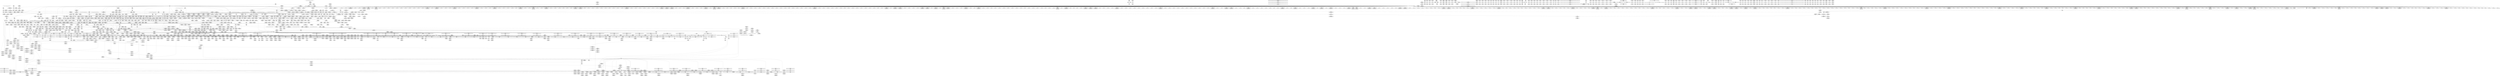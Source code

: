 digraph {
	CE0x540a230 [shape=record,shape=Mrecord,label="{CE0x540a230|file_mask_to_av:tmp26|security/selinux/hooks.c,1882|*SummSink*}"]
	CE0x54d7810 [shape=record,shape=Mrecord,label="{CE0x54d7810|file_mask_to_av:and1|security/selinux/hooks.c,1875|*SummSink*}"]
	CE0x54aeea0 [shape=record,shape=Mrecord,label="{CE0x54aeea0|selinux_inode_permission:tmp56|security/selinux/hooks.c,2875}"]
	CE0x53e5c00 [shape=record,shape=Mrecord,label="{CE0x53e5c00|selinux_inode_permission:tmp44|security/selinux/hooks.c,2869}"]
	CE0x5484ac0 [shape=record,shape=Mrecord,label="{CE0x5484ac0|selinux_inode_permission:expval46|security/selinux/hooks.c,2869|*SummSink*}"]
	CE0x53eaad0 [shape=record,shape=Mrecord,label="{CE0x53eaad0|selinux_inode_permission:tmp37|*LoadInst*|security/selinux/hooks.c,2860|*SummSink*}"]
	CE0x5430c10 [shape=record,shape=Mrecord,label="{CE0x5430c10|0:_i16,_12:_i32,_56:_i8*,_:_CRE_871,872_}"]
	CE0x54a9370 [shape=record,shape=Mrecord,label="{CE0x54a9370|avc_audit_required:tmp19|security/selinux/include/avc.h,96|*SummSink*}"]
	CE0x5549ff0 [shape=record,shape=Mrecord,label="{CE0x5549ff0|i64*_getelementptr_inbounds_(_6_x_i64_,_6_x_i64_*___llvm_gcov_ctr233,_i64_0,_i64_5)|*Constant*|*SummSink*}"]
	CE0x5430990 [shape=record,shape=Mrecord,label="{CE0x5430990|0:_i16,_12:_i32,_56:_i8*,_:_CRE_869,870_}"]
	CE0x54bd960 [shape=record,shape=Mrecord,label="{CE0x54bd960|i32_4|*Constant*}"]
	CE0x53b8df0 [shape=record,shape=Mrecord,label="{CE0x53b8df0|selinux_inode_permission:tmp10|security/selinux/hooks.c,2838|*SummSink*}"]
	CE0x54c0d70 [shape=record,shape=Mrecord,label="{CE0x54c0d70|i64*_getelementptr_inbounds_(_28_x_i64_,_28_x_i64_*___llvm_gcov_ctr232,_i64_0,_i64_16)|*Constant*}"]
	CE0x5498d20 [shape=record,shape=Mrecord,label="{CE0x5498d20|file_mask_to_av:tmp43|security/selinux/hooks.c,1888}"]
	CE0x5411e50 [shape=record,shape=Mrecord,label="{CE0x5411e50|0:_i16,_12:_i32,_56:_i8*,_:_CRE_136,137_}"]
	CE0x53c31c0 [shape=record,shape=Mrecord,label="{CE0x53c31c0|get_current:entry|*SummSource*}"]
	CE0x53ee3b0 [shape=record,shape=Mrecord,label="{CE0x53ee3b0|audit_inode_permission:result|Function::audit_inode_permission&Arg::result::|*SummSink*}"]
	CE0x54b5830 [shape=record,shape=Mrecord,label="{CE0x54b5830|file_mask_to_av:if.then|*SummSource*}"]
	CE0x53b0680 [shape=record,shape=Mrecord,label="{CE0x53b0680|selinux_inode_permission:tobool1|security/selinux/hooks.c,2838|*SummSink*}"]
	CE0x54c89b0 [shape=record,shape=Mrecord,label="{CE0x54c89b0|i64*_getelementptr_inbounds_(_5_x_i64_,_5_x_i64_*___llvm_gcov_ctr155,_i64_0,_i64_4)|*Constant*|*SummSink*}"]
	CE0x548acf0 [shape=record,shape=Mrecord,label="{CE0x548acf0|selinux_inode_permission:tmp40|security/selinux/hooks.c,2865}"]
	CE0x5484c80 [shape=record,shape=Mrecord,label="{CE0x5484c80|selinux_inode_permission:tobool47|security/selinux/hooks.c,2869}"]
	CE0x5438b00 [shape=record,shape=Mrecord,label="{CE0x5438b00|selinux_inode_permission:lnot25|security/selinux/hooks.c,2857|*SummSource*}"]
	CE0x5428350 [shape=record,shape=Mrecord,label="{CE0x5428350|0:_i16,_12:_i32,_56:_i8*,_:_CRE_567,568_}"]
	CE0x55436d0 [shape=record,shape=Mrecord,label="{CE0x55436d0|slow_avc_audit:requested|Function::slow_avc_audit&Arg::requested::}"]
	CE0x53d3a20 [shape=record,shape=Mrecord,label="{CE0x53d3a20|selinux_inode_permission:tmp27|security/selinux/hooks.c,2855}"]
	CE0x542ca90 [shape=record,shape=Mrecord,label="{CE0x542ca90|0:_i16,_12:_i32,_56:_i8*,_:_CRE_864,865_}"]
	CE0x547fe50 [shape=record,shape=Mrecord,label="{CE0x547fe50|i64*_getelementptr_inbounds_(_28_x_i64_,_28_x_i64_*___llvm_gcov_ctr232,_i64_0,_i64_15)|*Constant*}"]
	CE0x54bfc20 [shape=record,shape=Mrecord,label="{CE0x54bfc20|current_sid:tmp6|security/selinux/hooks.c,218|*SummSink*}"]
	CE0x55345c0 [shape=record,shape=Mrecord,label="{CE0x55345c0|avc_audit_required:tmp30|*SummSource*}"]
	CE0x5416390 [shape=record,shape=Mrecord,label="{CE0x5416390|0:_i16,_12:_i32,_56:_i8*,_:_CRE_148,149_}"]
	CE0x53b9fb0 [shape=record,shape=Mrecord,label="{CE0x53b9fb0|_call_void_lockdep_rcu_suspicious(i8*_getelementptr_inbounds_(_25_x_i8_,_25_x_i8_*_.str3,_i32_0,_i32_0),_i32_2838,_i8*_getelementptr_inbounds_(_45_x_i8_,_45_x_i8_*_.str12,_i32_0,_i32_0))_#10,_!dbg_!27729|security/selinux/hooks.c,2838|*SummSink*}"]
	CE0x554ad50 [shape=record,shape=Mrecord,label="{CE0x554ad50|audit_inode_permission:type|security/selinux/hooks.c,2826}"]
	CE0x5429610 [shape=record,shape=Mrecord,label="{CE0x5429610|0:_i16,_12:_i32,_56:_i8*,_:_CRE_582,583_}"]
	CE0x53db830 [shape=record,shape=Mrecord,label="{CE0x53db830|audit_inode_permission:inode|Function::audit_inode_permission&Arg::inode::}"]
	CE0x6053370 [shape=record,shape=Mrecord,label="{CE0x6053370|selinux_inode_permission:tmp}"]
	CE0x53d4ad0 [shape=record,shape=Mrecord,label="{CE0x53d4ad0|i64*_getelementptr_inbounds_(_26_x_i64_,_26_x_i64_*___llvm_gcov_ctr231,_i64_0,_i64_14)|*Constant*}"]
	CE0x541b620 [shape=record,shape=Mrecord,label="{CE0x541b620|0:_i16,_12:_i32,_56:_i8*,_:_CRE_232,236_|*MultipleSource*|Function::selinux_inode_permission&Arg::inode::|security/selinux/hooks.c,2857}"]
	CE0x5401e70 [shape=record,shape=Mrecord,label="{CE0x5401e70|selinux_inode_permission:mask|Function::selinux_inode_permission&Arg::mask::}"]
	CE0x5435710 [shape=record,shape=Mrecord,label="{CE0x5435710|0:_i16,_12:_i32,_56:_i8*,_:_CRE_931,932_}"]
	CE0x54cb6a0 [shape=record,shape=Mrecord,label="{CE0x54cb6a0|current_sid:tmp9|security/selinux/hooks.c,218}"]
	CE0x54734c0 [shape=record,shape=Mrecord,label="{CE0x54734c0|__validate_creds:tmp9|include/linux/cred.h,175}"]
	CE0x54fb640 [shape=record,shape=Mrecord,label="{CE0x54fb640|i64_24|*Constant*|*SummSink*}"]
	CE0x54299d0 [shape=record,shape=Mrecord,label="{CE0x54299d0|0:_i16,_12:_i32,_56:_i8*,_:_CRE_585,586_}"]
	CE0x53c08e0 [shape=record,shape=Mrecord,label="{CE0x53c08e0|i64*_getelementptr_inbounds_(_26_x_i64_,_26_x_i64_*___llvm_gcov_ctr231,_i64_0,_i64_9)|*Constant*|*SummSink*}"]
	CE0x53e48c0 [shape=record,shape=Mrecord,label="{CE0x53e48c0|slow_avc_audit:ssid|Function::slow_avc_audit&Arg::ssid::|*SummSource*}"]
	"CONST[source:0(mediator),value:2(dynamic)][purpose:{subject}][SrcIdx:29]"
	CE0x5418550 [shape=record,shape=Mrecord,label="{CE0x5418550|0:_i16,_12:_i32,_56:_i8*,_:_CRE_175,176_}"]
	CE0x53eed70 [shape=record,shape=Mrecord,label="{CE0x53eed70|_ret_i32_%retval.0,_!dbg_!27737|security/selinux/hooks.c,2834|*SummSink*}"]
	CE0x5413290 [shape=record,shape=Mrecord,label="{CE0x5413290|0:_i16,_12:_i32,_56:_i8*,_:_CRE_12,16_|*MultipleSource*|Function::selinux_inode_permission&Arg::inode::|security/selinux/hooks.c,2857}"]
	CE0x54fe5c0 [shape=record,shape=Mrecord,label="{CE0x54fe5c0|current_sid:cred|security/selinux/hooks.c,218|*SummSink*}"]
	CE0x5430700 [shape=record,shape=Mrecord,label="{CE0x5430700|0:_i16,_12:_i32,_56:_i8*,_:_CRE_867,868_}"]
	CE0x53fe6e0 [shape=record,shape=Mrecord,label="{CE0x53fe6e0|selinux_inode_permission:tobool1|security/selinux/hooks.c,2838}"]
	CE0x54337d0 [shape=record,shape=Mrecord,label="{CE0x54337d0|0:_i16,_12:_i32,_56:_i8*,_:_CRE_906,907_}"]
	CE0x5432c90 [shape=record,shape=Mrecord,label="{CE0x5432c90|0:_i16,_12:_i32,_56:_i8*,_:_CRE_897,898_}"]
	CE0x54b5100 [shape=record,shape=Mrecord,label="{CE0x54b5100|file_mask_to_av:conv|security/selinux/hooks.c,1876}"]
	CE0x53c1f30 [shape=record,shape=Mrecord,label="{CE0x53c1f30|selinux_inode_permission:tmp18|security/selinux/hooks.c,2838|*SummSource*}"]
	CE0x54feec0 [shape=record,shape=Mrecord,label="{CE0x54feec0|current_sid:security|security/selinux/hooks.c,218}"]
	CE0x53b3e40 [shape=record,shape=Mrecord,label="{CE0x53b3e40|audit_inode_permission:inode1|security/selinux/hooks.c,2827}"]
	CE0x5424560 [shape=record,shape=Mrecord,label="{CE0x5424560|selinux_inode_permission:lnot41|security/selinux/hooks.c,2869}"]
	CE0x53e61f0 [shape=record,shape=Mrecord,label="{CE0x53e61f0|selinux_inode_permission:tmp45|security/selinux/hooks.c,2869}"]
	CE0x5477dc0 [shape=record,shape=Mrecord,label="{CE0x5477dc0|avc_has_perm_noaudit:requested|Function::avc_has_perm_noaudit&Arg::requested::|*SummSource*}"]
	CE0x5485a60 [shape=record,shape=Mrecord,label="{CE0x5485a60|i64_19|*Constant*}"]
	CE0x54c9660 [shape=record,shape=Mrecord,label="{CE0x54c9660|GLOBAL:__llvm_gcov_ctr155|Global_var:__llvm_gcov_ctr155|*SummSink*}"]
	CE0x53c2030 [shape=record,shape=Mrecord,label="{CE0x53c2030|selinux_inode_permission:tmp18|security/selinux/hooks.c,2838|*SummSink*}"]
	CE0x54a4cb0 [shape=record,shape=Mrecord,label="{CE0x54a4cb0|avc_audit_required:tobool|security/selinux/include/avc.h,76|*SummSink*}"]
	CE0x53d6130 [shape=record,shape=Mrecord,label="{CE0x53d6130|selinux_inode_permission:tmp16|security/selinux/hooks.c,2838|*SummSink*}"]
	CE0x54209b0 [shape=record,shape=Mrecord,label="{CE0x54209b0|0:_i16,_12:_i32,_56:_i8*,_:_CRE_305,306_}"]
	CE0x5428490 [shape=record,shape=Mrecord,label="{CE0x5428490|0:_i16,_12:_i32,_56:_i8*,_:_CRE_568,569_}"]
	CE0x54106e0 [shape=record,shape=Mrecord,label="{CE0x54106e0|i32_2855|*Constant*}"]
	CE0x53b9f40 [shape=record,shape=Mrecord,label="{CE0x53b9f40|_call_void_lockdep_rcu_suspicious(i8*_getelementptr_inbounds_(_25_x_i8_,_25_x_i8_*_.str3,_i32_0,_i32_0),_i32_2838,_i8*_getelementptr_inbounds_(_45_x_i8_,_45_x_i8_*_.str12,_i32_0,_i32_0))_#10,_!dbg_!27729|security/selinux/hooks.c,2838|*SummSource*}"]
	CE0x54731d0 [shape=record,shape=Mrecord,label="{CE0x54731d0|__validate_creds:tmp8|include/linux/cred.h,175|*SummSink*}"]
	CE0x54cdca0 [shape=record,shape=Mrecord,label="{CE0x54cdca0|GLOBAL:__llvm_gcov_ctr232|Global_var:__llvm_gcov_ctr232|*SummSink*}"]
	CE0x54bcb60 [shape=record,shape=Mrecord,label="{CE0x54bcb60|i64_7|*Constant*|*SummSink*}"]
	CE0x5467930 [shape=record,shape=Mrecord,label="{CE0x5467930|__validate_creds:if.end}"]
	CE0x5429250 [shape=record,shape=Mrecord,label="{CE0x5429250|0:_i16,_12:_i32,_56:_i8*,_:_CRE_579,580_}"]
	CE0x54677f0 [shape=record,shape=Mrecord,label="{CE0x54677f0|i64*_getelementptr_inbounds_(_5_x_i64_,_5_x_i64_*___llvm_gcov_ctr155,_i64_0,_i64_0)|*Constant*}"]
	CE0x5439c10 [shape=record,shape=Mrecord,label="{CE0x5439c10|GLOBAL:llvm.expect.i64|*Constant*|*SummSource*}"]
	CE0x54cba40 [shape=record,shape=Mrecord,label="{CE0x54cba40|i32_8|*Constant*|*SummSource*}"]
	CE0x5416d90 [shape=record,shape=Mrecord,label="{CE0x5416d90|0:_i16,_12:_i32,_56:_i8*,_:_CRE_156,157_}"]
	CE0x54d2730 [shape=record,shape=Mrecord,label="{CE0x54d2730|i64_512|*Constant*}"]
	CE0x5406220 [shape=record,shape=Mrecord,label="{CE0x5406220|file_mask_to_av:tmp29|security/selinux/hooks.c,1883|*SummSource*}"]
	CE0x5548d90 [shape=record,shape=Mrecord,label="{CE0x5548d90|audit_inode_permission:tmp13|security/selinux/hooks.c,2833}"]
	CE0x55587d0 [shape=record,shape=Mrecord,label="{CE0x55587d0|current_sid:tmp13|security/selinux/hooks.c,218|*SummSink*}"]
	CE0x55503a0 [shape=record,shape=Mrecord,label="{CE0x55503a0|current_sid:tmp}"]
	CE0x541d2b0 [shape=record,shape=Mrecord,label="{CE0x541d2b0|0:_i16,_12:_i32,_56:_i8*,_:_CRE_261,262_}"]
	"CONST[source:1(input),value:2(dynamic)][purpose:{operation}][SrcIdx:27]"
	CE0x53ce780 [shape=record,shape=Mrecord,label="{CE0x53ce780|i64_11|*Constant*|*SummSource*}"]
	CE0x5437be0 [shape=record,shape=Mrecord,label="{CE0x5437be0|i32_512|*Constant*|*SummSource*}"]
	CE0x53c47e0 [shape=record,shape=Mrecord,label="{CE0x53c47e0|selinux_inode_permission:tmp14|security/selinux/hooks.c,2838|*SummSource*}"]
	CE0x5404070 [shape=record,shape=Mrecord,label="{CE0x5404070|file_mask_to_av:tmp39|security/selinux/hooks.c,1887|*SummSource*}"]
	CE0x540d5a0 [shape=record,shape=Mrecord,label="{CE0x540d5a0|__validate_creds:expval|include/linux/cred.h,173}"]
	CE0x54d6250 [shape=record,shape=Mrecord,label="{CE0x54d6250|avc_audit_required:audited.0}"]
	CE0x54b11c0 [shape=record,shape=Mrecord,label="{CE0x54b11c0|i64*_getelementptr_inbounds_(_15_x_i64_,_15_x_i64_*___llvm_gcov_ctr147,_i64_0,_i64_12)|*Constant*|*SummSink*}"]
	CE0x549bc40 [shape=record,shape=Mrecord,label="{CE0x549bc40|file_mask_to_av:conv43|security/selinux/hooks.c,1891|*SummSource*}"]
	CE0x54e7e80 [shape=record,shape=Mrecord,label="{CE0x54e7e80|avc_audit_required:tmp10|security/selinux/include/avc.h,94|*SummSink*}"]
	CE0x5468590 [shape=record,shape=Mrecord,label="{CE0x5468590|__validate_creds:if.then|*SummSource*}"]
	CE0x54d6570 [shape=record,shape=Mrecord,label="{CE0x54d6570|i64*_getelementptr_inbounds_(_15_x_i64_,_15_x_i64_*___llvm_gcov_ctr147,_i64_0,_i64_8)|*Constant*}"]
	CE0x548aef0 [shape=record,shape=Mrecord,label="{CE0x548aef0|selinux_inode_permission:tmp40|security/selinux/hooks.c,2865|*SummSource*}"]
	CE0x54d13a0 [shape=record,shape=Mrecord,label="{CE0x54d13a0|file_mask_to_av:tmp20|security/selinux/hooks.c,1880}"]
	CE0x546cb20 [shape=record,shape=Mrecord,label="{CE0x546cb20|avc_audit_required:if.else12}"]
	CE0x54c4ba0 [shape=record,shape=Mrecord,label="{CE0x54c4ba0|file_mask_to_av:tmp10|security/selinux/hooks.c,1876|*SummSource*}"]
	CE0x54aff50 [shape=record,shape=Mrecord,label="{CE0x54aff50|selinux_inode_permission:retval.0|*SummSink*}"]
	CE0x54115f0 [shape=record,shape=Mrecord,label="{CE0x54115f0|selinux_inode_permission:inode|Function::selinux_inode_permission&Arg::inode::}"]
	CE0x54aec20 [shape=record,shape=Mrecord,label="{CE0x54aec20|i64*_getelementptr_inbounds_(_26_x_i64_,_26_x_i64_*___llvm_gcov_ctr231,_i64_0,_i64_24)|*Constant*|*SummSource*}"]
	CE0x542efc0 [shape=record,shape=Mrecord,label="{CE0x542efc0|0:_i16,_12:_i32,_56:_i8*,_:_CRE_776,792_|*MultipleSource*|Function::selinux_inode_permission&Arg::inode::|security/selinux/hooks.c,2857}"]
	CE0x5431610 [shape=record,shape=Mrecord,label="{CE0x5431610|0:_i16,_12:_i32,_56:_i8*,_:_CRE_879,880_}"]
	CE0x554adc0 [shape=record,shape=Mrecord,label="{CE0x554adc0|audit_inode_permission:type|security/selinux/hooks.c,2826|*SummSource*}"]
	CE0x541e570 [shape=record,shape=Mrecord,label="{CE0x541e570|0:_i16,_12:_i32,_56:_i8*,_:_CRE_276,277_}"]
	CE0x555d2c0 [shape=record,shape=Mrecord,label="{CE0x555d2c0|current_sid:tmp20|security/selinux/hooks.c,218}"]
	CE0x542d7f0 [shape=record,shape=Mrecord,label="{CE0x542d7f0|0:_i16,_12:_i32,_56:_i8*,_:_CRE_680,684_|*MultipleSource*|Function::selinux_inode_permission&Arg::inode::|security/selinux/hooks.c,2857}"]
	CE0x5412560 [shape=record,shape=Mrecord,label="{CE0x5412560|selinux_inode_permission:i_flags|security/selinux/hooks.c,2857|*SummSink*}"]
	CE0x542da10 [shape=record,shape=Mrecord,label="{CE0x542da10|0:_i16,_12:_i32,_56:_i8*,_:_CRE_684,688_|*MultipleSource*|Function::selinux_inode_permission&Arg::inode::|security/selinux/hooks.c,2857}"]
	CE0x53ede70 [shape=record,shape=Mrecord,label="{CE0x53ede70|audit_inode_permission:denied|Function::audit_inode_permission&Arg::denied::|*SummSource*}"]
	CE0x54db390 [shape=record,shape=Mrecord,label="{CE0x54db390|file_mask_to_av:tmp22|security/selinux/hooks.c,1881|*SummSource*}"]
	CE0x5469240 [shape=record,shape=Mrecord,label="{CE0x5469240|COLLAPSED:_GCMRE___llvm_gcov_ctr131_internal_global_2_x_i64_zeroinitializer:_elem_0:default:}"]
	CE0x54e2790 [shape=record,shape=Mrecord,label="{CE0x54e2790|avc_audit_required:tmp15|security/selinux/include/avc.h,94|*SummSink*}"]
	CE0x53c28b0 [shape=record,shape=Mrecord,label="{CE0x53c28b0|GLOBAL:get_current|*Constant*}"]
	CE0x5418910 [shape=record,shape=Mrecord,label="{CE0x5418910|0:_i16,_12:_i32,_56:_i8*,_:_CRE_178,179_}"]
	CE0x541e430 [shape=record,shape=Mrecord,label="{CE0x541e430|0:_i16,_12:_i32,_56:_i8*,_:_CRE_275,276_}"]
	CE0x5488620 [shape=record,shape=Mrecord,label="{CE0x5488620|28:_i32,_32:_i16,_:_CRE_66,67_}"]
	CE0x54df730 [shape=record,shape=Mrecord,label="{CE0x54df730|i64*_getelementptr_inbounds_(_6_x_i64_,_6_x_i64_*___llvm_gcov_ctr233,_i64_0,_i64_0)|*Constant*}"]
	CE0x53c0950 [shape=record,shape=Mrecord,label="{CE0x53c0950|selinux_inode_permission:tmp17|security/selinux/hooks.c,2838}"]
	CE0x54953f0 [shape=record,shape=Mrecord,label="{CE0x54953f0|file_mask_to_av:tmp39|security/selinux/hooks.c,1887|*SummSink*}"]
	CE0x5421a00 [shape=record,shape=Mrecord,label="{CE0x5421a00|0:_i16,_12:_i32,_56:_i8*,_:_CRE_344,352_|*MultipleSource*|Function::selinux_inode_permission&Arg::inode::|security/selinux/hooks.c,2857}"]
	CE0x5470170 [shape=record,shape=Mrecord,label="{CE0x5470170|audit_inode_permission:tmp2|*LoadInst*|security/selinux/hooks.c,2823|*SummSource*}"]
	CE0x54350d0 [shape=record,shape=Mrecord,label="{CE0x54350d0|0:_i16,_12:_i32,_56:_i8*,_:_CRE_926,927_}"]
	CE0x54e7be0 [shape=record,shape=Mrecord,label="{CE0x54e7be0|file_mask_to_av:if.end23|*SummSink*}"]
	CE0x54c9550 [shape=record,shape=Mrecord,label="{CE0x54c9550|GLOBAL:__llvm_gcov_ctr155|Global_var:__llvm_gcov_ctr155|*SummSource*}"]
	CE0x54b81d0 [shape=record,shape=Mrecord,label="{CE0x54b81d0|current_sid:tmp|*SummSink*}"]
	CE0x54c3da0 [shape=record,shape=Mrecord,label="{CE0x54c3da0|0:_i32,_4:_i32,_8:_i32,_12:_i32,_:_CMRE_0,4_|*MultipleSource*|security/selinux/hooks.c,196|*LoadInst*|security/selinux/hooks.c,196|security/selinux/hooks.c,197}"]
	CE0x5549dd0 [shape=record,shape=Mrecord,label="{CE0x5549dd0|i64*_getelementptr_inbounds_(_6_x_i64_,_6_x_i64_*___llvm_gcov_ctr233,_i64_0,_i64_5)|*Constant*|*SummSource*}"]
	CE0x53e5a40 [shape=record,shape=Mrecord,label="{CE0x53e5a40|selinux_inode_permission:tmp43|security/selinux/hooks.c,2869|*SummSink*}"]
	CE0x54b09a0 [shape=record,shape=Mrecord,label="{CE0x54b09a0|i64*_getelementptr_inbounds_(_26_x_i64_,_26_x_i64_*___llvm_gcov_ctr231,_i64_0,_i64_25)|*Constant*|*SummSource*}"]
	CE0x54cfcc0 [shape=record,shape=Mrecord,label="{CE0x54cfcc0|file_mask_to_av:tmp4|security/selinux/hooks.c,1874}"]
	CE0x54a3bb0 [shape=record,shape=Mrecord,label="{CE0x54a3bb0|avc_audit_required:tmp23|security/selinux/include/avc.h,96|*SummSource*}"]
	CE0x540c5a0 [shape=record,shape=Mrecord,label="{CE0x540c5a0|avc_audit_required:allowed|security/selinux/include/avc.h,75|*SummSink*}"]
	CE0x541cdb0 [shape=record,shape=Mrecord,label="{CE0x541cdb0|0:_i16,_12:_i32,_56:_i8*,_:_CRE_257,258_}"]
	CE0x54a51b0 [shape=record,shape=Mrecord,label="{CE0x54a51b0|avc_audit_required:tmp18|security/selinux/include/avc.h,95|*SummSink*}"]
	CE0x5419590 [shape=record,shape=Mrecord,label="{CE0x5419590|0:_i16,_12:_i32,_56:_i8*,_:_CRE_188,189_}"]
	CE0x541bff0 [shape=record,shape=Mrecord,label="{CE0x541bff0|0:_i16,_12:_i32,_56:_i8*,_:_CRE_246,247_}"]
	CE0x554a340 [shape=record,shape=Mrecord,label="{CE0x554a340|audit_inode_permission:tmp14|security/selinux/hooks.c,2834|*SummSink*}"]
	CE0x53c3250 [shape=record,shape=Mrecord,label="{CE0x53c3250|selinux_inode_permission:tmp1|*SummSink*}"]
	CE0x55476c0 [shape=record,shape=Mrecord,label="{CE0x55476c0|audit_inode_permission:tmp10|security/selinux/hooks.c,2832}"]
	CE0x5405f20 [shape=record,shape=Mrecord,label="{CE0x5405f20|i64*_getelementptr_inbounds_(_28_x_i64_,_28_x_i64_*___llvm_gcov_ctr232,_i64_0,_i64_14)|*Constant*|*SummSink*}"]
	CE0x54355d0 [shape=record,shape=Mrecord,label="{CE0x54355d0|0:_i16,_12:_i32,_56:_i8*,_:_CRE_930,931_}"]
	CE0x53bbc40 [shape=record,shape=Mrecord,label="{CE0x53bbc40|GLOBAL:selinux_inode_permission.__warned|Global_var:selinux_inode_permission.__warned}"]
	CE0x54958e0 [shape=record,shape=Mrecord,label="{CE0x54958e0|file_mask_to_av:conv29|security/selinux/hooks.c,1887|*SummSource*}"]
	CE0x5437100 [shape=record,shape=Mrecord,label="{CE0x5437100|selinux_inode_permission:tmp30|*LoadInst*|security/selinux/hooks.c,2857}"]
	CE0x54bb450 [shape=record,shape=Mrecord,label="{CE0x54bb450|__validate_creds:tmp5|include/linux/cred.h,173|*SummSource*}"]
	CE0x54de710 [shape=record,shape=Mrecord,label="{CE0x54de710|avc_audit_required:auditdeny6|security/selinux/include/avc.h,94}"]
	CE0x548e4a0 [shape=record,shape=Mrecord,label="{CE0x548e4a0|GLOBAL:file_mask_to_av|*Constant*|*SummSink*}"]
	CE0x54a7930 [shape=record,shape=Mrecord,label="{CE0x54a7930|i64_4|*Constant*}"]
	CE0x554fd10 [shape=record,shape=Mrecord,label="{CE0x554fd10|current_sid:tmp8|security/selinux/hooks.c,218|*SummSource*}"]
	CE0x54388f0 [shape=record,shape=Mrecord,label="{CE0x54388f0|selinux_inode_permission:lnot25|security/selinux/hooks.c,2857}"]
	CE0x54890d0 [shape=record,shape=Mrecord,label="{CE0x54890d0|28:_i32,_32:_i16,_:_CRE_75,76_}"]
	CE0x55484b0 [shape=record,shape=Mrecord,label="{CE0x55484b0|i64*_getelementptr_inbounds_(_6_x_i64_,_6_x_i64_*___llvm_gcov_ctr233,_i64_0,_i64_4)|*Constant*|*SummSink*}"]
	CE0x54ff7c0 [shape=record,shape=Mrecord,label="{CE0x54ff7c0|current_sid:tmp22|security/selinux/hooks.c,218|*SummSink*}"]
	CE0x54ce9e0 [shape=record,shape=Mrecord,label="{CE0x54ce9e0|avc_audit_required:tmp13|security/selinux/include/avc.h,94|*SummSource*}"]
	CE0x53c3a70 [shape=record,shape=Mrecord,label="{CE0x53c3a70|GLOBAL:__validate_creds|*Constant*}"]
	CE0x540de20 [shape=record,shape=Mrecord,label="{CE0x540de20|i64_12|*Constant*|*SummSource*}"]
	CE0x5433410 [shape=record,shape=Mrecord,label="{CE0x5433410|0:_i16,_12:_i32,_56:_i8*,_:_CRE_903,904_}"]
	CE0x5547bb0 [shape=record,shape=Mrecord,label="{CE0x5547bb0|audit_inode_permission:tmp11|security/selinux/hooks.c,2832}"]
	CE0x5421810 [shape=record,shape=Mrecord,label="{CE0x5421810|0:_i16,_12:_i32,_56:_i8*,_:_CRE_336,344_|*MultipleSource*|Function::selinux_inode_permission&Arg::inode::|security/selinux/hooks.c,2857}"]
	CE0x54b9390 [shape=record,shape=Mrecord,label="{CE0x54b9390|avc_audit_required:tmp1|*SummSink*}"]
	CE0x54a83a0 [shape=record,shape=Mrecord,label="{CE0x54a83a0|i64*_getelementptr_inbounds_(_15_x_i64_,_15_x_i64_*___llvm_gcov_ctr147,_i64_0,_i64_8)|*Constant*|*SummSink*}"]
	CE0x54bfa00 [shape=record,shape=Mrecord,label="{CE0x54bfa00|avc_audit_required:expval|security/selinux/include/avc.h,76}"]
	CE0x541ba00 [shape=record,shape=Mrecord,label="{CE0x541ba00|0:_i16,_12:_i32,_56:_i8*,_:_CRE_242,243_}"]
	CE0x54b2b80 [shape=record,shape=Mrecord,label="{CE0x54b2b80|avc_audit_required:tmp29|*LoadInst*|security/selinux/include/avc.h,99|*SummSink*}"]
	CE0x555c850 [shape=record,shape=Mrecord,label="{CE0x555c850|current_sid:tmp18|security/selinux/hooks.c,218|*SummSink*}"]
	CE0x5479ad0 [shape=record,shape=Mrecord,label="{CE0x5479ad0|avc_audit_required:result|Function::avc_audit_required&Arg::result::}"]
	CE0x5482080 [shape=record,shape=Mrecord,label="{CE0x5482080|selinux_inode_permission:tmp34|security/selinux/hooks.c,2857|*SummSource*}"]
	CE0x54b63d0 [shape=record,shape=Mrecord,label="{CE0x54b63d0|file_mask_to_av:tmp9|security/selinux/hooks.c,1875}"]
	CE0x5537ec0 [shape=record,shape=Mrecord,label="{CE0x5537ec0|audit_inode_permission:sclass|security/selinux/hooks.c,2829}"]
	CE0x54e79d0 [shape=record,shape=Mrecord,label="{CE0x54e79d0|file_mask_to_av:if.end23}"]
	CE0x547f220 [shape=record,shape=Mrecord,label="{CE0x547f220|avc_audit_required:expval|security/selinux/include/avc.h,76|*SummSource*}"]
	CE0x54a0640 [shape=record,shape=Mrecord,label="{CE0x54a0640|i64*_getelementptr_inbounds_(_15_x_i64_,_15_x_i64_*___llvm_gcov_ctr147,_i64_0,_i64_11)|*Constant*}"]
	CE0x5490350 [shape=record,shape=Mrecord,label="{CE0x5490350|28:_i32,_32:_i16,_:_CRE_99,100_}"]
	CE0x54a35a0 [shape=record,shape=Mrecord,label="{CE0x54a35a0|avc_audit_required:if.then|*SummSink*}"]
	CE0x54a9ab0 [shape=record,shape=Mrecord,label="{CE0x54a9ab0|avc_audit_required:tmp23|security/selinux/include/avc.h,96|*SummSink*}"]
	CE0x5425dc0 [shape=record,shape=Mrecord,label="{CE0x5425dc0|0:_i16,_12:_i32,_56:_i8*,_:_CRE_496,500_|*MultipleSource*|Function::selinux_inode_permission&Arg::inode::|security/selinux/hooks.c,2857}"]
	CE0x54b51d0 [shape=record,shape=Mrecord,label="{CE0x54b51d0|avc_audit_required:tmp8|security/selinux/include/avc.h,94}"]
	CE0x5421130 [shape=record,shape=Mrecord,label="{CE0x5421130|0:_i16,_12:_i32,_56:_i8*,_:_CRE_311,312_}"]
	CE0x54c3ff0 [shape=record,shape=Mrecord,label="{CE0x54c3ff0|avc_audit_required:if.end15|*SummSink*}"]
	CE0x54c0800 [shape=record,shape=Mrecord,label="{CE0x54c0800|file_mask_to_av:av.3|*SummSource*}"]
	CE0x54c4c10 [shape=record,shape=Mrecord,label="{CE0x54c4c10|file_mask_to_av:tmp10|security/selinux/hooks.c,1876|*SummSink*}"]
	CE0x543b640 [shape=record,shape=Mrecord,label="{CE0x543b640|selinux_inode_permission:tmp32|security/selinux/hooks.c,2857}"]
	CE0x54128e0 [shape=record,shape=Mrecord,label="{CE0x54128e0|0:_i16,_12:_i32,_56:_i8*,_:_CRE_0,2_|*MultipleSource*|Function::selinux_inode_permission&Arg::inode::|security/selinux/hooks.c,2857}"]
	CE0x54ba5c0 [shape=record,shape=Mrecord,label="{CE0x54ba5c0|i64_8192|*Constant*}"]
	CE0x5467f10 [shape=record,shape=Mrecord,label="{CE0x5467f10|GLOBAL:llvm.expect.i64|*Constant*}"]
	CE0x53bce10 [shape=record,shape=Mrecord,label="{CE0x53bce10|0:_i16,_12:_i32,_56:_i8*,_:_CRE_475,476_}"]
	CE0x54c34d0 [shape=record,shape=Mrecord,label="{CE0x54c34d0|file_mask_to_av:tobool|security/selinux/hooks.c,1875}"]
	CE0x54b9840 [shape=record,shape=Mrecord,label="{CE0x54b9840|file_mask_to_av:conv7|security/selinux/hooks.c,1878|*SummSink*}"]
	CE0x541c130 [shape=record,shape=Mrecord,label="{CE0x541c130|0:_i16,_12:_i32,_56:_i8*,_:_CRE_247,248_}"]
	CE0x54221c0 [shape=record,shape=Mrecord,label="{CE0x54221c0|0:_i16,_12:_i32,_56:_i8*,_:_CRE_384,388_|*MultipleSource*|Function::selinux_inode_permission&Arg::inode::|security/selinux/hooks.c,2857}"]
	CE0x5543b10 [shape=record,shape=Mrecord,label="{CE0x5543b10|slow_avc_audit:audited|Function::slow_avc_audit&Arg::audited::}"]
	CE0x54081d0 [shape=record,shape=Mrecord,label="{CE0x54081d0|i64*_getelementptr_inbounds_(_2_x_i64_,_2_x_i64_*___llvm_gcov_ctr98,_i64_0,_i64_1)|*Constant*|*SummSink*}"]
	CE0x540a100 [shape=record,shape=Mrecord,label="{CE0x540a100|file_mask_to_av:tmp26|security/selinux/hooks.c,1882|*SummSource*}"]
	CE0x54b0e10 [shape=record,shape=Mrecord,label="{CE0x54b0e10|avc_audit_required:tmp27|security/selinux/include/avc.h,99|*SummSource*}"]
	CE0x54fb340 [shape=record,shape=Mrecord,label="{CE0x54fb340|file_mask_to_av:tmp47|security/selinux/hooks.c,1890}"]
	CE0x5477890 [shape=record,shape=Mrecord,label="{CE0x5477890|avc_has_perm_noaudit:tclass|Function::avc_has_perm_noaudit&Arg::tclass::|*SummSource*}"]
	CE0x5474f20 [shape=record,shape=Mrecord,label="{CE0x5474f20|28:_i32,_32:_i16,_:_CRE_16,17_}"]
	CE0x53bb7c0 [shape=record,shape=Mrecord,label="{CE0x53bb7c0|selinux_inode_permission:tmp7|security/selinux/hooks.c,2838|*SummSink*}"]
	CE0x53c1ce0 [shape=record,shape=Mrecord,label="{CE0x53c1ce0|selinux_inode_permission:tmp8|security/selinux/hooks.c,2838|*SummSource*}"]
	CE0x54cb220 [shape=record,shape=Mrecord,label="{CE0x54cb220|file_mask_to_av:tobool12|security/selinux/hooks.c,1880}"]
	CE0x541b2a0 [shape=record,shape=Mrecord,label="{CE0x541b2a0|0:_i16,_12:_i32,_56:_i8*,_:_CRE_216,224_|*MultipleSource*|Function::selinux_inode_permission&Arg::inode::|security/selinux/hooks.c,2857}"]
	CE0x547aa90 [shape=record,shape=Mrecord,label="{CE0x547aa90|cred_sid:cred|Function::cred_sid&Arg::cred::}"]
	CE0x53ba760 [shape=record,shape=Mrecord,label="{CE0x53ba760|GLOBAL:lockdep_rcu_suspicious|*Constant*|*SummSource*}"]
	CE0x53dfad0 [shape=record,shape=Mrecord,label="{CE0x53dfad0|selinux_inode_permission:frombool|security/selinux/hooks.c,2848}"]
	CE0x54a4b00 [shape=record,shape=Mrecord,label="{CE0x54a4b00|avc_audit_required:tobool|security/selinux/include/avc.h,76|*SummSource*}"]
	CE0x53d2a20 [shape=record,shape=Mrecord,label="{CE0x53d2a20|GLOBAL:current_task|Global_var:current_task}"]
	CE0x5415840 [shape=record,shape=Mrecord,label="{CE0x5415840|0:_i16,_12:_i32,_56:_i8*,_:_CRE_139,140_}"]
	CE0x5410d90 [shape=record,shape=Mrecord,label="{CE0x5410d90|__validate_creds:line|Function::__validate_creds&Arg::line::}"]
	CE0x554db30 [shape=record,shape=Mrecord,label="{CE0x554db30|i64*_getelementptr_inbounds_(_11_x_i64_,_11_x_i64_*___llvm_gcov_ctr125,_i64_0,_i64_1)|*Constant*|*SummSource*}"]
	CE0x54dcb90 [shape=record,shape=Mrecord,label="{CE0x54dcb90|i32_61440|*Constant*}"]
	CE0x54b32b0 [shape=record,shape=Mrecord,label="{CE0x54b32b0|i64*_getelementptr_inbounds_(_2_x_i64_,_2_x_i64_*___llvm_gcov_ctr98,_i64_0,_i64_0)|*Constant*|*SummSource*}"]
	CE0x542e230 [shape=record,shape=Mrecord,label="{CE0x542e230|0:_i16,_12:_i32,_56:_i8*,_:_CRE_712,728_|*MultipleSource*|Function::selinux_inode_permission&Arg::inode::|security/selinux/hooks.c,2857}"]
	CE0x54c47f0 [shape=record,shape=Mrecord,label="{CE0x54c47f0|0:_i32,_4:_i32,_8:_i32,_12:_i32,_:_CMRE_12,16_|*MultipleSource*|security/selinux/hooks.c,196|*LoadInst*|security/selinux/hooks.c,196|security/selinux/hooks.c,197}"]
	CE0x53cb6f0 [shape=record,shape=Mrecord,label="{CE0x53cb6f0|i32_78|*Constant*|*SummSink*}"]
	CE0x53d88d0 [shape=record,shape=Mrecord,label="{CE0x53d88d0|i64*_getelementptr_inbounds_(_26_x_i64_,_26_x_i64_*___llvm_gcov_ctr231,_i64_0,_i64_12)|*Constant*}"]
	CE0x53b4880 [shape=record,shape=Mrecord,label="{CE0x53b4880|selinux_inode_permission:tmp2}"]
	CE0x5468c50 [shape=record,shape=Mrecord,label="{CE0x5468c50|i64*_getelementptr_inbounds_(_5_x_i64_,_5_x_i64_*___llvm_gcov_ctr155,_i64_0,_i64_0)|*Constant*|*SummSource*}"]
	CE0x53dcf60 [shape=record,shape=Mrecord,label="{CE0x53dcf60|i32_0|*Constant*|*SummSource*}"]
	CE0x546fd50 [shape=record,shape=Mrecord,label="{CE0x546fd50|avc_audit_required:tobool10|security/selinux/include/avc.h,96|*SummSink*}"]
	CE0x5436ab0 [shape=record,shape=Mrecord,label="{CE0x5436ab0|0:_i16,_12:_i32,_56:_i8*,_:_CRE_979,980_}"]
	CE0x53c7c80 [shape=record,shape=Mrecord,label="{CE0x53c7c80|selinux_inode_permission:avd|security/selinux/hooks.c, 2844|*SummSink*}"]
	CE0x5408df0 [shape=record,shape=Mrecord,label="{CE0x5408df0|file_mask_to_av:or|security/selinux/hooks.c,1876}"]
	CE0x540b8c0 [shape=record,shape=Mrecord,label="{CE0x540b8c0|i64_8192|*Constant*|*SummSource*}"]
	CE0x541f970 [shape=record,shape=Mrecord,label="{CE0x541f970|0:_i16,_12:_i32,_56:_i8*,_:_CRE_292,293_}"]
	CE0x547e5f0 [shape=record,shape=Mrecord,label="{CE0x547e5f0|file_mask_to_av:conv9|security/selinux/hooks.c,1878}"]
	CE0x541beb0 [shape=record,shape=Mrecord,label="{CE0x541beb0|0:_i16,_12:_i32,_56:_i8*,_:_CRE_245,246_}"]
	CE0x53ef350 [shape=record,shape=Mrecord,label="{CE0x53ef350|_call_void___validate_creds(%struct.cred*_%tmp19,_i8*_getelementptr_inbounds_(_25_x_i8_,_25_x_i8_*_.str3,_i32_0,_i32_0),_i32_2855)_#10,_!dbg_!27757|security/selinux/hooks.c,2855|*SummSource*}"]
	CE0x53dc410 [shape=record,shape=Mrecord,label="{CE0x53dc410|audit_inode_permission:audited|Function::audit_inode_permission&Arg::audited::|*SummSource*}"]
	CE0x5499bc0 [shape=record,shape=Mrecord,label="{CE0x5499bc0|file_mask_to_av:tmp44|security/selinux/hooks.c,1889|*SummSink*}"]
	CE0x54a3670 [shape=record,shape=Mrecord,label="{CE0x54a3670|avc_audit_required:if.end14}"]
	CE0x5425f50 [shape=record,shape=Mrecord,label="{CE0x5425f50|0:_i16,_12:_i32,_56:_i8*,_:_CRE_500,504_|*MultipleSource*|Function::selinux_inode_permission&Arg::inode::|security/selinux/hooks.c,2857}"]
	CE0x54c7e00 [shape=record,shape=Mrecord,label="{CE0x54c7e00|i64*_getelementptr_inbounds_(_28_x_i64_,_28_x_i64_*___llvm_gcov_ctr232,_i64_0,_i64_16)|*Constant*|*SummSink*}"]
	CE0x548a2f0 [shape=record,shape=Mrecord,label="{CE0x548a2f0|28:_i32,_32:_i16,_:_CRE_160,168_|*MultipleSource*|*LoadInst*|security/selinux/hooks.c,2863|security/selinux/hooks.c,2863|security/selinux/hooks.c,2865}"]
	CE0x54d76a0 [shape=record,shape=Mrecord,label="{CE0x54d76a0|file_mask_to_av:and1|security/selinux/hooks.c,1875}"]
	CE0x54758a0 [shape=record,shape=Mrecord,label="{CE0x54758a0|28:_i32,_32:_i16,_:_CRE_24,28_|*MultipleSource*|*LoadInst*|security/selinux/hooks.c,2863|security/selinux/hooks.c,2863|security/selinux/hooks.c,2865}"]
	CE0x54fb8f0 [shape=record,shape=Mrecord,label="{CE0x54fb8f0|file_mask_to_av:tmp46|security/selinux/hooks.c,1890|*SummSink*}"]
	CE0x53cd780 [shape=record,shape=Mrecord,label="{CE0x53cd780|i32_15|*Constant*|*SummSource*}"]
	CE0x5429b10 [shape=record,shape=Mrecord,label="{CE0x5429b10|0:_i16,_12:_i32,_56:_i8*,_:_CRE_586,587_}"]
	CE0x53ef010 [shape=record,shape=Mrecord,label="{CE0x53ef010|_call_void___validate_creds(%struct.cred*_%tmp19,_i8*_getelementptr_inbounds_(_25_x_i8_,_25_x_i8_*_.str3,_i32_0,_i32_0),_i32_2855)_#10,_!dbg_!27757|security/selinux/hooks.c,2855}"]
	CE0x54670b0 [shape=record,shape=Mrecord,label="{CE0x54670b0|file_mask_to_av:tmp13|security/selinux/hooks.c,1877|*SummSink*}"]
	CE0x5548e00 [shape=record,shape=Mrecord,label="{CE0x5548e00|audit_inode_permission:tmp13|security/selinux/hooks.c,2833|*SummSource*}"]
	CE0x5417f10 [shape=record,shape=Mrecord,label="{CE0x5417f10|0:_i16,_12:_i32,_56:_i8*,_:_CRE_170,171_}"]
	CE0x5557dc0 [shape=record,shape=Mrecord,label="{CE0x5557dc0|GLOBAL:__llvm_gcov_ctr125|Global_var:__llvm_gcov_ctr125|*SummSource*}"]
	CE0x53df910 [shape=record,shape=Mrecord,label="{CE0x53df910|selinux_inode_permission:tobool16|security/selinux/hooks.c,2848|*SummSink*}"]
	CE0x5486bb0 [shape=record,shape=Mrecord,label="{CE0x5486bb0|selinux_inode_permission:tmp41|security/selinux/hooks.c,2865|*SummSink*}"]
	CE0x54e6a20 [shape=record,shape=Mrecord,label="{CE0x54e6a20|i32_2|*Constant*|*SummSource*}"]
	CE0x540bb10 [shape=record,shape=Mrecord,label="{CE0x540bb10|file_mask_to_av:conv3|security/selinux/hooks.c,1876}"]
	CE0x5421de0 [shape=record,shape=Mrecord,label="{CE0x5421de0|0:_i16,_12:_i32,_56:_i8*,_:_CRE_360,376_|*MultipleSource*|Function::selinux_inode_permission&Arg::inode::|security/selinux/hooks.c,2857}"]
	CE0x5422980 [shape=record,shape=Mrecord,label="{CE0x5422980|0:_i16,_12:_i32,_56:_i8*,_:_CRE_416,424_|*MultipleSource*|Function::selinux_inode_permission&Arg::inode::|security/selinux/hooks.c,2857}"]
	CE0x5424ec0 [shape=record,shape=Mrecord,label="{CE0x5424ec0|0:_i16,_12:_i32,_56:_i8*,_:_CRE_478,479_}"]
	CE0x54fc8a0 [shape=record,shape=Mrecord,label="{CE0x54fc8a0|file_mask_to_av:tmp49|security/selinux/hooks.c,1890|*SummSink*}"]
	CE0x54b5680 [shape=record,shape=Mrecord,label="{CE0x54b5680|file_mask_to_av:if.end32|*SummSink*}"]
	CE0x5432150 [shape=record,shape=Mrecord,label="{CE0x5432150|0:_i16,_12:_i32,_56:_i8*,_:_CRE_888,889_}"]
	CE0x5419310 [shape=record,shape=Mrecord,label="{CE0x5419310|0:_i16,_12:_i32,_56:_i8*,_:_CRE_186,187_}"]
	CE0x542af10 [shape=record,shape=Mrecord,label="{CE0x542af10|0:_i16,_12:_i32,_56:_i8*,_:_CRE_602,603_}"]
	CE0x5552260 [shape=record,shape=Mrecord,label="{CE0x5552260|current_sid:tmp2|*SummSource*}"]
	CE0x5485520 [shape=record,shape=Mrecord,label="{CE0x5485520|i64_18|*Constant*|*SummSource*}"]
	CE0x53eb710 [shape=record,shape=Mrecord,label="{CE0x53eb710|file_mask_to_av:conv36|security/selinux/hooks.c,1889|*SummSink*}"]
	CE0x53d5b50 [shape=record,shape=Mrecord,label="{CE0x53d5b50|selinux_inode_permission:bb}"]
	CE0x555d5e0 [shape=record,shape=Mrecord,label="{CE0x555d5e0|current_sid:tmp20|security/selinux/hooks.c,218|*SummSink*}"]
	CE0x54691d0 [shape=record,shape=Mrecord,label="{CE0x54691d0|cred_sid:tmp}"]
	CE0x5533230 [shape=record,shape=Mrecord,label="{CE0x5533230|avc_audit_required:and13|security/selinux/include/avc.h,99|*SummSource*}"]
	CE0x548fb00 [shape=record,shape=Mrecord,label="{CE0x548fb00|28:_i32,_32:_i16,_:_CRE_92,93_}"]
	CE0x53c8160 [shape=record,shape=Mrecord,label="{CE0x53c8160|i64_3|*Constant*}"]
	CE0x54a37b0 [shape=record,shape=Mrecord,label="{CE0x54a37b0|avc_audit_required:if.else|*SummSource*}"]
	CE0x54abda0 [shape=record,shape=Mrecord,label="{CE0x54abda0|selinux_inode_permission:tmp51|security/selinux/hooks.c,2873|*SummSink*}"]
	CE0x54a38c0 [shape=record,shape=Mrecord,label="{CE0x54a38c0|avc_audit_required:tmp23|security/selinux/include/avc.h,96}"]
	CE0x54362f0 [shape=record,shape=Mrecord,label="{CE0x54362f0|0:_i16,_12:_i32,_56:_i8*,_:_CRE_960,968_|*MultipleSource*|Function::selinux_inode_permission&Arg::inode::|security/selinux/hooks.c,2857}"]
	CE0x5435fd0 [shape=record,shape=Mrecord,label="{CE0x5435fd0|0:_i16,_12:_i32,_56:_i8*,_:_CRE_944,952_|*MultipleSource*|Function::selinux_inode_permission&Arg::inode::|security/selinux/hooks.c,2857}"]
	CE0x54ffd50 [shape=record,shape=Mrecord,label="{CE0x54ffd50|current_sid:tmp23|security/selinux/hooks.c,218|*SummSink*}"]
	CE0x546de10 [shape=record,shape=Mrecord,label="{CE0x546de10|avc_audit_required:neg|security/selinux/include/avc.h,75}"]
	CE0x53cde10 [shape=record,shape=Mrecord,label="{CE0x53cde10|selinux_inode_permission:and17|security/selinux/hooks.c,2849|*SummSource*}"]
	CE0x54a50e0 [shape=record,shape=Mrecord,label="{CE0x54a50e0|current_sid:entry|*SummSink*}"]
	CE0x5481200 [shape=record,shape=Mrecord,label="{CE0x5481200|cred_sid:tmp2}"]
	CE0x5496790 [shape=record,shape=Mrecord,label="{CE0x5496790|file_mask_to_av:conv31|security/selinux/hooks.c,1887|*SummSink*}"]
	CE0x548b880 [shape=record,shape=Mrecord,label="{CE0x548b880|i64_131072|*Constant*|*SummSource*}"]
	CE0x53e0a00 [shape=record,shape=Mrecord,label="{CE0x53e0a00|i64*_getelementptr_inbounds_(_26_x_i64_,_26_x_i64_*___llvm_gcov_ctr231,_i64_0,_i64_8)|*Constant*|*SummSource*}"]
	CE0x541fbf0 [shape=record,shape=Mrecord,label="{CE0x541fbf0|0:_i16,_12:_i32,_56:_i8*,_:_CRE_294,295_}"]
	CE0x5434bd0 [shape=record,shape=Mrecord,label="{CE0x5434bd0|0:_i16,_12:_i32,_56:_i8*,_:_CRE_922,923_}"]
	CE0x5403760 [shape=record,shape=Mrecord,label="{CE0x5403760|i64*_getelementptr_inbounds_(_28_x_i64_,_28_x_i64_*___llvm_gcov_ctr232,_i64_0,_i64_19)|*Constant*}"]
	CE0x54afd20 [shape=record,shape=Mrecord,label="{CE0x54afd20|selinux_inode_permission:retval.0}"]
	CE0x541cb30 [shape=record,shape=Mrecord,label="{CE0x541cb30|0:_i16,_12:_i32,_56:_i8*,_:_CRE_255,256_}"]
	CE0x53ed770 [shape=record,shape=Mrecord,label="{CE0x53ed770|selinux_inode_permission:call50|security/selinux/hooks.c,2872}"]
	CE0x53d6d50 [shape=record,shape=Mrecord,label="{CE0x53d6d50|i64_2|*Constant*}"]
	CE0x548e700 [shape=record,shape=Mrecord,label="{CE0x548e700|file_mask_to_av:mode|Function::file_mask_to_av&Arg::mode::}"]
	CE0x5495d90 [shape=record,shape=Mrecord,label="{CE0x5495d90|i64_8388608|*Constant*|*SummSink*}"]
	CE0x555d250 [shape=record,shape=Mrecord,label="{CE0x555d250|current_sid:tmp19|security/selinux/hooks.c,218|*SummSink*}"]
	CE0x540abd0 [shape=record,shape=Mrecord,label="{CE0x540abd0|_call_void_mcount()_#3}"]
	CE0x55489b0 [shape=record,shape=Mrecord,label="{CE0x55489b0|audit_inode_permission:tmp12|security/selinux/hooks.c,2833|*SummSink*}"]
	CE0x541cc70 [shape=record,shape=Mrecord,label="{CE0x541cc70|0:_i16,_12:_i32,_56:_i8*,_:_CRE_256,257_}"]
	CE0x5486f00 [shape=record,shape=Mrecord,label="{CE0x5486f00|selinux_inode_permission:call33|security/selinux/hooks.c,2865|*SummSource*}"]
	CE0x554fe80 [shape=record,shape=Mrecord,label="{CE0x554fe80|current_sid:tobool1|security/selinux/hooks.c,218}"]
	CE0x54bb120 [shape=record,shape=Mrecord,label="{CE0x54bb120|__validate_creds:tmp4|include/linux/cred.h,173|*SummSink*}"]
	CE0x54280d0 [shape=record,shape=Mrecord,label="{CE0x54280d0|0:_i16,_12:_i32,_56:_i8*,_:_CRE_565,566_}"]
	CE0x53ddd10 [shape=record,shape=Mrecord,label="{CE0x53ddd10|i64*_getelementptr_inbounds_(_26_x_i64_,_26_x_i64_*___llvm_gcov_ctr231,_i64_0,_i64_1)|*Constant*|*SummSource*}"]
	CE0x5408b50 [shape=record,shape=Mrecord,label="{CE0x5408b50|get_current:tmp2|*SummSource*}"]
	CE0x54c7d00 [shape=record,shape=Mrecord,label="{CE0x54c7d00|i64*_getelementptr_inbounds_(_28_x_i64_,_28_x_i64_*___llvm_gcov_ctr232,_i64_0,_i64_16)|*Constant*|*SummSource*}"]
	CE0x5435990 [shape=record,shape=Mrecord,label="{CE0x5435990|0:_i16,_12:_i32,_56:_i8*,_:_CRE_933,934_}"]
	CE0x5490ba0 [shape=record,shape=Mrecord,label="{CE0x5490ba0|28:_i32,_32:_i16,_:_CRE_106,107_}"]
	CE0x54cb580 [shape=record,shape=Mrecord,label="{CE0x54cb580|file_mask_to_av:tobool12|security/selinux/hooks.c,1880|*SummSink*}"]
	CE0x53d5480 [shape=record,shape=Mrecord,label="{CE0x53d5480|_call_void_mcount()_#3|*SummSource*}"]
	CE0x53c8530 [shape=record,shape=Mrecord,label="{CE0x53c8530|selinux_inode_permission:denied|security/selinux/hooks.c, 2846|*SummSource*}"]
	CE0x5424da0 [shape=record,shape=Mrecord,label="{CE0x5424da0|selinux_inode_permission:lnot43|security/selinux/hooks.c,2869|*SummSource*}"]
	CE0x54d4f80 [shape=record,shape=Mrecord,label="{CE0x54d4f80|file_mask_to_av:bb|*SummSink*}"]
	CE0x53c45c0 [shape=record,shape=Mrecord,label="{CE0x53c45c0|selinux_inode_permission:tmp14|security/selinux/hooks.c,2838}"]
	CE0x53ffcd0 [shape=record,shape=Mrecord,label="{CE0x53ffcd0|__validate_creds:lnot.ext|include/linux/cred.h,173}"]
	CE0x54bf4e0 [shape=record,shape=Mrecord,label="{CE0x54bf4e0|file_mask_to_av:tmp34|security/selinux/hooks.c,1886}"]
	CE0x549ea50 [shape=record,shape=Mrecord,label="{CE0x549ea50|file_mask_to_av:tmp54|security/selinux/hooks.c,1894|*SummSink*}"]
	CE0x5500c30 [shape=record,shape=Mrecord,label="{CE0x5500c30|get_current:tmp3}"]
	CE0x548bc50 [shape=record,shape=Mrecord,label="{CE0x548bc50|GLOBAL:avc_audit_required|*Constant*}"]
	CE0x54de450 [shape=record,shape=Mrecord,label="{CE0x54de450|file_mask_to_av:tmp22|security/selinux/hooks.c,1881|*SummSink*}"]
	CE0x54ca4d0 [shape=record,shape=Mrecord,label="{CE0x54ca4d0|i64*_getelementptr_inbounds_(_5_x_i64_,_5_x_i64_*___llvm_gcov_ctr155,_i64_0,_i64_0)|*Constant*|*SummSink*}"]
	CE0x54db910 [shape=record,shape=Mrecord,label="{CE0x54db910|avc_audit_required:and4|security/selinux/include/avc.h,77|*SummSource*}"]
	CE0x5431d90 [shape=record,shape=Mrecord,label="{CE0x5431d90|0:_i16,_12:_i32,_56:_i8*,_:_CRE_885,886_}"]
	CE0x5550480 [shape=record,shape=Mrecord,label="{CE0x5550480|current_sid:tmp|*SummSource*}"]
	CE0x55351c0 [shape=record,shape=Mrecord,label="{CE0x55351c0|avc_audit_required:denied.1|*SummSource*}"]
	CE0x5414ab0 [shape=record,shape=Mrecord,label="{CE0x5414ab0|0:_i16,_12:_i32,_56:_i8*,_:_CRE_96,104_|*MultipleSource*|Function::selinux_inode_permission&Arg::inode::|security/selinux/hooks.c,2857}"]
	CE0x5408f50 [shape=record,shape=Mrecord,label="{CE0x5408f50|file_mask_to_av:or|security/selinux/hooks.c,1876|*SummSink*}"]
	CE0x54797c0 [shape=record,shape=Mrecord,label="{CE0x54797c0|avc_audit_required:avd|Function::avc_audit_required&Arg::avd::|*SummSink*}"]
	CE0x53cc230 [shape=record,shape=Mrecord,label="{CE0x53cc230|selinux_inode_permission:tmp21|security/selinux/hooks.c,2852|*SummSink*}"]
	CE0x54146d0 [shape=record,shape=Mrecord,label="{CE0x54146d0|0:_i16,_12:_i32,_56:_i8*,_:_CRE_80,88_|*MultipleSource*|Function::selinux_inode_permission&Arg::inode::|security/selinux/hooks.c,2857}"]
	CE0x54294d0 [shape=record,shape=Mrecord,label="{CE0x54294d0|0:_i16,_12:_i32,_56:_i8*,_:_CRE_581,582_}"]
	CE0x54b7cf0 [shape=record,shape=Mrecord,label="{CE0x54b7cf0|avc_audit_required:if.then9}"]
	CE0x54896c0 [shape=record,shape=Mrecord,label="{CE0x54896c0|28:_i32,_32:_i16,_:_CRE_80,81_}"]
	CE0x53d04b0 [shape=record,shape=Mrecord,label="{CE0x53d04b0|selinux_inode_permission:if.then52|*SummSource*}"]
	CE0x5483df0 [shape=record,shape=Mrecord,label="{CE0x5483df0|selinux_inode_permission:lnot.ext44|security/selinux/hooks.c,2869|*SummSource*}"]
	CE0x54c8060 [shape=record,shape=Mrecord,label="{CE0x54c8060|file_mask_to_av:tmp33|security/selinux/hooks.c,1885}"]
	CE0x547b730 [shape=record,shape=Mrecord,label="{CE0x547b730|selinux_inode_permission:i_security|security/selinux/hooks.c,2863}"]
	CE0x54bbd40 [shape=record,shape=Mrecord,label="{CE0x54bbd40|cred_sid:tmp3|*SummSource*}"]
	CE0x54cb900 [shape=record,shape=Mrecord,label="{CE0x54cb900|current_sid:tmp9|security/selinux/hooks.c,218|*SummSource*}"]
	CE0x543af10 [shape=record,shape=Mrecord,label="{CE0x543af10|selinux_inode_permission:tobool26|security/selinux/hooks.c,2857|*SummSink*}"]
	CE0x5475640 [shape=record,shape=Mrecord,label="{CE0x5475640|28:_i32,_32:_i16,_:_CRE_22,23_}"]
	CE0x54003c0 [shape=record,shape=Mrecord,label="{CE0x54003c0|selinux_inode_permission:tmp6|security/selinux/hooks.c,2838|*SummSink*}"]
	CE0x54b6f50 [shape=record,shape=Mrecord,label="{CE0x54b6f50|avc_audit_required:if.then9|*SummSink*}"]
	CE0x5487dd0 [shape=record,shape=Mrecord,label="{CE0x5487dd0|28:_i32,_32:_i16,_:_CRE_59,60_}"]
	CE0x53b9450 [shape=record,shape=Mrecord,label="{CE0x53b9450|i64*_getelementptr_inbounds_(_26_x_i64_,_26_x_i64_*___llvm_gcov_ctr231,_i64_0,_i64_6)|*Constant*|*SummSource*}"]
	CE0x54fd050 [shape=record,shape=Mrecord,label="{CE0x54fd050|file_mask_to_av:tmp50|security/selinux/hooks.c,1891|*SummSource*}"]
	CE0x540dce0 [shape=record,shape=Mrecord,label="{CE0x540dce0|i64_12|*Constant*}"]
	CE0x5420c30 [shape=record,shape=Mrecord,label="{CE0x5420c30|0:_i16,_12:_i32,_56:_i8*,_:_CRE_307,308_}"]
	CE0x54262d0 [shape=record,shape=Mrecord,label="{CE0x54262d0|0:_i16,_12:_i32,_56:_i8*,_:_CRE_508,512_|*MultipleSource*|Function::selinux_inode_permission&Arg::inode::|security/selinux/hooks.c,2857}"]
	CE0x5433cd0 [shape=record,shape=Mrecord,label="{CE0x5433cd0|0:_i16,_12:_i32,_56:_i8*,_:_CRE_910,911_}"]
	CE0x54c3c60 [shape=record,shape=Mrecord,label="{CE0x54c3c60|i64_13|*Constant*|*SummSource*}"]
	CE0x5424980 [shape=record,shape=Mrecord,label="{CE0x5424980|selinux_inode_permission:lnot41|security/selinux/hooks.c,2869|*SummSink*}"]
	CE0x54ae730 [shape=record,shape=Mrecord,label="{CE0x54ae730|i64*_getelementptr_inbounds_(_26_x_i64_,_26_x_i64_*___llvm_gcov_ctr231,_i64_0,_i64_24)|*Constant*}"]
	CE0x5432510 [shape=record,shape=Mrecord,label="{CE0x5432510|0:_i16,_12:_i32,_56:_i8*,_:_CRE_891,892_}"]
	CE0x53d6e60 [shape=record,shape=Mrecord,label="{CE0x53d6e60|i64_2|*Constant*|*SummSink*}"]
	CE0x54aaea0 [shape=record,shape=Mrecord,label="{CE0x54aaea0|i64_21|*Constant*}"]
	CE0x54975b0 [shape=record,shape=Mrecord,label="{CE0x54975b0|i64_20|*Constant*}"]
	CE0x5429c50 [shape=record,shape=Mrecord,label="{CE0x5429c50|0:_i16,_12:_i32,_56:_i8*,_:_CRE_587,588_}"]
	CE0x542c950 [shape=record,shape=Mrecord,label="{CE0x542c950|0:_i16,_12:_i32,_56:_i8*,_:_CRE_623,624_}"]
	CE0x54e1340 [shape=record,shape=Mrecord,label="{CE0x54e1340|COLLAPSED:_GCMRE___llvm_gcov_ctr232_internal_global_28_x_i64_zeroinitializer:_elem_0:default:}"]
	CE0x54dfe70 [shape=record,shape=Mrecord,label="{CE0x54dfe70|avc_audit_required:and7|security/selinux/include/avc.h,94|*SummSink*}"]
	CE0x54332d0 [shape=record,shape=Mrecord,label="{CE0x54332d0|0:_i16,_12:_i32,_56:_i8*,_:_CRE_902,903_}"]
	CE0x540a8f0 [shape=record,shape=Mrecord,label="{CE0x540a8f0|file_mask_to_av:tmp8|security/selinux/hooks.c,1875}"]
	CE0x5498a80 [shape=record,shape=Mrecord,label="{CE0x5498a80|file_mask_to_av:tmp42|security/selinux/hooks.c,1888|*SummSource*}"]
	CE0x5421bf0 [shape=record,shape=Mrecord,label="{CE0x5421bf0|0:_i16,_12:_i32,_56:_i8*,_:_CRE_352,360_|*MultipleSource*|Function::selinux_inode_permission&Arg::inode::|security/selinux/hooks.c,2857}"]
	CE0x54c5010 [shape=record,shape=Mrecord,label="{CE0x54c5010|0:_i32,_4:_i32,_8:_i32,_12:_i32,_:_CMRE_20,24_|*MultipleSource*|security/selinux/hooks.c,196|*LoadInst*|security/selinux/hooks.c,196|security/selinux/hooks.c,197}"]
	CE0x5482e10 [shape=record,shape=Mrecord,label="{CE0x5482e10|i64*_getelementptr_inbounds_(_26_x_i64_,_26_x_i64_*___llvm_gcov_ctr231,_i64_0,_i64_17)|*Constant*|*SummSink*}"]
	CE0x5439ab0 [shape=record,shape=Mrecord,label="{CE0x5439ab0|selinux_inode_permission:expval|security/selinux/hooks.c,2857}"]
	CE0x53c6270 [shape=record,shape=Mrecord,label="{CE0x53c6270|selinux_inode_permission:if.end28|*SummSink*}"]
	CE0x5406920 [shape=record,shape=Mrecord,label="{CE0x5406920|file_mask_to_av:if.else25}"]
	CE0x54dba90 [shape=record,shape=Mrecord,label="{CE0x54dba90|file_mask_to_av:and|security/selinux/hooks.c,1874}"]
	CE0x548ffc0 [shape=record,shape=Mrecord,label="{CE0x548ffc0|28:_i32,_32:_i16,_:_CRE_96,97_}"]
	CE0x53ce0f0 [shape=record,shape=Mrecord,label="{CE0x53ce0f0|selinux_inode_permission:tobool18|security/selinux/hooks.c,2852}"]
	CE0x54816d0 [shape=record,shape=Mrecord,label="{CE0x54816d0|file_mask_to_av:tmp28|security/selinux/hooks.c,1883|*SummSource*}"]
	CE0x54765a0 [shape=record,shape=Mrecord,label="{CE0x54765a0|28:_i32,_32:_i16,_:_CRE_50,51_}"]
	CE0x54d47f0 [shape=record,shape=Mrecord,label="{CE0x54d47f0|file_mask_to_av:tmp37|security/selinux/hooks.c,1886}"]
	CE0x53ea8a0 [shape=record,shape=Mrecord,label="{CE0x53ea8a0|selinux_inode_permission:tmp37|*LoadInst*|security/selinux/hooks.c,2860}"]
	CE0x53e6790 [shape=record,shape=Mrecord,label="{CE0x53e6790|selinux_inode_permission:tmp46|security/selinux/hooks.c,2870}"]
	CE0x541a850 [shape=record,shape=Mrecord,label="{CE0x541a850|0:_i16,_12:_i32,_56:_i8*,_:_CRE_203,204_}"]
	CE0x5539420 [shape=record,shape=Mrecord,label="{CE0x5539420|audit_inode_permission:tobool|security/selinux/hooks.c,2831}"]
	CE0x54cd0d0 [shape=record,shape=Mrecord,label="{CE0x54cd0d0|avc_audit_required:tmp4|security/selinux/include/avc.h,76|*SummSource*}"]
	CE0x542a790 [shape=record,shape=Mrecord,label="{CE0x542a790|0:_i16,_12:_i32,_56:_i8*,_:_CRE_596,597_}"]
	CE0x53dd8c0 [shape=record,shape=Mrecord,label="{CE0x53dd8c0|selinux_inode_permission:tmp4|security/selinux/hooks.c,2838|*SummSink*}"]
	CE0x548b4a0 [shape=record,shape=Mrecord,label="{CE0x548b4a0|selinux_inode_permission:cond|security/selinux/hooks.c,2867|*SummSource*}"]
	CE0x5475510 [shape=record,shape=Mrecord,label="{CE0x5475510|28:_i32,_32:_i16,_:_CRE_21,22_}"]
	CE0x53e4c40 [shape=record,shape=Mrecord,label="{CE0x53e4c40|slow_avc_audit:tsid|Function::slow_avc_audit&Arg::tsid::|*SummSource*}"]
	CE0x53e89b0 [shape=record,shape=Mrecord,label="{CE0x53e89b0|selinux_inode_permission:call50|security/selinux/hooks.c,2872|*SummSink*}"]
	CE0x53ed390 [shape=record,shape=Mrecord,label="{CE0x53ed390|file_mask_to_av:tobool41|security/selinux/hooks.c,1890|*SummSink*}"]
	CE0x53e65d0 [shape=record,shape=Mrecord,label="{CE0x53e65d0|selinux_inode_permission:tmp45|security/selinux/hooks.c,2869|*SummSink*}"]
	CE0x548dfe0 [shape=record,shape=Mrecord,label="{CE0x548dfe0|GLOBAL:file_mask_to_av|*Constant*}"]
	CE0x53e5100 [shape=record,shape=Mrecord,label="{CE0x53e5100|slow_avc_audit:tclass|Function::slow_avc_audit&Arg::tclass::|*SummSource*}"]
	CE0x53bd440 [shape=record,shape=Mrecord,label="{CE0x53bd440|selinux_inode_permission:tmp22|security/selinux/hooks.c,2852|*SummSource*}"]
	CE0x53cf700 [shape=record,shape=Mrecord,label="{CE0x53cf700|__validate_creds:if.then}"]
	CE0x5491190 [shape=record,shape=Mrecord,label="{CE0x5491190|28:_i32,_32:_i16,_:_CRE_111,112_}"]
	CE0x5550c80 [shape=record,shape=Mrecord,label="{CE0x5550c80|current_sid:tmp8|security/selinux/hooks.c,218|*SummSink*}"]
	CE0x53dd610 [shape=record,shape=Mrecord,label="{CE0x53dd610|selinux_inode_permission:tobool|security/selinux/hooks.c,2838}"]
	CE0x54cf540 [shape=record,shape=Mrecord,label="{CE0x54cf540|file_mask_to_av:tmp19|security/selinux/hooks.c,1880|*SummSource*}"]
	CE0x540e330 [shape=record,shape=Mrecord,label="{CE0x540e330|file_mask_to_av:conv3|security/selinux/hooks.c,1876|*SummSink*}"]
	CE0x53de1b0 [shape=record,shape=Mrecord,label="{CE0x53de1b0|i64_0|*Constant*|*SummSink*}"]
	CE0x53e0dd0 [shape=record,shape=Mrecord,label="{CE0x53e0dd0|selinux_inode_permission:tmp15|security/selinux/hooks.c,2838}"]
	CE0x54c5280 [shape=record,shape=Mrecord,label="{CE0x54c5280|file_mask_to_av:tobool5|security/selinux/hooks.c,1877}"]
	CE0x541a710 [shape=record,shape=Mrecord,label="{CE0x541a710|0:_i16,_12:_i32,_56:_i8*,_:_CRE_202,203_}"]
	CE0x53c96c0 [shape=record,shape=Mrecord,label="{CE0x53c96c0|i64_0|*Constant*}"]
	CE0x5479670 [shape=record,shape=Mrecord,label="{CE0x5479670|avc_audit_required:auditdeny|Function::avc_audit_required&Arg::auditdeny::}"]
	CE0x53d3220 [shape=record,shape=Mrecord,label="{CE0x53d3220|file_mask_to_av:tmp21|security/selinux/hooks.c,1880|*SummSource*}"]
	CE0x5419a90 [shape=record,shape=Mrecord,label="{CE0x5419a90|0:_i16,_12:_i32,_56:_i8*,_:_CRE_192,193_}"]
	CE0x53e5880 [shape=record,shape=Mrecord,label="{CE0x53e5880|selinux_inode_permission:tmp43|security/selinux/hooks.c,2869|*SummSource*}"]
	CE0x53e04b0 [shape=record,shape=Mrecord,label="{CE0x53e04b0|i1_true|*Constant*|*SummSink*}"]
	CE0x541dcb0 [shape=record,shape=Mrecord,label="{CE0x541dcb0|0:_i16,_12:_i32,_56:_i8*,_:_CRE_269,270_}"]
	CE0x5435490 [shape=record,shape=Mrecord,label="{CE0x5435490|0:_i16,_12:_i32,_56:_i8*,_:_CRE_929,930_}"]
	CE0x5492f40 [shape=record,shape=Mrecord,label="{CE0x5492f40|i32_3|*Constant*|*SummSink*}"]
	CE0x54142f0 [shape=record,shape=Mrecord,label="{CE0x54142f0|0:_i16,_12:_i32,_56:_i8*,_:_CRE_72,76_|*MultipleSource*|Function::selinux_inode_permission&Arg::inode::|security/selinux/hooks.c,2857}"]
	CE0x547e720 [shape=record,shape=Mrecord,label="{CE0x547e720|file_mask_to_av:conv9|security/selinux/hooks.c,1878|*SummSink*}"]
	CE0x54ce090 [shape=record,shape=Mrecord,label="{CE0x54ce090|avc_audit_required:if.else|*SummSink*}"]
	CE0x546d8c0 [shape=record,shape=Mrecord,label="{CE0x546d8c0|current_sid:land.lhs.true|*SummSink*}"]
	CE0x542ebe0 [shape=record,shape=Mrecord,label="{CE0x542ebe0|0:_i16,_12:_i32,_56:_i8*,_:_CRE_760,768_|*MultipleSource*|Function::selinux_inode_permission&Arg::inode::|security/selinux/hooks.c,2857}"]
	CE0x53d6630 [shape=record,shape=Mrecord,label="{CE0x53d6630|i8_1|*Constant*|*SummSource*}"]
	CE0x547d000 [shape=record,shape=Mrecord,label="{CE0x547d000|28:_i32,_32:_i16,_:_CRE_9,10_}"]
	CE0x54b6130 [shape=record,shape=Mrecord,label="{CE0x54b6130|file_mask_to_av:tmp8|security/selinux/hooks.c,1875|*SummSource*}"]
	CE0x54c3330 [shape=record,shape=Mrecord,label="{CE0x54c3330|i32_0|*Constant*}"]
	CE0x54cbb10 [shape=record,shape=Mrecord,label="{CE0x54cbb10|i32_8|*Constant*|*SummSink*}"]
	CE0x53de570 [shape=record,shape=Mrecord,label="{CE0x53de570|selinux_inode_permission:tmp5|security/selinux/hooks.c,2838|*SummSource*}"]
	CE0x54a2e90 [shape=record,shape=Mrecord,label="{CE0x54a2e90|avc_audit_required:tmp17|security/selinux/include/avc.h,95|*SummSource*}"]
	CE0x549fe70 [shape=record,shape=Mrecord,label="{CE0x549fe70|i64_2|*Constant*}"]
	CE0x54a9290 [shape=record,shape=Mrecord,label="{CE0x54a9290|avc_audit_required:tmp19|security/selinux/include/avc.h,96}"]
	CE0x5492670 [shape=record,shape=Mrecord,label="{CE0x5492670|selinux_inode_permission:tmp39|security/selinux/hooks.c,2863|*SummSink*}"]
	CE0x5425000 [shape=record,shape=Mrecord,label="{CE0x5425000|0:_i16,_12:_i32,_56:_i8*,_:_CRE_479,480_}"]
	CE0x5428c10 [shape=record,shape=Mrecord,label="{CE0x5428c10|0:_i16,_12:_i32,_56:_i8*,_:_CRE_574,575_}"]
	CE0x5438300 [shape=record,shape=Mrecord,label="{CE0x5438300|selinux_inode_permission:lnot|security/selinux/hooks.c,2857}"]
	CE0x5488c10 [shape=record,shape=Mrecord,label="{CE0x5488c10|28:_i32,_32:_i16,_:_CRE_71,72_}"]
	CE0x5479fe0 [shape=record,shape=Mrecord,label="{CE0x5479fe0|avc_audit_required:auditdeny|Function::avc_audit_required&Arg::auditdeny::|*SummSink*}"]
	CE0x543a2c0 [shape=record,shape=Mrecord,label="{CE0x543a2c0|selinux_inode_permission:tmp58|security/selinux/hooks.c,2876|*SummSink*}"]
	CE0x5547430 [shape=record,shape=Mrecord,label="{CE0x5547430|i1_true|*Constant*}"]
	CE0x54b6950 [shape=record,shape=Mrecord,label="{CE0x54b6950|i64*_getelementptr_inbounds_(_28_x_i64_,_28_x_i64_*___llvm_gcov_ctr232,_i64_0,_i64_8)|*Constant*|*SummSink*}"]
	CE0x5470330 [shape=record,shape=Mrecord,label="{CE0x5470330|audit_inode_permission:tmp2|*LoadInst*|security/selinux/hooks.c,2823|*SummSink*}"]
	CE0x541a490 [shape=record,shape=Mrecord,label="{CE0x541a490|0:_i16,_12:_i32,_56:_i8*,_:_CRE_200,201_}"]
	CE0x5437240 [shape=record,shape=Mrecord,label="{CE0x5437240|0:_i16,_12:_i32,_56:_i8*,_:_CRE_984,988_|*MultipleSource*|Function::selinux_inode_permission&Arg::inode::|security/selinux/hooks.c,2857}"]
	CE0x5471cd0 [shape=record,shape=Mrecord,label="{CE0x5471cd0|avc_audit_required:tmp21|security/selinux/include/avc.h,96|*SummSink*}"]
	CE0x5475050 [shape=record,shape=Mrecord,label="{CE0x5475050|28:_i32,_32:_i16,_:_CRE_17,18_}"]
	CE0x54a27f0 [shape=record,shape=Mrecord,label="{CE0x54a27f0|avc_audit_required:lnot|security/selinux/include/avc.h,76|*SummSink*}"]
	CE0x54258c0 [shape=record,shape=Mrecord,label="{CE0x54258c0|0:_i16,_12:_i32,_56:_i8*,_:_CRE_486,487_}"]
	CE0x5480c20 [shape=record,shape=Mrecord,label="{CE0x5480c20|file_mask_to_av:tmp33|security/selinux/hooks.c,1885|*SummSink*}"]
	CE0x54e37d0 [shape=record,shape=Mrecord,label="{CE0x54e37d0|file_mask_to_av:if.end10}"]
	CE0x5479750 [shape=record,shape=Mrecord,label="{CE0x5479750|avc_audit_required:avd|Function::avc_audit_required&Arg::avd::|*SummSource*}"]
	CE0x549e0b0 [shape=record,shape=Mrecord,label="{CE0x549e0b0|file_mask_to_av:av.7|*SummSink*}"]
	CE0x5418b90 [shape=record,shape=Mrecord,label="{CE0x5418b90|0:_i16,_12:_i32,_56:_i8*,_:_CRE_180,181_}"]
	CE0x5487ca0 [shape=record,shape=Mrecord,label="{CE0x5487ca0|28:_i32,_32:_i16,_:_CRE_58,59_}"]
	CE0x5471a40 [shape=record,shape=Mrecord,label="{CE0x5471a40|current_sid:tmp4|security/selinux/hooks.c,218|*SummSink*}"]
	CE0x54b06a0 [shape=record,shape=Mrecord,label="{CE0x54b06a0|i64*_getelementptr_inbounds_(_26_x_i64_,_26_x_i64_*___llvm_gcov_ctr231,_i64_0,_i64_25)|*Constant*}"]
	CE0x548f4e0 [shape=record,shape=Mrecord,label="{CE0x548f4e0|GLOBAL:cred_sid|*Constant*}"]
	CE0x54213b0 [shape=record,shape=Mrecord,label="{CE0x54213b0|0:_i16,_12:_i32,_56:_i8*,_:_CRE_312,320_|*MultipleSource*|Function::selinux_inode_permission&Arg::inode::|security/selinux/hooks.c,2857}"]
	CE0x53d55d0 [shape=record,shape=Mrecord,label="{CE0x53d55d0|_call_void_mcount()_#3|*SummSink*}"]
	CE0x53dd6b0 [shape=record,shape=Mrecord,label="{CE0x53dd6b0|selinux_inode_permission:tmp4|security/selinux/hooks.c,2838}"]
	CE0x54b3580 [shape=record,shape=Mrecord,label="{CE0x54b3580|get_current:bb|*SummSink*}"]
	CE0x55398d0 [shape=record,shape=Mrecord,label="{CE0x55398d0|audit_inode_permission:tmp6|security/selinux/hooks.c,2831}"]
	CE0x54241e0 [shape=record,shape=Mrecord,label="{CE0x54241e0|selinux_inode_permission:lnot39|security/selinux/hooks.c,2869|*SummSource*}"]
	CE0x547c460 [shape=record,shape=Mrecord,label="{CE0x547c460|selinux_inode_permission:tmp39|security/selinux/hooks.c,2863}"]
	CE0x5404230 [shape=record,shape=Mrecord,label="{CE0x5404230|cred_sid:security|security/selinux/hooks.c,196}"]
	CE0x5533570 [shape=record,shape=Mrecord,label="{CE0x5533570|avc_audit_required:denied.0}"]
	CE0x54cb410 [shape=record,shape=Mrecord,label="{CE0x54cb410|file_mask_to_av:tobool12|security/selinux/hooks.c,1880|*SummSource*}"]
	CE0x5485170 [shape=record,shape=Mrecord,label="{CE0x5485170|selinux_inode_permission:tobool47|security/selinux/hooks.c,2869|*SummSink*}"]
	CE0x54c5180 [shape=record,shape=Mrecord,label="{CE0x54c5180|cred_sid:tmp6|security/selinux/hooks.c,197}"]
	CE0x549f590 [shape=record,shape=Mrecord,label="{CE0x549f590|audit_inode_permission:u|security/selinux/hooks.c,2827|*SummSink*}"]
	CE0x54a8ce0 [shape=record,shape=Mrecord,label="{CE0x54a8ce0|avc_audit_required:and|security/selinux/include/avc.h,75|*SummSource*}"]
	CE0x548aaf0 [shape=record,shape=Mrecord,label="{CE0x548aaf0|28:_i32,_32:_i16,_:_CRE_200,208_|*MultipleSource*|*LoadInst*|security/selinux/hooks.c,2863|security/selinux/hooks.c,2863|security/selinux/hooks.c,2865}"]
	CE0x54cb810 [shape=record,shape=Mrecord,label="{CE0x54cb810|current_sid:tmp10|security/selinux/hooks.c,218}"]
	CE0x54182d0 [shape=record,shape=Mrecord,label="{CE0x54182d0|0:_i16,_12:_i32,_56:_i8*,_:_CRE_173,174_}"]
	CE0x5408e60 [shape=record,shape=Mrecord,label="{CE0x5408e60|file_mask_to_av:or|security/selinux/hooks.c,1876|*SummSource*}"]
	CE0x546bf20 [shape=record,shape=Mrecord,label="{CE0x546bf20|avc_audit_required:tmp26|security/selinux/include/avc.h,97}"]
	CE0x5412aa0 [shape=record,shape=Mrecord,label="{CE0x5412aa0|0:_i16,_12:_i32,_56:_i8*,_:_CRE_2,4_|*MultipleSource*|Function::selinux_inode_permission&Arg::inode::|security/selinux/hooks.c,2857}"]
	CE0x54314d0 [shape=record,shape=Mrecord,label="{CE0x54314d0|0:_i16,_12:_i32,_56:_i8*,_:_CRE_878,879_}"]
	CE0x54a9300 [shape=record,shape=Mrecord,label="{CE0x54a9300|avc_audit_required:tmp19|security/selinux/include/avc.h,96|*SummSource*}"]
	CE0x548fc30 [shape=record,shape=Mrecord,label="{CE0x548fc30|28:_i32,_32:_i16,_:_CRE_93,94_}"]
	CE0x54961b0 [shape=record,shape=Mrecord,label="{CE0x54961b0|file_mask_to_av:or30|security/selinux/hooks.c,1887|*SummSource*}"]
	CE0x5409c60 [shape=record,shape=Mrecord,label="{CE0x5409c60|file_mask_to_av:if.then35|*SummSink*}"]
	CE0x541f6f0 [shape=record,shape=Mrecord,label="{CE0x541f6f0|0:_i16,_12:_i32,_56:_i8*,_:_CRE_290,291_}"]
	CE0x5430e90 [shape=record,shape=Mrecord,label="{CE0x5430e90|0:_i16,_12:_i32,_56:_i8*,_:_CRE_873,874_}"]
	CE0x5479cc0 [shape=record,shape=Mrecord,label="{CE0x5479cc0|avc_audit_required:result|Function::avc_audit_required&Arg::result::|*SummSink*}"]
	CE0x54a24d0 [shape=record,shape=Mrecord,label="{CE0x54a24d0|current_sid:tmp5|security/selinux/hooks.c,218|*SummSink*}"]
	CE0x5410ea0 [shape=record,shape=Mrecord,label="{CE0x5410ea0|__validate_creds:line|Function::__validate_creds&Arg::line::|*SummSink*}"]
	CE0x5536040 [shape=record,shape=Mrecord,label="{CE0x5536040|i64*_getelementptr_inbounds_(_15_x_i64_,_15_x_i64_*___llvm_gcov_ctr147,_i64_0,_i64_14)|*Constant*|*SummSource*}"]
	CE0x54fea60 [shape=record,shape=Mrecord,label="{CE0x54fea60|current_sid:tmp21|security/selinux/hooks.c,218|*SummSource*}"]
	CE0x5406ba0 [shape=record,shape=Mrecord,label="{CE0x5406ba0|file_mask_to_av:if.else25|*SummSink*}"]
	CE0x53cc960 [shape=record,shape=Mrecord,label="{CE0x53cc960|__validate_creds:cred|Function::__validate_creds&Arg::cred::|*SummSink*}"]
	CE0x54ad480 [shape=record,shape=Mrecord,label="{CE0x54ad480|i64*_getelementptr_inbounds_(_26_x_i64_,_26_x_i64_*___llvm_gcov_ctr231,_i64_0,_i64_23)|*Constant*|*SummSink*}"]
	CE0x5403c70 [shape=record,shape=Mrecord,label="{CE0x5403c70|i64*_getelementptr_inbounds_(_28_x_i64_,_28_x_i64_*___llvm_gcov_ctr232,_i64_0,_i64_19)|*Constant*|*SummSink*}"]
	CE0x5406750 [shape=record,shape=Mrecord,label="{CE0x5406750|file_mask_to_av:if.then2}"]
	CE0x54df5c0 [shape=record,shape=Mrecord,label="{CE0x54df5c0|audit_inode_permission:bb}"]
	CE0x53d5c90 [shape=record,shape=Mrecord,label="{CE0x53d5c90|selinux_inode_permission:bb|*SummSource*}"]
	CE0x548c0e0 [shape=record,shape=Mrecord,label="{CE0x548c0e0|avc_audit_required:entry}"]
	CE0x5417b50 [shape=record,shape=Mrecord,label="{CE0x5417b50|0:_i16,_12:_i32,_56:_i8*,_:_CRE_167,168_}"]
	CE0x5410e00 [shape=record,shape=Mrecord,label="{CE0x5410e00|__validate_creds:line|Function::__validate_creds&Arg::line::|*SummSource*}"]
	CE0x5427950 [shape=record,shape=Mrecord,label="{CE0x5427950|0:_i16,_12:_i32,_56:_i8*,_:_CRE_559,560_}"]
	CE0x5429390 [shape=record,shape=Mrecord,label="{CE0x5429390|0:_i16,_12:_i32,_56:_i8*,_:_CRE_580,581_}"]
	CE0x5476ec0 [shape=record,shape=Mrecord,label="{CE0x5476ec0|avc_has_perm_noaudit:entry|*SummSink*}"]
	CE0x5409ed0 [shape=record,shape=Mrecord,label="{CE0x5409ed0|file_mask_to_av:tmp26|security/selinux/hooks.c,1882}"]
	CE0x540cf90 [shape=record,shape=Mrecord,label="{CE0x540cf90|file_mask_to_av:tmp27|security/selinux/hooks.c,1882|*SummSource*}"]
	CE0x540df20 [shape=record,shape=Mrecord,label="{CE0x540df20|__validate_creds:tmp1}"]
	CE0x53ffc40 [shape=record,shape=Mrecord,label="{CE0x53ffc40|__validate_creds:lnot1|include/linux/cred.h,173|*SummSink*}"]
	CE0x53db1e0 [shape=record,shape=Mrecord,label="{CE0x53db1e0|selinux_inode_permission:if.end20|*SummSink*}"]
	CE0x53efbe0 [shape=record,shape=Mrecord,label="{CE0x53efbe0|selinux_inode_permission:if.then|*SummSource*}"]
	CE0x54bf010 [shape=record,shape=Mrecord,label="{CE0x54bf010|i64_17|*Constant*|*SummSource*}"]
	CE0x54c3a70 [shape=record,shape=Mrecord,label="{CE0x54c3a70|file_mask_to_av:tobool18|security/selinux/hooks.c,1882|*SummSink*}"]
	CE0x54ff1a0 [shape=record,shape=Mrecord,label="{CE0x54ff1a0|current_sid:tmp22|security/selinux/hooks.c,218}"]
	CE0x54905b0 [shape=record,shape=Mrecord,label="{CE0x54905b0|28:_i32,_32:_i16,_:_CRE_101,102_}"]
	CE0x53c7f30 [shape=record,shape=Mrecord,label="{CE0x53c7f30|selinux_inode_permission:do.end22|*SummSink*}"]
	CE0x53c3900 [shape=record,shape=Mrecord,label="{CE0x53c3900|i64_3|*Constant*|*SummSink*}"]
	CE0x53c3de0 [shape=record,shape=Mrecord,label="{CE0x53c3de0|GLOBAL:__validate_creds|*Constant*|*SummSource*}"]
	CE0x53e51e0 [shape=record,shape=Mrecord,label="{CE0x53e51e0|slow_avc_audit:tclass|Function::slow_avc_audit&Arg::tclass::|*SummSink*}"]
	CE0x54dbd70 [shape=record,shape=Mrecord,label="{CE0x54dbd70|i32_16384|*Constant*}"]
	CE0x555ae90 [shape=record,shape=Mrecord,label="{CE0x555ae90|current_sid:tmp11|security/selinux/hooks.c,218|*SummSink*}"]
	CE0x54ac140 [shape=record,shape=Mrecord,label="{CE0x54ac140|selinux_inode_permission:tmp52|security/selinux/hooks.c,2873|*SummSource*}"]
	CE0x5407b20 [shape=record,shape=Mrecord,label="{CE0x5407b20|get_current:tmp1|*SummSource*}"]
	CE0x546b630 [shape=record,shape=Mrecord,label="{CE0x546b630|cred_sid:bb|*SummSink*}"]
	CE0x53cdb30 [shape=record,shape=Mrecord,label="{CE0x53cdb30|selinux_inode_permission:and17|security/selinux/hooks.c,2849|*SummSink*}"]
	CE0x54e7d50 [shape=record,shape=Mrecord,label="{CE0x54e7d50|avc_audit_required:tmp10|security/selinux/include/avc.h,94|*SummSource*}"]
	CE0x5537be0 [shape=record,shape=Mrecord,label="{CE0x5537be0|audit_inode_permission:tmp4|security/selinux/hooks.c,2829|*SummSource*}"]
	CE0x541f330 [shape=record,shape=Mrecord,label="{CE0x541f330|0:_i16,_12:_i32,_56:_i8*,_:_CRE_287,288_}"]
	CE0x549c160 [shape=record,shape=Mrecord,label="{CE0x549c160|file_mask_to_av:or44|security/selinux/hooks.c,1891|*SummSource*}"]
	CE0x555c6d0 [shape=record,shape=Mrecord,label="{CE0x555c6d0|current_sid:tmp18|security/selinux/hooks.c,218|*SummSource*}"]
	CE0x54fb5d0 [shape=record,shape=Mrecord,label="{CE0x54fb5d0|i64_24|*Constant*|*SummSource*}"]
	CE0x541f470 [shape=record,shape=Mrecord,label="{CE0x541f470|0:_i16,_12:_i32,_56:_i8*,_:_CRE_288,289_}"]
	CE0x5555400 [shape=record,shape=Mrecord,label="{CE0x5555400|current_sid:bb|*SummSink*}"]
	CE0x55528f0 [shape=record,shape=Mrecord,label="{CE0x55528f0|current_sid:tmp15|security/selinux/hooks.c,218}"]
	CE0x540bba0 [shape=record,shape=Mrecord,label="{CE0x540bba0|_call_void_mcount()_#3|*SummSink*}"]
	CE0x53ce940 [shape=record,shape=Mrecord,label="{CE0x53ce940|i64_11|*Constant*|*SummSink*}"]
	CE0x54c2180 [shape=record,shape=Mrecord,label="{CE0x54c2180|file_mask_to_av:tmp6|security/selinux/hooks.c,1875}"]
	CE0x549f8f0 [shape=record,shape=Mrecord,label="{CE0x549f8f0|avc_audit_required:lnot1|security/selinux/include/avc.h,76|*SummSource*}"]
	CE0x548d7b0 [shape=record,shape=Mrecord,label="{CE0x548d7b0|selinux_inode_permission:conv29|security/selinux/hooks.c,2860|*SummSink*}"]
	CE0x54d4b80 [shape=record,shape=Mrecord,label="{CE0x54d4b80|file_mask_to_av:tmp37|security/selinux/hooks.c,1886|*SummSink*}"]
	CE0x54c6640 [shape=record,shape=Mrecord,label="{CE0x54c6640|file_mask_to_av:if.then|*SummSink*}"]
	CE0x54266b0 [shape=record,shape=Mrecord,label="{CE0x54266b0|0:_i16,_12:_i32,_56:_i8*,_:_CRE_520,528_|*MultipleSource*|Function::selinux_inode_permission&Arg::inode::|security/selinux/hooks.c,2857}"]
	CE0x54c41b0 [shape=record,shape=Mrecord,label="{CE0x54c41b0|file_mask_to_av:tmp14|security/selinux/hooks.c,1877}"]
	CE0x53d8c40 [shape=record,shape=Mrecord,label="{CE0x53d8c40|i64*_getelementptr_inbounds_(_26_x_i64_,_26_x_i64_*___llvm_gcov_ctr231,_i64_0,_i64_12)|*Constant*|*SummSource*}"]
	CE0x5476370 [shape=record,shape=Mrecord,label="{CE0x5476370|28:_i32,_32:_i16,_:_CRE_49,50_}"]
	"CONST[source:2(external),value:0(static)][purpose:{operation}][SrcIdx:20]"
	CE0x54752b0 [shape=record,shape=Mrecord,label="{CE0x54752b0|28:_i32,_32:_i16,_:_CRE_19,20_}"]
	CE0x5439d20 [shape=record,shape=Mrecord,label="{CE0x5439d20|selinux_inode_permission:tmp58|security/selinux/hooks.c,2876|*SummSource*}"]
	CE0x54c0080 [shape=record,shape=Mrecord,label="{CE0x54c0080|file_mask_to_av:tmp4|security/selinux/hooks.c,1874|*SummSink*}"]
	CE0x5415ad0 [shape=record,shape=Mrecord,label="{CE0x5415ad0|0:_i16,_12:_i32,_56:_i8*,_:_CRE_141,142_}"]
	CE0x54d6b50 [shape=record,shape=Mrecord,label="{CE0x54d6b50|avc_audit_required:tmp7|*LoadInst*|security/selinux/include/avc.h,77}"]
	CE0x54e8570 [shape=record,shape=Mrecord,label="{CE0x54e8570|file_mask_to_av:conv20|security/selinux/hooks.c,1883|*SummSink*}"]
	CE0x53d6dc0 [shape=record,shape=Mrecord,label="{CE0x53d6dc0|i64_2|*Constant*|*SummSource*}"]
	CE0x542b050 [shape=record,shape=Mrecord,label="{CE0x542b050|0:_i16,_12:_i32,_56:_i8*,_:_CRE_603,604_}"]
	CE0x54a8250 [shape=record,shape=Mrecord,label="{CE0x54a8250|i64*_getelementptr_inbounds_(_15_x_i64_,_15_x_i64_*___llvm_gcov_ctr147,_i64_0,_i64_8)|*Constant*|*SummSource*}"]
	CE0x54346d0 [shape=record,shape=Mrecord,label="{CE0x54346d0|0:_i16,_12:_i32,_56:_i8*,_:_CRE_918,919_}"]
	CE0x54393e0 [shape=record,shape=Mrecord,label="{CE0x54393e0|selinux_inode_permission:conv|security/selinux/hooks.c,2857}"]
	CE0x53c2530 [shape=record,shape=Mrecord,label="{CE0x53c2530|selinux_inode_permission:call3|security/selinux/hooks.c,2838|*SummSource*}"]
	CE0x542edd0 [shape=record,shape=Mrecord,label="{CE0x542edd0|0:_i16,_12:_i32,_56:_i8*,_:_CRE_768,776_|*MultipleSource*|Function::selinux_inode_permission&Arg::inode::|security/selinux/hooks.c,2857}"]
	CE0x53bb9a0 [shape=record,shape=Mrecord,label="{CE0x53bb9a0|GLOBAL:selinux_inode_permission.__warned|Global_var:selinux_inode_permission.__warned|*SummSource*}"]
	CE0x53dcc80 [shape=record,shape=Mrecord,label="{CE0x53dcc80|selinux_inode_permission:if.then19|*SummSource*}"]
	CE0x554d160 [shape=record,shape=Mrecord,label="{CE0x554d160|GLOBAL:current_sid.__warned|Global_var:current_sid.__warned|*SummSink*}"]
	CE0x5422f50 [shape=record,shape=Mrecord,label="{CE0x5422f50|avc_audit_required:deniedp|Function::avc_audit_required&Arg::deniedp::}"]
	CE0x54285d0 [shape=record,shape=Mrecord,label="{CE0x54285d0|0:_i16,_12:_i32,_56:_i8*,_:_CRE_569,570_}"]
	CE0x54a88d0 [shape=record,shape=Mrecord,label="{CE0x54a88d0|current_sid:tobool|security/selinux/hooks.c,218|*SummSource*}"]
	CE0x54169d0 [shape=record,shape=Mrecord,label="{CE0x54169d0|0:_i16,_12:_i32,_56:_i8*,_:_CRE_153,154_}"]
	CE0x5556d50 [shape=record,shape=Mrecord,label="{CE0x5556d50|_call_void_lockdep_rcu_suspicious(i8*_getelementptr_inbounds_(_25_x_i8_,_25_x_i8_*_.str3,_i32_0,_i32_0),_i32_218,_i8*_getelementptr_inbounds_(_45_x_i8_,_45_x_i8_*_.str12,_i32_0,_i32_0))_#10,_!dbg_!27727|security/selinux/hooks.c,218}"]
	CE0x554b1c0 [shape=record,shape=Mrecord,label="{CE0x554b1c0|0:_i8,_8:_%struct.inode*,_24:_%struct.selinux_audit_data*,_:_SCMRE_0,1_|*MultipleSource*|security/selinux/hooks.c,2826|security/selinux/hooks.c, 2822}"]
	CE0x5473770 [shape=record,shape=Mrecord,label="{CE0x5473770|__validate_creds:tmp9|include/linux/cred.h,175|*SummSink*}"]
	CE0x541afd0 [shape=record,shape=Mrecord,label="{CE0x541afd0|0:_i16,_12:_i32,_56:_i8*,_:_CRE_208,210_|*MultipleSource*|Function::selinux_inode_permission&Arg::inode::|security/selinux/hooks.c,2857}"]
	CE0x5402290 [shape=record,shape=Mrecord,label="{CE0x5402290|selinux_inode_permission:mask|Function::selinux_inode_permission&Arg::mask::|*SummSource*}"]
	CE0x54d2c00 [shape=record,shape=Mrecord,label="{CE0x54d2c00|file_mask_to_av:if.then42|*SummSink*}"]
	CE0x547c6d0 [shape=record,shape=Mrecord,label="{CE0x547c6d0|selinux_inode_permission:sid32|security/selinux/hooks.c,2865|*SummSource*}"]
	CE0x53e5560 [shape=record,shape=Mrecord,label="{CE0x53e5560|selinux_inode_permission:tmp42|security/selinux/hooks.c,2869|*SummSink*}"]
	CE0x5473cf0 [shape=record,shape=Mrecord,label="{CE0x5473cf0|file_mask_to_av:if.end24}"]
	CE0x54e7ff0 [shape=record,shape=Mrecord,label="{CE0x54e7ff0|avc_audit_required:tmp11|security/selinux/include/avc.h,94}"]
	CE0x5426e70 [shape=record,shape=Mrecord,label="{CE0x5426e70|0:_i16,_12:_i32,_56:_i8*,_:_CRE_544,552_|*MultipleSource*|Function::selinux_inode_permission&Arg::inode::|security/selinux/hooks.c,2857}"]
	CE0x54bff00 [shape=record,shape=Mrecord,label="{CE0x54bff00|current_sid:tmp7|security/selinux/hooks.c,218|*SummSource*}"]
	CE0x53dcd70 [shape=record,shape=Mrecord,label="{CE0x53dcd70|i32_0|*Constant*}"]
	CE0x542b190 [shape=record,shape=Mrecord,label="{CE0x542b190|0:_i16,_12:_i32,_56:_i8*,_:_CRE_604,605_}"]
	CE0x54e2040 [shape=record,shape=Mrecord,label="{CE0x54e2040|file_mask_to_av:if.end46}"]
	CE0x54ab150 [shape=record,shape=Mrecord,label="{CE0x54ab150|selinux_inode_permission:tmp49|security/selinux/hooks.c,2873|*SummSource*}"]
	CE0x53ebb30 [shape=record,shape=Mrecord,label="{CE0x53ebb30|file_mask_to_av:av.5}"]
	CE0x5537450 [shape=record,shape=Mrecord,label="{CE0x5537450|audit_inode_permission:return|*SummSource*}"]
	CE0x53ed030 [shape=record,shape=Mrecord,label="{CE0x53ed030|i64_23|*Constant*}"]
	CE0x542ac90 [shape=record,shape=Mrecord,label="{CE0x542ac90|0:_i16,_12:_i32,_56:_i8*,_:_CRE_600,601_}"]
	CE0x53da420 [shape=record,shape=Mrecord,label="{CE0x53da420|i64_4|*Constant*|*SummSink*}"]
	CE0x542f1b0 [shape=record,shape=Mrecord,label="{CE0x542f1b0|0:_i16,_12:_i32,_56:_i8*,_:_CRE_792,800_|*MultipleSource*|Function::selinux_inode_permission&Arg::inode::|security/selinux/hooks.c,2857}"]
	CE0x54041c0 [shape=record,shape=Mrecord,label="{CE0x54041c0|cred_sid:security|security/selinux/hooks.c,196|*SummSource*}"]
	CE0x53d8020 [shape=record,shape=Mrecord,label="{CE0x53d8020|selinux_inode_permission:land.lhs.true2}"]
	CE0x542d410 [shape=record,shape=Mrecord,label="{CE0x542d410|0:_i16,_12:_i32,_56:_i8*,_:_CRE_664,672_|*MultipleSource*|Function::selinux_inode_permission&Arg::inode::|security/selinux/hooks.c,2857}"]
	CE0x53fcd80 [shape=record,shape=Mrecord,label="{CE0x53fcd80|selinux_inode_permission:do.body|*SummSink*}"]
	CE0x541ea70 [shape=record,shape=Mrecord,label="{CE0x541ea70|0:_i16,_12:_i32,_56:_i8*,_:_CRE_280,281_}"]
	CE0x54869f0 [shape=record,shape=Mrecord,label="{CE0x54869f0|selinux_inode_permission:tmp41|security/selinux/hooks.c,2865|*SummSource*}"]
	CE0x53b1430 [shape=record,shape=Mrecord,label="{CE0x53b1430|selinux_inode_permission:if.then48}"]
	CE0x53ba960 [shape=record,shape=Mrecord,label="{CE0x53ba960|i8*_getelementptr_inbounds_(_25_x_i8_,_25_x_i8_*_.str3,_i32_0,_i32_0)|*Constant*|*SummSource*}"]
	CE0x5474b90 [shape=record,shape=Mrecord,label="{CE0x5474b90|28:_i32,_32:_i16,_:_CRE_12,13_}"]
	CE0x54e6930 [shape=record,shape=Mrecord,label="{CE0x54e6930|file_mask_to_av:conv16|security/selinux/hooks.c,1881|*SummSource*}"]
	CE0x5428fd0 [shape=record,shape=Mrecord,label="{CE0x5428fd0|0:_i16,_12:_i32,_56:_i8*,_:_CRE_577,578_}"]
	CE0x5534b00 [shape=record,shape=Mrecord,label="{CE0x5534b00|avc_audit_required:tmp31|*SummSink*}"]
	CE0x5437510 [shape=record,shape=Mrecord,label="{CE0x5437510|0:_i16,_12:_i32,_56:_i8*,_:_CRE_992,1000_|*MultipleSource*|Function::selinux_inode_permission&Arg::inode::|security/selinux/hooks.c,2857}"]
	CE0x5469e60 [shape=record,shape=Mrecord,label="{CE0x5469e60|__validate_creds:lnot1|include/linux/cred.h,173}"]
	CE0x54134b0 [shape=record,shape=Mrecord,label="{CE0x54134b0|0:_i16,_12:_i32,_56:_i8*,_:_CRE_16,24_|*MultipleSource*|Function::selinux_inode_permission&Arg::inode::|security/selinux/hooks.c,2857}"]
	CE0x5556a10 [shape=record,shape=Mrecord,label="{CE0x5556a10|current_sid:tmp16|security/selinux/hooks.c,218|*SummSink*}"]
	CE0x540f300 [shape=record,shape=Mrecord,label="{CE0x540f300|__validate_creds:call|include/linux/cred.h,173}"]
	CE0x5436e80 [shape=record,shape=Mrecord,label="{CE0x5436e80|0:_i16,_12:_i32,_56:_i8*,_:_CRE_982,983_}"]
	CE0x5401500 [shape=record,shape=Mrecord,label="{CE0x5401500|selinux_inode_permission:tmp1|*SummSource*}"]
	CE0x54397a0 [shape=record,shape=Mrecord,label="{CE0x54397a0|selinux_inode_permission:conv|security/selinux/hooks.c,2857|*SummSink*}"]
	CE0x5496270 [shape=record,shape=Mrecord,label="{CE0x5496270|file_mask_to_av:or30|security/selinux/hooks.c,1887|*SummSink*}"]
	CE0x54957b0 [shape=record,shape=Mrecord,label="{CE0x54957b0|file_mask_to_av:conv29|security/selinux/hooks.c,1887}"]
	CE0x672a6a0 [shape=record,shape=Mrecord,label="{CE0x672a6a0|selinux_inode_permission:return|*SummSource*}"]
	CE0x5437380 [shape=record,shape=Mrecord,label="{CE0x5437380|0:_i16,_12:_i32,_56:_i8*,_:_CRE_988,992_|*MultipleSource*|Function::selinux_inode_permission&Arg::inode::|security/selinux/hooks.c,2857}"]
	CE0x53dc480 [shape=record,shape=Mrecord,label="{CE0x53dc480|audit_inode_permission:audited|Function::audit_inode_permission&Arg::audited::|*SummSink*}"]
	CE0x5497620 [shape=record,shape=Mrecord,label="{CE0x5497620|file_mask_to_av:tobool34|security/selinux/hooks.c,1888}"]
	CE0x541a990 [shape=record,shape=Mrecord,label="{CE0x541a990|0:_i16,_12:_i32,_56:_i8*,_:_CRE_204,205_}"]
	CE0x53cbc10 [shape=record,shape=Mrecord,label="{CE0x53cbc10|selinux_inode_permission:tmp20|security/selinux/hooks.c,2852|*SummSource*}"]
	CE0x542e610 [shape=record,shape=Mrecord,label="{CE0x542e610|0:_i16,_12:_i32,_56:_i8*,_:_CRE_736,740_|*MultipleSource*|Function::selinux_inode_permission&Arg::inode::|security/selinux/hooks.c,2857}"]
	CE0x5547de0 [shape=record,shape=Mrecord,label="{CE0x5547de0|audit_inode_permission:tmp11|security/selinux/hooks.c,2832|*SummSink*}"]
	CE0x54dbe50 [shape=record,shape=Mrecord,label="{CE0x54dbe50|_ret_i32_%tmp24,_!dbg_!27742|security/selinux/hooks.c,220}"]
	CE0x5434810 [shape=record,shape=Mrecord,label="{CE0x5434810|0:_i16,_12:_i32,_56:_i8*,_:_CRE_919,920_}"]
	CE0x54bbbc0 [shape=record,shape=Mrecord,label="{CE0x54bbbc0|cred_sid:tmp3}"]
	CE0x53cab70 [shape=record,shape=Mrecord,label="{CE0x53cab70|selinux_inode_permission:tobool26|security/selinux/hooks.c,2857|*SummSource*}"]
	CE0x54900f0 [shape=record,shape=Mrecord,label="{CE0x54900f0|28:_i32,_32:_i16,_:_CRE_97,98_}"]
	CE0x54c6ec0 [shape=record,shape=Mrecord,label="{CE0x54c6ec0|file_mask_to_av:tmp11|security/selinux/hooks.c,1876|*SummSource*}"]
	CE0x546b490 [shape=record,shape=Mrecord,label="{CE0x546b490|cred_sid:bb}"]
	CE0x540b600 [shape=record,shape=Mrecord,label="{CE0x540b600|avc_audit_required:tmp12|*LoadInst*|security/selinux/include/avc.h,94}"]
	CE0x54054f0 [shape=record,shape=Mrecord,label="{CE0x54054f0|file_mask_to_av:tmp35|security/selinux/hooks.c,1886|*SummSource*}"]
	CE0x5545610 [shape=record,shape=Mrecord,label="{CE0x5545610|audit_inode_permission:tmp15|security/selinux/hooks.c,2834}"]
	CE0x55359e0 [shape=record,shape=Mrecord,label="{CE0x55359e0|avc_audit_required:tmp32|security/selinux/include/avc.h,100}"]
	CE0x5549780 [shape=record,shape=Mrecord,label="{CE0x5549780|audit_inode_permission:retval.0|*SummSource*}"]
	CE0x54e36c0 [shape=record,shape=Mrecord,label="{CE0x54e36c0|file_mask_to_av:if.end39|*SummSink*}"]
	CE0x5480260 [shape=record,shape=Mrecord,label="{CE0x5480260|file_mask_to_av:tmp31}"]
	CE0x5546320 [shape=record,shape=Mrecord,label="{CE0x5546320|current_sid:if.then}"]
	CE0x53bb690 [shape=record,shape=Mrecord,label="{CE0x53bb690|selinux_inode_permission:tmp7|security/selinux/hooks.c,2838|*SummSource*}"]
	CE0x549f9d0 [shape=record,shape=Mrecord,label="{CE0x549f9d0|avc_audit_required:lnot1|security/selinux/include/avc.h,76|*SummSink*}"]
	CE0x541bbb0 [shape=record,shape=Mrecord,label="{CE0x541bbb0|0:_i16,_12:_i32,_56:_i8*,_:_CRE_244,245_}"]
	CE0x54a6650 [shape=record,shape=Mrecord,label="{CE0x54a6650|current_sid:do.end|*SummSink*}"]
	CE0x5487f00 [shape=record,shape=Mrecord,label="{CE0x5487f00|28:_i32,_32:_i16,_:_CRE_60,61_}"]
	CE0x5490e00 [shape=record,shape=Mrecord,label="{CE0x5490e00|28:_i32,_32:_i16,_:_CRE_108,109_}"]
	CE0x54ab260 [shape=record,shape=Mrecord,label="{CE0x54ab260|selinux_inode_permission:tmp49|security/selinux/hooks.c,2873|*SummSink*}"]
	CE0x5544f30 [shape=record,shape=Mrecord,label="{CE0x5544f30|i64*_getelementptr_inbounds_(_6_x_i64_,_6_x_i64_*___llvm_gcov_ctr233,_i64_0,_i64_3)|*Constant*|*SummSource*}"]
	CE0x5427bd0 [shape=record,shape=Mrecord,label="{CE0x5427bd0|0:_i16,_12:_i32,_56:_i8*,_:_CRE_561,562_}"]
	CE0x54c4b30 [shape=record,shape=Mrecord,label="{CE0x54c4b30|file_mask_to_av:tmp10|security/selinux/hooks.c,1876}"]
	CE0x54cded0 [shape=record,shape=Mrecord,label="{CE0x54cded0|avc_audit_required:if.then}"]
	CE0x541da30 [shape=record,shape=Mrecord,label="{CE0x541da30|0:_i16,_12:_i32,_56:_i8*,_:_CRE_267,268_}"]
	CE0x53b1ed0 [shape=record,shape=Mrecord,label="{CE0x53b1ed0|selinux_inode_permission:entry|*SummSink*}"]
	CE0x54be200 [shape=record,shape=Mrecord,label="{CE0x54be200|%struct.task_struct*_(%struct.task_struct**)*_asm_movq_%gs:$_1:P_,$0_,_r,im,_dirflag_,_fpsr_,_flags_|*SummSource*}"]
	CE0x5404b00 [shape=record,shape=Mrecord,label="{CE0x5404b00|file_mask_to_av:if.then13|*SummSink*}"]
	CE0x5546030 [shape=record,shape=Mrecord,label="{CE0x5546030|current_sid:land.lhs.true2|*SummSource*}"]
	CE0x542de50 [shape=record,shape=Mrecord,label="{CE0x542de50|0:_i16,_12:_i32,_56:_i8*,_:_CRE_696,704_|*MultipleSource*|Function::selinux_inode_permission&Arg::inode::|security/selinux/hooks.c,2857}"]
	CE0x5485ad0 [shape=record,shape=Mrecord,label="{CE0x5485ad0|i64_19|*Constant*|*SummSource*}"]
	CE0x5425780 [shape=record,shape=Mrecord,label="{CE0x5425780|0:_i16,_12:_i32,_56:_i8*,_:_CRE_485,486_}"]
	CE0x53fdad0 [shape=record,shape=Mrecord,label="{CE0x53fdad0|i64*_getelementptr_inbounds_(_28_x_i64_,_28_x_i64_*___llvm_gcov_ctr232,_i64_0,_i64_8)|*Constant*|*SummSource*}"]
	CE0x54876b0 [shape=record,shape=Mrecord,label="{CE0x54876b0|28:_i32,_32:_i16,_:_CRE_53,54_}"]
	CE0x54b0110 [shape=record,shape=Mrecord,label="{CE0x54b0110|selinux_inode_permission:tmp57|security/selinux/hooks.c,2876}"]
	CE0x54d0ff0 [shape=record,shape=Mrecord,label="{CE0x54d0ff0|avc_audit_required:tmp14|security/selinux/include/avc.h,94}"]
	CE0x5539ec0 [shape=record,shape=Mrecord,label="{CE0x5539ec0|GLOBAL:__llvm_gcov_ctr233|Global_var:__llvm_gcov_ctr233}"]
	CE0x5429ed0 [shape=record,shape=Mrecord,label="{CE0x5429ed0|0:_i16,_12:_i32,_56:_i8*,_:_CRE_589,590_}"]
	CE0x54b1110 [shape=record,shape=Mrecord,label="{CE0x54b1110|i64*_getelementptr_inbounds_(_15_x_i64_,_15_x_i64_*___llvm_gcov_ctr147,_i64_0,_i64_12)|*Constant*|*SummSource*}"]
	CE0x5479e40 [shape=record,shape=Mrecord,label="{CE0x5479e40|avc_audit_required:auditdeny|Function::avc_audit_required&Arg::auditdeny::|*SummSource*}"]
	CE0x5499b50 [shape=record,shape=Mrecord,label="{CE0x5499b50|i64*_getelementptr_inbounds_(_28_x_i64_,_28_x_i64_*___llvm_gcov_ctr232,_i64_0,_i64_22)|*Constant*|*SummSink*}"]
	CE0x55554c0 [shape=record,shape=Mrecord,label="{CE0x55554c0|current_sid:tmp1}"]
	CE0x54c1240 [shape=record,shape=Mrecord,label="{CE0x54c1240|file_mask_to_av:conv22|security/selinux/hooks.c,1883|*SummSource*}"]
	CE0x5547300 [shape=record,shape=Mrecord,label="{CE0x5547300|current_sid:tmp14|security/selinux/hooks.c,218|*SummSink*}"]
	CE0x5431390 [shape=record,shape=Mrecord,label="{CE0x5431390|0:_i16,_12:_i32,_56:_i8*,_:_CRE_877,878_}"]
	CE0x54cdf70 [shape=record,shape=Mrecord,label="{CE0x54cdf70|avc_audit_required:if.then|*SummSource*}"]
	CE0x540ae50 [shape=record,shape=Mrecord,label="{CE0x540ae50|_call_void_mcount()_#3|*SummSource*}"]
	CE0x542b2d0 [shape=record,shape=Mrecord,label="{CE0x542b2d0|0:_i16,_12:_i32,_56:_i8*,_:_CRE_605,606_}"]
	CE0x53ef510 [shape=record,shape=Mrecord,label="{CE0x53ef510|_call_void___validate_creds(%struct.cred*_%tmp19,_i8*_getelementptr_inbounds_(_25_x_i8_,_25_x_i8_*_.str3,_i32_0,_i32_0),_i32_2855)_#10,_!dbg_!27757|security/selinux/hooks.c,2855|*SummSink*}"]
	CE0x5423240 [shape=record,shape=Mrecord,label="{CE0x5423240|avc_audit_required:deniedp|Function::avc_audit_required&Arg::deniedp::|*SummSource*}"]
	CE0x5487a40 [shape=record,shape=Mrecord,label="{CE0x5487a40|28:_i32,_32:_i16,_:_CRE_56,57_}"]
	CE0x53ddc00 [shape=record,shape=Mrecord,label="{CE0x53ddc00|i64*_getelementptr_inbounds_(_26_x_i64_,_26_x_i64_*___llvm_gcov_ctr231,_i64_0,_i64_1)|*Constant*}"]
	CE0x548e600 [shape=record,shape=Mrecord,label="{CE0x548e600|file_mask_to_av:entry|*SummSource*}"]
	CE0x53e02f0 [shape=record,shape=Mrecord,label="{CE0x53e02f0|i1_true|*Constant*|*SummSource*}"]
	CE0x5478d20 [shape=record,shape=Mrecord,label="{CE0x5478d20|avc_has_perm_noaudit:avd|Function::avc_has_perm_noaudit&Arg::avd::|*SummSink*}"]
	CE0x5499780 [shape=record,shape=Mrecord,label="{CE0x5499780|file_mask_to_av:tmp44|security/selinux/hooks.c,1889|*SummSource*}"]
	CE0x54ddb60 [shape=record,shape=Mrecord,label="{CE0x54ddb60|file_mask_to_av:conv16|security/selinux/hooks.c,1881}"]
	CE0x547a420 [shape=record,shape=Mrecord,label="{CE0x547a420|GLOBAL:cred_sid|*Constant*|*SummSource*}"]
	CE0x53e9e70 [shape=record,shape=Mrecord,label="{CE0x53e9e70|selinux_inode_permission:i_mode|security/selinux/hooks.c,2860|*SummSource*}"]
	CE0x54fd370 [shape=record,shape=Mrecord,label="{CE0x54fd370|i64*_getelementptr_inbounds_(_28_x_i64_,_28_x_i64_*___llvm_gcov_ctr232,_i64_0,_i64_25)|*Constant*|*SummSource*}"]
	CE0x542a010 [shape=record,shape=Mrecord,label="{CE0x542a010|0:_i16,_12:_i32,_56:_i8*,_:_CRE_590,591_}"]
	CE0x54d5fe0 [shape=record,shape=Mrecord,label="{CE0x54d5fe0|file_mask_to_av:av.1|*SummSink*}"]
	CE0x54cf870 [shape=record,shape=Mrecord,label="{CE0x54cf870|avc_audit_required:tmp3|security/selinux/include/avc.h,76}"]
	CE0x53ed0a0 [shape=record,shape=Mrecord,label="{CE0x53ed0a0|file_mask_to_av:tobool41|security/selinux/hooks.c,1890}"]
	CE0x53d9d20 [shape=record,shape=Mrecord,label="{CE0x53d9d20|selinux_inode_permission:tmp26|security/selinux/hooks.c,2855|*SummSource*}"]
	CE0x54858a0 [shape=record,shape=Mrecord,label="{CE0x54858a0|selinux_inode_permission:tmp43|security/selinux/hooks.c,2869}"]
	CE0x54864d0 [shape=record,shape=Mrecord,label="{CE0x54864d0|selinux_inode_permission:sclass|security/selinux/hooks.c,2865|*SummSource*}"]
	CE0x5544910 [shape=record,shape=Mrecord,label="{CE0x5544910|audit_inode_permission:tmp9|security/selinux/hooks.c,2831|*SummSource*}"]
	CE0x549d910 [shape=record,shape=Mrecord,label="{CE0x549d910|file_mask_to_av:tmp53|*SummSink*}"]
	CE0x5489f10 [shape=record,shape=Mrecord,label="{CE0x5489f10|28:_i32,_32:_i16,_:_CRE_87,88_}"]
	CE0x54b3d20 [shape=record,shape=Mrecord,label="{CE0x54b3d20|GLOBAL:current_sid|*Constant*|*SummSource*}"]
	CE0x5559640 [shape=record,shape=Mrecord,label="{CE0x5559640|i64*_getelementptr_inbounds_(_11_x_i64_,_11_x_i64_*___llvm_gcov_ctr125,_i64_0,_i64_0)|*Constant*|*SummSource*}"]
	CE0x542a650 [shape=record,shape=Mrecord,label="{CE0x542a650|0:_i16,_12:_i32,_56:_i8*,_:_CRE_595,596_}"]
	CE0x53cb8c0 [shape=record,shape=Mrecord,label="{CE0x53cb8c0|selinux_inode_permission:cred4|security/selinux/hooks.c,2838}"]
	CE0x5410a80 [shape=record,shape=Mrecord,label="{CE0x5410a80|i32_2855|*Constant*|*SummSink*}"]
	CE0x54b40b0 [shape=record,shape=Mrecord,label="{CE0x54b40b0|__validate_creds:tmp7|include/linux/cred.h,174|*SummSink*}"]
	CE0x54a55a0 [shape=record,shape=Mrecord,label="{CE0x54a55a0|current_sid:tmp3|*SummSource*}"]
	CE0x54232b0 [shape=record,shape=Mrecord,label="{CE0x54232b0|avc_audit_required:deniedp|Function::avc_audit_required&Arg::deniedp::|*SummSink*}"]
	CE0x5433a50 [shape=record,shape=Mrecord,label="{CE0x5433a50|0:_i16,_12:_i32,_56:_i8*,_:_CRE_908,909_}"]
	CE0x548d740 [shape=record,shape=Mrecord,label="{CE0x548d740|selinux_inode_permission:conv29|security/selinux/hooks.c,2860|*SummSource*}"]
	CE0x54d3530 [shape=record,shape=Mrecord,label="{CE0x54d3530|_call_void_mcount()_#3}"]
	CE0x5485330 [shape=record,shape=Mrecord,label="{CE0x5485330|i64_18|*Constant*}"]
	CE0x555d440 [shape=record,shape=Mrecord,label="{CE0x555d440|current_sid:tmp20|security/selinux/hooks.c,218|*SummSource*}"]
	CE0x5473640 [shape=record,shape=Mrecord,label="{CE0x5473640|__validate_creds:tmp9|include/linux/cred.h,175|*SummSource*}"]
	CE0x5427060 [shape=record,shape=Mrecord,label="{CE0x5427060|0:_i16,_12:_i32,_56:_i8*,_:_CRE_553,554_}"]
	CE0x54bc940 [shape=record,shape=Mrecord,label="{CE0x54bc940|get_current:tmp2}"]
	CE0x54e06f0 [shape=record,shape=Mrecord,label="{CE0x54e06f0|audit_inode_permission:if.then|*SummSink*}"]
	CE0x54812e0 [shape=record,shape=Mrecord,label="{CE0x54812e0|cred_sid:tmp2|*SummSink*}"]
	CE0x54cee10 [shape=record,shape=Mrecord,label="{CE0x54cee10|file_mask_to_av:cmp|security/selinux/hooks.c,1874}"]
	CE0x54df210 [shape=record,shape=Mrecord,label="{CE0x54df210|file_mask_to_av:if.end24|*SummSource*}"]
	CE0x541ac10 [shape=record,shape=Mrecord,label="{CE0x541ac10|0:_i16,_12:_i32,_56:_i8*,_:_CRE_206,207_}"]
	CE0x5438180 [shape=record,shape=Mrecord,label="{CE0x5438180|selinux_inode_permission:tobool24|security/selinux/hooks.c,2857|*SummSink*}"]
	CE0x5473160 [shape=record,shape=Mrecord,label="{CE0x5473160|__validate_creds:tmp8|include/linux/cred.h,175|*SummSource*}"]
	CE0x541f0b0 [shape=record,shape=Mrecord,label="{CE0x541f0b0|0:_i16,_12:_i32,_56:_i8*,_:_CRE_285,286_}"]
	CE0x53c7e00 [shape=record,shape=Mrecord,label="{CE0x53c7e00|selinux_inode_permission:do.end22|*SummSource*}"]
	CE0x5431110 [shape=record,shape=Mrecord,label="{CE0x5431110|0:_i16,_12:_i32,_56:_i8*,_:_CRE_875,876_}"]
	CE0x53eba00 [shape=record,shape=Mrecord,label="{CE0x53eba00|file_mask_to_av:or37|security/selinux/hooks.c,1889|*SummSink*}"]
	CE0x54c6980 [shape=record,shape=Mrecord,label="{CE0x54c6980|cred_sid:tmp5|security/selinux/hooks.c,196|*SummSink*}"]
	CE0x54d7c00 [shape=record,shape=Mrecord,label="{CE0x54d7c00|avc_audit_required:tmp3|security/selinux/include/avc.h,76|*SummSink*}"]
	CE0x54c7730 [shape=record,shape=Mrecord,label="{CE0x54c7730|file_mask_to_av:tmp15|security/selinux/hooks.c,1877|*SummSource*}"]
	CE0x5408bc0 [shape=record,shape=Mrecord,label="{CE0x5408bc0|get_current:tmp2|*SummSink*}"]
	CE0x53e6070 [shape=record,shape=Mrecord,label="{CE0x53e6070|selinux_inode_permission:tmp44|security/selinux/hooks.c,2869|*SummSink*}"]
	CE0x53dbe80 [shape=record,shape=Mrecord,label="{CE0x53dbe80|audit_inode_permission:perms|Function::audit_inode_permission&Arg::perms::}"]
	CE0x54918b0 [shape=record,shape=Mrecord,label="{CE0x54918b0|28:_i32,_32:_i16,_:_CRE_117,118_}"]
	CE0x53da350 [shape=record,shape=Mrecord,label="{CE0x53da350|i64_4|*Constant*|*SummSource*}"]
	CE0x53b0840 [shape=record,shape=Mrecord,label="{CE0x53b0840|i64_5|*Constant*}"]
	CE0x54e3490 [shape=record,shape=Mrecord,label="{CE0x54e3490|file_mask_to_av:if.end39}"]
	CE0x54bb250 [shape=record,shape=Mrecord,label="{CE0x54bb250|__validate_creds:tmp5|include/linux/cred.h,173}"]
	CE0x5409170 [shape=record,shape=Mrecord,label="{CE0x5409170|__validate_creds:tmp3|include/linux/cred.h,173}"]
	CE0x541b810 [shape=record,shape=Mrecord,label="{CE0x541b810|0:_i16,_12:_i32,_56:_i8*,_:_CRE_241,242_}"]
	CE0x540db70 [shape=record,shape=Mrecord,label="{CE0x540db70|file_mask_to_av:tmp25|security/selinux/hooks.c,1882}"]
	CE0x546c0c0 [shape=record,shape=Mrecord,label="{CE0x546c0c0|avc_audit_required:tmp26|security/selinux/include/avc.h,97|*SummSource*}"]
	CE0x540cb00 [shape=record,shape=Mrecord,label="{CE0x540cb00|i64*_getelementptr_inbounds_(_2_x_i64_,_2_x_i64_*___llvm_gcov_ctr131,_i64_0,_i64_1)|*Constant*}"]
	CE0x54c2930 [shape=record,shape=Mrecord,label="{CE0x54c2930|file_mask_to_av:or8|security/selinux/hooks.c,1878|*SummSink*}"]
	CE0x53efc50 [shape=record,shape=Mrecord,label="{CE0x53efc50|selinux_inode_permission:if.then|*SummSink*}"]
	CE0x553a9b0 [shape=record,shape=Mrecord,label="{CE0x553a9b0|audit_inode_permission:tmp8|security/selinux/hooks.c,2831|*SummSink*}"]
	CE0x54beea0 [shape=record,shape=Mrecord,label="{CE0x54beea0|i64*_getelementptr_inbounds_(_2_x_i64_,_2_x_i64_*___llvm_gcov_ctr98,_i64_0,_i64_0)|*Constant*|*SummSink*}"]
	CE0x5547730 [shape=record,shape=Mrecord,label="{CE0x5547730|audit_inode_permission:tmp10|security/selinux/hooks.c,2832|*SummSource*}"]
	CE0x5424b40 [shape=record,shape=Mrecord,label="{CE0x5424b40|selinux_inode_permission:lnot43|security/selinux/hooks.c,2869}"]
	"CONST[source:2(external),value:0(static)][purpose:{operation}][SrcIdx:21]"
	CE0x53e6410 [shape=record,shape=Mrecord,label="{CE0x53e6410|selinux_inode_permission:tmp45|security/selinux/hooks.c,2869|*SummSource*}"]
	CE0x5497e80 [shape=record,shape=Mrecord,label="{CE0x5497e80|i64_21|*Constant*}"]
	CE0x541f1f0 [shape=record,shape=Mrecord,label="{CE0x541f1f0|0:_i16,_12:_i32,_56:_i8*,_:_CRE_286,287_}"]
	CE0x53c7ba0 [shape=record,shape=Mrecord,label="{CE0x53c7ba0|selinux_inode_permission:avd|security/selinux/hooks.c, 2844}"]
	CE0x54247c0 [shape=record,shape=Mrecord,label="{CE0x54247c0|selinux_inode_permission:lnot41|security/selinux/hooks.c,2869|*SummSource*}"]
	CE0x5471e90 [shape=record,shape=Mrecord,label="{CE0x5471e90|avc_audit_required:tmp22|security/selinux/include/avc.h,96}"]
	CE0x55543e0 [shape=record,shape=Mrecord,label="{CE0x55543e0|i64*_getelementptr_inbounds_(_11_x_i64_,_11_x_i64_*___llvm_gcov_ctr125,_i64_0,_i64_6)|*Constant*|*SummSink*}"]
	CE0x54baa00 [shape=record,shape=Mrecord,label="{CE0x54baa00|cred_sid:tmp5|security/selinux/hooks.c,196}"]
	CE0x548be00 [shape=record,shape=Mrecord,label="{CE0x548be00|GLOBAL:avc_audit_required|*Constant*|*SummSource*}"]
	CE0x5475f70 [shape=record,shape=Mrecord,label="{CE0x5475f70|28:_i32,_32:_i16,_:_CRE_40,44_|*MultipleSource*|*LoadInst*|security/selinux/hooks.c,2863|security/selinux/hooks.c,2863|security/selinux/hooks.c,2865}"]
	CE0x54981b0 [shape=record,shape=Mrecord,label="{CE0x54981b0|file_mask_to_av:tmp40|security/selinux/hooks.c,1888|*SummSink*}"]
	CE0x547ed50 [shape=record,shape=Mrecord,label="{CE0x547ed50|avc_audit_required:tmp15|security/selinux/include/avc.h,94}"]
	CE0x5534460 [shape=record,shape=Mrecord,label="{CE0x5534460|i64*_getelementptr_inbounds_(_15_x_i64_,_15_x_i64_*___llvm_gcov_ctr147,_i64_0,_i64_13)|*Constant*}"]
	CE0x53c4be0 [shape=record,shape=Mrecord,label="{CE0x53c4be0|selinux_inode_permission:do.end|*SummSink*}"]
	CE0x540b470 [shape=record,shape=Mrecord,label="{CE0x540b470|avc_audit_required:auditdeny6|security/selinux/include/avc.h,94|*SummSink*}"]
	CE0x54bcdd0 [shape=record,shape=Mrecord,label="{CE0x54bcdd0|file_mask_to_av:tmp12|security/selinux/hooks.c,1877|*SummSink*}"]
	CE0x54e6f30 [shape=record,shape=Mrecord,label="{CE0x54e6f30|avc_audit_required:tmp11|security/selinux/include/avc.h,94|*SummSink*}"]
	CE0x54c68c0 [shape=record,shape=Mrecord,label="{CE0x54c68c0|cred_sid:tmp5|security/selinux/hooks.c,196|*SummSource*}"]
	CE0x543b2c0 [shape=record,shape=Mrecord,label="{CE0x543b2c0|i64_16|*Constant*|*SummSource*}"]
	CE0x5555360 [shape=record,shape=Mrecord,label="{CE0x5555360|current_sid:bb|*SummSource*}"]
	CE0x540e1d0 [shape=record,shape=Mrecord,label="{CE0x540e1d0|file_mask_to_av:conv3|security/selinux/hooks.c,1876|*SummSource*}"]
	CE0x53c4460 [shape=record,shape=Mrecord,label="{CE0x53c4460|selinux_inode_permission:tmp13|security/selinux/hooks.c,2838|*SummSink*}"]
	CE0x549c830 [shape=record,shape=Mrecord,label="{CE0x549c830|file_mask_to_av:conv45|security/selinux/hooks.c,1891|*SummSource*}"]
	CE0x53eede0 [shape=record,shape=Mrecord,label="{CE0x53eede0|selinux_inode_permission:tobool51|security/selinux/hooks.c,2873|*SummSink*}"]
	CE0x53d2070 [shape=record,shape=Mrecord,label="{CE0x53d2070|i64_1|*Constant*|*SummSource*}"]
	CE0x549e200 [shape=record,shape=Mrecord,label="{CE0x549e200|file_mask_to_av:tmp54|security/selinux/hooks.c,1894}"]
	CE0x548fd60 [shape=record,shape=Mrecord,label="{CE0x548fd60|28:_i32,_32:_i16,_:_CRE_94,95_}"]
	CE0x54a6380 [shape=record,shape=Mrecord,label="{CE0x54a6380|avc_audit_required:lnot1|security/selinux/include/avc.h,76}"]
	CE0x54b0a50 [shape=record,shape=Mrecord,label="{CE0x54b0a50|i64*_getelementptr_inbounds_(_26_x_i64_,_26_x_i64_*___llvm_gcov_ctr231,_i64_0,_i64_25)|*Constant*|*SummSink*}"]
	CE0x5480080 [shape=record,shape=Mrecord,label="{CE0x5480080|i64*_getelementptr_inbounds_(_28_x_i64_,_28_x_i64_*___llvm_gcov_ctr232,_i64_0,_i64_15)|*Constant*|*SummSource*}"]
	CE0x5497970 [shape=record,shape=Mrecord,label="{CE0x5497970|file_mask_to_av:tobool34|security/selinux/hooks.c,1888|*SummSink*}"]
	CE0x53e19f0 [shape=record,shape=Mrecord,label="{CE0x53e19f0|slow_avc_audit:a|Function::slow_avc_audit&Arg::a::|*SummSink*}"]
	CE0x5477120 [shape=record,shape=Mrecord,label="{CE0x5477120|avc_has_perm_noaudit:ssid|Function::avc_has_perm_noaudit&Arg::ssid::}"]
	CE0x54b1a70 [shape=record,shape=Mrecord,label="{CE0x54b1a70|avc_audit_required:tmp28|security/selinux/include/avc.h,99|*SummSink*}"]
	CE0x5416b10 [shape=record,shape=Mrecord,label="{CE0x5416b10|0:_i16,_12:_i32,_56:_i8*,_:_CRE_154,155_}"]
	CE0x53de720 [shape=record,shape=Mrecord,label="{CE0x53de720|selinux_inode_permission:tmp6|security/selinux/hooks.c,2838}"]
	CE0x54a9f90 [shape=record,shape=Mrecord,label="{CE0x54a9f90|avc_audit_required:tmp24|security/selinux/include/avc.h,96|*SummSink*}"]
	CE0x54db650 [shape=record,shape=Mrecord,label="{CE0x54db650|avc_audit_required:and4|security/selinux/include/avc.h,77}"]
	CE0x5537600 [shape=record,shape=Mrecord,label="{CE0x5537600|audit_inode_permission:return|*SummSink*}"]
	CE0x66f4fb0 [shape=record,shape=Mrecord,label="{CE0x66f4fb0|selinux_inode_permission:if.then19|*SummSink*}"]
	CE0x54ddce0 [shape=record,shape=Mrecord,label="{CE0x54ddce0|file_mask_to_av:conv16|security/selinux/hooks.c,1881|*SummSink*}"]
	CE0x54889b0 [shape=record,shape=Mrecord,label="{CE0x54889b0|28:_i32,_32:_i16,_:_CRE_69,70_}"]
	CE0x54c86e0 [shape=record,shape=Mrecord,label="{CE0x54c86e0|i64*_getelementptr_inbounds_(_5_x_i64_,_5_x_i64_*___llvm_gcov_ctr155,_i64_0,_i64_4)|*Constant*|*SummSource*}"]
	CE0x5423e60 [shape=record,shape=Mrecord,label="{CE0x5423e60|selinux_inode_permission:tobool38|security/selinux/hooks.c,2869|*SummSource*}"]
	CE0x5410410 [shape=record,shape=Mrecord,label="{CE0x5410410|__validate_creds:file|Function::__validate_creds&Arg::file::|*SummSource*}"]
	CE0x54ccb50 [shape=record,shape=Mrecord,label="{CE0x54ccb50|file_mask_to_av:and11|security/selinux/hooks.c,1880|*SummSource*}"]
	CE0x53fddc0 [shape=record,shape=Mrecord,label="{CE0x53fddc0|get_current:tmp3|*SummSource*}"]
	CE0x547f6a0 [shape=record,shape=Mrecord,label="{CE0x547f6a0|file_mask_to_av:bb}"]
	CE0x54ffbd0 [shape=record,shape=Mrecord,label="{CE0x54ffbd0|current_sid:tmp23|security/selinux/hooks.c,218|*SummSource*}"]
	CE0x54a0180 [shape=record,shape=Mrecord,label="{CE0x54a0180|avc_audit_required:tmp25|security/selinux/include/avc.h,97}"]
	CE0x541d7b0 [shape=record,shape=Mrecord,label="{CE0x541d7b0|0:_i16,_12:_i32,_56:_i8*,_:_CRE_265,266_}"]
	CE0x53e70f0 [shape=record,shape=Mrecord,label="{CE0x53e70f0|i64*_getelementptr_inbounds_(_26_x_i64_,_26_x_i64_*___llvm_gcov_ctr231,_i64_0,_i64_20)|*Constant*|*SummSource*}"]
	CE0x54bf320 [shape=record,shape=Mrecord,label="{CE0x54bf320|i64_17|*Constant*|*SummSink*}"]
	CE0x54e2be0 [shape=record,shape=Mrecord,label="{CE0x54e2be0|audit_inode_permission:ad|security/selinux/hooks.c, 2822|*SummSink*}"]
	"CONST[source:2(external),value:0(static)][purpose:{operation}][SrcIdx:16]"
	CE0x53c93f0 [shape=record,shape=Mrecord,label="{CE0x53c93f0|selinux_inode_permission:do.body21|*SummSink*}"]
	CE0x5468b80 [shape=record,shape=Mrecord,label="{CE0x5468b80|__validate_creds:if.end|*SummSink*}"]
	CE0x53db6e0 [shape=record,shape=Mrecord,label="{CE0x53db6e0|audit_inode_permission:entry|*SummSink*}"]
	CE0x5439010 [shape=record,shape=Mrecord,label="{CE0x5439010|selinux_inode_permission:lnot.ext|security/selinux/hooks.c,2857|*SummSource*}"]
	CE0x54235f0 [shape=record,shape=Mrecord,label="{CE0x54235f0|_ret_i32_%audited.2,_!dbg_!27748|security/selinux/include/avc.h,101|*SummSource*}"]
	CE0x54067e0 [shape=record,shape=Mrecord,label="{CE0x54067e0|file_mask_to_av:if.then13|*SummSource*}"]
	CE0x54ba750 [shape=record,shape=Mrecord,label="{CE0x54ba750|cred_sid:tmp4|*LoadInst*|security/selinux/hooks.c,196|*SummSource*}"]
	CE0x53e1e80 [shape=record,shape=Mrecord,label="{CE0x53e1e80|slow_avc_audit:flags|Function::slow_avc_audit&Arg::flags::|*SummSink*}"]
	CE0x53b0a40 [shape=record,shape=Mrecord,label="{CE0x53b0a40|i64_5|*Constant*|*SummSource*}"]
	CE0x54b48f0 [shape=record,shape=Mrecord,label="{CE0x54b48f0|_call_void___invalid_creds(%struct.cred*_%cred,_i8*_%file,_i32_%line)_#10,_!dbg_!27721|include/linux/cred.h,174|*SummSink*}"]
	CE0x548e690 [shape=record,shape=Mrecord,label="{CE0x548e690|file_mask_to_av:entry|*SummSink*}"]
	CE0x5536350 [shape=record,shape=Mrecord,label="{CE0x5536350|avc_audit_required:tmp33|security/selinux/include/avc.h,100}"]
	CE0x54e3360 [shape=record,shape=Mrecord,label="{CE0x54e3360|audit_inode_permission:tmp}"]
	CE0x542bb90 [shape=record,shape=Mrecord,label="{CE0x542bb90|0:_i16,_12:_i32,_56:_i8*,_:_CRE_612,613_}"]
	CE0x5421fd0 [shape=record,shape=Mrecord,label="{CE0x5421fd0|0:_i16,_12:_i32,_56:_i8*,_:_CRE_376,384_|*MultipleSource*|Function::selinux_inode_permission&Arg::inode::|security/selinux/hooks.c,2857}"]
	CE0x54772d0 [shape=record,shape=Mrecord,label="{CE0x54772d0|avc_has_perm_noaudit:ssid|Function::avc_has_perm_noaudit&Arg::ssid::|*SummSink*}"]
	CE0x5557000 [shape=record,shape=Mrecord,label="{CE0x5557000|i32_218|*Constant*|*SummSource*}"]
	CE0x55522d0 [shape=record,shape=Mrecord,label="{CE0x55522d0|current_sid:tmp2|*SummSink*}"]
	CE0x54b4500 [shape=record,shape=Mrecord,label="{CE0x54b4500|_call_void___invalid_creds(%struct.cred*_%cred,_i8*_%file,_i32_%line)_#10,_!dbg_!27721|include/linux/cred.h,174}"]
	CE0x54877e0 [shape=record,shape=Mrecord,label="{CE0x54877e0|28:_i32,_32:_i16,_:_CRE_54,55_}"]
	CE0x555f010 [shape=record,shape=Mrecord,label="{CE0x555f010|i64*_getelementptr_inbounds_(_11_x_i64_,_11_x_i64_*___llvm_gcov_ctr125,_i64_0,_i64_9)|*Constant*}"]
	CE0x542ab50 [shape=record,shape=Mrecord,label="{CE0x542ab50|0:_i16,_12:_i32,_56:_i8*,_:_CRE_599,600_}"]
	CE0x54a42a0 [shape=record,shape=Mrecord,label="{CE0x54a42a0|avc_audit_required:tmp18|security/selinux/include/avc.h,95}"]
	CE0x54b7b60 [shape=record,shape=Mrecord,label="{CE0x54b7b60|avc_audit_required:if.else12|*SummSource*}"]
	CE0x53c0580 [shape=record,shape=Mrecord,label="{CE0x53c0580|i64*_getelementptr_inbounds_(_26_x_i64_,_26_x_i64_*___llvm_gcov_ctr231,_i64_0,_i64_9)|*Constant*}"]
	CE0x554edb0 [shape=record,shape=Mrecord,label="{CE0x554edb0|current_sid:tobool1|security/selinux/hooks.c,218|*SummSink*}"]
	CE0x548cef0 [shape=record,shape=Mrecord,label="{CE0x548cef0|selinux_inode_permission:conv36|security/selinux/hooks.c,2867|*SummSink*}"]
	CE0x553a3a0 [shape=record,shape=Mrecord,label="{CE0x553a3a0|audit_inode_permission:tmp7|security/selinux/hooks.c,2831|*SummSink*}"]
	CE0x5418050 [shape=record,shape=Mrecord,label="{CE0x5418050|0:_i16,_12:_i32,_56:_i8*,_:_CRE_171,172_}"]
	CE0x5402010 [shape=record,shape=Mrecord,label="{CE0x5402010|selinux_inode_permission:tmp19|security/selinux/hooks.c,2838|*SummSink*}"]
	CE0x5420d70 [shape=record,shape=Mrecord,label="{CE0x5420d70|0:_i16,_12:_i32,_56:_i8*,_:_CRE_308,309_}"]
	CE0x543ba10 [shape=record,shape=Mrecord,label="{CE0x543ba10|selinux_inode_permission:tmp31|security/selinux/hooks.c,2857}"]
	CE0x54c33a0 [shape=record,shape=Mrecord,label="{CE0x54c33a0|i64_3|*Constant*}"]
	CE0x54d50c0 [shape=record,shape=Mrecord,label="{CE0x54d50c0|file_mask_to_av:if.then35}"]
	CE0x53e72f0 [shape=record,shape=Mrecord,label="{CE0x53e72f0|selinux_inode_permission:tmp47|security/selinux/hooks.c,2870}"]
	CE0x53ee810 [shape=record,shape=Mrecord,label="{CE0x53ee810|audit_inode_permission:flags|Function::audit_inode_permission&Arg::flags::|*SummSource*}"]
	CE0x54662e0 [shape=record,shape=Mrecord,label="{CE0x54662e0|__validate_creds:call|include/linux/cred.h,173|*SummSource*}"]
	CE0x54bb5d0 [shape=record,shape=Mrecord,label="{CE0x54bb5d0|__validate_creds:tmp5|include/linux/cred.h,173|*SummSink*}"]
	CE0x541d670 [shape=record,shape=Mrecord,label="{CE0x541d670|0:_i16,_12:_i32,_56:_i8*,_:_CRE_264,265_}"]
	CE0x54d4cf0 [shape=record,shape=Mrecord,label="{CE0x54d4cf0|file_mask_to_av:tmp38|security/selinux/hooks.c,1887}"]
	CE0x549e8e0 [shape=record,shape=Mrecord,label="{CE0x549e8e0|i64*_getelementptr_inbounds_(_28_x_i64_,_28_x_i64_*___llvm_gcov_ctr232,_i64_0,_i64_27)|*Constant*|*SummSource*}"]
	CE0x54df4a0 [shape=record,shape=Mrecord,label="{CE0x54df4a0|audit_inode_permission:if.end|*SummSource*}"]
	CE0x5472d80 [shape=record,shape=Mrecord,label="{CE0x5472d80|avc_audit_required:if.end14|*SummSink*}"]
	CE0x54e5610 [shape=record,shape=Mrecord,label="{CE0x54e5610|file_mask_to_av:tmp28|security/selinux/hooks.c,1883}"]
	CE0x5557c40 [shape=record,shape=Mrecord,label="{CE0x5557c40|GLOBAL:__llvm_gcov_ctr125|Global_var:__llvm_gcov_ctr125}"]
	CE0x54ae8f0 [shape=record,shape=Mrecord,label="{CE0x54ae8f0|selinux_inode_permission:tmp55|security/selinux/hooks.c,2875|*SummSource*}"]
	CE0x53d8ec0 [shape=record,shape=Mrecord,label="{CE0x53d8ec0|selinux_inode_permission:tmp25|security/selinux/hooks.c,2853}"]
	CE0x54a0db0 [shape=record,shape=Mrecord,label="{CE0x54a0db0|avc_audit_required:conv|security/selinux/include/avc.h,76}"]
	CE0x5419bd0 [shape=record,shape=Mrecord,label="{CE0x5419bd0|0:_i16,_12:_i32,_56:_i8*,_:_CRE_193,194_}"]
	CE0x54d06b0 [shape=record,shape=Mrecord,label="{CE0x54d06b0|file_mask_to_av:tmp18|security/selinux/hooks.c,1880|*SummSink*}"]
	CE0x5474b20 [shape=record,shape=Mrecord,label="{CE0x5474b20|28:_i32,_32:_i16,_:_CRE_11,12_}"]
	CE0x54a2250 [shape=record,shape=Mrecord,label="{CE0x54a2250|current_sid:tmp5|security/selinux/hooks.c,218|*SummSource*}"]
	CE0x54015f0 [shape=record,shape=Mrecord,label="{CE0x54015f0|selinux_inode_permission:land.lhs.true2|*SummSink*}"]
	CE0x539f100 [shape=record,shape=Mrecord,label="{CE0x539f100|selinux_inode_permission:return}"]
	CE0x54d0510 [shape=record,shape=Mrecord,label="{CE0x54d0510|file_mask_to_av:tmp18|security/selinux/hooks.c,1880}"]
	CE0x5430320 [shape=record,shape=Mrecord,label="{CE0x5430320|0:_i16,_12:_i32,_56:_i8*,_:_CRE_865,866_}"]
	CE0x53b0c00 [shape=record,shape=Mrecord,label="{CE0x53b0c00|i64_5|*Constant*|*SummSink*}"]
	CE0x54d58a0 [shape=record,shape=Mrecord,label="{CE0x54d58a0|i64*_getelementptr_inbounds_(_28_x_i64_,_28_x_i64_*___llvm_gcov_ctr232,_i64_0,_i64_5)|*Constant*|*SummSource*}"]
	CE0x5431890 [shape=record,shape=Mrecord,label="{CE0x5431890|0:_i16,_12:_i32,_56:_i8*,_:_CRE_881,882_}"]
	CE0x54804d0 [shape=record,shape=Mrecord,label="{CE0x54804d0|i64*_getelementptr_inbounds_(_2_x_i64_,_2_x_i64_*___llvm_gcov_ctr131,_i64_0,_i64_1)|*Constant*|*SummSource*}"]
	CE0x53bc840 [shape=record,shape=Mrecord,label="{CE0x53bc840|0:_i16,_12:_i32,_56:_i8*,_:_CRE_464,472_|*MultipleSource*|Function::selinux_inode_permission&Arg::inode::|security/selinux/hooks.c,2857}"]
	CE0x54d3a40 [shape=record,shape=Mrecord,label="{CE0x54d3a40|i64*_getelementptr_inbounds_(_15_x_i64_,_15_x_i64_*___llvm_gcov_ctr147,_i64_0,_i64_7)|*Constant*}"]
	CE0x5417790 [shape=record,shape=Mrecord,label="{CE0x5417790|0:_i16,_12:_i32,_56:_i8*,_:_CRE_164,165_}"]
	CE0x5500480 [shape=record,shape=Mrecord,label="{CE0x5500480|current_sid:sid|security/selinux/hooks.c,220|*SummSource*}"]
	CE0x540cd90 [shape=record,shape=Mrecord,label="{CE0x540cd90|file_mask_to_av:tmp27|security/selinux/hooks.c,1882}"]
	CE0x54bd7f0 [shape=record,shape=Mrecord,label="{CE0x54bd7f0|file_mask_to_av:av.0|*SummSink*}"]
	CE0x54a4fc0 [shape=record,shape=Mrecord,label="{CE0x54a4fc0|current_sid:entry|*SummSource*}"]
	CE0x54689f0 [shape=record,shape=Mrecord,label="{CE0x54689f0|i64*_getelementptr_inbounds_(_2_x_i64_,_2_x_i64_*___llvm_gcov_ctr131,_i64_0,_i64_0)|*Constant*|*SummSink*}"]
	CE0x549d580 [shape=record,shape=Mrecord,label="{CE0x549d580|file_mask_to_av:tmp52|*SummSink*}"]
	CE0x5478880 [shape=record,shape=Mrecord,label="{CE0x5478880|_ret_i32_%rc.0,_!dbg_!27793|security/selinux/avc.c,744}"]
	CE0x53ef9e0 [shape=record,shape=Mrecord,label="{CE0x53ef9e0|selinux_inode_permission:call|security/selinux/hooks.c,2838|*SummSink*}"]
	CE0x5483fb0 [shape=record,shape=Mrecord,label="{CE0x5483fb0|selinux_inode_permission:lnot.ext44|security/selinux/hooks.c,2869|*SummSink*}"]
	CE0x53cca70 [shape=record,shape=Mrecord,label="{CE0x53cca70|__validate_creds:file|Function::__validate_creds&Arg::file::}"]
	CE0x53e2200 [shape=record,shape=Mrecord,label="{CE0x53e2200|_ret_i32_%retval.0,_!dbg_!27757|security/selinux/avc.c,490|*SummSource*}"]
	CE0x53e79f0 [shape=record,shape=Mrecord,label="{CE0x53e79f0|selinux_inode_permission:tmp47|security/selinux/hooks.c,2870|*SummSink*}"]
	CE0x5468180 [shape=record,shape=Mrecord,label="{CE0x5468180|i64_2|*Constant*}"]
	CE0x541e070 [shape=record,shape=Mrecord,label="{CE0x541e070|0:_i16,_12:_i32,_56:_i8*,_:_CRE_272,273_}"]
	CE0x54bf1b0 [shape=record,shape=Mrecord,label="{CE0x54bf1b0|file_mask_to_av:tmp35|security/selinux/hooks.c,1886}"]
	CE0x5434090 [shape=record,shape=Mrecord,label="{CE0x5434090|0:_i16,_12:_i32,_56:_i8*,_:_CRE_913,914_}"]
	CE0x5539940 [shape=record,shape=Mrecord,label="{CE0x5539940|audit_inode_permission:tmp6|security/selinux/hooks.c,2831|*SummSource*}"]
	CE0x541fab0 [shape=record,shape=Mrecord,label="{CE0x541fab0|0:_i16,_12:_i32,_56:_i8*,_:_CRE_293,294_}"]
	CE0x53c4380 [shape=record,shape=Mrecord,label="{CE0x53c4380|selinux_inode_permission:tmp13|security/selinux/hooks.c,2838}"]
	CE0x54ad7f0 [shape=record,shape=Mrecord,label="{CE0x54ad7f0|selinux_inode_permission:tmp54|security/selinux/hooks.c,2874|*SummSource*}"]
	CE0x540e760 [shape=record,shape=Mrecord,label="{CE0x540e760|_call_void_mcount()_#3}"]
	CE0x546d470 [shape=record,shape=Mrecord,label="{CE0x546d470|avc_audit_required:tmp20|security/selinux/include/avc.h,96}"]
	CE0x53bf3c0 [shape=record,shape=Mrecord,label="{CE0x53bf3c0|selinux_inode_permission:if.end53}"]
	CE0x53c4b20 [shape=record,shape=Mrecord,label="{CE0x53c4b20|selinux_inode_permission:do.end|*SummSource*}"]
	CE0x542d220 [shape=record,shape=Mrecord,label="{CE0x542d220|0:_i16,_12:_i32,_56:_i8*,_:_CRE_656,664_|*MultipleSource*|Function::selinux_inode_permission&Arg::inode::|security/selinux/hooks.c,2857}"]
	CE0x53b4960 [shape=record,shape=Mrecord,label="{CE0x53b4960|selinux_inode_permission:tmp2|*SummSink*}"]
	"CONST[source:2(external),value:0(static)][purpose:{operation}][SrcIdx:13]"
	CE0x5432b50 [shape=record,shape=Mrecord,label="{CE0x5432b50|0:_i16,_12:_i32,_56:_i8*,_:_CRE_896,897_}"]
	CE0x5432290 [shape=record,shape=Mrecord,label="{CE0x5432290|0:_i16,_12:_i32,_56:_i8*,_:_CRE_889,890_}"]
	CE0x5467360 [shape=record,shape=Mrecord,label="{CE0x5467360|__validate_creds:tobool|include/linux/cred.h,173|*SummSink*}"]
	CE0x54fc290 [shape=record,shape=Mrecord,label="{CE0x54fc290|file_mask_to_av:tmp48|security/selinux/hooks.c,1890|*SummSource*}"]
	CE0x5400560 [shape=record,shape=Mrecord,label="{CE0x5400560|selinux_inode_permission:tmp7|security/selinux/hooks.c,2838}"]
	CE0x5437fc0 [shape=record,shape=Mrecord,label="{CE0x5437fc0|selinux_inode_permission:tobool24|security/selinux/hooks.c,2857|*SummSource*}"]
	CE0x5432a10 [shape=record,shape=Mrecord,label="{CE0x5432a10|0:_i16,_12:_i32,_56:_i8*,_:_CRE_895,896_}"]
	CE0x5417650 [shape=record,shape=Mrecord,label="{CE0x5417650|0:_i16,_12:_i32,_56:_i8*,_:_CRE_163,164_}"]
	CE0x5477710 [shape=record,shape=Mrecord,label="{CE0x5477710|avc_has_perm_noaudit:tsid|Function::avc_has_perm_noaudit&Arg::tsid::|*SummSink*}"]
	CE0x547d860 [shape=record,shape=Mrecord,label="{CE0x547d860|selinux_inode_permission:tmp33|security/selinux/hooks.c,2857}"]
	CE0x54d1f10 [shape=record,shape=Mrecord,label="{CE0x54d1f10|file_mask_to_av:tmp2|security/selinux/hooks.c,1874|*SummSink*}"]
	CE0x5432f10 [shape=record,shape=Mrecord,label="{CE0x5432f10|0:_i16,_12:_i32,_56:_i8*,_:_CRE_899,900_}"]
	CE0x54385b0 [shape=record,shape=Mrecord,label="{CE0x54385b0|selinux_inode_permission:lnot|security/selinux/hooks.c,2857|*SummSource*}"]
	CE0x54913f0 [shape=record,shape=Mrecord,label="{CE0x54913f0|28:_i32,_32:_i16,_:_CRE_113,114_}"]
	CE0x548b240 [shape=record,shape=Mrecord,label="{CE0x548b240|i64_131072|*Constant*|*SummSink*}"]
	CE0x5484170 [shape=record,shape=Mrecord,label="{CE0x5484170|selinux_inode_permission:conv45|security/selinux/hooks.c,2869}"]
	CE0x54987f0 [shape=record,shape=Mrecord,label="{CE0x54987f0|file_mask_to_av:tmp42|security/selinux/hooks.c,1888}"]
	CE0x54ce5e0 [shape=record,shape=Mrecord,label="{CE0x54ce5e0|file_mask_to_av:tmp19|security/selinux/hooks.c,1880}"]
	CE0x53ce430 [shape=record,shape=Mrecord,label="{CE0x53ce430|selinux_inode_permission:tobool18|security/selinux/hooks.c,2852|*SummSink*}"]
	CE0x54844a0 [shape=record,shape=Mrecord,label="{CE0x54844a0|selinux_inode_permission:conv45|security/selinux/hooks.c,2869|*SummSink*}"]
	CE0x5427250 [shape=record,shape=Mrecord,label="{CE0x5427250|0:_i16,_12:_i32,_56:_i8*,_:_CRE_554,555_}"]
	CE0x53ec640 [shape=record,shape=Mrecord,label="{CE0x53ec640|file_mask_to_av:and40|security/selinux/hooks.c,1890}"]
	CE0x53fffb0 [shape=record,shape=Mrecord,label="{CE0x53fffb0|__validate_creds:conv|include/linux/cred.h,173|*SummSource*}"]
	CE0x5435d50 [shape=record,shape=Mrecord,label="{CE0x5435d50|0:_i16,_12:_i32,_56:_i8*,_:_CRE_976,977_}"]
	CE0x5476700 [shape=record,shape=Mrecord,label="{CE0x5476700|GLOBAL:avc_has_perm_noaudit|*Constant*}"]
	CE0x54d2210 [shape=record,shape=Mrecord,label="{CE0x54d2210|avc_audit_required:tmp}"]
	CE0x5481b20 [shape=record,shape=Mrecord,label="{CE0x5481b20|selinux_inode_permission:tmp33|security/selinux/hooks.c,2857|*SummSource*}"]
	CE0x547f8c0 [shape=record,shape=Mrecord,label="{CE0x547f8c0|file_mask_to_av:if.then}"]
	CE0x54b3ab0 [shape=record,shape=Mrecord,label="{CE0x54b3ab0|GLOBAL:current_sid|*Constant*}"]
	CE0x53bae10 [shape=record,shape=Mrecord,label="{CE0x53bae10|i32_2838|*Constant*}"]
	CE0x54d2d40 [shape=record,shape=Mrecord,label="{CE0x54d2d40|file_mask_to_av:if.end47}"]
	CE0x5420eb0 [shape=record,shape=Mrecord,label="{CE0x5420eb0|0:_i16,_12:_i32,_56:_i8*,_:_CRE_309,310_}"]
	CE0x53c7c10 [shape=record,shape=Mrecord,label="{CE0x53c7c10|selinux_inode_permission:avd|security/selinux/hooks.c, 2844|*SummSource*}"]
	CE0x53ec1b0 [shape=record,shape=Mrecord,label="{CE0x53ec1b0|file_mask_to_av:conv38|security/selinux/hooks.c,1889|*SummSink*}"]
	CE0x54d4a50 [shape=record,shape=Mrecord,label="{CE0x54d4a50|file_mask_to_av:tmp37|security/selinux/hooks.c,1886|*SummSource*}"]
	CE0x53e7210 [shape=record,shape=Mrecord,label="{CE0x53e7210|selinux_inode_permission:tmp46|security/selinux/hooks.c,2870|*SummSink*}"]
	CE0x548c6a0 [shape=record,shape=Mrecord,label="{CE0x548c6a0|avc_audit_required:requested|Function::avc_audit_required&Arg::requested::|*SummSink*}"]
	CE0x546d120 [shape=record,shape=Mrecord,label="{CE0x546d120|audit_inode_permission:i_security|security/selinux/hooks.c,2823|*SummSink*}"]
	CE0x53b9ed0 [shape=record,shape=Mrecord,label="{CE0x53b9ed0|_call_void_lockdep_rcu_suspicious(i8*_getelementptr_inbounds_(_25_x_i8_,_25_x_i8_*_.str3,_i32_0,_i32_0),_i32_2838,_i8*_getelementptr_inbounds_(_45_x_i8_,_45_x_i8_*_.str12,_i32_0,_i32_0))_#10,_!dbg_!27729|security/selinux/hooks.c,2838}"]
	CE0x540c7d0 [shape=record,shape=Mrecord,label="{CE0x540c7d0|file_mask_to_av:if.end32}"]
	CE0x540efc0 [shape=record,shape=Mrecord,label="{CE0x540efc0|avc_audit_required:tobool8|security/selinux/include/avc.h,94|*SummSource*}"]
	CE0x54b23e0 [shape=record,shape=Mrecord,label="{CE0x54b23e0|avc_audit_required:auditallow|security/selinux/include/avc.h,99|*SummSink*}"]
	CE0x553a140 [shape=record,shape=Mrecord,label="{CE0x553a140|GLOBAL:__llvm_gcov_ctr233|Global_var:__llvm_gcov_ctr233|*SummSink*}"]
	CE0x5535730 [shape=record,shape=Mrecord,label="{CE0x5535730|avc_audit_required:audited.2|*SummSource*}"]
	CE0x5496030 [shape=record,shape=Mrecord,label="{CE0x5496030|file_mask_to_av:or30|security/selinux/hooks.c,1887}"]
	CE0x54da810 [shape=record,shape=Mrecord,label="{CE0x54da810|avc_audit_required:tmp6|security/selinux/include/avc.h,76}"]
	CE0x54d8980 [shape=record,shape=Mrecord,label="{CE0x54d8980|file_mask_to_av:or21|security/selinux/hooks.c,1883|*SummSink*}"]
	CE0x54c5e90 [shape=record,shape=Mrecord,label="{CE0x54c5e90|file_mask_to_av:tobool27|security/selinux/hooks.c,1886}"]
	CE0x5471590 [shape=record,shape=Mrecord,label="{CE0x5471590|avc_audit_required:tmp22|security/selinux/include/avc.h,96|*SummSource*}"]
	CE0x5544a20 [shape=record,shape=Mrecord,label="{CE0x5544a20|audit_inode_permission:tmp9|security/selinux/hooks.c,2831|*SummSink*}"]
	CE0x541e1b0 [shape=record,shape=Mrecord,label="{CE0x541e1b0|0:_i16,_12:_i32,_56:_i8*,_:_CRE_273,274_}"]
	CE0x55364f0 [shape=record,shape=Mrecord,label="{CE0x55364f0|avc_audit_required:tmp33|security/selinux/include/avc.h,100|*SummSource*}"]
	CE0x5555700 [shape=record,shape=Mrecord,label="{CE0x5555700|i64*_getelementptr_inbounds_(_11_x_i64_,_11_x_i64_*___llvm_gcov_ctr125,_i64_0,_i64_1)|*Constant*}"]
	CE0x548bf60 [shape=record,shape=Mrecord,label="{CE0x548bf60|GLOBAL:avc_audit_required|*Constant*|*SummSink*}"]
	CE0x54e2270 [shape=record,shape=Mrecord,label="{CE0x54e2270|file_mask_to_av:if.end46|*SummSink*}"]
	CE0x5538790 [shape=record,shape=Mrecord,label="{CE0x5538790|audit_inode_permission:tmp4|security/selinux/hooks.c,2829}"]
	CE0x554ec30 [shape=record,shape=Mrecord,label="{CE0x554ec30|current_sid:tobool1|security/selinux/hooks.c,218|*SummSource*}"]
	CE0x548f620 [shape=record,shape=Mrecord,label="{CE0x548f620|28:_i32,_32:_i16,_:_CRE_88,89_}"]
	CE0x54e35c0 [shape=record,shape=Mrecord,label="{CE0x54e35c0|file_mask_to_av:if.end39|*SummSource*}"]
	CE0x54839d0 [shape=record,shape=Mrecord,label="{CE0x54839d0|selinux_inode_permission:lnot43|security/selinux/hooks.c,2869|*SummSink*}"]
	CE0x53bd780 [shape=record,shape=Mrecord,label="{CE0x53bd780|selinux_inode_permission:tmp23|security/selinux/hooks.c,2852}"]
	CE0x5482400 [shape=record,shape=Mrecord,label="{CE0x5482400|selinux_inode_permission:tmp35|security/selinux/hooks.c,2858}"]
	CE0x54b53c0 [shape=record,shape=Mrecord,label="{CE0x54b53c0|avc_audit_required:tmp8|security/selinux/include/avc.h,94|*SummSink*}"]
	CE0x53e6e50 [shape=record,shape=Mrecord,label="{CE0x53e6e50|selinux_inode_permission:tmp46|security/selinux/hooks.c,2870|*SummSource*}"]
	CE0x54a07f0 [shape=record,shape=Mrecord,label="{CE0x54a07f0|avc_audit_required:tmp25|security/selinux/include/avc.h,97|*SummSource*}"]
	CE0x555f2f0 [shape=record,shape=Mrecord,label="{CE0x555f2f0|i64*_getelementptr_inbounds_(_11_x_i64_,_11_x_i64_*___llvm_gcov_ctr125,_i64_0,_i64_9)|*Constant*|*SummSink*}"]
	CE0x53ed5f0 [shape=record,shape=Mrecord,label="{CE0x53ed5f0|i64_23|*Constant*|*SummSink*}"]
	CE0x5501170 [shape=record,shape=Mrecord,label="{CE0x5501170|get_current:tmp}"]
	CE0x54c2420 [shape=record,shape=Mrecord,label="{CE0x54c2420|file_mask_to_av:tmp6|security/selinux/hooks.c,1875|*SummSource*}"]
	CE0x54792f0 [shape=record,shape=Mrecord,label="{CE0x54792f0|selinux_inode_permission:tobool34|security/selinux/hooks.c,2867}"]
	CE0x54fed10 [shape=record,shape=Mrecord,label="{CE0x54fed10|i32_22|*Constant*}"]
	CE0x542e040 [shape=record,shape=Mrecord,label="{CE0x542e040|0:_i16,_12:_i32,_56:_i8*,_:_CRE_704,712_|*MultipleSource*|Function::selinux_inode_permission&Arg::inode::|security/selinux/hooks.c,2857}"]
	CE0x5418a50 [shape=record,shape=Mrecord,label="{CE0x5418a50|0:_i16,_12:_i32,_56:_i8*,_:_CRE_179,180_}"]
	CE0x5419f90 [shape=record,shape=Mrecord,label="{CE0x5419f90|0:_i16,_12:_i32,_56:_i8*,_:_CRE_196,197_}"]
	CE0x5552ce0 [shape=record,shape=Mrecord,label="{CE0x5552ce0|current_sid:tmp16|security/selinux/hooks.c,218}"]
	CE0x53d5710 [shape=record,shape=Mrecord,label="{CE0x53d5710|selinux_inode_permission:call|security/selinux/hooks.c,2838}"]
	CE0x54743b0 [shape=record,shape=Mrecord,label="{CE0x54743b0|file_mask_to_av:if.end|*SummSink*}"]
	CE0x53b8f40 [shape=record,shape=Mrecord,label="{CE0x53b8f40|selinux_inode_permission:tmp11|security/selinux/hooks.c,2838}"]
	CE0x5405f90 [shape=record,shape=Mrecord,label="{CE0x5405f90|file_mask_to_av:tmp28|security/selinux/hooks.c,1883|*SummSink*}"]
	CE0x5544b90 [shape=record,shape=Mrecord,label="{CE0x5544b90|i64*_getelementptr_inbounds_(_6_x_i64_,_6_x_i64_*___llvm_gcov_ctr233,_i64_0,_i64_3)|*Constant*}"]
	CE0x53c02e0 [shape=record,shape=Mrecord,label="{CE0x53c02e0|i8*_getelementptr_inbounds_(_45_x_i8_,_45_x_i8_*_.str12,_i32_0,_i32_0)|*Constant*|*SummSink*}"]
	CE0x5434590 [shape=record,shape=Mrecord,label="{CE0x5434590|0:_i16,_12:_i32,_56:_i8*,_:_CRE_917,918_}"]
	CE0x5535880 [shape=record,shape=Mrecord,label="{CE0x5535880|avc_audit_required:audited.2|*SummSink*}"]
	CE0x53fe570 [shape=record,shape=Mrecord,label="{CE0x53fe570|get_current:tmp2}"]
	CE0x54ab080 [shape=record,shape=Mrecord,label="{CE0x54ab080|selinux_inode_permission:tmp49|security/selinux/hooks.c,2873}"]
	CE0x554a870 [shape=record,shape=Mrecord,label="{CE0x554a870|audit_inode_permission:tmp3|security/selinux/hooks.c,2823|*SummSource*}"]
	CE0x53edcd0 [shape=record,shape=Mrecord,label="{CE0x53edcd0|audit_inode_permission:denied|Function::audit_inode_permission&Arg::denied::}"]
	CE0x555f080 [shape=record,shape=Mrecord,label="{CE0x555f080|i64*_getelementptr_inbounds_(_11_x_i64_,_11_x_i64_*___llvm_gcov_ctr125,_i64_0,_i64_9)|*Constant*|*SummSource*}"]
	CE0x53e83a0 [shape=record,shape=Mrecord,label="{CE0x53e83a0|selinux_inode_permission:tmp48|security/selinux/hooks.c,2872|*SummSource*}"]
	CE0x5427440 [shape=record,shape=Mrecord,label="{CE0x5427440|0:_i16,_12:_i32,_56:_i8*,_:_CRE_555,556_}"]
	CE0x53cd970 [shape=record,shape=Mrecord,label="{CE0x53cd970|i32_15|*Constant*|*SummSink*}"]
	CE0x54d4650 [shape=record,shape=Mrecord,label="{CE0x54d4650|file_mask_to_av:tmp36|security/selinux/hooks.c,1886|*SummSink*}"]
	CE0x5496980 [shape=record,shape=Mrecord,label="{CE0x5496980|file_mask_to_av:av.4|*SummSink*}"]
	CE0x542e9f0 [shape=record,shape=Mrecord,label="{CE0x542e9f0|0:_i16,_12:_i32,_56:_i8*,_:_CRE_752,756_|*MultipleSource*|Function::selinux_inode_permission&Arg::inode::|security/selinux/hooks.c,2857}"]
	CE0x54fca10 [shape=record,shape=Mrecord,label="{CE0x54fca10|file_mask_to_av:tmp50|security/selinux/hooks.c,1891}"]
	CE0x54c3cd0 [shape=record,shape=Mrecord,label="{CE0x54c3cd0|i64_13|*Constant*|*SummSink*}"]
	CE0x541ffb0 [shape=record,shape=Mrecord,label="{CE0x541ffb0|0:_i16,_12:_i32,_56:_i8*,_:_CRE_297,298_}"]
	CE0x542b7d0 [shape=record,shape=Mrecord,label="{CE0x542b7d0|0:_i16,_12:_i32,_56:_i8*,_:_CRE_609,610_}"]
	CE0x54d0ed0 [shape=record,shape=Mrecord,label="{CE0x54d0ed0|GLOBAL:__llvm_gcov_ctr232|Global_var:__llvm_gcov_ctr232}"]
	CE0x54991c0 [shape=record,shape=Mrecord,label="{CE0x54991c0|file_mask_to_av:tmp44|security/selinux/hooks.c,1889}"]
	CE0x53cb640 [shape=record,shape=Mrecord,label="{CE0x53cb640|i32_78|*Constant*}"]
	CE0x54674d0 [shape=record,shape=Mrecord,label="{CE0x54674d0|__validate_creds:tmp2|include/linux/cred.h,173}"]
	CE0x546dbf0 [shape=record,shape=Mrecord,label="{CE0x546dbf0|avc_audit_required:and|security/selinux/include/avc.h,75}"]
	CE0x547fcc0 [shape=record,shape=Mrecord,label="{CE0x547fcc0|avc_audit_required:if.end|*SummSource*}"]
	CE0x555c980 [shape=record,shape=Mrecord,label="{CE0x555c980|current_sid:tmp19|security/selinux/hooks.c,218}"]
	CE0x54d14d0 [shape=record,shape=Mrecord,label="{CE0x54d14d0|file_mask_to_av:tmp20|security/selinux/hooks.c,1880|*SummSink*}"]
	CE0x5488e70 [shape=record,shape=Mrecord,label="{CE0x5488e70|28:_i32,_32:_i16,_:_CRE_73,74_}"]
	CE0x548bad0 [shape=record,shape=Mrecord,label="{CE0x548bad0|selinux_inode_permission:call37|security/selinux/hooks.c,2866|*SummSink*}"]
	CE0x53bc010 [shape=record,shape=Mrecord,label="{CE0x53bc010|i64_10|*Constant*|*SummSink*}"]
	CE0x5558760 [shape=record,shape=Mrecord,label="{CE0x5558760|current_sid:tmp13|security/selinux/hooks.c,218|*SummSource*}"]
	CE0x53bbd70 [shape=record,shape=Mrecord,label="{CE0x53bbd70|GLOBAL:selinux_inode_permission.__warned|Global_var:selinux_inode_permission.__warned|*SummSink*}"]
	CE0x5401140 [shape=record,shape=Mrecord,label="{CE0x5401140|avc_audit_required:tmp27|security/selinux/include/avc.h,99}"]
	CE0x554a940 [shape=record,shape=Mrecord,label="{CE0x554a940|audit_inode_permission:tmp3|security/selinux/hooks.c,2823|*SummSink*}"]
	CE0x5434310 [shape=record,shape=Mrecord,label="{CE0x5434310|0:_i16,_12:_i32,_56:_i8*,_:_CRE_915,916_}"]
	CE0x5407e80 [shape=record,shape=Mrecord,label="{CE0x5407e80|i64_0|*Constant*}"]
	CE0x54e1230 [shape=record,shape=Mrecord,label="{CE0x54e1230|i64*_getelementptr_inbounds_(_28_x_i64_,_28_x_i64_*___llvm_gcov_ctr232,_i64_0,_i64_0)|*Constant*|*SummSink*}"]
	CE0x54bdeb0 [shape=record,shape=Mrecord,label="{CE0x54bdeb0|COLLAPSED:_GCMRE___llvm_gcov_ctr98_internal_global_2_x_i64_zeroinitializer:_elem_0:default:}"]
	CE0x54d0770 [shape=record,shape=Mrecord,label="{CE0x54d0770|audit_inode_permission:tmp|*SummSource*}"]
	CE0x5491b10 [shape=record,shape=Mrecord,label="{CE0x5491b10|28:_i32,_32:_i16,_:_CRE_119,120_}"]
	CE0x54bdf20 [shape=record,shape=Mrecord,label="{CE0x54bdf20|get_current:tmp|*SummSource*}"]
	CE0x547a960 [shape=record,shape=Mrecord,label="{CE0x547a960|cred_sid:entry|*SummSource*}"]
	CE0x5439260 [shape=record,shape=Mrecord,label="{CE0x5439260|selinux_inode_permission:lnot.ext|security/selinux/hooks.c,2857|*SummSink*}"]
	CE0x54c04a0 [shape=record,shape=Mrecord,label="{CE0x54c04a0|avc_audit_required:tmp6|security/selinux/include/avc.h,76|*SummSource*}"]
	CE0x54cbec0 [shape=record,shape=Mrecord,label="{CE0x54cbec0|avc_audit_required:tobool8|security/selinux/include/avc.h,94|*SummSink*}"]
	CE0x54a5610 [shape=record,shape=Mrecord,label="{CE0x54a5610|current_sid:tmp3|*SummSink*}"]
	CE0x555c0e0 [shape=record,shape=Mrecord,label="{CE0x555c0e0|current_sid:tmp17|security/selinux/hooks.c,218|*SummSource*}"]
	CE0x54fe450 [shape=record,shape=Mrecord,label="{CE0x54fe450|current_sid:cred|security/selinux/hooks.c,218|*SummSource*}"]
	CE0x54b7460 [shape=record,shape=Mrecord,label="{CE0x54b7460|file_mask_to_av:tmp7|security/selinux/hooks.c,1875|*SummSource*}"]
	CE0x5478550 [shape=record,shape=Mrecord,label="{CE0x5478550|avc_has_perm_noaudit:flags|Function::avc_has_perm_noaudit&Arg::flags::}"]
	CE0x54d17b0 [shape=record,shape=Mrecord,label="{CE0x54d17b0|audit_inode_permission:tmp|*SummSink*}"]
	CE0x5414ca0 [shape=record,shape=Mrecord,label="{CE0x5414ca0|0:_i16,_12:_i32,_56:_i8*,_:_CRE_104,112_|*MultipleSource*|Function::selinux_inode_permission&Arg::inode::|security/selinux/hooks.c,2857}"]
	CE0x546cc90 [shape=record,shape=Mrecord,label="{CE0x546cc90|avc_audit_required:if.then11}"]
	CE0x53c7440 [shape=record,shape=Mrecord,label="{CE0x53c7440|selinux_inode_permission:entry}"]
	CE0x53dea00 [shape=record,shape=Mrecord,label="{CE0x53dea00|selinux_inode_permission:and|security/selinux/hooks.c,2841}"]
	CE0x5480360 [shape=record,shape=Mrecord,label="{CE0x5480360|file_mask_to_av:tmp31|*SummSource*}"]
	CE0x5551610 [shape=record,shape=Mrecord,label="{CE0x5551610|i64*_getelementptr_inbounds_(_11_x_i64_,_11_x_i64_*___llvm_gcov_ctr125,_i64_0,_i64_8)|*Constant*|*SummSource*}"]
	CE0x53c0d80 [shape=record,shape=Mrecord,label="{CE0x53c0d80|selinux_inode_permission:tmp17|security/selinux/hooks.c,2838|*SummSink*}"]
	CE0x546ab10 [shape=record,shape=Mrecord,label="{CE0x546ab10|i64*_getelementptr_inbounds_(_5_x_i64_,_5_x_i64_*___llvm_gcov_ctr155,_i64_0,_i64_3)|*Constant*|*SummSink*}"]
	CE0x5436fc0 [shape=record,shape=Mrecord,label="{CE0x5436fc0|0:_i16,_12:_i32,_56:_i8*,_:_CRE_983,984_}"]
	CE0x54be040 [shape=record,shape=Mrecord,label="{CE0x54be040|get_current:tmp4|./arch/x86/include/asm/current.h,14|*SummSink*}"]
	CE0x549adf0 [shape=record,shape=Mrecord,label="{CE0x549adf0|file_mask_to_av:tmp51|security/selinux/hooks.c,1891|*SummSource*}"]
	CE0x5550410 [shape=record,shape=Mrecord,label="{CE0x5550410|COLLAPSED:_GCMRE___llvm_gcov_ctr125_internal_global_11_x_i64_zeroinitializer:_elem_0:default:}"]
	CE0x5436d40 [shape=record,shape=Mrecord,label="{CE0x5436d40|0:_i16,_12:_i32,_56:_i8*,_:_CRE_981,982_}"]
	CE0x54cd740 [shape=record,shape=Mrecord,label="{CE0x54cd740|avc_audit_required:tmp5|security/selinux/include/avc.h,76|*SummSource*}"]
	CE0x54fbc90 [shape=record,shape=Mrecord,label="{CE0x54fbc90|file_mask_to_av:tmp47|security/selinux/hooks.c,1890|*SummSource*}"]
	CE0x5489de0 [shape=record,shape=Mrecord,label="{CE0x5489de0|28:_i32,_32:_i16,_:_CRE_86,87_}"]
	CE0x540d0c0 [shape=record,shape=Mrecord,label="{CE0x540d0c0|file_mask_to_av:tmp27|security/selinux/hooks.c,1882|*SummSink*}"]
	CE0x54af5a0 [shape=record,shape=Mrecord,label="{CE0x54af5a0|selinux_inode_permission:tmp56|security/selinux/hooks.c,2875|*SummSink*}"]
	CE0x54bdc10 [shape=record,shape=Mrecord,label="{CE0x54bdc10|__validate_creds:tmp|*SummSink*}"]
	CE0x547bd20 [shape=record,shape=Mrecord,label="{CE0x547bd20|selinux_inode_permission:i_security|security/selinux/hooks.c,2863|*SummSink*}"]
	CE0x5488d40 [shape=record,shape=Mrecord,label="{CE0x5488d40|28:_i32,_32:_i16,_:_CRE_72,73_}"]
	CE0x54fcee0 [shape=record,shape=Mrecord,label="{CE0x54fcee0|i64*_getelementptr_inbounds_(_28_x_i64_,_28_x_i64_*___llvm_gcov_ctr232,_i64_0,_i64_25)|*Constant*}"]
	CE0x54112b0 [shape=record,shape=Mrecord,label="{CE0x54112b0|_ret_void,_!dbg_!27722|include/linux/cred.h,175|*SummSource*}"]
	CE0x53cd5b0 [shape=record,shape=Mrecord,label="{CE0x53cd5b0|i32_15|*Constant*}"]
	CE0x5407140 [shape=record,shape=Mrecord,label="{CE0x5407140|file_mask_to_av:if.then28|*SummSource*}"]
	CE0x5495740 [shape=record,shape=Mrecord,label="{CE0x5495740|i64_8388608|*Constant*}"]
	CE0x53c9210 [shape=record,shape=Mrecord,label="{CE0x53c9210|selinux_inode_permission:do.body21}"]
	CE0x54aa4a0 [shape=record,shape=Mrecord,label="{CE0x54aa4a0|selinux_inode_permission:tobool51|security/selinux/hooks.c,2873}"]
	CE0x54d4520 [shape=record,shape=Mrecord,label="{CE0x54d4520|file_mask_to_av:tmp36|security/selinux/hooks.c,1886|*SummSource*}"]
	CE0x54fe630 [shape=record,shape=Mrecord,label="{CE0x54fe630|current_sid:tmp21|security/selinux/hooks.c,218}"]
	CE0x54a2360 [shape=record,shape=Mrecord,label="{CE0x54a2360|current_sid:tmp6|security/selinux/hooks.c,218}"]
	CE0x5534960 [shape=record,shape=Mrecord,label="{CE0x5534960|avc_audit_required:tmp31|*SummSource*}"]
	CE0x5407cf0 [shape=record,shape=Mrecord,label="{CE0x5407cf0|__validate_creds:conv|include/linux/cred.h,173|*SummSink*}"]
	CE0x5558940 [shape=record,shape=Mrecord,label="{CE0x5558940|i64*_getelementptr_inbounds_(_11_x_i64_,_11_x_i64_*___llvm_gcov_ctr125,_i64_0,_i64_6)|*Constant*|*SummSource*}"]
	CE0x5427d10 [shape=record,shape=Mrecord,label="{CE0x5427d10|0:_i16,_12:_i32,_56:_i8*,_:_CRE_562,563_}"]
	CE0x5428210 [shape=record,shape=Mrecord,label="{CE0x5428210|0:_i16,_12:_i32,_56:_i8*,_:_CRE_566,567_}"]
	CE0x53ed220 [shape=record,shape=Mrecord,label="{CE0x53ed220|file_mask_to_av:tobool41|security/selinux/hooks.c,1890|*SummSource*}"]
	"CONST[source:2(external),value:0(static)][purpose:{operation}][SrcIdx:10]"
	CE0x5413d20 [shape=record,shape=Mrecord,label="{CE0x5413d20|0:_i16,_12:_i32,_56:_i8*,_:_CRE_48,56_|*MultipleSource*|Function::selinux_inode_permission&Arg::inode::|security/selinux/hooks.c,2857}"]
	CE0x54b7990 [shape=record,shape=Mrecord,label="{CE0x54b7990|avc_audit_required:if.end15}"]
	CE0x54919e0 [shape=record,shape=Mrecord,label="{CE0x54919e0|28:_i32,_32:_i16,_:_CRE_118,119_}"]
	CE0x5490480 [shape=record,shape=Mrecord,label="{CE0x5490480|28:_i32,_32:_i16,_:_CRE_100,101_}"]
	CE0x5496eb0 [shape=record,shape=Mrecord,label="{CE0x5496eb0|file_mask_to_av:and33|security/selinux/hooks.c,1888|*SummSource*}"]
	CE0x54d5ba0 [shape=record,shape=Mrecord,label="{CE0x54d5ba0|avc_audit_required:auditdeny3|security/selinux/include/avc.h,77|*SummSink*}"]
	CE0x5466b60 [shape=record,shape=Mrecord,label="{CE0x5466b60|__validate_creds:if.then|*SummSink*}"]
	CE0x5491520 [shape=record,shape=Mrecord,label="{CE0x5491520|28:_i32,_32:_i16,_:_CRE_114,115_}"]
	CE0x54897f0 [shape=record,shape=Mrecord,label="{CE0x54897f0|28:_i32,_32:_i16,_:_CRE_81,82_}"]
	CE0x5482e80 [shape=record,shape=Mrecord,label="{CE0x5482e80|selinux_inode_permission:tmp35|security/selinux/hooks.c,2858|*SummSink*}"]
	CE0x55443a0 [shape=record,shape=Mrecord,label="{CE0x55443a0|slow_avc_audit:result|Function::slow_avc_audit&Arg::result::|*SummSource*}"]
	CE0x54bd380 [shape=record,shape=Mrecord,label="{CE0x54bd380|file_mask_to_av:if.then6|*SummSource*}"]
	CE0x53cd3f0 [shape=record,shape=Mrecord,label="{CE0x53cd3f0|selinux_inode_permission:frombool|security/selinux/hooks.c,2848|*SummSink*}"]
	CE0x5413f10 [shape=record,shape=Mrecord,label="{CE0x5413f10|0:_i16,_12:_i32,_56:_i8*,_:_CRE_56,64_|*MultipleSource*|Function::selinux_inode_permission&Arg::inode::|security/selinux/hooks.c,2857}"]
	CE0x547df40 [shape=record,shape=Mrecord,label="{CE0x547df40|i64*_getelementptr_inbounds_(_28_x_i64_,_28_x_i64_*___llvm_gcov_ctr232,_i64_0,_i64_5)|*Constant*|*SummSink*}"]
	CE0x54b9fe0 [shape=record,shape=Mrecord,label="{CE0x54b9fe0|cred_sid:security|security/selinux/hooks.c,196|*SummSink*}"]
	CE0x5402f70 [shape=record,shape=Mrecord,label="{CE0x5402f70|i64_7|*Constant*}"]
	CE0x5470740 [shape=record,shape=Mrecord,label="{CE0x5470740|avc_audit_required:tmp2|*LoadInst*|security/selinux/include/avc.h,75}"]
	CE0x5431c50 [shape=record,shape=Mrecord,label="{CE0x5431c50|0:_i16,_12:_i32,_56:_i8*,_:_CRE_884,885_}"]
	CE0x5480180 [shape=record,shape=Mrecord,label="{CE0x5480180|i64*_getelementptr_inbounds_(_28_x_i64_,_28_x_i64_*___llvm_gcov_ctr232,_i64_0,_i64_15)|*Constant*|*SummSink*}"]
	CE0x53e9020 [shape=record,shape=Mrecord,label="{CE0x53e9020|GLOBAL:audit_inode_permission|*Constant*|*SummSink*}"]
	CE0x5499610 [shape=record,shape=Mrecord,label="{CE0x5499610|i64*_getelementptr_inbounds_(_28_x_i64_,_28_x_i64_*___llvm_gcov_ctr232,_i64_0,_i64_22)|*Constant*}"]
	CE0x541b110 [shape=record,shape=Mrecord,label="{CE0x541b110|0:_i16,_12:_i32,_56:_i8*,_:_CRE_212,216_|*MultipleSource*|Function::selinux_inode_permission&Arg::inode::|security/selinux/hooks.c,2857}"]
	CE0x541d170 [shape=record,shape=Mrecord,label="{CE0x541d170|0:_i16,_12:_i32,_56:_i8*,_:_CRE_260,261_}"]
	CE0x54092c0 [shape=record,shape=Mrecord,label="{CE0x54092c0|__validate_creds:tmp2|include/linux/cred.h,173|*SummSink*}"]
	CE0x5555630 [shape=record,shape=Mrecord,label="{CE0x5555630|current_sid:tmp1|*SummSource*}"]
	CE0x53da700 [shape=record,shape=Mrecord,label="{CE0x53da700|selinux_inode_permission:tmp9|security/selinux/hooks.c,2838|*SummSink*}"]
	CE0x53c94f0 [shape=record,shape=Mrecord,label="{CE0x53c94f0|selinux_inode_permission:do.end22}"]
	CE0x5405e70 [shape=record,shape=Mrecord,label="{CE0x5405e70|i64*_getelementptr_inbounds_(_28_x_i64_,_28_x_i64_*___llvm_gcov_ctr232,_i64_0,_i64_14)|*Constant*|*SummSource*}"]
	CE0x54fdbd0 [shape=record,shape=Mrecord,label="{CE0x54fdbd0|GLOBAL:get_current|*Constant*}"]
	CE0x548b690 [shape=record,shape=Mrecord,label="{CE0x548b690|i64_131072|*Constant*}"]
	CE0x53de370 [shape=record,shape=Mrecord,label="{CE0x53de370|selinux_inode_permission:tmp5|security/selinux/hooks.c,2838}"]
	CE0x54742e0 [shape=record,shape=Mrecord,label="{CE0x54742e0|file_mask_to_av:if.end|*SummSource*}"]
	CE0x541e2f0 [shape=record,shape=Mrecord,label="{CE0x541e2f0|0:_i16,_12:_i32,_56:_i8*,_:_CRE_274,275_}"]
	CE0x5488fa0 [shape=record,shape=Mrecord,label="{CE0x5488fa0|28:_i32,_32:_i16,_:_CRE_74,75_}"]
	CE0x5409bc0 [shape=record,shape=Mrecord,label="{CE0x5409bc0|file_mask_to_av:if.then35|*SummSource*}"]
	CE0x54e6a90 [shape=record,shape=Mrecord,label="{CE0x54e6a90|i32_2|*Constant*|*SummSink*}"]
	CE0x54c7800 [shape=record,shape=Mrecord,label="{CE0x54c7800|cred_sid:sid|security/selinux/hooks.c,197|*SummSource*}"]
	CE0x53d69b0 [shape=record,shape=Mrecord,label="{CE0x53d69b0|i8*_getelementptr_inbounds_(_25_x_i8_,_25_x_i8_*_.str3,_i32_0,_i32_0)|*Constant*}"]
	CE0x5481270 [shape=record,shape=Mrecord,label="{CE0x5481270|cred_sid:tmp2|*SummSource*}"]
	CE0x53e9210 [shape=record,shape=Mrecord,label="{CE0x53e9210|audit_inode_permission:entry|*SummSource*}"]
	CE0x55498e0 [shape=record,shape=Mrecord,label="{CE0x55498e0|audit_inode_permission:retval.0|*SummSink*}"]
	CE0x5492570 [shape=record,shape=Mrecord,label="{CE0x5492570|selinux_inode_permission:tmp39|security/selinux/hooks.c,2863|*SummSource*}"]
	CE0x54a0fd0 [shape=record,shape=Mrecord,label="{CE0x54a0fd0|avc_audit_required:conv|security/selinux/include/avc.h,76|*SummSource*}"]
	CE0x54187d0 [shape=record,shape=Mrecord,label="{CE0x54187d0|0:_i16,_12:_i32,_56:_i8*,_:_CRE_177,178_}"]
	CE0x54874b0 [shape=record,shape=Mrecord,label="{CE0x54874b0|28:_i32,_32:_i16,_:_CRE_51,52_}"]
	CE0x54bc620 [shape=record,shape=Mrecord,label="{CE0x54bc620|avc_audit_required:lnot.ext|security/selinux/include/avc.h,76|*SummSink*}"]
	CE0x53ff550 [shape=record,shape=Mrecord,label="{CE0x53ff550|i1_true|*Constant*}"]
	CE0x54d2f40 [shape=record,shape=Mrecord,label="{CE0x54d2f40|file_mask_to_av:if.end47|*SummSink*}"]
	CE0x5431ed0 [shape=record,shape=Mrecord,label="{CE0x5431ed0|0:_i16,_12:_i32,_56:_i8*,_:_CRE_886,887_}"]
	CE0x5559ea0 [shape=record,shape=Mrecord,label="{CE0x5559ea0|current_sid:tmp11|security/selinux/hooks.c,218}"]
	CE0x549c470 [shape=record,shape=Mrecord,label="{CE0x549c470|file_mask_to_av:conv45|security/selinux/hooks.c,1891}"]
	CE0x54c1fd0 [shape=record,shape=Mrecord,label="{CE0x54c1fd0|GLOBAL:__llvm_gcov_ctr147|Global_var:__llvm_gcov_ctr147|*SummSource*}"]
	CE0x5489a50 [shape=record,shape=Mrecord,label="{CE0x5489a50|28:_i32,_32:_i16,_:_CRE_83,84_}"]
	CE0x5401490 [shape=record,shape=Mrecord,label="{CE0x5401490|selinux_inode_permission:tmp1}"]
	CE0x54a2be0 [shape=record,shape=Mrecord,label="{CE0x54a2be0|_call_void_mcount()_#3|*SummSource*}"]
	CE0x5405670 [shape=record,shape=Mrecord,label="{CE0x5405670|file_mask_to_av:tmp35|security/selinux/hooks.c,1886|*SummSink*}"]
	CE0x54dfa80 [shape=record,shape=Mrecord,label="{CE0x54dfa80|i32_2|*Constant*}"]
	CE0x53df390 [shape=record,shape=Mrecord,label="{CE0x53df390|selinux_inode_permission:and15|security/selinux/hooks.c,2848|*SummSource*}"]
	CE0x53b46c0 [shape=record,shape=Mrecord,label="{CE0x53b46c0|i64*_getelementptr_inbounds_(_26_x_i64_,_26_x_i64_*___llvm_gcov_ctr231,_i64_0,_i64_1)|*Constant*|*SummSink*}"]
	CE0x5423ce0 [shape=record,shape=Mrecord,label="{CE0x5423ce0|selinux_inode_permission:tobool38|security/selinux/hooks.c,2869}"]
	CE0x548ed80 [shape=record,shape=Mrecord,label="{CE0x548ed80|file_mask_to_av:mask|Function::file_mask_to_av&Arg::mask::|*SummSource*}"]
	CE0x5430130 [shape=record,shape=Mrecord,label="{CE0x5430130|0:_i16,_12:_i32,_56:_i8*,_:_CRE_856,864_|*MultipleSource*|Function::selinux_inode_permission&Arg::inode::|security/selinux/hooks.c,2857}"]
	CE0x53de5e0 [shape=record,shape=Mrecord,label="{CE0x53de5e0|selinux_inode_permission:tmp5|security/selinux/hooks.c,2838|*SummSink*}"]
	CE0x5543e90 [shape=record,shape=Mrecord,label="{CE0x5543e90|slow_avc_audit:denied|Function::slow_avc_audit&Arg::denied::|*SummSource*}"]
	CE0x542f590 [shape=record,shape=Mrecord,label="{CE0x542f590|0:_i16,_12:_i32,_56:_i8*,_:_CRE_808,816_|*MultipleSource*|Function::selinux_inode_permission&Arg::inode::|security/selinux/hooks.c,2857}"]
	CE0x5433550 [shape=record,shape=Mrecord,label="{CE0x5433550|0:_i16,_12:_i32,_56:_i8*,_:_CRE_904,905_}"]
	CE0x54a6960 [shape=record,shape=Mrecord,label="{CE0x54a6960|current_sid:if.end|*SummSink*}"]
	CE0x54dd950 [shape=record,shape=Mrecord,label="{CE0x54dd950|avc_audit_required:tobool5|security/selinux/include/avc.h,94|*SummSource*}"]
	CE0x54884f0 [shape=record,shape=Mrecord,label="{CE0x54884f0|28:_i32,_32:_i16,_:_CRE_65,66_}"]
	CE0x53d3bc0 [shape=record,shape=Mrecord,label="{CE0x53d3bc0|selinux_inode_permission:tmp27|security/selinux/hooks.c,2855|*SummSource*}"]
	CE0x5416c50 [shape=record,shape=Mrecord,label="{CE0x5416c50|0:_i16,_12:_i32,_56:_i8*,_:_CRE_155,156_}"]
	CE0x541fe70 [shape=record,shape=Mrecord,label="{CE0x541fe70|0:_i16,_12:_i32,_56:_i8*,_:_CRE_296,297_}"]
	CE0x54368c0 [shape=record,shape=Mrecord,label="{CE0x54368c0|0:_i16,_12:_i32,_56:_i8*,_:_CRE_978,979_}"]
	CE0x5553380 [shape=record,shape=Mrecord,label="{CE0x5553380|current_sid:land.lhs.true}"]
	CE0x547c5d0 [shape=record,shape=Mrecord,label="{CE0x547c5d0|selinux_inode_permission:sid32|security/selinux/hooks.c,2865}"]
	CE0x53c1ac0 [shape=record,shape=Mrecord,label="{CE0x53c1ac0|0:_i8,_:_GCMR_selinux_inode_permission.__warned_internal_global_i8_0,_section_.data.unlikely_,_align_1:_elem_0:default:}"]
	CE0x5406ce0 [shape=record,shape=Mrecord,label="{CE0x5406ce0|cred_sid:tmp|*SummSink*}"]
	CE0x54205f0 [shape=record,shape=Mrecord,label="{CE0x54205f0|0:_i16,_12:_i32,_56:_i8*,_:_CRE_302,303_}"]
	CE0x5488160 [shape=record,shape=Mrecord,label="{CE0x5488160|28:_i32,_32:_i16,_:_CRE_62,63_}"]
	CE0x5468860 [shape=record,shape=Mrecord,label="{CE0x5468860|i64*_getelementptr_inbounds_(_2_x_i64_,_2_x_i64_*___llvm_gcov_ctr131,_i64_0,_i64_0)|*Constant*|*SummSource*}"]
	CE0x5417510 [shape=record,shape=Mrecord,label="{CE0x5417510|0:_i16,_12:_i32,_56:_i8*,_:_CRE_162,163_}"]
	CE0x54744a0 [shape=record,shape=Mrecord,label="{CE0x54744a0|file_mask_to_av:if.then19}"]
	CE0x60533e0 [shape=record,shape=Mrecord,label="{CE0x60533e0|COLLAPSED:_GCMRE___llvm_gcov_ctr231_internal_global_26_x_i64_zeroinitializer:_elem_0:default:}"]
	CE0x54745f0 [shape=record,shape=Mrecord,label="{CE0x54745f0|file_mask_to_av:if.then19|*SummSource*}"]
	CE0x5430510 [shape=record,shape=Mrecord,label="{CE0x5430510|0:_i16,_12:_i32,_56:_i8*,_:_CRE_866,867_}"]
	CE0x54b6e80 [shape=record,shape=Mrecord,label="{CE0x54b6e80|avc_audit_required:if.then9|*SummSource*}"]
	CE0x54260e0 [shape=record,shape=Mrecord,label="{CE0x54260e0|0:_i16,_12:_i32,_56:_i8*,_:_CRE_504,508_|*MultipleSource*|Function::selinux_inode_permission&Arg::inode::|security/selinux/hooks.c,2857}"]
	CE0x54e3080 [shape=record,shape=Mrecord,label="{CE0x54e3080|i64*_getelementptr_inbounds_(_6_x_i64_,_6_x_i64_*___llvm_gcov_ctr233,_i64_0,_i64_0)|*Constant*|*SummSource*}"]
	CE0x5486020 [shape=record,shape=Mrecord,label="{CE0x5486020|selinux_inode_permission:tobool34|security/selinux/hooks.c,2867|*SummSource*}"]
	CE0x53c6d60 [shape=record,shape=Mrecord,label="{CE0x53c6d60|selinux_inode_permission:land.lhs.true}"]
	CE0x541c9f0 [shape=record,shape=Mrecord,label="{CE0x541c9f0|0:_i16,_12:_i32,_56:_i8*,_:_CRE_254,255_}"]
	CE0x5473a40 [shape=record,shape=Mrecord,label="{CE0x5473a40|file_mask_to_av:if.else|*SummSource*}"]
	CE0x55372f0 [shape=record,shape=Mrecord,label="{CE0x55372f0|audit_inode_permission:return}"]
	CE0x549cba0 [shape=record,shape=Mrecord,label="{CE0x549cba0|file_mask_to_av:av.6|*SummSource*}"]
	CE0x54d11b0 [shape=record,shape=Mrecord,label="{CE0x54d11b0|avc_audit_required:tmp13|security/selinux/include/avc.h,94|*SummSink*}"]
	CE0x53dafe0 [shape=record,shape=Mrecord,label="{CE0x53dafe0|selinux_inode_permission:if.end20}"]
	CE0x54fdee0 [shape=record,shape=Mrecord,label="{CE0x54fdee0|get_current:entry}"]
	CE0x54e6180 [shape=record,shape=Mrecord,label="{CE0x54e6180|file_mask_to_av:if.end10|*SummSink*}"]
	CE0x5480460 [shape=record,shape=Mrecord,label="{CE0x5480460|file_mask_to_av:tmp31|*SummSink*}"]
	CE0x54c13b0 [shape=record,shape=Mrecord,label="{CE0x54c13b0|file_mask_to_av:conv22|security/selinux/hooks.c,1883|*SummSink*}"]
	CE0x53d37a0 [shape=record,shape=Mrecord,label="{CE0x53d37a0|i64*_getelementptr_inbounds_(_26_x_i64_,_26_x_i64_*___llvm_gcov_ctr231,_i64_0,_i64_13)|*Constant*|*SummSource*}"]
	CE0x5549710 [shape=record,shape=Mrecord,label="{CE0x5549710|audit_inode_permission:retval.0}"]
	CE0x54d1820 [shape=record,shape=Mrecord,label="{CE0x54d1820|audit_inode_permission:tmp1}"]
	CE0x54769d0 [shape=record,shape=Mrecord,label="{CE0x54769d0|GLOBAL:avc_has_perm_noaudit|*Constant*|*SummSource*}"]
	CE0x5492330 [shape=record,shape=Mrecord,label="{CE0x5492330|28:_i32,_32:_i16,_:_CRE_152,160_|*MultipleSource*|*LoadInst*|security/selinux/hooks.c,2863|security/selinux/hooks.c,2863|security/selinux/hooks.c,2865}"]
	CE0x54078f0 [shape=record,shape=Mrecord,label="{CE0x54078f0|get_current:tmp1|*SummSink*}"]
	CE0x54cfab0 [shape=record,shape=Mrecord,label="{CE0x54cfab0|avc_audit_required:tmp3|security/selinux/include/avc.h,76|*SummSource*}"]
	CE0x6053450 [shape=record,shape=Mrecord,label="{CE0x6053450|selinux_inode_permission:tmp|*SummSource*}"]
	CE0x54c2110 [shape=record,shape=Mrecord,label="{CE0x54c2110|i64_4|*Constant*}"]
	CE0x53e91a0 [shape=record,shape=Mrecord,label="{CE0x53e91a0|audit_inode_permission:entry}"]
	CE0x53ddb20 [shape=record,shape=Mrecord,label="{CE0x53ddb20|i64_0|*Constant*|*SummSource*}"]
	CE0x5437d30 [shape=record,shape=Mrecord,label="{CE0x5437d30|selinux_inode_permission:and23|security/selinux/hooks.c,2857|*SummSink*}"]
	CE0x54dc070 [shape=record,shape=Mrecord,label="{CE0x54dc070|_ret_i32_%tmp24,_!dbg_!27742|security/selinux/hooks.c,220|*SummSource*}"]
	CE0x5409850 [shape=record,shape=Mrecord,label="{CE0x5409850|_call_void_mcount()_#3|*SummSink*}"]
	CE0x53e0670 [shape=record,shape=Mrecord,label="{CE0x53e0670|i64*_getelementptr_inbounds_(_26_x_i64_,_26_x_i64_*___llvm_gcov_ctr231,_i64_0,_i64_8)|*Constant*|*SummSink*}"]
	CE0x5402bf0 [shape=record,shape=Mrecord,label="{CE0x5402bf0|selinux_inode_permission:and|security/selinux/hooks.c,2841|*SummSink*}"]
	CE0x5406d50 [shape=record,shape=Mrecord,label="{CE0x5406d50|cred_sid:tmp1}"]
	CE0x54cd6b0 [shape=record,shape=Mrecord,label="{CE0x54cd6b0|avc_audit_required:tmp5|security/selinux/include/avc.h,76}"]
	CE0x53ca8d0 [shape=record,shape=Mrecord,label="{CE0x53ca8d0|selinux_inode_permission:expval|security/selinux/hooks.c,2857|*SummSource*}"]
	CE0x542a290 [shape=record,shape=Mrecord,label="{CE0x542a290|0:_i16,_12:_i32,_56:_i8*,_:_CRE_592,593_}"]
	CE0x5475770 [shape=record,shape=Mrecord,label="{CE0x5475770|28:_i32,_32:_i16,_:_CRE_23,24_}"]
	CE0x5433690 [shape=record,shape=Mrecord,label="{CE0x5433690|0:_i16,_12:_i32,_56:_i8*,_:_CRE_905,906_}"]
	CE0x54de5c0 [shape=record,shape=Mrecord,label="{CE0x54de5c0|file_mask_to_av:tmp23|security/selinux/hooks.c,1881}"]
	CE0x5423990 [shape=record,shape=Mrecord,label="{CE0x5423990|selinux_inode_permission:tobool38|security/selinux/hooks.c,2869|*SummSink*}"]
	CE0x53c0200 [shape=record,shape=Mrecord,label="{CE0x53c0200|i8*_getelementptr_inbounds_(_45_x_i8_,_45_x_i8_*_.str12,_i32_0,_i32_0)|*Constant*}"]
	CE0x53d1f90 [shape=record,shape=Mrecord,label="{CE0x53d1f90|selinux_inode_permission:tmp|*SummSink*}"]
	CE0x5408650 [shape=record,shape=Mrecord,label="{CE0x5408650|get_current:tmp4|./arch/x86/include/asm/current.h,14|*SummSource*}"]
	CE0x5466850 [shape=record,shape=Mrecord,label="{CE0x5466850|file_mask_to_av:and4|security/selinux/hooks.c,1877|*SummSink*}"]
	CE0x54cc450 [shape=record,shape=Mrecord,label="{CE0x54cc450|file_mask_to_av:tmp5|security/selinux/hooks.c,1874|*SummSink*}"]
	CE0x547b0e0 [shape=record,shape=Mrecord,label="{CE0x547b0e0|_ret_i32_%tmp6,_!dbg_!27716|security/selinux/hooks.c,197|*SummSink*}"]
	CE0x5418f50 [shape=record,shape=Mrecord,label="{CE0x5418f50|0:_i16,_12:_i32,_56:_i8*,_:_CRE_183,184_}"]
	CE0x54b1530 [shape=record,shape=Mrecord,label="{CE0x54b1530|avc_audit_required:tmp28|security/selinux/include/avc.h,99|*SummSource*}"]
	CE0x53caa10 [shape=record,shape=Mrecord,label="{CE0x53caa10|selinux_inode_permission:tobool26|security/selinux/hooks.c,2857}"]
	CE0x549d510 [shape=record,shape=Mrecord,label="{CE0x549d510|i64*_getelementptr_inbounds_(_28_x_i64_,_28_x_i64_*___llvm_gcov_ctr232,_i64_0,_i64_26)|*Constant*|*SummSink*}"]
	CE0x54fc3c0 [shape=record,shape=Mrecord,label="{CE0x54fc3c0|file_mask_to_av:tmp48|security/selinux/hooks.c,1890|*SummSink*}"]
	CE0x5490cd0 [shape=record,shape=Mrecord,label="{CE0x5490cd0|28:_i32,_32:_i16,_:_CRE_107,108_}"]
	CE0x53df750 [shape=record,shape=Mrecord,label="{CE0x53df750|selinux_inode_permission:tobool16|security/selinux/hooks.c,2848|*SummSource*}"]
	CE0x54e75f0 [shape=record,shape=Mrecord,label="{CE0x54e75f0|current_sid:call|security/selinux/hooks.c,218|*SummSource*}"]
	CE0x53e9410 [shape=record,shape=Mrecord,label="{CE0x53e9410|get_current:tmp|*SummSink*}"]
	CE0x5492d90 [shape=record,shape=Mrecord,label="{CE0x5492d90|i32_3|*Constant*|*SummSource*}"]
	CE0x5467640 [shape=record,shape=Mrecord,label="{CE0x5467640|__validate_creds:tmp2|include/linux/cred.h,173|*SummSource*}"]
	CE0x54920e0 [shape=record,shape=Mrecord,label="{CE0x54920e0|28:_i32,_32:_i16,_:_CRE_144,152_|*MultipleSource*|*LoadInst*|security/selinux/hooks.c,2863|security/selinux/hooks.c,2863|security/selinux/hooks.c,2865}"]
	CE0x549ac70 [shape=record,shape=Mrecord,label="{CE0x549ac70|file_mask_to_av:conv36|security/selinux/hooks.c,1889|*SummSource*}"]
	CE0x5417290 [shape=record,shape=Mrecord,label="{CE0x5417290|0:_i16,_12:_i32,_56:_i8*,_:_CRE_160,161_}"]
	CE0x5434e50 [shape=record,shape=Mrecord,label="{CE0x5434e50|0:_i16,_12:_i32,_56:_i8*,_:_CRE_924,925_}"]
	CE0x54e33d0 [shape=record,shape=Mrecord,label="{CE0x54e33d0|COLLAPSED:_GCMRE___llvm_gcov_ctr233_internal_global_6_x_i64_zeroinitializer:_elem_0:default:}"]
	CE0x5439920 [shape=record,shape=Mrecord,label="{CE0x5439920|GLOBAL:llvm.expect.i64|*Constant*}"]
	CE0x53e49f0 [shape=record,shape=Mrecord,label="{CE0x53e49f0|slow_avc_audit:tsid|Function::slow_avc_audit&Arg::tsid::}"]
	CE0x53fcf70 [shape=record,shape=Mrecord,label="{CE0x53fcf70|selinux_inode_permission:if.then27|*SummSource*}"]
	CE0x540b9a0 [shape=record,shape=Mrecord,label="{CE0x540b9a0|i64_8192|*Constant*|*SummSink*}"]
	CE0x54865a0 [shape=record,shape=Mrecord,label="{CE0x54865a0|selinux_inode_permission:sclass|security/selinux/hooks.c,2865|*SummSink*}"]
	CE0x5418410 [shape=record,shape=Mrecord,label="{CE0x5418410|0:_i16,_12:_i32,_56:_i8*,_:_CRE_174,175_}"]
	CE0x54cfbb0 [shape=record,shape=Mrecord,label="{CE0x54cfbb0|file_mask_to_av:tmp3|security/selinux/hooks.c,1874|*SummSink*}"]
	CE0x548eed0 [shape=record,shape=Mrecord,label="{CE0x548eed0|file_mask_to_av:mask|Function::file_mask_to_av&Arg::mask::|*SummSink*}"]
	CE0x548f370 [shape=record,shape=Mrecord,label="{CE0x548f370|_ret_i32_%av.7,_!dbg_!27757|security/selinux/hooks.c,1894|*SummSink*}"]
	CE0x53ea910 [shape=record,shape=Mrecord,label="{CE0x53ea910|selinux_inode_permission:tmp37|*LoadInst*|security/selinux/hooks.c,2860|*SummSource*}"]
	CE0x54c9ae0 [shape=record,shape=Mrecord,label="{CE0x54c9ae0|__validate_creds:tmp4|include/linux/cred.h,173|*SummSource*}"]
	CE0x5413b30 [shape=record,shape=Mrecord,label="{CE0x5413b30|0:_i16,_12:_i32,_56:_i8*,_:_CRE_40,48_|*MultipleSource*|Function::selinux_inode_permission&Arg::inode::|security/selinux/hooks.c,2857}"]
	CE0x54aa620 [shape=record,shape=Mrecord,label="{CE0x54aa620|selinux_inode_permission:tobool51|security/selinux/hooks.c,2873|*SummSource*}"]
	CE0x5555da0 [shape=record,shape=Mrecord,label="{CE0x5555da0|current_sid:if.then|*SummSink*}"]
	CE0x547e310 [shape=record,shape=Mrecord,label="{CE0x547e310|avc_audit_required:land.lhs.true|*SummSink*}"]
	CE0x54a8020 [shape=record,shape=Mrecord,label="{CE0x54a8020|i32_10|*Constant*}"]
	CE0x54a2c50 [shape=record,shape=Mrecord,label="{CE0x54a2c50|_call_void_mcount()_#3|*SummSink*}"]
	CE0x5546160 [shape=record,shape=Mrecord,label="{CE0x5546160|current_sid:land.lhs.true2|*SummSink*}"]
	CE0x5415fd0 [shape=record,shape=Mrecord,label="{CE0x5415fd0|0:_i16,_12:_i32,_56:_i8*,_:_CRE_145,146_}"]
	CE0x54e1000 [shape=record,shape=Mrecord,label="{CE0x54e1000|i64*_getelementptr_inbounds_(_28_x_i64_,_28_x_i64_*___llvm_gcov_ctr232,_i64_0,_i64_0)|*Constant*|*SummSource*}"]
	CE0x54e2960 [shape=record,shape=Mrecord,label="{CE0x54e2960|audit_inode_permission:ad|security/selinux/hooks.c, 2822}"]
	CE0x54da6a0 [shape=record,shape=Mrecord,label="{CE0x54da6a0|avc_audit_required:tmp5|security/selinux/include/avc.h,76|*SummSink*}"]
	CE0x54144e0 [shape=record,shape=Mrecord,label="{CE0x54144e0|0:_i16,_12:_i32,_56:_i8*,_:_CRE_76,80_|*MultipleSource*|Function::selinux_inode_permission&Arg::inode::|security/selinux/hooks.c,2857}"]
	CE0x549cd40 [shape=record,shape=Mrecord,label="{CE0x549cd40|file_mask_to_av:tmp52}"]
	CE0x55352c0 [shape=record,shape=Mrecord,label="{CE0x55352c0|avc_audit_required:denied.1|*SummSink*}"]
	CE0x542b410 [shape=record,shape=Mrecord,label="{CE0x542b410|0:_i16,_12:_i32,_56:_i8*,_:_CRE_606,607_}"]
	CE0x5544220 [shape=record,shape=Mrecord,label="{CE0x5544220|slow_avc_audit:result|Function::slow_avc_audit&Arg::result::}"]
	CE0x53df6e0 [shape=record,shape=Mrecord,label="{CE0x53df6e0|selinux_inode_permission:tobool16|security/selinux/hooks.c,2848}"]
	CE0x5407800 [shape=record,shape=Mrecord,label="{CE0x5407800|__validate_creds:tmp7|include/linux/cred.h,174}"]
	CE0x54d7ec0 [shape=record,shape=Mrecord,label="{CE0x54d7ec0|file_mask_to_av:tmp16|security/selinux/hooks.c,1878}"]
	CE0x53e3900 [shape=record,shape=Mrecord,label="{CE0x53e3900|audit_inode_permission:call2|security/selinux/hooks.c,2829}"]
	CE0x54243a0 [shape=record,shape=Mrecord,label="{CE0x54243a0|selinux_inode_permission:lnot39|security/selinux/hooks.c,2869|*SummSink*}"]
	CE0x547ea70 [shape=record,shape=Mrecord,label="{CE0x547ea70|avc_audit_required:tmp14|security/selinux/include/avc.h,94|*SummSource*}"]
	CE0x54703a0 [shape=record,shape=Mrecord,label="{CE0x54703a0|audit_inode_permission:tmp3|security/selinux/hooks.c,2823}"]
	CE0x53e3740 [shape=record,shape=Mrecord,label="{CE0x53e3740|audit_inode_permission:tmp5|security/selinux/hooks.c,2829|*SummSink*}"]
	CE0x5428990 [shape=record,shape=Mrecord,label="{CE0x5428990|0:_i16,_12:_i32,_56:_i8*,_:_CRE_572,573_}"]
	CE0x54c09d0 [shape=record,shape=Mrecord,label="{CE0x54c09d0|file_mask_to_av:tmp32|security/selinux/hooks.c,1885}"]
	CE0x53e8e60 [shape=record,shape=Mrecord,label="{CE0x53e8e60|GLOBAL:audit_inode_permission|*Constant*|*SummSource*}"]
	CE0x54e6bc0 [shape=record,shape=Mrecord,label="{CE0x54e6bc0|file_mask_to_av:and17|security/selinux/hooks.c,1882}"]
	CE0x54214f0 [shape=record,shape=Mrecord,label="{CE0x54214f0|0:_i16,_12:_i32,_56:_i8*,_:_CRE_320,328_|*MultipleSource*|Function::selinux_inode_permission&Arg::inode::|security/selinux/hooks.c,2857}"]
	CE0x53c5f60 [shape=record,shape=Mrecord,label="{CE0x53c5f60|i64_1|*Constant*}"]
	CE0x54db220 [shape=record,shape=Mrecord,label="{CE0x54db220|i64*_getelementptr_inbounds_(_28_x_i64_,_28_x_i64_*___llvm_gcov_ctr232,_i64_0,_i64_11)|*Constant*}"]
	CE0x5405b90 [shape=record,shape=Mrecord,label="{CE0x5405b90|_call_void_mcount()_#3|*SummSource*}"]
	CE0x547f4b0 [shape=record,shape=Mrecord,label="{CE0x547f4b0|avc_audit_required:tobool2|security/selinux/include/avc.h,76}"]
	CE0x54d8910 [shape=record,shape=Mrecord,label="{CE0x54d8910|file_mask_to_av:or21|security/selinux/hooks.c,1883|*SummSource*}"]
	CE0x53e9cb0 [shape=record,shape=Mrecord,label="{CE0x53e9cb0|selinux_inode_permission:i_mode|security/selinux/hooks.c,2860}"]
	"CONST[source:0(mediator),value:0(static)][purpose:{operation}][SnkIdx:3]"
	CE0x5475d40 [shape=record,shape=Mrecord,label="{CE0x5475d40|28:_i32,_32:_i16,_:_CRE_34,35_|*MultipleSource*|*LoadInst*|security/selinux/hooks.c,2863|security/selinux/hooks.c,2863|security/selinux/hooks.c,2865}"]
	CE0x53d0790 [shape=record,shape=Mrecord,label="{CE0x53d0790|selinux_inode_permission:do.body|*SummSource*}"]
	CE0x54ce210 [shape=record,shape=Mrecord,label="{CE0x54ce210|avc_audit_required:if.then11|*SummSource*}"]
	CE0x54045c0 [shape=record,shape=Mrecord,label="{CE0x54045c0|file_mask_to_av:av.2|*SummSink*}"]
	CE0x5495ec0 [shape=record,shape=Mrecord,label="{CE0x5495ec0|file_mask_to_av:av.4}"]
	CE0x53ef940 [shape=record,shape=Mrecord,label="{CE0x53ef940|selinux_inode_permission:call|security/selinux/hooks.c,2838|*SummSource*}"]
	CE0x54dd4a0 [shape=record,shape=Mrecord,label="{CE0x54dd4a0|file_mask_to_av:and17|security/selinux/hooks.c,1882|*SummSink*}"]
	CE0x5411ec0 [shape=record,shape=Mrecord,label="{CE0x5411ec0|selinux_inode_permission:i_flags|security/selinux/hooks.c,2857}"]
	CE0x54d2280 [shape=record,shape=Mrecord,label="{CE0x54d2280|COLLAPSED:_GCMRE___llvm_gcov_ctr147_internal_global_15_x_i64_zeroinitializer:_elem_0:default:}"]
	CE0x548f8a0 [shape=record,shape=Mrecord,label="{CE0x548f8a0|28:_i32,_32:_i16,_:_CRE_90,91_}"]
	CE0x5408960 [shape=record,shape=Mrecord,label="{CE0x5408960|avc_audit_required:and7|security/selinux/include/avc.h,94}"]
	CE0x549dcc0 [shape=record,shape=Mrecord,label="{CE0x549dcc0|file_mask_to_av:av.7}"]
	CE0x54fd490 [shape=record,shape=Mrecord,label="{CE0x54fd490|file_mask_to_av:tmp50|security/selinux/hooks.c,1891|*SummSink*}"]
	CE0x54df430 [shape=record,shape=Mrecord,label="{CE0x54df430|audit_inode_permission:if.end}"]
	CE0x54d2e70 [shape=record,shape=Mrecord,label="{CE0x54d2e70|file_mask_to_av:if.end47|*SummSource*}"]
	CE0x5558f90 [shape=record,shape=Mrecord,label="{CE0x5558f90|current_sid:tmp10|security/selinux/hooks.c,218|*SummSource*}"]
	CE0x5417a10 [shape=record,shape=Mrecord,label="{CE0x5417a10|0:_i16,_12:_i32,_56:_i8*,_:_CRE_166,167_}"]
	CE0x5420370 [shape=record,shape=Mrecord,label="{CE0x5420370|0:_i16,_12:_i32,_56:_i8*,_:_CRE_300,301_}"]
	CE0x53d4fc0 [shape=record,shape=Mrecord,label="{CE0x53d4fc0|i64*_getelementptr_inbounds_(_26_x_i64_,_26_x_i64_*___llvm_gcov_ctr231,_i64_0,_i64_14)|*Constant*|*SummSource*}"]
	CE0x53b4ac0 [shape=record,shape=Mrecord,label="{CE0x53b4ac0|selinux_inode_permission:tmp3}"]
	CE0x54abbe0 [shape=record,shape=Mrecord,label="{CE0x54abbe0|selinux_inode_permission:tmp51|security/selinux/hooks.c,2873|*SummSource*}"]
	CE0x549bdb0 [shape=record,shape=Mrecord,label="{CE0x549bdb0|file_mask_to_av:conv43|security/selinux/hooks.c,1891|*SummSink*}"]
	CE0x54e46e0 [shape=record,shape=Mrecord,label="{CE0x54e46e0|file_mask_to_av:tobool18|security/selinux/hooks.c,1882}"]
	CE0x54a21e0 [shape=record,shape=Mrecord,label="{CE0x54a21e0|current_sid:tmp5|security/selinux/hooks.c,218}"]
	CE0x543bae0 [shape=record,shape=Mrecord,label="{CE0x543bae0|selinux_inode_permission:tmp31|security/selinux/hooks.c,2857|*SummSource*}"]
	CE0x5434a90 [shape=record,shape=Mrecord,label="{CE0x5434a90|0:_i16,_12:_i32,_56:_i8*,_:_CRE_921,922_}"]
	CE0x5435c10 [shape=record,shape=Mrecord,label="{CE0x5435c10|0:_i16,_12:_i32,_56:_i8*,_:_CRE_935,936_}"]
	CE0x5489b80 [shape=record,shape=Mrecord,label="{CE0x5489b80|28:_i32,_32:_i16,_:_CRE_84,85_}"]
	CE0x5415650 [shape=record,shape=Mrecord,label="{CE0x5415650|0:_i16,_12:_i32,_56:_i8*,_:_CRE_138,139_}"]
	CE0x5426c80 [shape=record,shape=Mrecord,label="{CE0x5426c80|0:_i16,_12:_i32,_56:_i8*,_:_CRE_540,544_|*MultipleSource*|Function::selinux_inode_permission&Arg::inode::|security/selinux/hooks.c,2857}"]
	CE0x553a620 [shape=record,shape=Mrecord,label="{CE0x553a620|audit_inode_permission:tmp8|security/selinux/hooks.c,2831|*SummSource*}"]
	CE0x53dd0c0 [shape=record,shape=Mrecord,label="{CE0x53dd0c0|i32_0|*Constant*|*SummSink*}"]
	CE0x54395b0 [shape=record,shape=Mrecord,label="{CE0x54395b0|selinux_inode_permission:conv|security/selinux/hooks.c,2857|*SummSource*}"]
	CE0x54883c0 [shape=record,shape=Mrecord,label="{CE0x54883c0|28:_i32,_32:_i16,_:_CRE_64,65_}"]
	CE0x54a1ec0 [shape=record,shape=Mrecord,label="{CE0x54a1ec0|avc_audit_required:tmp2|*LoadInst*|security/selinux/include/avc.h,75|*SummSink*}"]
	CE0x54d5a30 [shape=record,shape=Mrecord,label="{CE0x54d5a30|avc_audit_required:auditdeny3|security/selinux/include/avc.h,77|*SummSource*}"]
	CE0x54dc260 [shape=record,shape=Mrecord,label="{CE0x54dc260|file_mask_to_av:tmp23|security/selinux/hooks.c,1881|*SummSource*}"]
	CE0x53e4930 [shape=record,shape=Mrecord,label="{CE0x53e4930|slow_avc_audit:ssid|Function::slow_avc_audit&Arg::ssid::|*SummSink*}"]
	CE0x54aecd0 [shape=record,shape=Mrecord,label="{CE0x54aecd0|i64*_getelementptr_inbounds_(_26_x_i64_,_26_x_i64_*___llvm_gcov_ctr231,_i64_0,_i64_24)|*Constant*|*SummSink*}"]
	CE0x5409d70 [shape=record,shape=Mrecord,label="{CE0x5409d70|file_mask_to_av:if.end}"]
	CE0x53d5240 [shape=record,shape=Mrecord,label="{CE0x53d5240|selinux_inode_permission:tmp29|security/selinux/hooks.c,2855|*SummSource*}"]
	CE0x54be5b0 [shape=record,shape=Mrecord,label="{CE0x54be5b0|%struct.task_struct*_(%struct.task_struct**)*_asm_movq_%gs:$_1:P_,$0_,_r,im,_dirflag_,_fpsr_,_flags_}"]
	CE0x542add0 [shape=record,shape=Mrecord,label="{CE0x542add0|0:_i16,_12:_i32,_56:_i8*,_:_CRE_601,602_}"]
	CE0x5545680 [shape=record,shape=Mrecord,label="{CE0x5545680|audit_inode_permission:tmp15|security/selinux/hooks.c,2834|*SummSource*}"]
	CE0x540e4a0 [shape=record,shape=Mrecord,label="{CE0x540e4a0|file_mask_to_av:av.0}"]
	CE0x53e2020 [shape=record,shape=Mrecord,label="{CE0x53e2020|_ret_i32_%retval.0,_!dbg_!27757|security/selinux/avc.c,490}"]
	CE0x54b3400 [shape=record,shape=Mrecord,label="{CE0x54b3400|get_current:bb|*SummSource*}"]
	CE0x542cbd0 [shape=record,shape=Mrecord,label="{CE0x542cbd0|0:_i16,_12:_i32,_56:_i8*,_:_CRE_624,628_|*MultipleSource*|Function::selinux_inode_permission&Arg::inode::|security/selinux/hooks.c,2857}"]
	CE0x54e0a30 [shape=record,shape=Mrecord,label="{CE0x54e0a30|file_mask_to_av:conv14|security/selinux/hooks.c,1881|*SummSink*}"]
	CE0x53bafb0 [shape=record,shape=Mrecord,label="{CE0x53bafb0|i32_2838|*Constant*|*SummSource*}"]
	CE0x55529d0 [shape=record,shape=Mrecord,label="{CE0x55529d0|current_sid:tmp15|security/selinux/hooks.c,218|*SummSink*}"]
	CE0x5544040 [shape=record,shape=Mrecord,label="{CE0x5544040|slow_avc_audit:denied|Function::slow_avc_audit&Arg::denied::|*SummSink*}"]
	CE0x541ddf0 [shape=record,shape=Mrecord,label="{CE0x541ddf0|0:_i16,_12:_i32,_56:_i8*,_:_CRE_270,271_}"]
	CE0x54bf550 [shape=record,shape=Mrecord,label="{CE0x54bf550|file_mask_to_av:tmp34|security/selinux/hooks.c,1886|*SummSource*}"]
	CE0x54ce760 [shape=record,shape=Mrecord,label="{CE0x54ce760|avc_audit_required:tmp13|security/selinux/include/avc.h,94}"]
	CE0x541c770 [shape=record,shape=Mrecord,label="{CE0x541c770|0:_i16,_12:_i32,_56:_i8*,_:_CRE_252,253_}"]
	CE0x5404ec0 [shape=record,shape=Mrecord,label="{CE0x5404ec0|file_mask_to_av:if.then28}"]
	CE0x54786f0 [shape=record,shape=Mrecord,label="{CE0x54786f0|avc_has_perm_noaudit:flags|Function::avc_has_perm_noaudit&Arg::flags::|*SummSource*}"]
	CE0x5551490 [shape=record,shape=Mrecord,label="{CE0x5551490|i64*_getelementptr_inbounds_(_11_x_i64_,_11_x_i64_*___llvm_gcov_ctr125,_i64_0,_i64_8)|*Constant*}"]
	CE0x54aa9a0 [shape=record,shape=Mrecord,label="{CE0x54aa9a0|i64_22|*Constant*|*SummSource*}"]
	CE0x54d0c30 [shape=record,shape=Mrecord,label="{CE0x54d0c30|file_mask_to_av:tmp3|security/selinux/hooks.c,1874}"]
	CE0x541db70 [shape=record,shape=Mrecord,label="{CE0x541db70|0:_i16,_12:_i32,_56:_i8*,_:_CRE_268,269_}"]
	CE0x5549aa0 [shape=record,shape=Mrecord,label="{CE0x5549aa0|i64*_getelementptr_inbounds_(_6_x_i64_,_6_x_i64_*___llvm_gcov_ctr233,_i64_0,_i64_5)|*Constant*}"]
	CE0x5534eb0 [shape=record,shape=Mrecord,label="{CE0x5534eb0|avc_audit_required:denied.1}"]
	CE0x55521f0 [shape=record,shape=Mrecord,label="{CE0x55521f0|current_sid:tmp2}"]
	CE0x54204b0 [shape=record,shape=Mrecord,label="{CE0x54204b0|0:_i16,_12:_i32,_56:_i8*,_:_CRE_301,302_}"]
	CE0x54753e0 [shape=record,shape=Mrecord,label="{CE0x54753e0|28:_i32,_32:_i16,_:_CRE_20,21_}"]
	CE0x5496620 [shape=record,shape=Mrecord,label="{CE0x5496620|file_mask_to_av:conv31|security/selinux/hooks.c,1887|*SummSource*}"]
	CE0x548a6c0 [shape=record,shape=Mrecord,label="{CE0x548a6c0|28:_i32,_32:_i16,_:_CRE_184,192_|*MultipleSource*|*LoadInst*|security/selinux/hooks.c,2863|security/selinux/hooks.c,2863|security/selinux/hooks.c,2865}"]
	CE0x5468310 [shape=record,shape=Mrecord,label="{CE0x5468310|__validate_creds:if.end|*SummSource*}"]
	CE0x54fe060 [shape=record,shape=Mrecord,label="{CE0x54fe060|i32_78|*Constant*}"]
	CE0x54273d0 [shape=record,shape=Mrecord,label="{CE0x54273d0|0:_i16,_12:_i32,_56:_i8*,_:_CRE_556,557_}"]
	CE0x53e0990 [shape=record,shape=Mrecord,label="{CE0x53e0990|i64*_getelementptr_inbounds_(_26_x_i64_,_26_x_i64_*___llvm_gcov_ctr231,_i64_0,_i64_8)|*Constant*}"]
	CE0x542c6d0 [shape=record,shape=Mrecord,label="{CE0x542c6d0|0:_i16,_12:_i32,_56:_i8*,_:_CRE_621,622_}"]
	CE0x5420af0 [shape=record,shape=Mrecord,label="{CE0x5420af0|0:_i16,_12:_i32,_56:_i8*,_:_CRE_306,307_}"]
	CE0x5488750 [shape=record,shape=Mrecord,label="{CE0x5488750|28:_i32,_32:_i16,_:_CRE_67,68_}"]
	CE0x542b690 [shape=record,shape=Mrecord,label="{CE0x542b690|0:_i16,_12:_i32,_56:_i8*,_:_CRE_608,609_}"]
	CE0x53e3040 [shape=record,shape=Mrecord,label="{CE0x53e3040|audit_inode_permission:sclass|security/selinux/hooks.c,2829|*SummSink*}"]
	CE0x5404c40 [shape=record,shape=Mrecord,label="{CE0x5404c40|file_mask_to_av:if.then13}"]
	CE0x55333f0 [shape=record,shape=Mrecord,label="{CE0x55333f0|avc_audit_required:and13|security/selinux/include/avc.h,99|*SummSink*}"]
	CE0x54bc4c0 [shape=record,shape=Mrecord,label="{CE0x54bc4c0|avc_audit_required:lnot.ext|security/selinux/include/avc.h,76|*SummSource*}"]
	CE0x53e4080 [shape=record,shape=Mrecord,label="{CE0x53e4080|i32_(i32,_i32,_i16,_i32,_i32,_i32,_i32,_%struct.common_audit_data*,_i32)*_bitcast_(i32_(i32,_i32,_i16,_i32,_i32,_i32,_i32,_%struct.common_audit_data.495*,_i32)*_slow_avc_audit_to_i32_(i32,_i32,_i16,_i32,_i32,_i32,_i32,_%struct.common_audit_data*,_i32)*)|*Constant*|*SummSource*}"]
	CE0x53ec990 [shape=record,shape=Mrecord,label="{CE0x53ec990|file_mask_to_av:and40|security/selinux/hooks.c,1890|*SummSink*}"]
	CE0x541f5b0 [shape=record,shape=Mrecord,label="{CE0x541f5b0|0:_i16,_12:_i32,_56:_i8*,_:_CRE_289,290_}"]
	CE0x53e4e90 [shape=record,shape=Mrecord,label="{CE0x53e4e90|slow_avc_audit:tclass|Function::slow_avc_audit&Arg::tclass::}"]
	CE0x540df90 [shape=record,shape=Mrecord,label="{CE0x540df90|__validate_creds:tmp1|*SummSource*}"]
	CE0x5416250 [shape=record,shape=Mrecord,label="{CE0x5416250|0:_i16,_12:_i32,_56:_i8*,_:_CRE_147,148_}"]
	CE0x54771c0 [shape=record,shape=Mrecord,label="{CE0x54771c0|avc_has_perm_noaudit:ssid|Function::avc_has_perm_noaudit&Arg::ssid::|*SummSource*}"]
	CE0x54cb290 [shape=record,shape=Mrecord,label="{CE0x54cb290|i64_9|*Constant*}"]
	CE0x5432790 [shape=record,shape=Mrecord,label="{CE0x5432790|0:_i16,_12:_i32,_56:_i8*,_:_CRE_893,894_}"]
	CE0x53cf5b0 [shape=record,shape=Mrecord,label="{CE0x53cf5b0|__validate_creds:bb|*SummSource*}"]
	CE0x5499f50 [shape=record,shape=Mrecord,label="{CE0x5499f50|file_mask_to_av:tmp45|security/selinux/hooks.c,1889|*SummSource*}"]
	CE0x54136a0 [shape=record,shape=Mrecord,label="{CE0x54136a0|0:_i16,_12:_i32,_56:_i8*,_:_CRE_24,32_|*MultipleSource*|Function::selinux_inode_permission&Arg::inode::|security/selinux/hooks.c,2857}"]
	CE0x555ad10 [shape=record,shape=Mrecord,label="{CE0x555ad10|current_sid:tmp11|security/selinux/hooks.c,218|*SummSource*}"]
	CE0x542dc00 [shape=record,shape=Mrecord,label="{CE0x542dc00|0:_i16,_12:_i32,_56:_i8*,_:_CRE_688,692_|*MultipleSource*|Function::selinux_inode_permission&Arg::inode::|security/selinux/hooks.c,2857}"]
	CE0x54c1960 [shape=record,shape=Mrecord,label="{CE0x54c1960|file_mask_to_av:tmp20|security/selinux/hooks.c,1880|*SummSource*}"]
	CE0x53c1c70 [shape=record,shape=Mrecord,label="{CE0x53c1c70|selinux_inode_permission:tmp8|security/selinux/hooks.c,2838}"]
	CE0x5411430 [shape=record,shape=Mrecord,label="{CE0x5411430|_ret_void,_!dbg_!27722|include/linux/cred.h,175|*SummSink*}"]
	CE0x54d8fe0 [shape=record,shape=Mrecord,label="{CE0x54d8fe0|file_mask_to_av:tmp29|security/selinux/hooks.c,1883|*SummSink*}"]
	CE0x549ffa0 [shape=record,shape=Mrecord,label="{CE0x549ffa0|current_sid:tmp4|security/selinux/hooks.c,218}"]
	CE0x53bc0e0 [shape=record,shape=Mrecord,label="{CE0x53bc0e0|selinux_inode_permission:tmp20|security/selinux/hooks.c,2852}"]
	CE0x54ff390 [shape=record,shape=Mrecord,label="{CE0x54ff390|current_sid:security|security/selinux/hooks.c,218|*SummSink*}"]
	CE0x5466790 [shape=record,shape=Mrecord,label="{CE0x5466790|file_mask_to_av:and4|security/selinux/hooks.c,1877}"]
	CE0x54cdb30 [shape=record,shape=Mrecord,label="{CE0x54cdb30|GLOBAL:__llvm_gcov_ctr232|Global_var:__llvm_gcov_ctr232|*SummSource*}"]
	CE0x542cea0 [shape=record,shape=Mrecord,label="{CE0x542cea0|0:_i16,_12:_i32,_56:_i8*,_:_CRE_640,648_|*MultipleSource*|Function::selinux_inode_permission&Arg::inode::|security/selinux/hooks.c,2857}"]
	CE0x5476b90 [shape=record,shape=Mrecord,label="{CE0x5476b90|GLOBAL:avc_has_perm_noaudit|*Constant*|*SummSink*}"]
	CE0x5401750 [shape=record,shape=Mrecord,label="{CE0x5401750|selinux_inode_permission:cred4|security/selinux/hooks.c,2838|*SummSink*}"]
	CE0x546d5a0 [shape=record,shape=Mrecord,label="{CE0x546d5a0|avc_audit_required:tmp20|security/selinux/include/avc.h,96|*SummSource*}"]
	CE0x55380e0 [shape=record,shape=Mrecord,label="{CE0x55380e0|slow_avc_audit:entry|*SummSink*}"]
	CE0x5474df0 [shape=record,shape=Mrecord,label="{CE0x5474df0|28:_i32,_32:_i16,_:_CRE_15,16_}"]
	CE0x5428850 [shape=record,shape=Mrecord,label="{CE0x5428850|0:_i16,_12:_i32,_56:_i8*,_:_CRE_571,572_}"]
	CE0x5435e90 [shape=record,shape=Mrecord,label="{CE0x5435e90|0:_i16,_12:_i32,_56:_i8*,_:_CRE_936,944_|*MultipleSource*|Function::selinux_inode_permission&Arg::inode::|security/selinux/hooks.c,2857}"]
	CE0x541fd30 [shape=record,shape=Mrecord,label="{CE0x541fd30|0:_i16,_12:_i32,_56:_i8*,_:_CRE_295,296_}"]
	CE0x53c6180 [shape=record,shape=Mrecord,label="{CE0x53c6180|selinux_inode_permission:if.end28|*SummSource*}"]
	CE0x549ab40 [shape=record,shape=Mrecord,label="{CE0x549ab40|file_mask_to_av:conv36|security/selinux/hooks.c,1889}"]
	CE0x5497800 [shape=record,shape=Mrecord,label="{CE0x5497800|file_mask_to_av:tobool34|security/selinux/hooks.c,1888|*SummSource*}"]
	CE0x543b0d0 [shape=record,shape=Mrecord,label="{CE0x543b0d0|i64_16|*Constant*}"]
	CE0x54d53b0 [shape=record,shape=Mrecord,label="{CE0x54d53b0|i64*_getelementptr_inbounds_(_15_x_i64_,_15_x_i64_*___llvm_gcov_ctr147,_i64_0,_i64_7)|*Constant*|*SummSource*}"]
	CE0x547d6a0 [shape=record,shape=Mrecord,label="{CE0x547d6a0|selinux_inode_permission:tmp32|security/selinux/hooks.c,2857|*SummSink*}"]
	CE0x54b8240 [shape=record,shape=Mrecord,label="{CE0x54b8240|i64_1|*Constant*}"]
	CE0x5401cf0 [shape=record,shape=Mrecord,label="{CE0x5401cf0|selinux_inode_permission:tmp19|security/selinux/hooks.c,2838|*SummSource*}"]
	CE0x5418cd0 [shape=record,shape=Mrecord,label="{CE0x5418cd0|0:_i16,_12:_i32,_56:_i8*,_:_CRE_181,182_}"]
	CE0x5543b80 [shape=record,shape=Mrecord,label="{CE0x5543b80|slow_avc_audit:audited|Function::slow_avc_audit&Arg::audited::|*SummSource*}"]
	CE0x5400080 [shape=record,shape=Mrecord,label="{CE0x5400080|selinux_inode_permission:tmp6|security/selinux/hooks.c,2838|*SummSource*}"]
	CE0x5402cf0 [shape=record,shape=Mrecord,label="{CE0x5402cf0|i64_6|*Constant*|*SummSink*}"]
	"CONST[source:0(mediator),value:2(dynamic)][purpose:{object}][SnkIdx:5]"
	CE0x54aab60 [shape=record,shape=Mrecord,label="{CE0x54aab60|i64_22|*Constant*|*SummSink*}"]
	CE0x5533f70 [shape=record,shape=Mrecord,label="{CE0x5533f70|avc_audit_required:audited.1|*SummSink*}"]
	CE0x53d4c90 [shape=record,shape=Mrecord,label="{CE0x53d4c90|selinux_inode_permission:tmp28|security/selinux/hooks.c,2855|*SummSource*}"]
	CE0x5488880 [shape=record,shape=Mrecord,label="{CE0x5488880|28:_i32,_32:_i16,_:_CRE_68,69_}"]
	CE0x548e320 [shape=record,shape=Mrecord,label="{CE0x548e320|GLOBAL:file_mask_to_av|*Constant*|*SummSource*}"]
	CE0x53dffe0 [shape=record,shape=Mrecord,label="{CE0x53dffe0|i1_true|*Constant*}"]
	CE0x547d4e0 [shape=record,shape=Mrecord,label="{CE0x547d4e0|selinux_inode_permission:tmp32|security/selinux/hooks.c,2857|*SummSource*}"]
	CE0x54e1990 [shape=record,shape=Mrecord,label="{CE0x54e1990|file_mask_to_av:or15|security/selinux/hooks.c,1881|*SummSource*}"]
	CE0x548fe90 [shape=record,shape=Mrecord,label="{CE0x548fe90|28:_i32,_32:_i16,_:_CRE_95,96_}"]
	CE0x5480620 [shape=record,shape=Mrecord,label="{CE0x5480620|i64*_getelementptr_inbounds_(_2_x_i64_,_2_x_i64_*___llvm_gcov_ctr131,_i64_0,_i64_1)|*Constant*|*SummSink*}"]
	CE0x54699a0 [shape=record,shape=Mrecord,label="{CE0x54699a0|_call_void_mcount()_#3|*SummSink*}"]
	CE0x53eea10 [shape=record,shape=Mrecord,label="{CE0x53eea10|_ret_i32_%retval.0,_!dbg_!27737|security/selinux/hooks.c,2834}"]
	CE0x54e6620 [shape=record,shape=Mrecord,label="{CE0x54e6620|avc_audit_required:tmp10|security/selinux/include/avc.h,94}"]
	CE0x541c4f0 [shape=record,shape=Mrecord,label="{CE0x541c4f0|0:_i16,_12:_i32,_56:_i8*,_:_CRE_250,251_}"]
	CE0x5404550 [shape=record,shape=Mrecord,label="{CE0x5404550|file_mask_to_av:av.2|*SummSource*}"]
	CE0x555cd50 [shape=record,shape=Mrecord,label="{CE0x555cd50|i64*_getelementptr_inbounds_(_11_x_i64_,_11_x_i64_*___llvm_gcov_ctr125,_i64_0,_i64_10)|*Constant*}"]
	CE0x53edee0 [shape=record,shape=Mrecord,label="{CE0x53edee0|audit_inode_permission:denied|Function::audit_inode_permission&Arg::denied::|*SummSink*}"]
	CE0x54e2380 [shape=record,shape=Mrecord,label="{CE0x54e2380|i64*_getelementptr_inbounds_(_28_x_i64_,_28_x_i64_*___llvm_gcov_ctr232,_i64_0,_i64_0)|*Constant*}"]
	CE0x54dd090 [shape=record,shape=Mrecord,label="{CE0x54dd090|current_sid:tmp3}"]
	CE0x547c120 [shape=record,shape=Mrecord,label="{CE0x547c120|selinux_inode_permission:tmp38|*LoadInst*|security/selinux/hooks.c,2863|*SummSource*}"]
	CE0x54b2590 [shape=record,shape=Mrecord,label="{CE0x54b2590|avc_audit_required:tmp29|*LoadInst*|security/selinux/include/avc.h,99}"]
	CE0x5411cd0 [shape=record,shape=Mrecord,label="{CE0x5411cd0|i32_4|*Constant*|*SummSink*}"]
	CE0x53e1810 [shape=record,shape=Mrecord,label="{CE0x53e1810|slow_avc_audit:a|Function::slow_avc_audit&Arg::a::|*SummSource*}"]
	CE0x54b7030 [shape=record,shape=Mrecord,label="{CE0x54b7030|avc_audit_required:land.lhs.true}"]
	CE0x549fb80 [shape=record,shape=Mrecord,label="{CE0x549fb80|avc_audit_required:lnot.ext|security/selinux/include/avc.h,76}"]
	CE0x53eac80 [shape=record,shape=Mrecord,label="{CE0x53eac80|selinux_inode_permission:conv29|security/selinux/hooks.c,2860}"]
	CE0x53ff6b0 [shape=record,shape=Mrecord,label="{CE0x53ff6b0|__validate_creds:lnot|include/linux/cred.h,173|*SummSink*}"]
	CE0x541f830 [shape=record,shape=Mrecord,label="{CE0x541f830|0:_i16,_12:_i32,_56:_i8*,_:_CRE_291,292_}"]
	CE0x5479b40 [shape=record,shape=Mrecord,label="{CE0x5479b40|avc_audit_required:result|Function::avc_audit_required&Arg::result::|*SummSource*}"]
	CE0x54964a0 [shape=record,shape=Mrecord,label="{CE0x54964a0|file_mask_to_av:conv31|security/selinux/hooks.c,1887}"]
	CE0x5478760 [shape=record,shape=Mrecord,label="{CE0x5478760|avc_has_perm_noaudit:flags|Function::avc_has_perm_noaudit&Arg::flags::|*SummSink*}"]
	CE0x54ce4a0 [shape=record,shape=Mrecord,label="{CE0x54ce4a0|i64_9|*Constant*|*SummSink*}"]
	CE0x555e4d0 [shape=record,shape=Mrecord,label="{CE0x555e4d0|i8*_getelementptr_inbounds_(_25_x_i8_,_25_x_i8_*_.str3,_i32_0,_i32_0)|*Constant*}"]
	CE0x542d600 [shape=record,shape=Mrecord,label="{CE0x542d600|0:_i16,_12:_i32,_56:_i8*,_:_CRE_672,680_|*MultipleSource*|Function::selinux_inode_permission&Arg::inode::|security/selinux/hooks.c,2857}"]
	CE0x54bf5f0 [shape=record,shape=Mrecord,label="{CE0x54bf5f0|file_mask_to_av:tmp34|security/selinux/hooks.c,1886|*SummSink*}"]
	CE0x54ffe80 [shape=record,shape=Mrecord,label="{CE0x54ffe80|i32_1|*Constant*}"]
	CE0x54dd7e0 [shape=record,shape=Mrecord,label="{CE0x54dd7e0|avc_audit_required:tobool5|security/selinux/include/avc.h,94}"]
	CE0x543aa40 [shape=record,shape=Mrecord,label="{CE0x543aa40|_ret_i32_%retval.0,_!dbg_!27801|security/selinux/hooks.c,2876}"]
	CE0x5482900 [shape=record,shape=Mrecord,label="{CE0x5482900|i64*_getelementptr_inbounds_(_26_x_i64_,_26_x_i64_*___llvm_gcov_ctr231,_i64_0,_i64_17)|*Constant*}"]
	CE0x54fe190 [shape=record,shape=Mrecord,label="{CE0x54fe190|_ret_%struct.task_struct*_%tmp4,_!dbg_!27714|./arch/x86/include/asm/current.h,14}"]
	CE0x5548150 [shape=record,shape=Mrecord,label="{CE0x5548150|i64*_getelementptr_inbounds_(_6_x_i64_,_6_x_i64_*___llvm_gcov_ctr233,_i64_0,_i64_4)|*Constant*}"]
	CE0x5428e90 [shape=record,shape=Mrecord,label="{CE0x5428e90|0:_i16,_12:_i32,_56:_i8*,_:_CRE_576,577_}"]
	CE0x5430d50 [shape=record,shape=Mrecord,label="{CE0x5430d50|0:_i16,_12:_i32,_56:_i8*,_:_CRE_872,873_}"]
	CE0x5557ef0 [shape=record,shape=Mrecord,label="{CE0x5557ef0|GLOBAL:__llvm_gcov_ctr125|Global_var:__llvm_gcov_ctr125|*SummSink*}"]
	CE0x54e2a80 [shape=record,shape=Mrecord,label="{CE0x54e2a80|audit_inode_permission:ad|security/selinux/hooks.c, 2822|*SummSource*}"]
	CE0x5424170 [shape=record,shape=Mrecord,label="{CE0x5424170|selinux_inode_permission:lnot39|security/selinux/hooks.c,2869}"]
	CE0x547a6a0 [shape=record,shape=Mrecord,label="{CE0x547a6a0|GLOBAL:cred_sid|*Constant*|*SummSink*}"]
	CE0x547da50 [shape=record,shape=Mrecord,label="{CE0x547da50|avc_audit_required:if.end|*SummSink*}"]
	CE0x5539320 [shape=record,shape=Mrecord,label="{CE0x5539320|audit_inode_permission:tobool|security/selinux/hooks.c,2831|*SummSink*}"]
	CE0x5409e60 [shape=record,shape=Mrecord,label="{CE0x5409e60|file_mask_to_av:if.then2|*SummSource*}"]
	CE0x53d8d60 [shape=record,shape=Mrecord,label="{CE0x53d8d60|selinux_inode_permission:tmp24|security/selinux/hooks.c,2853|*SummSink*}"]
	CE0x54fc530 [shape=record,shape=Mrecord,label="{CE0x54fc530|file_mask_to_av:tmp49|security/selinux/hooks.c,1890}"]
	"CONST[source:2(external),value:2(dynamic)][purpose:{subject}][SrcIdx:28]"
	CE0x54bda80 [shape=record,shape=Mrecord,label="{CE0x54bda80|__validate_creds:tmp|*SummSource*}"]
	CE0x53bd600 [shape=record,shape=Mrecord,label="{CE0x53bd600|selinux_inode_permission:tmp22|security/selinux/hooks.c,2852|*SummSink*}"]
	CE0x5534870 [shape=record,shape=Mrecord,label="{CE0x5534870|avc_audit_required:tmp31}"]
	CE0x54788f0 [shape=record,shape=Mrecord,label="{CE0x54788f0|avc_has_perm_noaudit:avd|Function::avc_has_perm_noaudit&Arg::avd::}"]
	CE0x53e31b0 [shape=record,shape=Mrecord,label="{CE0x53e31b0|audit_inode_permission:tmp5|security/selinux/hooks.c,2829}"]
	CE0x54870c0 [shape=record,shape=Mrecord,label="{CE0x54870c0|selinux_inode_permission:call33|security/selinux/hooks.c,2865|*SummSink*}"]
	CE0x543aab0 [shape=record,shape=Mrecord,label="{CE0x543aab0|_ret_i32_%retval.0,_!dbg_!27801|security/selinux/hooks.c,2876|*SummSource*}"]
	CE0x54d3420 [shape=record,shape=Mrecord,label="{CE0x54d3420|file_mask_to_av:tmp1|*SummSink*}"]
	CE0x53fd0a0 [shape=record,shape=Mrecord,label="{CE0x53fd0a0|selinux_inode_permission:if.then27|*SummSink*}"]
	CE0x5471310 [shape=record,shape=Mrecord,label="{CE0x5471310|i8_9|*Constant*|*SummSource*}"]
	CE0x53d5150 [shape=record,shape=Mrecord,label="{CE0x53d5150|selinux_inode_permission:tmp29|security/selinux/hooks.c,2855}"]
	CE0x54ba320 [shape=record,shape=Mrecord,label="{CE0x54ba320|file_mask_to_av:conv|security/selinux/hooks.c,1876|*SummSource*}"]
	CE0x5477c40 [shape=record,shape=Mrecord,label="{CE0x5477c40|avc_has_perm_noaudit:requested|Function::avc_has_perm_noaudit&Arg::requested::}"]
	CE0x5556150 [shape=record,shape=Mrecord,label="{CE0x5556150|GLOBAL:current_sid.__warned|Global_var:current_sid.__warned|*SummSource*}"]
	CE0x54a2070 [shape=record,shape=Mrecord,label="{CE0x54a2070|i32_-1|*Constant*}"]
	CE0x53c2e20 [shape=record,shape=Mrecord,label="{CE0x53c2e20|GLOBAL:get_current|*Constant*|*SummSink*}"]
	CE0x5411740 [shape=record,shape=Mrecord,label="{CE0x5411740|selinux_inode_permission:inode|Function::selinux_inode_permission&Arg::inode::|*SummSink*}"]
	CE0x5427f90 [shape=record,shape=Mrecord,label="{CE0x5427f90|0:_i16,_12:_i32,_56:_i8*,_:_CRE_564,565_}"]
	CE0x54a4e60 [shape=record,shape=Mrecord,label="{CE0x54a4e60|current_sid:entry}"]
	CE0x53d5d40 [shape=record,shape=Mrecord,label="{CE0x53d5d40|selinux_inode_permission:tmp16|security/selinux/hooks.c,2838}"]
	CE0x5496f70 [shape=record,shape=Mrecord,label="{CE0x5496f70|file_mask_to_av:and33|security/selinux/hooks.c,1888|*SummSink*}"]
	CE0x53ed580 [shape=record,shape=Mrecord,label="{CE0x53ed580|i64_23|*Constant*|*SummSource*}"]
	CE0x547fef0 [shape=record,shape=Mrecord,label="{CE0x547fef0|file_mask_to_av:tmp30|*SummSource*}"]
	CE0x542f780 [shape=record,shape=Mrecord,label="{CE0x542f780|0:_i16,_12:_i32,_56:_i8*,_:_CRE_816,824_|*MultipleSource*|Function::selinux_inode_permission&Arg::inode::|security/selinux/hooks.c,2857}"]
	CE0x54e0030 [shape=record,shape=Mrecord,label="{CE0x54e0030|file_mask_to_av:tmp1}"]
	CE0x55481c0 [shape=record,shape=Mrecord,label="{CE0x55481c0|i64*_getelementptr_inbounds_(_6_x_i64_,_6_x_i64_*___llvm_gcov_ctr233,_i64_0,_i64_4)|*Constant*|*SummSource*}"]
	CE0x5417dd0 [shape=record,shape=Mrecord,label="{CE0x5417dd0|0:_i16,_12:_i32,_56:_i8*,_:_CRE_169,170_}"]
	CE0x54e08c0 [shape=record,shape=Mrecord,label="{CE0x54e08c0|file_mask_to_av:conv14|security/selinux/hooks.c,1881|*SummSource*}"]
	CE0x53e3b20 [shape=record,shape=Mrecord,label="{CE0x53e3b20|audit_inode_permission:call2|security/selinux/hooks.c,2829|*SummSource*}"]
	CE0x554dd20 [shape=record,shape=Mrecord,label="{CE0x554dd20|i64*_getelementptr_inbounds_(_11_x_i64_,_11_x_i64_*___llvm_gcov_ctr125,_i64_0,_i64_1)|*Constant*|*SummSink*}"]
	CE0x53e3c30 [shape=record,shape=Mrecord,label="{CE0x53e3c30|audit_inode_permission:call2|security/selinux/hooks.c,2829|*SummSink*}"]
	CE0x53d8210 [shape=record,shape=Mrecord,label="{CE0x53d8210|selinux_inode_permission:tmp23|security/selinux/hooks.c,2852|*SummSink*}"]
	CE0x542c310 [shape=record,shape=Mrecord,label="{CE0x542c310|0:_i16,_12:_i32,_56:_i8*,_:_CRE_618,619_}"]
	CE0x5491650 [shape=record,shape=Mrecord,label="{CE0x5491650|28:_i32,_32:_i16,_:_CRE_115,116_}"]
	CE0x54b6260 [shape=record,shape=Mrecord,label="{CE0x54b6260|file_mask_to_av:tmp8|security/selinux/hooks.c,1875|*SummSink*}"]
	CE0x541ad50 [shape=record,shape=Mrecord,label="{CE0x541ad50|0:_i16,_12:_i32,_56:_i8*,_:_CRE_207,208_}"]
	CE0x5489460 [shape=record,shape=Mrecord,label="{CE0x5489460|28:_i32,_32:_i16,_:_CRE_78,79_}"]
	CE0x5435210 [shape=record,shape=Mrecord,label="{CE0x5435210|0:_i16,_12:_i32,_56:_i8*,_:_CRE_927,928_}"]
	CE0x54de3e0 [shape=record,shape=Mrecord,label="{CE0x54de3e0|i64*_getelementptr_inbounds_(_28_x_i64_,_28_x_i64_*___llvm_gcov_ctr232,_i64_0,_i64_11)|*Constant*|*SummSink*}"]
	CE0x53e1d10 [shape=record,shape=Mrecord,label="{CE0x53e1d10|slow_avc_audit:flags|Function::slow_avc_audit&Arg::flags::|*SummSource*}"]
	CE0x53bcc20 [shape=record,shape=Mrecord,label="{CE0x53bcc20|0:_i16,_12:_i32,_56:_i8*,_:_CRE_474,475_}"]
	CE0x5535dc0 [shape=record,shape=Mrecord,label="{CE0x5535dc0|i64*_getelementptr_inbounds_(_15_x_i64_,_15_x_i64_*___llvm_gcov_ctr147,_i64_0,_i64_14)|*Constant*}"]
	CE0x5481560 [shape=record,shape=Mrecord,label="{CE0x5481560|i64*_getelementptr_inbounds_(_28_x_i64_,_28_x_i64_*___llvm_gcov_ctr232,_i64_0,_i64_14)|*Constant*}"]
	CE0x54bd670 [shape=record,shape=Mrecord,label="{CE0x54bd670|file_mask_to_av:av.0|*SummSource*}"]
	CE0x5438770 [shape=record,shape=Mrecord,label="{CE0x5438770|selinux_inode_permission:lnot|security/selinux/hooks.c,2857|*SummSink*}"]
	CE0x5475180 [shape=record,shape=Mrecord,label="{CE0x5475180|28:_i32,_32:_i16,_:_CRE_18,19_}"]
	CE0x54110d0 [shape=record,shape=Mrecord,label="{CE0x54110d0|_ret_void,_!dbg_!27722|include/linux/cred.h,175}"]
	CE0x53b9c50 [shape=record,shape=Mrecord,label="{CE0x53b9c50|GLOBAL:current_task|Global_var:current_task|*SummSink*}"]
	CE0x54db160 [shape=record,shape=Mrecord,label="{CE0x54db160|GLOBAL:current_task|Global_var:current_task}"]
	CE0x55346e0 [shape=record,shape=Mrecord,label="{CE0x55346e0|i64*_getelementptr_inbounds_(_15_x_i64_,_15_x_i64_*___llvm_gcov_ctr147,_i64_0,_i64_13)|*Constant*|*SummSource*}"]
	CE0x53d21b0 [shape=record,shape=Mrecord,label="{CE0x53d21b0|__validate_creds:lnot|include/linux/cred.h,173}"]
	CE0x54d03d0 [shape=record,shape=Mrecord,label="{CE0x54d03d0|i64_10|*Constant*}"]
	CE0x54e0ee0 [shape=record,shape=Mrecord,label="{CE0x54e0ee0|avc_audit_required:auditdeny3|security/selinux/include/avc.h,77}"]
	CE0x547ce40 [shape=record,shape=Mrecord,label="{CE0x547ce40|28:_i32,_32:_i16,_:_CRE_8,9_}"]
	CE0x5423320 [shape=record,shape=Mrecord,label="{CE0x5423320|_ret_i32_%audited.2,_!dbg_!27748|security/selinux/include/avc.h,101}"]
	CE0x54d6bc0 [shape=record,shape=Mrecord,label="{CE0x54d6bc0|avc_audit_required:tmp7|*LoadInst*|security/selinux/include/avc.h,77|*SummSource*}"]
	CE0x53ea030 [shape=record,shape=Mrecord,label="{CE0x53ea030|selinux_inode_permission:i_mode|security/selinux/hooks.c,2860|*SummSink*}"]
	CE0x53dba00 [shape=record,shape=Mrecord,label="{CE0x53dba00|audit_inode_permission:inode|Function::audit_inode_permission&Arg::inode::|*SummSource*}"]
	CE0x54ad3d0 [shape=record,shape=Mrecord,label="{CE0x54ad3d0|i64*_getelementptr_inbounds_(_26_x_i64_,_26_x_i64_*___llvm_gcov_ctr231,_i64_0,_i64_23)|*Constant*|*SummSource*}"]
	CE0x54aaf10 [shape=record,shape=Mrecord,label="{CE0x54aaf10|i64_21|*Constant*|*SummSource*}"]
	CE0x555d1e0 [shape=record,shape=Mrecord,label="{CE0x555d1e0|i64*_getelementptr_inbounds_(_11_x_i64_,_11_x_i64_*___llvm_gcov_ctr125,_i64_0,_i64_10)|*Constant*|*SummSink*}"]
	CE0x54d6cf0 [shape=record,shape=Mrecord,label="{CE0x54d6cf0|avc_audit_required:tmp7|*LoadInst*|security/selinux/include/avc.h,77|*SummSink*}"]
	CE0x54749c0 [shape=record,shape=Mrecord,label="{CE0x54749c0|28:_i32,_32:_i16,_:_CRE_10,11_}"]
	CE0x53e4d20 [shape=record,shape=Mrecord,label="{CE0x53e4d20|slow_avc_audit:tsid|Function::slow_avc_audit&Arg::tsid::|*SummSink*}"]
	CE0x53eb990 [shape=record,shape=Mrecord,label="{CE0x53eb990|file_mask_to_av:or37|security/selinux/hooks.c,1889|*SummSource*}"]
	CE0x542b910 [shape=record,shape=Mrecord,label="{CE0x542b910|0:_i16,_12:_i32,_56:_i8*,_:_CRE_610,611_}"]
	CE0x53ca750 [shape=record,shape=Mrecord,label="{CE0x53ca750|GLOBAL:llvm.expect.i64|*Constant*|*SummSink*}"]
	CE0x54a2780 [shape=record,shape=Mrecord,label="{CE0x54a2780|avc_audit_required:lnot|security/selinux/include/avc.h,76}"]
	"CONST[source:1(input),value:2(dynamic)][purpose:{object}][SrcIdx:26]"
	CE0x53e2f30 [shape=record,shape=Mrecord,label="{CE0x53e2f30|audit_inode_permission:sclass|security/selinux/hooks.c,2829|*SummSource*}"]
	CE0x53c0750 [shape=record,shape=Mrecord,label="{CE0x53c0750|i64*_getelementptr_inbounds_(_26_x_i64_,_26_x_i64_*___llvm_gcov_ctr231,_i64_0,_i64_9)|*Constant*|*SummSource*}"]
	CE0x5434950 [shape=record,shape=Mrecord,label="{CE0x5434950|0:_i16,_12:_i32,_56:_i8*,_:_CRE_920,921_}"]
	CE0x53c69d0 [shape=record,shape=Mrecord,label="{CE0x53c69d0|selinux_inode_permission:denied|security/selinux/hooks.c, 2846}"]
	CE0x540ea40 [shape=record,shape=Mrecord,label="{CE0x540ea40|i64*_getelementptr_inbounds_(_2_x_i64_,_2_x_i64_*___llvm_gcov_ctr98,_i64_0,_i64_1)|*Constant*}"]
	CE0x54c6de0 [shape=record,shape=Mrecord,label="{CE0x54c6de0|file_mask_to_av:tmp11|security/selinux/hooks.c,1876}"]
	CE0x540c020 [shape=record,shape=Mrecord,label="{CE0x540c020|file_mask_to_av:tmp15|security/selinux/hooks.c,1877|*SummSink*}"]
	CE0x5471970 [shape=record,shape=Mrecord,label="{CE0x5471970|current_sid:tmp4|security/selinux/hooks.c,218|*SummSource*}"]
	CE0x54ace60 [shape=record,shape=Mrecord,label="{CE0x54ace60|i64*_getelementptr_inbounds_(_26_x_i64_,_26_x_i64_*___llvm_gcov_ctr231,_i64_0,_i64_23)|*Constant*}"]
	CE0x541cef0 [shape=record,shape=Mrecord,label="{CE0x541cef0|0:_i16,_12:_i32,_56:_i8*,_:_CRE_258,259_}"]
	CE0x5429890 [shape=record,shape=Mrecord,label="{CE0x5429890|0:_i16,_12:_i32,_56:_i8*,_:_CRE_584,585_}"]
	CE0x54cee80 [shape=record,shape=Mrecord,label="{CE0x54cee80|file_mask_to_av:cmp|security/selinux/hooks.c,1874|*SummSource*}"]
	CE0x54deea0 [shape=record,shape=Mrecord,label="{CE0x54deea0|file_mask_to_av:av.3}"]
	CE0x5437890 [shape=record,shape=Mrecord,label="{CE0x5437890|selinux_inode_permission:tmp30|*LoadInst*|security/selinux/hooks.c,2857|*SummSource*}"]
	CE0x53d3350 [shape=record,shape=Mrecord,label="{CE0x53d3350|file_mask_to_av:tmp21|security/selinux/hooks.c,1880|*SummSink*}"]
	"CONST[source:0(mediator),value:2(dynamic)][purpose:{object}][SnkIdx:2]"
	CE0x5437a80 [shape=record,shape=Mrecord,label="{CE0x5437a80|selinux_inode_permission:tmp30|*LoadInst*|security/selinux/hooks.c,2857|*SummSink*}"]
	CE0x5438c30 [shape=record,shape=Mrecord,label="{CE0x5438c30|selinux_inode_permission:lnot25|security/selinux/hooks.c,2857|*SummSink*}"]
	CE0x55467c0 [shape=record,shape=Mrecord,label="{CE0x55467c0|GLOBAL:current_sid.__warned|Global_var:current_sid.__warned}"]
	CE0x5428ad0 [shape=record,shape=Mrecord,label="{CE0x5428ad0|0:_i16,_12:_i32,_56:_i8*,_:_CRE_573,574_}"]
	CE0x53d67f0 [shape=record,shape=Mrecord,label="{CE0x53d67f0|i8_1|*Constant*|*SummSink*}"]
	CE0x549b2c0 [shape=record,shape=Mrecord,label="{CE0x549b2c0|file_mask_to_av:tmp51|security/selinux/hooks.c,1891|*SummSink*}"]
	CE0x53cafe0 [shape=record,shape=Mrecord,label="{CE0x53cafe0|_ret_%struct.task_struct*_%tmp4,_!dbg_!27714|./arch/x86/include/asm/current.h,14|*SummSource*}"]
	CE0x542cd10 [shape=record,shape=Mrecord,label="{CE0x542cd10|0:_i16,_12:_i32,_56:_i8*,_:_CRE_632,640_|*MultipleSource*|Function::selinux_inode_permission&Arg::inode::|security/selinux/hooks.c,2857}"]
	CE0x54a9e90 [shape=record,shape=Mrecord,label="{CE0x54a9e90|avc_audit_required:tmp24|security/selinux/include/avc.h,96|*SummSource*}"]
	CE0x5476e50 [shape=record,shape=Mrecord,label="{CE0x5476e50|avc_has_perm_noaudit:entry|*SummSource*}"]
	CE0x53df2f0 [shape=record,shape=Mrecord,label="{CE0x53df2f0|selinux_inode_permission:and15|security/selinux/hooks.c,2848}"]
	CE0x53c1010 [shape=record,shape=Mrecord,label="{CE0x53c1010|selinux_inode_permission:tmp18|security/selinux/hooks.c,2838}"]
	CE0x54bcc00 [shape=record,shape=Mrecord,label="{CE0x54bcc00|file_mask_to_av:tmp12|security/selinux/hooks.c,1877}"]
	CE0x54cd140 [shape=record,shape=Mrecord,label="{CE0x54cd140|avc_audit_required:tmp4|security/selinux/include/avc.h,76|*SummSink*}"]
	CE0x54e6dd0 [shape=record,shape=Mrecord,label="{CE0x54e6dd0|avc_audit_required:tmp11|security/selinux/include/avc.h,94|*SummSource*}"]
	CE0x53cd0d0 [shape=record,shape=Mrecord,label="{CE0x53cd0d0|i64*_getelementptr_inbounds_(_26_x_i64_,_26_x_i64_*___llvm_gcov_ctr231,_i64_0,_i64_6)|*Constant*}"]
	CE0x54bc120 [shape=record,shape=Mrecord,label="{CE0x54bc120|file_mask_to_av:tmp9|security/selinux/hooks.c,1875|*SummSink*}"]
	CE0x5500a60 [shape=record,shape=Mrecord,label="{CE0x5500a60|get_current:bb}"]
	CE0x54c3640 [shape=record,shape=Mrecord,label="{CE0x54c3640|avc_audit_required:and4|security/selinux/include/avc.h,77|*SummSink*}"]
	CE0x5500230 [shape=record,shape=Mrecord,label="{CE0x5500230|current_sid:sid|security/selinux/hooks.c,220}"]
	CE0x541a0d0 [shape=record,shape=Mrecord,label="{CE0x541a0d0|0:_i16,_12:_i32,_56:_i8*,_:_CRE_197,198_}"]
	CE0x5435350 [shape=record,shape=Mrecord,label="{CE0x5435350|0:_i16,_12:_i32,_56:_i8*,_:_CRE_928,929_}"]
	CE0x54b91f0 [shape=record,shape=Mrecord,label="{CE0x54b91f0|avc_audit_required:tmp1|*SummSource*}"]
	CE0x54b3e30 [shape=record,shape=Mrecord,label="{CE0x54b3e30|GLOBAL:current_sid|*Constant*|*SummSink*}"]
	CE0x54b4630 [shape=record,shape=Mrecord,label="{CE0x54b4630|i64*_getelementptr_inbounds_(_5_x_i64_,_5_x_i64_*___llvm_gcov_ctr155,_i64_0,_i64_4)|*Constant*}"]
	CE0x53bb140 [shape=record,shape=Mrecord,label="{CE0x53bb140|i32_2838|*Constant*|*SummSink*}"]
	CE0x54e3230 [shape=record,shape=Mrecord,label="{CE0x54e3230|i64*_getelementptr_inbounds_(_6_x_i64_,_6_x_i64_*___llvm_gcov_ctr233,_i64_0,_i64_0)|*Constant*|*SummSink*}"]
	CE0x54e82d0 [shape=record,shape=Mrecord,label="{CE0x54e82d0|file_mask_to_av:conv20|security/selinux/hooks.c,1883}"]
	CE0x5545840 [shape=record,shape=Mrecord,label="{CE0x5545840|audit_inode_permission:tmp15|security/selinux/hooks.c,2834|*SummSink*}"]
	CE0x542d030 [shape=record,shape=Mrecord,label="{CE0x542d030|0:_i16,_12:_i32,_56:_i8*,_:_CRE_648,656_|*MultipleSource*|Function::selinux_inode_permission&Arg::inode::|security/selinux/hooks.c,2857}"]
	CE0x67e5a50 [shape=record,shape=Mrecord,label="{CE0x67e5a50|selinux_inode_permission:land.lhs.true|*SummSink*}"]
	CE0x5438d60 [shape=record,shape=Mrecord,label="{CE0x5438d60|selinux_inode_permission:lnot.ext|security/selinux/hooks.c,2857}"]
	CE0x5533e20 [shape=record,shape=Mrecord,label="{CE0x5533e20|avc_audit_required:audited.1|*SummSource*}"]
	CE0x53e1b70 [shape=record,shape=Mrecord,label="{CE0x53e1b70|slow_avc_audit:flags|Function::slow_avc_audit&Arg::flags::}"]
	CE0x5491c40 [shape=record,shape=Mrecord,label="{CE0x5491c40|28:_i32,_32:_i16,_:_CRE_120,128_|*MultipleSource*|*LoadInst*|security/selinux/hooks.c,2863|security/selinux/hooks.c,2863|security/selinux/hooks.c,2865}"]
	CE0x5428710 [shape=record,shape=Mrecord,label="{CE0x5428710|0:_i16,_12:_i32,_56:_i8*,_:_CRE_570,571_}"]
	CE0x546fbf0 [shape=record,shape=Mrecord,label="{CE0x546fbf0|avc_audit_required:tobool10|security/selinux/include/avc.h,96|*SummSource*}"]
	CE0x53ceb00 [shape=record,shape=Mrecord,label="{CE0x53ceb00|selinux_inode_permission:tmp21|security/selinux/hooks.c,2852}"]
	CE0x547fb40 [shape=record,shape=Mrecord,label="{CE0x547fb40|avc_audit_required:if.then11|*SummSink*}"]
	CE0x548f220 [shape=record,shape=Mrecord,label="{CE0x548f220|_ret_i32_%av.7,_!dbg_!27757|security/selinux/hooks.c,1894|*SummSource*}"]
	CE0x547c560 [shape=record,shape=Mrecord,label="{CE0x547c560|28:_i32,_32:_i16,_:_CRE_0,8_|*MultipleSource*|*LoadInst*|security/selinux/hooks.c,2863|security/selinux/hooks.c,2863|security/selinux/hooks.c,2865}"]
	CE0x5537d20 [shape=record,shape=Mrecord,label="{CE0x5537d20|audit_inode_permission:tmp4|security/selinux/hooks.c,2829|*SummSink*}"]
	CE0x53d7570 [shape=record,shape=Mrecord,label="{CE0x53d7570|__validate_creds:entry|*SummSource*}"]
	CE0x54164d0 [shape=record,shape=Mrecord,label="{CE0x54164d0|0:_i16,_12:_i32,_56:_i8*,_:_CRE_149,150_}"]
	CE0x5419810 [shape=record,shape=Mrecord,label="{CE0x5419810|0:_i16,_12:_i32,_56:_i8*,_:_CRE_190,191_}"]
	CE0x5496910 [shape=record,shape=Mrecord,label="{CE0x5496910|file_mask_to_av:av.4|*SummSource*}"]
	CE0x54cfb40 [shape=record,shape=Mrecord,label="{CE0x54cfb40|file_mask_to_av:tmp3|security/selinux/hooks.c,1874|*SummSource*}"]
	CE0x53c8a60 [shape=record,shape=Mrecord,label="{CE0x53c8a60|selinux_inode_permission:tmp3|*SummSource*}"]
	CE0x54253c0 [shape=record,shape=Mrecord,label="{CE0x54253c0|0:_i16,_12:_i32,_56:_i8*,_:_CRE_482,483_}"]
	CE0x547f7b0 [shape=record,shape=Mrecord,label="{CE0x547f7b0|file_mask_to_av:bb|*SummSource*}"]
	CE0x54bc290 [shape=record,shape=Mrecord,label="{CE0x54bc290|i64*_getelementptr_inbounds_(_28_x_i64_,_28_x_i64_*___llvm_gcov_ctr232,_i64_0,_i64_5)|*Constant*}"]
	CE0x53d7dd0 [shape=record,shape=Mrecord,label="{CE0x53d7dd0|selinux_inode_permission:tmp12|security/selinux/hooks.c,2838|*SummSource*}"]
	CE0x54173d0 [shape=record,shape=Mrecord,label="{CE0x54173d0|0:_i16,_12:_i32,_56:_i8*,_:_CRE_161,162_}"]
	CE0x53ffed0 [shape=record,shape=Mrecord,label="{CE0x53ffed0|__validate_creds:lnot.ext|include/linux/cred.h,173|*SummSink*}"]
	CE0x54d23e0 [shape=record,shape=Mrecord,label="{CE0x54d23e0|file_mask_to_av:tmp23|security/selinux/hooks.c,1881|*SummSink*}"]
	CE0x548de60 [shape=record,shape=Mrecord,label="{CE0x548de60|selinux_inode_permission:call30|security/selinux/hooks.c,2860|*SummSink*}"]
	CE0x546d0b0 [shape=record,shape=Mrecord,label="{CE0x546d0b0|audit_inode_permission:tmp2|*LoadInst*|security/selinux/hooks.c,2823}"]
	"CONST[source:2(external),value:0(static)][purpose:{operation}][SrcIdx:18]"
	CE0x5420ff0 [shape=record,shape=Mrecord,label="{CE0x5420ff0|0:_i16,_12:_i32,_56:_i8*,_:_CRE_310,311_}"]
	CE0x53cdd40 [shape=record,shape=Mrecord,label="{CE0x53cdd40|selinux_inode_permission:and17|security/selinux/hooks.c,2849}"]
	CE0x540b1f0 [shape=record,shape=Mrecord,label="{CE0x540b1f0|file_mask_to_av:or8|security/selinux/hooks.c,1878|*SummSource*}"]
	CE0x53c5fd0 [shape=record,shape=Mrecord,label="{CE0x53c5fd0|get_current:tmp1}"]
	CE0x53ec040 [shape=record,shape=Mrecord,label="{CE0x53ec040|file_mask_to_av:conv38|security/selinux/hooks.c,1889|*SummSource*}"]
	CE0x54cc5c0 [shape=record,shape=Mrecord,label="{CE0x54cc5c0|i32_1|*Constant*}"]
	CE0x54c2aa0 [shape=record,shape=Mrecord,label="{CE0x54c2aa0|file_mask_to_av:conv9|security/selinux/hooks.c,1878|*SummSource*}"]
	CE0x55384e0 [shape=record,shape=Mrecord,label="{CE0x55384e0|i32_3|*Constant*}"]
	CE0x53dcae0 [shape=record,shape=Mrecord,label="{CE0x53dcae0|selinux_inode_permission:bb|*SummSink*}"]
	CE0x54980b0 [shape=record,shape=Mrecord,label="{CE0x54980b0|file_mask_to_av:tmp40|security/selinux/hooks.c,1888|*SummSource*}"]
	CE0x5498f20 [shape=record,shape=Mrecord,label="{CE0x5498f20|file_mask_to_av:tmp43|security/selinux/hooks.c,1888|*SummSource*}"]
	CE0x5433910 [shape=record,shape=Mrecord,label="{CE0x5433910|0:_i16,_12:_i32,_56:_i8*,_:_CRE_907,908_}"]
	CE0x5547c20 [shape=record,shape=Mrecord,label="{CE0x5547c20|audit_inode_permission:tmp11|security/selinux/hooks.c,2832|*SummSource*}"]
	CE0x54bae20 [shape=record,shape=Mrecord,label="{CE0x54bae20|get_current:tmp3}"]
	CE0x54095c0 [shape=record,shape=Mrecord,label="{CE0x54095c0|GLOBAL:__llvm_gcov_ctr155|Global_var:__llvm_gcov_ctr155}"]
	CE0x5403090 [shape=record,shape=Mrecord,label="{CE0x5403090|i64_7|*Constant*|*SummSource*}"]
	CE0x54afd90 [shape=record,shape=Mrecord,label="{CE0x54afd90|selinux_inode_permission:retval.0|*SummSource*}"]
	CE0x54ff040 [shape=record,shape=Mrecord,label="{CE0x54ff040|current_sid:security|security/selinux/hooks.c,218|*SummSource*}"]
	CE0x54aace0 [shape=record,shape=Mrecord,label="{CE0x54aace0|selinux_inode_permission:tmp50|security/selinux/hooks.c,2873}"]
	CE0x5466f80 [shape=record,shape=Mrecord,label="{CE0x5466f80|file_mask_to_av:tmp13|security/selinux/hooks.c,1877|*SummSource*}"]
	CE0x53b3dd0 [shape=record,shape=Mrecord,label="{CE0x53b3dd0|audit_inode_permission:u|security/selinux/hooks.c,2827|*SummSource*}"]
	CE0x5418e10 [shape=record,shape=Mrecord,label="{CE0x5418e10|0:_i16,_12:_i32,_56:_i8*,_:_CRE_182,183_}"]
	CE0x5401310 [shape=record,shape=Mrecord,label="{CE0x5401310|i64*_getelementptr_inbounds_(_15_x_i64_,_15_x_i64_*___llvm_gcov_ctr147,_i64_0,_i64_12)|*Constant*}"]
	CE0x54a9c20 [shape=record,shape=Mrecord,label="{CE0x54a9c20|avc_audit_required:tmp24|security/selinux/include/avc.h,96}"]
	CE0x547cbb0 [shape=record,shape=Mrecord,label="{CE0x547cbb0|selinux_inode_permission:sid32|security/selinux/hooks.c,2865|*SummSink*}"]
	CE0x5430ad0 [shape=record,shape=Mrecord,label="{CE0x5430ad0|0:_i16,_12:_i32,_56:_i8*,_:_CRE_870,871_}"]
	CE0x53da2b0 [shape=record,shape=Mrecord,label="{CE0x53da2b0|i64_4|*Constant*}"]
	CE0x548c5a0 [shape=record,shape=Mrecord,label="{CE0x548c5a0|avc_audit_required:requested|Function::avc_audit_required&Arg::requested::|*SummSource*}"]
	CE0x547f300 [shape=record,shape=Mrecord,label="{CE0x547f300|avc_audit_required:expval|security/selinux/include/avc.h,76|*SummSink*}"]
	CE0x54dca80 [shape=record,shape=Mrecord,label="{CE0x54dca80|_call_void_mcount()_#3|*SummSink*}"]
	CE0x54aed40 [shape=record,shape=Mrecord,label="{CE0x54aed40|selinux_inode_permission:tmp55|security/selinux/hooks.c,2875|*SummSink*}"]
	CE0x53df0c0 [shape=record,shape=Mrecord,label="{CE0x53df0c0|selinux_inode_permission:and15|security/selinux/hooks.c,2848|*SummSink*}"]
	CE0x5415460 [shape=record,shape=Mrecord,label="{CE0x5415460|0:_i16,_12:_i32,_56:_i8*,_:_CRE_137,138_}"]
	CE0x5420870 [shape=record,shape=Mrecord,label="{CE0x5420870|0:_i16,_12:_i32,_56:_i8*,_:_CRE_304,305_}"]
	CE0x54319d0 [shape=record,shape=Mrecord,label="{CE0x54319d0|0:_i16,_12:_i32,_56:_i8*,_:_CRE_882,883_}"]
	CE0x54cc320 [shape=record,shape=Mrecord,label="{CE0x54cc320|file_mask_to_av:tmp5|security/selinux/hooks.c,1874|*SummSource*}"]
	CE0x5415270 [shape=record,shape=Mrecord,label="{CE0x5415270|0:_i16,_12:_i32,_56:_i8*,_:_CRE_128,136_|*MultipleSource*|Function::selinux_inode_permission&Arg::inode::|security/selinux/hooks.c,2857}"]
	CE0x54b5940 [shape=record,shape=Mrecord,label="{CE0x54b5940|file_mask_to_av:if.then6}"]
	CE0x554af10 [shape=record,shape=Mrecord,label="{CE0x554af10|audit_inode_permission:type|security/selinux/hooks.c,2826|*SummSink*}"]
	CE0x5432dd0 [shape=record,shape=Mrecord,label="{CE0x5432dd0|0:_i16,_12:_i32,_56:_i8*,_:_CRE_898,899_}"]
	CE0x54c7220 [shape=record,shape=Mrecord,label="{CE0x54c7220|cred_sid:sid|security/selinux/hooks.c,197}"]
	CE0x53caed0 [shape=record,shape=Mrecord,label="{CE0x53caed0|get_current:entry|*SummSink*}"]
	CE0x54c0580 [shape=record,shape=Mrecord,label="{CE0x54c0580|avc_audit_required:tmp6|security/selinux/include/avc.h,76|*SummSink*}"]
	CE0x5436160 [shape=record,shape=Mrecord,label="{CE0x5436160|0:_i16,_12:_i32,_56:_i8*,_:_CRE_952,960_|*MultipleSource*|Function::selinux_inode_permission&Arg::inode::|security/selinux/hooks.c,2857}"]
	CE0x540d9f0 [shape=record,shape=Mrecord,label="{CE0x540d9f0|__validate_creds:tobool|include/linux/cred.h,173}"]
	CE0x54a7280 [shape=record,shape=Mrecord,label="{CE0x54a7280|i64*_getelementptr_inbounds_(_15_x_i64_,_15_x_i64_*___llvm_gcov_ctr147,_i64_0,_i64_7)|*Constant*|*SummSink*}"]
	CE0x55439a0 [shape=record,shape=Mrecord,label="{CE0x55439a0|slow_avc_audit:requested|Function::slow_avc_audit&Arg::requested::|*SummSink*}"]
	CE0x542c1d0 [shape=record,shape=Mrecord,label="{CE0x542c1d0|0:_i16,_12:_i32,_56:_i8*,_:_CRE_617,618_}"]
	CE0x5558a00 [shape=record,shape=Mrecord,label="{CE0x5558a00|current_sid:do.body}"]
	CE0x54c3150 [shape=record,shape=Mrecord,label="{CE0x54c3150|file_mask_to_av:and1|security/selinux/hooks.c,1875|*SummSource*}"]
	CE0x549f600 [shape=record,shape=Mrecord,label="{CE0x549f600|audit_inode_permission:inode1|security/selinux/hooks.c,2827|*SummSource*}"]
	CE0x5402ad0 [shape=record,shape=Mrecord,label="{CE0x5402ad0|i32_128|*Constant*|*SummSink*}"]
	CE0x546bdc0 [shape=record,shape=Mrecord,label="{CE0x546bdc0|avc_audit_required:tmp25|security/selinux/include/avc.h,97|*SummSink*}"]
	CE0x54c1ef0 [shape=record,shape=Mrecord,label="{CE0x54c1ef0|GLOBAL:__llvm_gcov_ctr147|Global_var:__llvm_gcov_ctr147}"]
	CE0x53fe0b0 [shape=record,shape=Mrecord,label="{CE0x53fe0b0|file_mask_to_av:tmp24|security/selinux/hooks.c,1882|*SummSource*}"]
	CE0x549ede0 [shape=record,shape=Mrecord,label="{CE0x549ede0|file_mask_to_av:tmp55|security/selinux/hooks.c,1894|*SummSource*}"]
	CE0x53bd9a0 [shape=record,shape=Mrecord,label="{CE0x53bd9a0|selinux_inode_permission:tmp23|security/selinux/hooks.c,2852|*SummSource*}"]
	CE0x542bf50 [shape=record,shape=Mrecord,label="{CE0x542bf50|0:_i16,_12:_i32,_56:_i8*,_:_CRE_615,616_}"]
	CE0x5498680 [shape=record,shape=Mrecord,label="{CE0x5498680|file_mask_to_av:tmp41|security/selinux/hooks.c,1888|*SummSink*}"]
	CE0x53cc5f0 [shape=record,shape=Mrecord,label="{CE0x53cc5f0|__validate_creds:cred|Function::__validate_creds&Arg::cred::}"]
	"CONST[source:0(mediator),value:2(dynamic)][purpose:{object}][SnkIdx:6]"
	CE0x540f0d0 [shape=record,shape=Mrecord,label="{CE0x540f0d0|_call_void_mcount()_#3|*SummSource*}"]
	CE0x54add80 [shape=record,shape=Mrecord,label="{CE0x54add80|selinux_inode_permission:tmp54|security/selinux/hooks.c,2874|*SummSink*}"]
	CE0x547adf0 [shape=record,shape=Mrecord,label="{CE0x547adf0|_ret_i32_%tmp6,_!dbg_!27716|security/selinux/hooks.c,197}"]
	CE0x53cc8a0 [shape=record,shape=Mrecord,label="{CE0x53cc8a0|__validate_creds:cred|Function::__validate_creds&Arg::cred::|*SummSource*}"]
	CE0x540de90 [shape=record,shape=Mrecord,label="{CE0x540de90|i64_12|*Constant*|*SummSink*}"]
	CE0x53e1650 [shape=record,shape=Mrecord,label="{CE0x53e1650|slow_avc_audit:a|Function::slow_avc_audit&Arg::a::}"]
	CE0x53c81d0 [shape=record,shape=Mrecord,label="{CE0x53c81d0|i64_3|*Constant*|*SummSource*}"]
	CE0x53ccf30 [shape=record,shape=Mrecord,label="{CE0x53ccf30|selinux_inode_permission:tmp12|security/selinux/hooks.c,2838|*SummSink*}"]
	CE0x54dc110 [shape=record,shape=Mrecord,label="{CE0x54dc110|_ret_i32_%tmp24,_!dbg_!27742|security/selinux/hooks.c,220|*SummSink*}"]
	CE0x546e6f0 [shape=record,shape=Mrecord,label="{CE0x546e6f0|avc_audit_required:tobool10|security/selinux/include/avc.h,96}"]
	CE0x53d5ae0 [shape=record,shape=Mrecord,label="{CE0x53d5ae0|selinux_inode_permission:if.end|*SummSink*}"]
	CE0x5428d50 [shape=record,shape=Mrecord,label="{CE0x5428d50|0:_i16,_12:_i32,_56:_i8*,_:_CRE_575,576_}"]
	CE0x5548fc0 [shape=record,shape=Mrecord,label="{CE0x5548fc0|audit_inode_permission:tmp13|security/selinux/hooks.c,2833|*SummSink*}"]
	CE0x672a760 [shape=record,shape=Mrecord,label="{CE0x672a760|selinux_inode_permission:return|*SummSink*}"]
	CE0x5558840 [shape=record,shape=Mrecord,label="{CE0x5558840|current_sid:tmp14|security/selinux/hooks.c,218}"]
	CE0x5492bd0 [shape=record,shape=Mrecord,label="{CE0x5492bd0|i32_3|*Constant*}"]
	CE0x549fe00 [shape=record,shape=Mrecord,label="{CE0x549fe00|i64_3|*Constant*}"]
	CE0x54df8e0 [shape=record,shape=Mrecord,label="{CE0x54df8e0|i64_512|*Constant*|*SummSource*}"]
	CE0x5411ac0 [shape=record,shape=Mrecord,label="{CE0x5411ac0|i32_4|*Constant*}"]
	CE0x54264c0 [shape=record,shape=Mrecord,label="{CE0x54264c0|0:_i16,_12:_i32,_56:_i8*,_:_CRE_512,520_|*MultipleSource*|Function::selinux_inode_permission&Arg::inode::|security/selinux/hooks.c,2857}"]
	CE0x5538610 [shape=record,shape=Mrecord,label="{CE0x5538610|audit_inode_permission:sid|security/selinux/hooks.c,2829}"]
	CE0x54aa930 [shape=record,shape=Mrecord,label="{CE0x54aa930|i64_22|*Constant*}"]
	CE0x54038d0 [shape=record,shape=Mrecord,label="{CE0x54038d0|file_mask_to_av:tmp38|security/selinux/hooks.c,1887|*SummSource*}"]
	CE0x5415c10 [shape=record,shape=Mrecord,label="{CE0x5415c10|0:_i16,_12:_i32,_56:_i8*,_:_CRE_142,143_}"]
	CE0x53dbb20 [shape=record,shape=Mrecord,label="{CE0x53dbb20|audit_inode_permission:inode|Function::audit_inode_permission&Arg::inode::|*SummSink*}"]
	CE0x53bbfa0 [shape=record,shape=Mrecord,label="{CE0x53bbfa0|i64_10|*Constant*|*SummSource*}"]
	CE0x549d5f0 [shape=record,shape=Mrecord,label="{CE0x549d5f0|file_mask_to_av:tmp53}"]
	CE0x54a2e20 [shape=record,shape=Mrecord,label="{CE0x54a2e20|avc_audit_required:tmp17|security/selinux/include/avc.h,95}"]
	CE0x54bb900 [shape=record,shape=Mrecord,label="{CE0x54bb900|i64_6|*Constant*}"]
	CE0x5543820 [shape=record,shape=Mrecord,label="{CE0x5543820|slow_avc_audit:requested|Function::slow_avc_audit&Arg::requested::|*SummSource*}"]
	CE0x53ca9a0 [shape=record,shape=Mrecord,label="{CE0x53ca9a0|selinux_inode_permission:expval|security/selinux/hooks.c,2857|*SummSink*}"]
	CE0x5499db0 [shape=record,shape=Mrecord,label="{CE0x5499db0|file_mask_to_av:tmp45|security/selinux/hooks.c,1889}"]
	CE0x54c7890 [shape=record,shape=Mrecord,label="{CE0x54c7890|cred_sid:sid|security/selinux/hooks.c,197|*SummSink*}"]
	CE0x53b1e00 [shape=record,shape=Mrecord,label="{CE0x53b1e00|selinux_inode_permission:entry|*SummSource*}"]
	CE0x6053300 [shape=record,shape=Mrecord,label="{CE0x6053300|i64*_getelementptr_inbounds_(_26_x_i64_,_26_x_i64_*___llvm_gcov_ctr231,_i64_0,_i64_0)|*Constant*|*SummSink*}"]
	CE0x53da1b0 [shape=record,shape=Mrecord,label="{CE0x53da1b0|selinux_inode_permission:tmp10|security/selinux/hooks.c,2838}"]
	CE0x54ab5b0 [shape=record,shape=Mrecord,label="{CE0x54ab5b0|selinux_inode_permission:tmp50|security/selinux/hooks.c,2873|*SummSource*}"]
	CE0x553a4b0 [shape=record,shape=Mrecord,label="{CE0x553a4b0|audit_inode_permission:tmp8|security/selinux/hooks.c,2831}"]
	CE0x53ded60 [shape=record,shape=Mrecord,label="{CE0x53ded60|i32_16|*Constant*}"]
	CE0x54d0070 [shape=record,shape=Mrecord,label="{CE0x54d0070|avc_audit_required:tmp|*SummSink*}"]
	CE0x54663e0 [shape=record,shape=Mrecord,label="{CE0x54663e0|__validate_creds:call|include/linux/cred.h,173|*SummSink*}"]
	CE0x53dedd0 [shape=record,shape=Mrecord,label="{CE0x53dedd0|i32_16|*Constant*|*SummSource*}"]
	CE0x54e7b10 [shape=record,shape=Mrecord,label="{CE0x54e7b10|file_mask_to_av:if.end23|*SummSource*}"]
	CE0x548d020 [shape=record,shape=Mrecord,label="{CE0x548d020|selinux_inode_permission:call37|security/selinux/hooks.c,2866}"]
	CE0x542c810 [shape=record,shape=Mrecord,label="{CE0x542c810|0:_i16,_12:_i32,_56:_i8*,_:_CRE_622,623_}"]
	CE0x53d34c0 [shape=record,shape=Mrecord,label="{CE0x53d34c0|file_mask_to_av:tmp22|security/selinux/hooks.c,1881}"]
	CE0x54276d0 [shape=record,shape=Mrecord,label="{CE0x54276d0|0:_i16,_12:_i32,_56:_i8*,_:_CRE_557,558_}"]
	CE0x5431750 [shape=record,shape=Mrecord,label="{CE0x5431750|0:_i16,_12:_i32,_56:_i8*,_:_CRE_880,881_}"]
	CE0x547b400 [shape=record,shape=Mrecord,label="{CE0x547b400|i32_10|*Constant*}"]
	CE0x53c4cb0 [shape=record,shape=Mrecord,label="{CE0x53c4cb0|i32_1|*Constant*|*SummSource*}"]
	CE0x5556ed0 [shape=record,shape=Mrecord,label="{CE0x5556ed0|_call_void_lockdep_rcu_suspicious(i8*_getelementptr_inbounds_(_25_x_i8_,_25_x_i8_*_.str3,_i32_0,_i32_0),_i32_218,_i8*_getelementptr_inbounds_(_45_x_i8_,_45_x_i8_*_.str12,_i32_0,_i32_0))_#10,_!dbg_!27727|security/selinux/hooks.c,218|*SummSource*}"]
	CE0x542ff40 [shape=record,shape=Mrecord,label="{CE0x542ff40|0:_i16,_12:_i32,_56:_i8*,_:_CRE_848,856_|*MultipleSource*|Function::selinux_inode_permission&Arg::inode::|security/selinux/hooks.c,2857}"]
	CE0x549cc10 [shape=record,shape=Mrecord,label="{CE0x549cc10|file_mask_to_av:av.6|*SummSink*}"]
	CE0x54d7da0 [shape=record,shape=Mrecord,label="{CE0x54d7da0|avc_audit_required:tmp4|security/selinux/include/avc.h,76}"]
	CE0x54b2280 [shape=record,shape=Mrecord,label="{CE0x54b2280|avc_audit_required:auditallow|security/selinux/include/avc.h,99|*SummSource*}"]
	CE0x53da5f0 [shape=record,shape=Mrecord,label="{CE0x53da5f0|selinux_inode_permission:tmp9|security/selinux/hooks.c,2838|*SummSource*}"]
	CE0x54febe0 [shape=record,shape=Mrecord,label="{CE0x54febe0|current_sid:tmp21|security/selinux/hooks.c,218|*SummSink*}"]
	CE0x5554690 [shape=record,shape=Mrecord,label="{CE0x5554690|current_sid:tmp13|security/selinux/hooks.c,218}"]
	CE0x54bcd00 [shape=record,shape=Mrecord,label="{CE0x54bcd00|file_mask_to_av:tmp12|security/selinux/hooks.c,1877|*SummSource*}"]
	CE0x5535410 [shape=record,shape=Mrecord,label="{CE0x5535410|avc_audit_required:audited.2}"]
	CE0x541ecf0 [shape=record,shape=Mrecord,label="{CE0x541ecf0|0:_i16,_12:_i32,_56:_i8*,_:_CRE_282,283_}"]
	CE0x547b210 [shape=record,shape=Mrecord,label="{CE0x547b210|i32_10|*Constant*|*SummSink*}"]
	CE0x542c590 [shape=record,shape=Mrecord,label="{CE0x542c590|0:_i16,_12:_i32,_56:_i8*,_:_CRE_620,621_}"]
	CE0x5556b40 [shape=record,shape=Mrecord,label="{CE0x5556b40|i8_1|*Constant*}"]
	CE0x53d6030 [shape=record,shape=Mrecord,label="{CE0x53d6030|selinux_inode_permission:tmp16|security/selinux/hooks.c,2838|*SummSource*}"]
	CE0x53dcbe0 [shape=record,shape=Mrecord,label="{CE0x53dcbe0|selinux_inode_permission:if.then19}"]
	CE0x53d62f0 [shape=record,shape=Mrecord,label="{CE0x53d62f0|i8_1|*Constant*}"]
	CE0x54d7fa0 [shape=record,shape=Mrecord,label="{CE0x54d7fa0|file_mask_to_av:tmp16|security/selinux/hooks.c,1878|*SummSink*}"]
	CE0x54716c0 [shape=record,shape=Mrecord,label="{CE0x54716c0|avc_audit_required:tmp22|security/selinux/include/avc.h,96|*SummSink*}"]
	CE0x5415d50 [shape=record,shape=Mrecord,label="{CE0x5415d50|0:_i16,_12:_i32,_56:_i8*,_:_CRE_143,144_}"]
	CE0x53cb760 [shape=record,shape=Mrecord,label="{CE0x53cb760|i32_78|*Constant*|*SummSource*}"]
	CE0x5484fb0 [shape=record,shape=Mrecord,label="{CE0x5484fb0|selinux_inode_permission:tobool47|security/selinux/hooks.c,2869|*SummSource*}"]
	CE0x54046f0 [shape=record,shape=Mrecord,label="{CE0x54046f0|file_mask_to_av:tmp30}"]
	CE0x548c3d0 [shape=record,shape=Mrecord,label="{CE0x548c3d0|avc_audit_required:requested|Function::avc_audit_required&Arg::requested::}"]
	CE0x548e790 [shape=record,shape=Mrecord,label="{CE0x548e790|file_mask_to_av:mode|Function::file_mask_to_av&Arg::mode::|*SummSource*}"]
	CE0x542e800 [shape=record,shape=Mrecord,label="{CE0x542e800|0:_i16,_12:_i32,_56:_i8*,_:_CRE_744,752_|*MultipleSource*|Function::selinux_inode_permission&Arg::inode::|security/selinux/hooks.c,2857}"]
	CE0x5412080 [shape=record,shape=Mrecord,label="{CE0x5412080|selinux_inode_permission:i_flags|security/selinux/hooks.c,2857|*SummSource*}"]
	CE0x54e4810 [shape=record,shape=Mrecord,label="{CE0x54e4810|file_mask_to_av:tobool18|security/selinux/hooks.c,1882|*SummSource*}"]
	CE0x548e9d0 [shape=record,shape=Mrecord,label="{CE0x548e9d0|file_mask_to_av:mode|Function::file_mask_to_av&Arg::mode::|*SummSink*}"]
	CE0x554e1a0 [shape=record,shape=Mrecord,label="{CE0x554e1a0|current_sid:bb}"]
	CE0x53eed00 [shape=record,shape=Mrecord,label="{CE0x53eed00|_ret_i32_%retval.0,_!dbg_!27737|security/selinux/hooks.c,2834|*SummSource*}"]
	CE0x5427810 [shape=record,shape=Mrecord,label="{CE0x5427810|0:_i16,_12:_i32,_56:_i8*,_:_CRE_558,559_}"]
	CE0x5539ba0 [shape=record,shape=Mrecord,label="{CE0x5539ba0|audit_inode_permission:tmp7|security/selinux/hooks.c,2831}"]
	CE0x53b1530 [shape=record,shape=Mrecord,label="{CE0x53b1530|selinux_inode_permission:if.then48|*SummSink*}"]
	CE0x54a0be0 [shape=record,shape=Mrecord,label="{CE0x54a0be0|_call_void_mcount()_#3}"]
	CE0x54e5420 [shape=record,shape=Mrecord,label="{CE0x54e5420|avc_audit_required:tmp8|security/selinux/include/avc.h,94|*SummSource*}"]
	CE0x53cb930 [shape=record,shape=Mrecord,label="{CE0x53cb930|COLLAPSED:_GCMRE_current_task_external_global_%struct.task_struct*:_elem_0::|security/selinux/hooks.c,2838}"]
	CE0x5477570 [shape=record,shape=Mrecord,label="{CE0x5477570|avc_has_perm_noaudit:tsid|Function::avc_has_perm_noaudit&Arg::tsid::}"]
	CE0x5419d10 [shape=record,shape=Mrecord,label="{CE0x5419d10|0:_i16,_12:_i32,_56:_i8*,_:_CRE_194,195_}"]
	CE0x5483b90 [shape=record,shape=Mrecord,label="{CE0x5483b90|selinux_inode_permission:lnot.ext44|security/selinux/hooks.c,2869}"]
	CE0x5478ba0 [shape=record,shape=Mrecord,label="{CE0x5478ba0|avc_has_perm_noaudit:avd|Function::avc_has_perm_noaudit&Arg::avd::|*SummSource*}"]
	CE0x547b4e0 [shape=record,shape=Mrecord,label="{CE0x547b4e0|i32_10|*Constant*|*SummSource*}"]
	CE0x5416ed0 [shape=record,shape=Mrecord,label="{CE0x5416ed0|0:_i16,_12:_i32,_56:_i8*,_:_CRE_157,158_}"]
	CE0x54b9730 [shape=record,shape=Mrecord,label="{CE0x54b9730|file_mask_to_av:conv7|security/selinux/hooks.c,1878|*SummSource*}"]
	CE0x5532ff0 [shape=record,shape=Mrecord,label="{CE0x5532ff0|avc_audit_required:and13|security/selinux/include/avc.h,99}"]
	CE0x547ef00 [shape=record,shape=Mrecord,label="{CE0x547ef00|file_mask_to_av:tmp17|security/selinux/hooks.c,1878|*SummSource*}"]
	CE0x542a3d0 [shape=record,shape=Mrecord,label="{CE0x542a3d0|0:_i16,_12:_i32,_56:_i8*,_:_CRE_593,594_}"]
	CE0x5490810 [shape=record,shape=Mrecord,label="{CE0x5490810|28:_i32,_32:_i16,_:_CRE_103,104_}"]
	CE0x54d1fd0 [shape=record,shape=Mrecord,label="{CE0x54d1fd0|i64*_getelementptr_inbounds_(_15_x_i64_,_15_x_i64_*___llvm_gcov_ctr147,_i64_0,_i64_0)|*Constant*|*SummSource*}"]
	CE0x54b9060 [shape=record,shape=Mrecord,label="{CE0x54b9060|file_mask_to_av:tobool|security/selinux/hooks.c,1875|*SummSource*}"]
	CE0x5422790 [shape=record,shape=Mrecord,label="{CE0x5422790|0:_i16,_12:_i32,_56:_i8*,_:_CRE_408,416_|*MultipleSource*|Function::selinux_inode_permission&Arg::inode::|security/selinux/hooks.c,2857}"]
	CE0x555afc0 [shape=record,shape=Mrecord,label="{CE0x555afc0|current_sid:tmp12|security/selinux/hooks.c,218}"]
	CE0x55488d0 [shape=record,shape=Mrecord,label="{CE0x55488d0|audit_inode_permission:tmp12|security/selinux/hooks.c,2833}"]
	CE0x54bd4a0 [shape=record,shape=Mrecord,label="{CE0x54bd4a0|file_mask_to_av:if.then6|*SummSink*}"]
	CE0x547e890 [shape=record,shape=Mrecord,label="{CE0x547e890|file_mask_to_av:av.1}"]
	CE0x53d9930 [shape=record,shape=Mrecord,label="{CE0x53d9930|selinux_inode_permission:tmp26|security/selinux/hooks.c,2855}"]
	CE0x548b0f0 [shape=record,shape=Mrecord,label="{CE0x548b0f0|selinux_inode_permission:tmp40|security/selinux/hooks.c,2865|*SummSink*}"]
	CE0x54dea70 [shape=record,shape=Mrecord,label="{CE0x54dea70|avc_audit_required:auditdeny6|security/selinux/include/avc.h,94|*SummSource*}"]
	CE0x53c0270 [shape=record,shape=Mrecord,label="{CE0x53c0270|i8*_getelementptr_inbounds_(_45_x_i8_,_45_x_i8_*_.str12,_i32_0,_i32_0)|*Constant*|*SummSource*}"]
	CE0x541d8f0 [shape=record,shape=Mrecord,label="{CE0x541d8f0|0:_i16,_12:_i32,_56:_i8*,_:_CRE_266,267_}"]
	CE0x54ce430 [shape=record,shape=Mrecord,label="{CE0x54ce430|i64_9|*Constant*|*SummSource*}"]
	CE0x53eaf10 [shape=record,shape=Mrecord,label="{CE0x53eaf10|selinux_inode_permission:call31|security/selinux/hooks.c,2862|*SummSink*}"]
	CE0x53cb1f0 [shape=record,shape=Mrecord,label="{CE0x53cb1f0|_ret_%struct.task_struct*_%tmp4,_!dbg_!27714|./arch/x86/include/asm/current.h,14}"]
	CE0x5434d10 [shape=record,shape=Mrecord,label="{CE0x5434d10|0:_i16,_12:_i32,_56:_i8*,_:_CRE_923,924_}"]
	CE0x54c9970 [shape=record,shape=Mrecord,label="{CE0x54c9970|__validate_creds:tmp4|include/linux/cred.h,173}"]
	CE0x549c9a0 [shape=record,shape=Mrecord,label="{CE0x549c9a0|file_mask_to_av:conv45|security/selinux/hooks.c,1891|*SummSink*}"]
	CE0x547a820 [shape=record,shape=Mrecord,label="{CE0x547a820|cred_sid:entry}"]
	CE0x54ba8d0 [shape=record,shape=Mrecord,label="{CE0x54ba8d0|cred_sid:tmp4|*LoadInst*|security/selinux/hooks.c,196|*SummSink*}"]
	CE0x54a98e0 [shape=record,shape=Mrecord,label="{CE0x54a98e0|current_sid:do.end}"]
	CE0x55395c0 [shape=record,shape=Mrecord,label="{CE0x55395c0|audit_inode_permission:tobool|security/selinux/hooks.c,2831|*SummSource*}"]
	CE0x53ce2b0 [shape=record,shape=Mrecord,label="{CE0x53ce2b0|selinux_inode_permission:tobool18|security/selinux/hooks.c,2852|*SummSource*}"]
	CE0x53b91e0 [shape=record,shape=Mrecord,label="{CE0x53b91e0|selinux_inode_permission:tmp11|security/selinux/hooks.c,2838|*SummSource*}"]
	CE0x54ab770 [shape=record,shape=Mrecord,label="{CE0x54ab770|selinux_inode_permission:tmp50|security/selinux/hooks.c,2873|*SummSink*}"]
	CE0x53c6070 [shape=record,shape=Mrecord,label="{CE0x53c6070|selinux_inode_permission:if.end28}"]
	CE0x53d4120 [shape=record,shape=Mrecord,label="{CE0x53d4120|selinux_inode_permission:tmp27|security/selinux/hooks.c,2855|*SummSink*}"]
	CE0x549c1d0 [shape=record,shape=Mrecord,label="{CE0x549c1d0|file_mask_to_av:or44|security/selinux/hooks.c,1891|*SummSink*}"]
	CE0x54cac50 [shape=record,shape=Mrecord,label="{CE0x54cac50|_call_void_mcount()_#3}"]
	CE0x53dc310 [shape=record,shape=Mrecord,label="{CE0x53dc310|audit_inode_permission:audited|Function::audit_inode_permission&Arg::audited::}"]
	CE0x54d21a0 [shape=record,shape=Mrecord,label="{CE0x54d21a0|i64*_getelementptr_inbounds_(_15_x_i64_,_15_x_i64_*___llvm_gcov_ctr147,_i64_0,_i64_0)|*Constant*|*SummSink*}"]
	CE0x5491ea0 [shape=record,shape=Mrecord,label="{CE0x5491ea0|28:_i32,_32:_i16,_:_CRE_136,144_|*MultipleSource*|*LoadInst*|security/selinux/hooks.c,2863|security/selinux/hooks.c,2863|security/selinux/hooks.c,2865}"]
	CE0x5481ce0 [shape=record,shape=Mrecord,label="{CE0x5481ce0|selinux_inode_permission:tmp33|security/selinux/hooks.c,2857|*SummSink*}"]
	CE0x540ed40 [shape=record,shape=Mrecord,label="{CE0x540ed40|avc_audit_required:tobool8|security/selinux/include/avc.h,94}"]
	CE0x5403ce0 [shape=record,shape=Mrecord,label="{CE0x5403ce0|file_mask_to_av:tmp38|security/selinux/hooks.c,1887|*SummSink*}"]
	CE0x5420730 [shape=record,shape=Mrecord,label="{CE0x5420730|0:_i16,_12:_i32,_56:_i8*,_:_CRE_303,304_}"]
	CE0x54daa00 [shape=record,shape=Mrecord,label="{CE0x54daa00|i32_61440|*Constant*|*SummSink*}"]
	CE0x548d260 [shape=record,shape=Mrecord,label="{CE0x548d260|selinux_inode_permission:call37|security/selinux/hooks.c,2866|*SummSource*}"]
	CE0x540da60 [shape=record,shape=Mrecord,label="{CE0x540da60|__validate_creds:tobool|include/linux/cred.h,173|*SummSource*}"]
	CE0x5425280 [shape=record,shape=Mrecord,label="{CE0x5425280|0:_i16,_12:_i32,_56:_i8*,_:_CRE_481,482_}"]
	CE0x54e63f0 [shape=record,shape=Mrecord,label="{CE0x54e63f0|file_mask_to_av:if.then42|*SummSource*}"]
	CE0x53bc460 [shape=record,shape=Mrecord,label="{CE0x53bc460|0:_i16,_12:_i32,_56:_i8*,_:_CRE_448,456_|*MultipleSource*|Function::selinux_inode_permission&Arg::inode::|security/selinux/hooks.c,2857}"]
	CE0x546bd50 [shape=record,shape=Mrecord,label="{CE0x546bd50|i64*_getelementptr_inbounds_(_15_x_i64_,_15_x_i64_*___llvm_gcov_ctr147,_i64_0,_i64_11)|*Constant*|*SummSink*}"]
	CE0x53cc070 [shape=record,shape=Mrecord,label="{CE0x53cc070|selinux_inode_permission:tmp21|security/selinux/hooks.c,2852|*SummSource*}"]
	CE0x547dce0 [shape=record,shape=Mrecord,label="{CE0x547dce0|avc_audit_required:bb|*SummSource*}"]
	CE0x53d95c0 [shape=record,shape=Mrecord,label="{CE0x53d95c0|selinux_inode_permission:tmp25|security/selinux/hooks.c,2853|*SummSink*}"]
	CE0x53cbab0 [shape=record,shape=Mrecord,label="{CE0x53cbab0|selinux_inode_permission:cred4|security/selinux/hooks.c,2838|*SummSource*}"]
	CE0x5548940 [shape=record,shape=Mrecord,label="{CE0x5548940|audit_inode_permission:tmp12|security/selinux/hooks.c,2833|*SummSource*}"]
	CE0x54fbf80 [shape=record,shape=Mrecord,label="{CE0x54fbf80|file_mask_to_av:tmp48|security/selinux/hooks.c,1890}"]
	"CONST[source:0(mediator),value:2(dynamic)][purpose:{subject}][SnkIdx:4]"
	"CONST[source:0(mediator),value:0(static)][purpose:{operation}][SnkIdx:7]"
	CE0x53fdfc0 [shape=record,shape=Mrecord,label="{CE0x53fdfc0|file_mask_to_av:tmp24|security/selinux/hooks.c,1882}"]
	CE0x546eec0 [shape=record,shape=Mrecord,label="{CE0x546eec0|i32_-1|*Constant*|*SummSink*}"]
	CE0x541ef70 [shape=record,shape=Mrecord,label="{CE0x541ef70|0:_i16,_12:_i32,_56:_i8*,_:_CRE_284,285_}"]
	CE0x53ec330 [shape=record,shape=Mrecord,label="{CE0x53ec330|file_mask_to_av:av.5|*SummSource*}"]
	CE0x55007d0 [shape=record,shape=Mrecord,label="{CE0x55007d0|current_sid:tmp24|security/selinux/hooks.c,220|*SummSource*}"]
	CE0x54cb9d0 [shape=record,shape=Mrecord,label="{CE0x54cb9d0|current_sid:tmp9|security/selinux/hooks.c,218|*SummSink*}"]
	CE0x53bca30 [shape=record,shape=Mrecord,label="{CE0x53bca30|0:_i16,_12:_i32,_56:_i8*,_:_CRE_473,474_}"]
	CE0x549aad0 [shape=record,shape=Mrecord,label="{CE0x549aad0|file_mask_to_av:or37|security/selinux/hooks.c,1889}"]
	CE0x5535f20 [shape=record,shape=Mrecord,label="{CE0x5535f20|avc_audit_required:tmp32|security/selinux/include/avc.h,100|*SummSource*}"]
	CE0x53ffd40 [shape=record,shape=Mrecord,label="{CE0x53ffd40|__validate_creds:lnot.ext|include/linux/cred.h,173|*SummSource*}"]
	CE0x54c5570 [shape=record,shape=Mrecord,label="{CE0x54c5570|i64_6|*Constant*|*SummSource*}"]
	CE0x53d23e0 [shape=record,shape=Mrecord,label="{CE0x53d23e0|__validate_creds:lnot|include/linux/cred.h,173|*SummSource*}"]
	CE0x541d3f0 [shape=record,shape=Mrecord,label="{CE0x541d3f0|0:_i16,_12:_i32,_56:_i8*,_:_CRE_262,263_}"]
	CE0x54bbe70 [shape=record,shape=Mrecord,label="{CE0x54bbe70|_call_void_mcount()_#3}"]
	CE0x54b4810 [shape=record,shape=Mrecord,label="{CE0x54b4810|_call_void___invalid_creds(%struct.cred*_%cred,_i8*_%file,_i32_%line)_#10,_!dbg_!27721|include/linux/cred.h,174|*SummSource*}"]
	CE0x5483780 [shape=record,shape=Mrecord,label="{CE0x5483780|selinux_inode_permission:tobool24|security/selinux/hooks.c,2857}"]
	CE0x549d180 [shape=record,shape=Mrecord,label="{CE0x549d180|i64*_getelementptr_inbounds_(_28_x_i64_,_28_x_i64_*___llvm_gcov_ctr232,_i64_0,_i64_26)|*Constant*}"]
	CE0x5403ed0 [shape=record,shape=Mrecord,label="{CE0x5403ed0|file_mask_to_av:tmp39|security/selinux/hooks.c,1887}"]
	CE0x53c3030 [shape=record,shape=Mrecord,label="{CE0x53c3030|get_current:entry}"]
	CE0x54875b0 [shape=record,shape=Mrecord,label="{CE0x54875b0|28:_i32,_32:_i16,_:_CRE_52,53_}"]
	CE0x5425500 [shape=record,shape=Mrecord,label="{CE0x5425500|0:_i16,_12:_i32,_56:_i8*,_:_CRE_483,484_}"]
	CE0x53c2c60 [shape=record,shape=Mrecord,label="{CE0x53c2c60|GLOBAL:get_current|*Constant*|*SummSource*}"]
	CE0x54cf620 [shape=record,shape=Mrecord,label="{CE0x54cf620|file_mask_to_av:tmp19|security/selinux/hooks.c,1880|*SummSink*}"]
	CE0x54c44a0 [shape=record,shape=Mrecord,label="{CE0x54c44a0|file_mask_to_av:tmp14|security/selinux/hooks.c,1877|*SummSource*}"]
	CE0x547ad20 [shape=record,shape=Mrecord,label="{CE0x547ad20|cred_sid:cred|Function::cred_sid&Arg::cred::|*SummSink*}"]
	CE0x543b480 [shape=record,shape=Mrecord,label="{CE0x543b480|i64_16|*Constant*|*SummSink*}"]
	CE0x53d2cc0 [shape=record,shape=Mrecord,label="{CE0x53d2cc0|GLOBAL:current_task|Global_var:current_task|*SummSource*}"]
	CE0x54906e0 [shape=record,shape=Mrecord,label="{CE0x54906e0|28:_i32,_32:_i16,_:_CRE_102,103_}"]
	CE0x53ec8d0 [shape=record,shape=Mrecord,label="{CE0x53ec8d0|file_mask_to_av:and40|security/selinux/hooks.c,1890|*SummSource*}"]
	CE0x54080a0 [shape=record,shape=Mrecord,label="{CE0x54080a0|i64*_getelementptr_inbounds_(_2_x_i64_,_2_x_i64_*___llvm_gcov_ctr98,_i64_0,_i64_1)|*Constant*|*SummSource*}"]
	CE0x54225a0 [shape=record,shape=Mrecord,label="{CE0x54225a0|0:_i16,_12:_i32,_56:_i8*,_:_CRE_400,408_|*MultipleSource*|Function::selinux_inode_permission&Arg::inode::|security/selinux/hooks.c,2857}"]
	CE0x54364e0 [shape=record,shape=Mrecord,label="{CE0x54364e0|0:_i16,_12:_i32,_56:_i8*,_:_CRE_968,976_|*MultipleSource*|Function::selinux_inode_permission&Arg::inode::|security/selinux/hooks.c,2857}"]
	CE0x53deaa0 [shape=record,shape=Mrecord,label="{CE0x53deaa0|selinux_inode_permission:and|security/selinux/hooks.c,2841|*SummSource*}"]
	CE0x54c84c0 [shape=record,shape=Mrecord,label="{CE0x54c84c0|GLOBAL:__invalid_creds|*Constant*|*SummSink*}"]
	CE0x5409750 [shape=record,shape=Mrecord,label="{CE0x5409750|_call_void_mcount()_#3|*SummSource*}"]
	CE0x54c3e10 [shape=record,shape=Mrecord,label="{CE0x54c3e10|0:_i32,_4:_i32,_8:_i32,_12:_i32,_:_CMRE_4,8_|*MultipleSource*|security/selinux/hooks.c,196|*LoadInst*|security/selinux/hooks.c,196|security/selinux/hooks.c,197}"]
	CE0x54a86d0 [shape=record,shape=Mrecord,label="{CE0x54a86d0|current_sid:tobool|security/selinux/hooks.c,218}"]
	CE0x548f9d0 [shape=record,shape=Mrecord,label="{CE0x548f9d0|28:_i32,_32:_i16,_:_CRE_91,92_}"]
	CE0x53e84e0 [shape=record,shape=Mrecord,label="{CE0x53e84e0|selinux_inode_permission:tmp48|security/selinux/hooks.c,2872|*SummSink*}"]
	CE0x54e1890 [shape=record,shape=Mrecord,label="{CE0x54e1890|file_mask_to_av:or15|security/selinux/hooks.c,1881}"]
	CE0x53fce80 [shape=record,shape=Mrecord,label="{CE0x53fce80|selinux_inode_permission:if.then27}"]
	CE0x53ff490 [shape=record,shape=Mrecord,label="{CE0x53ff490|COLLAPSED:_CMRE:_elem_0:default:}"]
	CE0x54759d0 [shape=record,shape=Mrecord,label="{CE0x54759d0|28:_i32,_32:_i16,_:_CRE_28,32_|*MultipleSource*|*LoadInst*|security/selinux/hooks.c,2863|security/selinux/hooks.c,2863|security/selinux/hooks.c,2865}"]
	CE0x541e7f0 [shape=record,shape=Mrecord,label="{CE0x541e7f0|0:_i16,_12:_i32,_56:_i8*,_:_CRE_278,279_}"]
	CE0x54b55e0 [shape=record,shape=Mrecord,label="{CE0x54b55e0|file_mask_to_av:if.end32|*SummSource*}"]
	CE0x54d3c40 [shape=record,shape=Mrecord,label="{CE0x54d3c40|file_mask_to_av:tmp|*SummSource*}"]
	CE0x54e0560 [shape=record,shape=Mrecord,label="{CE0x54e0560|audit_inode_permission:if.then|*SummSource*}"]
	CE0x54dbde0 [shape=record,shape=Mrecord,label="{CE0x54dbde0|i32_16384|*Constant*|*SummSource*}"]
	CE0x5432010 [shape=record,shape=Mrecord,label="{CE0x5432010|0:_i16,_12:_i32,_56:_i8*,_:_CRE_887,888_}"]
	CE0x548b540 [shape=record,shape=Mrecord,label="{CE0x548b540|selinux_inode_permission:cond|security/selinux/hooks.c,2867|*SummSink*}"]
	CE0x5435ad0 [shape=record,shape=Mrecord,label="{CE0x5435ad0|0:_i16,_12:_i32,_56:_i8*,_:_CRE_934,935_}"]
	CE0x54856e0 [shape=record,shape=Mrecord,label="{CE0x54856e0|i64_18|*Constant*|*SummSink*}"]
	CE0x53e81e0 [shape=record,shape=Mrecord,label="{CE0x53e81e0|selinux_inode_permission:tmp48|security/selinux/hooks.c,2872}"]
	CE0x54e6490 [shape=record,shape=Mrecord,label="{CE0x54e6490|avc_audit_required:tmp9|security/selinux/include/avc.h,94|*SummSink*}"]
	CE0x541aad0 [shape=record,shape=Mrecord,label="{CE0x541aad0|0:_i16,_12:_i32,_56:_i8*,_:_CRE_205,206_}"]
	CE0x5483180 [shape=record,shape=Mrecord,label="{CE0x5483180|selinux_inode_permission:tmp36|security/selinux/hooks.c,2858|*SummSource*}"]
	CE0x53dae80 [shape=record,shape=Mrecord,label="{CE0x53dae80|selinux_inode_permission:if.end49}"]
	CE0x53d5070 [shape=record,shape=Mrecord,label="{CE0x53d5070|i64*_getelementptr_inbounds_(_26_x_i64_,_26_x_i64_*___llvm_gcov_ctr231,_i64_0,_i64_14)|*Constant*|*SummSink*}"]
	CE0x543bbf0 [shape=record,shape=Mrecord,label="{CE0x543bbf0|selinux_inode_permission:tmp31|security/selinux/hooks.c,2857|*SummSink*}"]
	CE0x54be290 [shape=record,shape=Mrecord,label="{CE0x54be290|%struct.task_struct*_(%struct.task_struct**)*_asm_movq_%gs:$_1:P_,$0_,_r,im,_dirflag_,_fpsr_,_flags_|*SummSink*}"]
	CE0x53c6710 [shape=record,shape=Mrecord,label="{CE0x53c6710|selinux_inode_permission:if.end49|*SummSink*}"]
	CE0x5417010 [shape=record,shape=Mrecord,label="{CE0x5417010|0:_i16,_12:_i32,_56:_i8*,_:_CRE_158,159_}"]
	CE0x54912c0 [shape=record,shape=Mrecord,label="{CE0x54912c0|28:_i32,_32:_i16,_:_CRE_112,113_}"]
	CE0x5431b10 [shape=record,shape=Mrecord,label="{CE0x5431b10|0:_i16,_12:_i32,_56:_i8*,_:_CRE_883,884_}"]
	CE0x54c56c0 [shape=record,shape=Mrecord,label="{CE0x54c56c0|cred_sid:tmp6|security/selinux/hooks.c,197|*SummSource*}"]
	CE0x54df6c0 [shape=record,shape=Mrecord,label="{CE0x54df6c0|audit_inode_permission:bb|*SummSink*}"]
	CE0x5469af0 [shape=record,shape=Mrecord,label="{CE0x5469af0|current_sid:call|security/selinux/hooks.c,218}"]
	CE0x54fbe10 [shape=record,shape=Mrecord,label="{CE0x54fbe10|file_mask_to_av:tmp47|security/selinux/hooks.c,1890|*SummSink*}"]
	CE0x54157d0 [shape=record,shape=Mrecord,label="{CE0x54157d0|0:_i16,_12:_i32,_56:_i8*,_:_CRE_140,141_}"]
	CE0x548d930 [shape=record,shape=Mrecord,label="{CE0x548d930|selinux_inode_permission:call30|security/selinux/hooks.c,2860}"]
	CE0x54b8ec0 [shape=record,shape=Mrecord,label="{CE0x54b8ec0|file_mask_to_av:tobool|security/selinux/hooks.c,1875|*SummSink*}"]
	CE0x54a08f0 [shape=record,shape=Mrecord,label="{CE0x54a08f0|audit_inode_permission:tmp1|*SummSource*}"]
	CE0x54e8400 [shape=record,shape=Mrecord,label="{CE0x54e8400|file_mask_to_av:conv20|security/selinux/hooks.c,1883|*SummSource*}"]
	CE0x53b1c50 [shape=record,shape=Mrecord,label="{CE0x53b1c50|selinux_inode_permission:do.end}"]
	CE0x541a5d0 [shape=record,shape=Mrecord,label="{CE0x541a5d0|0:_i16,_12:_i32,_56:_i8*,_:_CRE_201,202_}"]
	CE0x546fec0 [shape=record,shape=Mrecord,label="{CE0x546fec0|avc_audit_required:tmp21|security/selinux/include/avc.h,96}"]
	CE0x555eab0 [shape=record,shape=Mrecord,label="{CE0x555eab0|i32_218|*Constant*|*SummSink*}"]
	CE0x540f1f0 [shape=record,shape=Mrecord,label="{CE0x540f1f0|_call_void_mcount()_#3|*SummSink*}"]
	CE0x54148c0 [shape=record,shape=Mrecord,label="{CE0x54148c0|0:_i16,_12:_i32,_56:_i8*,_:_CRE_88,96_|*MultipleSource*|Function::selinux_inode_permission&Arg::inode::|security/selinux/hooks.c,2857}"]
	CE0x5480fe0 [shape=record,shape=Mrecord,label="{CE0x5480fe0|file_mask_to_av:and26|security/selinux/hooks.c,1886}"]
	CE0x5407380 [shape=record,shape=Mrecord,label="{CE0x5407380|__validate_creds:tmp6|include/linux/cred.h,174|*SummSource*}"]
	CE0x54b1390 [shape=record,shape=Mrecord,label="{CE0x54b1390|avc_audit_required:tmp28|security/selinux/include/avc.h,99}"]
	CE0x54c7590 [shape=record,shape=Mrecord,label="{CE0x54c7590|file_mask_to_av:tmp15|security/selinux/hooks.c,1877}"]
	CE0x5433190 [shape=record,shape=Mrecord,label="{CE0x5433190|0:_i16,_12:_i32,_56:_i8*,_:_CRE_901,902_}"]
	CE0x542c090 [shape=record,shape=Mrecord,label="{CE0x542c090|0:_i16,_12:_i32,_56:_i8*,_:_CRE_616,617_}"]
	CE0x5474680 [shape=record,shape=Mrecord,label="{CE0x5474680|selinux_inode_permission:sclass|security/selinux/hooks.c,2865}"]
	CE0x5403bc0 [shape=record,shape=Mrecord,label="{CE0x5403bc0|i64*_getelementptr_inbounds_(_28_x_i64_,_28_x_i64_*___llvm_gcov_ctr232,_i64_0,_i64_19)|*Constant*|*SummSource*}"]
	CE0x5402450 [shape=record,shape=Mrecord,label="{CE0x5402450|selinux_inode_permission:mask|Function::selinux_inode_permission&Arg::mask::|*SummSink*}"]
	CE0x5497b60 [shape=record,shape=Mrecord,label="{CE0x5497b60|i64_20|*Constant*|*SummSource*}"]
	CE0x549f320 [shape=record,shape=Mrecord,label="{CE0x549f320|file_mask_to_av:tmp55|security/selinux/hooks.c,1894|*SummSink*}"]
	CE0x53ee540 [shape=record,shape=Mrecord,label="{CE0x53ee540|audit_inode_permission:flags|Function::audit_inode_permission&Arg::flags::}"]
	CE0x5404490 [shape=record,shape=Mrecord,label="{CE0x5404490|i32_22|*Constant*}"]
	CE0x54057e0 [shape=record,shape=Mrecord,label="{CE0x54057e0|file_mask_to_av:tmp36|security/selinux/hooks.c,1886}"]
	CE0x53d89d0 [shape=record,shape=Mrecord,label="{CE0x53d89d0|selinux_inode_permission:tmp24|security/selinux/hooks.c,2853|*SummSource*}"]
	CE0x54178d0 [shape=record,shape=Mrecord,label="{CE0x54178d0|0:_i16,_12:_i32,_56:_i8*,_:_CRE_165,166_}"]
	CE0x5473bc0 [shape=record,shape=Mrecord,label="{CE0x5473bc0|file_mask_to_av:if.else|*SummSink*}"]
	CE0x54739d0 [shape=record,shape=Mrecord,label="{CE0x54739d0|file_mask_to_av:if.else}"]
	CE0x5559500 [shape=record,shape=Mrecord,label="{CE0x5559500|i64*_getelementptr_inbounds_(_11_x_i64_,_11_x_i64_*___llvm_gcov_ctr125,_i64_0,_i64_0)|*Constant*}"]
	CE0x5471170 [shape=record,shape=Mrecord,label="{CE0x5471170|i8_9|*Constant*}"]
	CE0x5430690 [shape=record,shape=Mrecord,label="{CE0x5430690|0:_i16,_12:_i32,_56:_i8*,_:_CRE_868,869_}"]
	CE0x5534800 [shape=record,shape=Mrecord,label="{CE0x5534800|avc_audit_required:tmp30|*SummSink*}"]
	CE0x5539a70 [shape=record,shape=Mrecord,label="{CE0x5539a70|audit_inode_permission:tmp6|security/selinux/hooks.c,2831|*SummSink*}"]
	CE0x5500760 [shape=record,shape=Mrecord,label="{CE0x5500760|current_sid:tmp24|security/selinux/hooks.c,220}"]
	CE0x5419090 [shape=record,shape=Mrecord,label="{CE0x5419090|0:_i16,_12:_i32,_56:_i8*,_:_CRE_184,185_}"]
	CE0x53ebca0 [shape=record,shape=Mrecord,label="{CE0x53ebca0|file_mask_to_av:conv38|security/selinux/hooks.c,1889}"]
	CE0x54cab40 [shape=record,shape=Mrecord,label="{CE0x54cab40|__validate_creds:tmp1|*SummSink*}"]
	CE0x5411660 [shape=record,shape=Mrecord,label="{CE0x5411660|selinux_inode_permission:inode|Function::selinux_inode_permission&Arg::inode::|*SummSource*}"]
	CE0x53c8c50 [shape=record,shape=Mrecord,label="{CE0x53c8c50|_call_void_mcount()_#3}"]
	CE0x54d1d90 [shape=record,shape=Mrecord,label="{CE0x54d1d90|file_mask_to_av:tmp2|security/selinux/hooks.c,1874|*SummSource*}"]
	CE0x53fe5e0 [shape=record,shape=Mrecord,label="{CE0x53fe5e0|selinux_inode_permission:tmp8|security/selinux/hooks.c,2838|*SummSink*}"]
	CE0x547a9d0 [shape=record,shape=Mrecord,label="{CE0x547a9d0|cred_sid:entry|*SummSink*}"]
	CE0x549d280 [shape=record,shape=Mrecord,label="{CE0x549d280|file_mask_to_av:tmp52|*SummSource*}"]
	CE0x54ac300 [shape=record,shape=Mrecord,label="{CE0x54ac300|selinux_inode_permission:tmp52|security/selinux/hooks.c,2873|*SummSink*}"]
	CE0x55094b0 [shape=record,shape=Mrecord,label="{CE0x55094b0|i64_1|*Constant*}"]
	CE0x541c3b0 [shape=record,shape=Mrecord,label="{CE0x541c3b0|0:_i16,_12:_i32,_56:_i8*,_:_CRE_249,250_}"]
	CE0x541c8b0 [shape=record,shape=Mrecord,label="{CE0x541c8b0|0:_i16,_12:_i32,_56:_i8*,_:_CRE_253,254_}"]
	CE0x5402e00 [shape=record,shape=Mrecord,label="{CE0x5402e00|file_mask_to_av:tmp13|security/selinux/hooks.c,1877}"]
	CE0x54ad650 [shape=record,shape=Mrecord,label="{CE0x54ad650|selinux_inode_permission:tmp54|security/selinux/hooks.c,2874}"]
	CE0x5547180 [shape=record,shape=Mrecord,label="{CE0x5547180|current_sid:tmp14|security/selinux/hooks.c,218|*SummSource*}"]
	CE0x542fd50 [shape=record,shape=Mrecord,label="{CE0x542fd50|0:_i16,_12:_i32,_56:_i8*,_:_CRE_840,848_|*MultipleSource*|Function::selinux_inode_permission&Arg::inode::|security/selinux/hooks.c,2857}"]
	CE0x5484840 [shape=record,shape=Mrecord,label="{CE0x5484840|selinux_inode_permission:expval46|security/selinux/hooks.c,2869|*SummSource*}"]
	CE0x54df950 [shape=record,shape=Mrecord,label="{CE0x54df950|i64_512|*Constant*|*SummSink*}"]
	CE0x5421680 [shape=record,shape=Mrecord,label="{CE0x5421680|0:_i16,_12:_i32,_56:_i8*,_:_CRE_328,336_|*MultipleSource*|Function::selinux_inode_permission&Arg::inode::|security/selinux/hooks.c,2857}"]
	CE0x53bf060 [shape=record,shape=Mrecord,label="{CE0x53bf060|selinux_inode_permission:if.end}"]
	CE0x54b9f10 [shape=record,shape=Mrecord,label="{CE0x54b9f10|cred_sid:tmp4|*LoadInst*|security/selinux/hooks.c,196}"]
	CE0x541b430 [shape=record,shape=Mrecord,label="{CE0x541b430|0:_i16,_12:_i32,_56:_i8*,_:_CRE_224,232_|*MultipleSource*|Function::selinux_inode_permission&Arg::inode::|security/selinux/hooks.c,2857}"]
	CE0x5490220 [shape=record,shape=Mrecord,label="{CE0x5490220|28:_i32,_32:_i16,_:_CRE_98,99_}"]
	CE0x5419e50 [shape=record,shape=Mrecord,label="{CE0x5419e50|0:_i16,_12:_i32,_56:_i8*,_:_CRE_195,196_}"]
	CE0x5487910 [shape=record,shape=Mrecord,label="{CE0x5487910|28:_i32,_32:_i16,_:_CRE_55,56_}"]
	CE0x547f070 [shape=record,shape=Mrecord,label="{CE0x547f070|file_mask_to_av:tmp17|security/selinux/hooks.c,1878|*SummSink*}"]
	CE0x53e5280 [shape=record,shape=Mrecord,label="{CE0x53e5280|i64_19|*Constant*|*SummSink*}"]
	CE0x5437a10 [shape=record,shape=Mrecord,label="{CE0x5437a10|i32_512|*Constant*}"]
	"CONST[source:2(external),value:0(static)][purpose:{operation}][SrcIdx:11]"
	CE0x53fdf50 [shape=record,shape=Mrecord,label="{CE0x53fdf50|_call_void_mcount()_#3}"]
	CE0x54bb970 [shape=record,shape=Mrecord,label="{CE0x54bb970|file_mask_to_av:tobool5|security/selinux/hooks.c,1877|*SummSource*}"]
	CE0x54fb490 [shape=record,shape=Mrecord,label="{CE0x54fb490|i64_24|*Constant*}"]
	CE0x555dd40 [shape=record,shape=Mrecord,label="{CE0x555dd40|current_sid:call4|security/selinux/hooks.c,218|*SummSource*}"]
	CE0x555a6f0 [shape=record,shape=Mrecord,label="{CE0x555a6f0|current_sid:tmp12|security/selinux/hooks.c,218|*SummSink*}"]
	CE0x5408800 [shape=record,shape=Mrecord,label="{CE0x5408800|avc_audit_required:tmp12|*LoadInst*|security/selinux/include/avc.h,94|*SummSink*}"]
	CE0x53d8cf0 [shape=record,shape=Mrecord,label="{CE0x53d8cf0|i64*_getelementptr_inbounds_(_26_x_i64_,_26_x_i64_*___llvm_gcov_ctr231,_i64_0,_i64_12)|*Constant*|*SummSink*}"]
	CE0x53bf480 [shape=record,shape=Mrecord,label="{CE0x53bf480|selinux_inode_permission:if.end53|*SummSource*}"]
	CE0x54e2170 [shape=record,shape=Mrecord,label="{CE0x54e2170|file_mask_to_av:if.end46|*SummSource*}"]
	CE0x5469df0 [shape=record,shape=Mrecord,label="{CE0x5469df0|__validate_creds:conv|include/linux/cred.h,173}"]
	CE0x54c08c0 [shape=record,shape=Mrecord,label="{CE0x54c08c0|file_mask_to_av:av.3|*SummSink*}"]
	CE0x546ca60 [shape=record,shape=Mrecord,label="{CE0x546ca60|avc_audit_required:bb|*SummSink*}"]
	CE0x53c8660 [shape=record,shape=Mrecord,label="{CE0x53c8660|selinux_inode_permission:denied|security/selinux/hooks.c, 2846|*SummSink*}"]
	CE0x540c3e0 [shape=record,shape=Mrecord,label="{CE0x540c3e0|avc_audit_required:allowed|security/selinux/include/avc.h,75}"]
	CE0x549e040 [shape=record,shape=Mrecord,label="{CE0x549e040|file_mask_to_av:av.7|*SummSource*}"]
	CE0x53e71a0 [shape=record,shape=Mrecord,label="{CE0x53e71a0|i64*_getelementptr_inbounds_(_26_x_i64_,_26_x_i64_*___llvm_gcov_ctr231,_i64_0,_i64_20)|*Constant*|*SummSink*}"]
	CE0x54b2ed0 [shape=record,shape=Mrecord,label="{CE0x54b2ed0|i64*_getelementptr_inbounds_(_2_x_i64_,_2_x_i64_*___llvm_gcov_ctr98,_i64_0,_i64_0)|*Constant*}"]
	CE0x53e5eb0 [shape=record,shape=Mrecord,label="{CE0x53e5eb0|selinux_inode_permission:tmp44|security/selinux/hooks.c,2869|*SummSource*}"]
	CE0x549e750 [shape=record,shape=Mrecord,label="{CE0x549e750|file_mask_to_av:tmp54|security/selinux/hooks.c,1894|*SummSource*}"]
	CE0x542fb60 [shape=record,shape=Mrecord,label="{CE0x542fb60|0:_i16,_12:_i32,_56:_i8*,_:_CRE_832,840_|*MultipleSource*|Function::selinux_inode_permission&Arg::inode::|security/selinux/hooks.c,2857}"]
	CE0x54b4310 [shape=record,shape=Mrecord,label="{CE0x54b4310|GLOBAL:__invalid_creds|*Constant*}"]
	CE0x546e390 [shape=record,shape=Mrecord,label="{CE0x546e390|avc_audit_required:tmp20|security/selinux/include/avc.h,96|*SummSink*}"]
	CE0x53bbf30 [shape=record,shape=Mrecord,label="{CE0x53bbf30|i64_10|*Constant*}"]
	CE0x54fb700 [shape=record,shape=Mrecord,label="{CE0x54fb700|file_mask_to_av:tmp46|security/selinux/hooks.c,1890}"]
	CE0x539f000 [shape=record,shape=Mrecord,label="{CE0x539f000|selinux_inode_permission:if.end53|*SummSink*}"]
	CE0x541ae90 [shape=record,shape=Mrecord,label="{CE0x541ae90|0:_i16,_12:_i32,_56:_i8*,_:_CRE_240,241_}"]
	CE0x54e1a00 [shape=record,shape=Mrecord,label="{CE0x54e1a00|file_mask_to_av:or15|security/selinux/hooks.c,1881|*SummSink*}"]
	CE0x54b7170 [shape=record,shape=Mrecord,label="{CE0x54b7170|file_mask_to_av:tmp6|security/selinux/hooks.c,1875|*SummSink*}"]
	CE0x546de80 [shape=record,shape=Mrecord,label="{CE0x546de80|avc_audit_required:neg|security/selinux/include/avc.h,75|*SummSource*}"]
	CE0x53ce710 [shape=record,shape=Mrecord,label="{CE0x53ce710|i64_11|*Constant*}"]
	CE0x546a5d0 [shape=record,shape=Mrecord,label="{CE0x546a5d0|i64*_getelementptr_inbounds_(_5_x_i64_,_5_x_i64_*___llvm_gcov_ctr155,_i64_0,_i64_3)|*Constant*}"]
	CE0x547d9c0 [shape=record,shape=Mrecord,label="{CE0x547d9c0|avc_audit_required:if.end}"]
	CE0x54dffc0 [shape=record,shape=Mrecord,label="{CE0x54dffc0|file_mask_to_av:tmp|*SummSink*}"]
	CE0x5437c50 [shape=record,shape=Mrecord,label="{CE0x5437c50|selinux_inode_permission:and23|security/selinux/hooks.c,2857}"]
	CE0x53e87f0 [shape=record,shape=Mrecord,label="{CE0x53e87f0|selinux_inode_permission:call50|security/selinux/hooks.c,2872|*SummSource*}"]
	CE0x54a6860 [shape=record,shape=Mrecord,label="{CE0x54a6860|current_sid:if.end|*SummSource*}"]
	CE0x54c0e80 [shape=record,shape=Mrecord,label="{CE0x54c0e80|file_mask_to_av:tmp32|security/selinux/hooks.c,1885|*SummSource*}"]
	CE0x53c26f0 [shape=record,shape=Mrecord,label="{CE0x53c26f0|selinux_inode_permission:call3|security/selinux/hooks.c,2838|*SummSink*}"]
	CE0x548b360 [shape=record,shape=Mrecord,label="{CE0x548b360|selinux_inode_permission:conv36|security/selinux/hooks.c,2867}"]
	CE0x54328d0 [shape=record,shape=Mrecord,label="{CE0x54328d0|0:_i16,_12:_i32,_56:_i8*,_:_CRE_894,895_}"]
	CE0x53e7490 [shape=record,shape=Mrecord,label="{CE0x53e7490|selinux_inode_permission:tmp47|security/selinux/hooks.c,2870|*SummSource*}"]
	CE0x54c73f0 [shape=record,shape=Mrecord,label="{CE0x54c73f0|file_mask_to_av:tmp14|security/selinux/hooks.c,1877|*SummSink*}"]
	CE0x54d99c0 [shape=record,shape=Mrecord,label="{CE0x54d99c0|file_mask_to_av:and26|security/selinux/hooks.c,1886|*SummSource*}"]
	CE0x548c220 [shape=record,shape=Mrecord,label="{CE0x548c220|avc_audit_required:entry|*SummSource*}"]
	CE0x53d83d0 [shape=record,shape=Mrecord,label="{CE0x53d83d0|selinux_inode_permission:tmp24|security/selinux/hooks.c,2853}"]
	CE0x53b48f0 [shape=record,shape=Mrecord,label="{CE0x53b48f0|selinux_inode_permission:tmp2|*SummSource*}"]
	CE0x5553290 [shape=record,shape=Mrecord,label="{CE0x5553290|i64*_getelementptr_inbounds_(_2_x_i64_,_2_x_i64_*___llvm_gcov_ctr98,_i64_0,_i64_1)|*Constant*}"]
	CE0x5419950 [shape=record,shape=Mrecord,label="{CE0x5419950|0:_i16,_12:_i32,_56:_i8*,_:_CRE_191,192_}"]
	CE0x547acb0 [shape=record,shape=Mrecord,label="{CE0x547acb0|cred_sid:cred|Function::cred_sid&Arg::cred::|*SummSource*}"]
	CE0x54098f0 [shape=record,shape=Mrecord,label="{CE0x54098f0|get_current:tmp4|./arch/x86/include/asm/current.h,14}"]
	CE0x54fc770 [shape=record,shape=Mrecord,label="{CE0x54fc770|file_mask_to_av:tmp49|security/selinux/hooks.c,1890|*SummSource*}"]
	CE0x54d62c0 [shape=record,shape=Mrecord,label="{CE0x54d62c0|avc_audit_required:audited.0|*SummSource*}"]
	CE0x5495d20 [shape=record,shape=Mrecord,label="{CE0x5495d20|i64_8388608|*Constant*|*SummSource*}"]
	CE0x54032a0 [shape=record,shape=Mrecord,label="{CE0x54032a0|GLOBAL:creds_are_invalid|*Constant*|*SummSink*}"]
	CE0x54ae500 [shape=record,shape=Mrecord,label="{CE0x54ae500|selinux_inode_permission:tmp55|security/selinux/hooks.c,2875}"]
	CE0x5426a90 [shape=record,shape=Mrecord,label="{CE0x5426a90|0:_i16,_12:_i32,_56:_i8*,_:_CRE_536,540_|*MultipleSource*|Function::selinux_inode_permission&Arg::inode::|security/selinux/hooks.c,2857}"]
	CE0x54e5100 [shape=record,shape=Mrecord,label="{CE0x54e5100|avc_audit_required:tobool5|security/selinux/include/avc.h,94|*SummSink*}"]
	CE0x53c48e0 [shape=record,shape=Mrecord,label="{CE0x53c48e0|selinux_inode_permission:tmp14|security/selinux/hooks.c,2838|*SummSink*}"]
	CE0x542be10 [shape=record,shape=Mrecord,label="{CE0x542be10|0:_i16,_12:_i32,_56:_i8*,_:_CRE_614,615_}"]
	CE0x5472cb0 [shape=record,shape=Mrecord,label="{CE0x5472cb0|avc_audit_required:if.end14|*SummSource*}"]
	CE0x54fb820 [shape=record,shape=Mrecord,label="{CE0x54fb820|file_mask_to_av:tmp46|security/selinux/hooks.c,1890|*SummSource*}"]
	CE0x54b0ac0 [shape=record,shape=Mrecord,label="{CE0x54b0ac0|selinux_inode_permission:tmp57|security/selinux/hooks.c,2876|*SummSink*}"]
	CE0x548a8f0 [shape=record,shape=Mrecord,label="{CE0x548a8f0|28:_i32,_32:_i16,_:_CRE_192,196_|*MultipleSource*|*LoadInst*|security/selinux/hooks.c,2863|security/selinux/hooks.c,2863|security/selinux/hooks.c,2865}"]
	CE0x54bbdb0 [shape=record,shape=Mrecord,label="{CE0x54bbdb0|cred_sid:tmp3|*SummSink*}"]
	CE0x53e45b0 [shape=record,shape=Mrecord,label="{CE0x53e45b0|slow_avc_audit:ssid|Function::slow_avc_audit&Arg::ssid::}"]
	CE0x5482ac0 [shape=record,shape=Mrecord,label="{CE0x5482ac0|selinux_inode_permission:tmp35|security/selinux/hooks.c,2858|*SummSource*}"]
	CE0x555a570 [shape=record,shape=Mrecord,label="{CE0x555a570|current_sid:tmp12|security/selinux/hooks.c,218|*SummSource*}"]
	CE0x54d5f00 [shape=record,shape=Mrecord,label="{CE0x54d5f00|file_mask_to_av:av.1|*SummSource*}"]
	CE0x54e2660 [shape=record,shape=Mrecord,label="{CE0x54e2660|avc_audit_required:tmp15|security/selinux/include/avc.h,94|*SummSource*}"]
	CE0x54dbba0 [shape=record,shape=Mrecord,label="{CE0x54dbba0|file_mask_to_av:and|security/selinux/hooks.c,1874|*SummSource*}"]
	CE0x555c150 [shape=record,shape=Mrecord,label="{CE0x555c150|current_sid:tmp17|security/selinux/hooks.c,218|*SummSink*}"]
	CE0x54ff930 [shape=record,shape=Mrecord,label="{CE0x54ff930|current_sid:tmp23|security/selinux/hooks.c,218}"]
	CE0x5496c20 [shape=record,shape=Mrecord,label="{CE0x5496c20|file_mask_to_av:and33|security/selinux/hooks.c,1888}"]
	CE0x5422d60 [shape=record,shape=Mrecord,label="{CE0x5422d60|0:_i16,_12:_i32,_56:_i8*,_:_CRE_432,440_|*MultipleSource*|Function::selinux_inode_permission&Arg::inode::|security/selinux/hooks.c,2857}"]
	CE0x54a2f00 [shape=record,shape=Mrecord,label="{CE0x54a2f00|avc_audit_required:tmp17|security/selinux/include/avc.h,95|*SummSink*}"]
	CE0x547ee10 [shape=record,shape=Mrecord,label="{CE0x547ee10|file_mask_to_av:tmp17|security/selinux/hooks.c,1878}"]
	CE0x54e59e0 [shape=record,shape=Mrecord,label="{CE0x54e59e0|file_mask_to_av:if.end24|*SummSink*}"]
	CE0x53baf40 [shape=record,shape=Mrecord,label="{CE0x53baf40|COLLAPSED:_GIRE_selinux_xfrm_refcount_global_%struct.atomic_t_zeroinitializer,_align_4:_elem_0:default:}"]
	CE0x53e3610 [shape=record,shape=Mrecord,label="{CE0x53e3610|audit_inode_permission:tmp5|security/selinux/hooks.c,2829|*SummSource*}"]
	CE0x554fb50 [shape=record,shape=Mrecord,label="{CE0x554fb50|0:_i8,_:_GCMR_current_sid.__warned_internal_global_i8_0,_section_.data.unlikely_,_align_1:_elem_0:default:}"]
	CE0x541ebb0 [shape=record,shape=Mrecord,label="{CE0x541ebb0|0:_i16,_12:_i32,_56:_i8*,_:_CRE_281,282_}"]
	CE0x54bd570 [shape=record,shape=Mrecord,label="{CE0x54bd570|file_mask_to_av:if.then2|*SummSink*}"]
	CE0x547b6c0 [shape=record,shape=Mrecord,label="{CE0x547b6c0|selinux_inode_permission:tmp38|*LoadInst*|security/selinux/hooks.c,2863}"]
	CE0x55451b0 [shape=record,shape=Mrecord,label="{CE0x55451b0|i64*_getelementptr_inbounds_(_6_x_i64_,_6_x_i64_*___llvm_gcov_ctr233,_i64_0,_i64_3)|*Constant*|*SummSink*}"]
	CE0x54ccf00 [shape=record,shape=Mrecord,label="{CE0x54ccf00|GLOBAL:__llvm_gcov_ctr147|Global_var:__llvm_gcov_ctr147|*SummSink*}"]
	CE0x5490940 [shape=record,shape=Mrecord,label="{CE0x5490940|28:_i32,_32:_i16,_:_CRE_104,105_}"]
	CE0x555bd50 [shape=record,shape=Mrecord,label="{CE0x555bd50|_call_void_lockdep_rcu_suspicious(i8*_getelementptr_inbounds_(_25_x_i8_,_25_x_i8_*_.str3,_i32_0,_i32_0),_i32_218,_i8*_getelementptr_inbounds_(_45_x_i8_,_45_x_i8_*_.str12,_i32_0,_i32_0))_#10,_!dbg_!27727|security/selinux/hooks.c,218|*SummSink*}"]
	CE0x5490f30 [shape=record,shape=Mrecord,label="{CE0x5490f30|28:_i32,_32:_i16,_:_CRE_109,110_}"]
	CE0x53ee340 [shape=record,shape=Mrecord,label="{CE0x53ee340|audit_inode_permission:result|Function::audit_inode_permission&Arg::result::|*SummSource*}"]
	CE0x542a510 [shape=record,shape=Mrecord,label="{CE0x542a510|0:_i16,_12:_i32,_56:_i8*,_:_CRE_594,595_}"]
	CE0x53d2000 [shape=record,shape=Mrecord,label="{CE0x53d2000|i64_1|*Constant*}"]
	CE0x5487b70 [shape=record,shape=Mrecord,label="{CE0x5487b70|28:_i32,_32:_i16,_:_CRE_57,58_}"]
	CE0x5415080 [shape=record,shape=Mrecord,label="{CE0x5415080|0:_i16,_12:_i32,_56:_i8*,_:_CRE_120,128_|*MultipleSource*|Function::selinux_inode_permission&Arg::inode::|security/selinux/hooks.c,2857}"]
	CE0x5489200 [shape=record,shape=Mrecord,label="{CE0x5489200|28:_i32,_32:_i16,_:_CRE_76,77_}"]
	CE0x54c0220 [shape=record,shape=Mrecord,label="{CE0x54c0220|file_mask_to_av:tmp5|security/selinux/hooks.c,1874}"]
	CE0x54d63c0 [shape=record,shape=Mrecord,label="{CE0x54d63c0|avc_audit_required:audited.0|*SummSink*}"]
	CE0x546bca0 [shape=record,shape=Mrecord,label="{CE0x546bca0|i64*_getelementptr_inbounds_(_15_x_i64_,_15_x_i64_*___llvm_gcov_ctr147,_i64_0,_i64_11)|*Constant*|*SummSource*}"]
	CE0x53eade0 [shape=record,shape=Mrecord,label="{CE0x53eade0|selinux_inode_permission:call31|security/selinux/hooks.c,2862|*SummSource*}"]
	CE0x543b800 [shape=record,shape=Mrecord,label="{CE0x543b800|i64_15|*Constant*}"]
	CE0x54befa0 [shape=record,shape=Mrecord,label="{CE0x54befa0|i64_17|*Constant*}"]
	CE0x53dfd80 [shape=record,shape=Mrecord,label="{CE0x53dfd80|selinux_inode_permission:frombool|security/selinux/hooks.c,2848|*SummSource*}"]
	CE0x542a8d0 [shape=record,shape=Mrecord,label="{CE0x542a8d0|0:_i16,_12:_i32,_56:_i8*,_:_CRE_597,598_}"]
	CE0x549e9e0 [shape=record,shape=Mrecord,label="{CE0x549e9e0|i64*_getelementptr_inbounds_(_28_x_i64_,_28_x_i64_*___llvm_gcov_ctr232,_i64_0,_i64_27)|*Constant*|*SummSink*}"]
	CE0x53de450 [shape=record,shape=Mrecord,label="{CE0x53de450|GLOBAL:__llvm_gcov_ctr231|Global_var:__llvm_gcov_ctr231|*SummSource*}"]
	CE0x54707b0 [shape=record,shape=Mrecord,label="{CE0x54707b0|avc_audit_required:tmp2|*LoadInst*|security/selinux/include/avc.h,75|*SummSource*}"]
	CE0x54191d0 [shape=record,shape=Mrecord,label="{CE0x54191d0|0:_i16,_12:_i32,_56:_i8*,_:_CRE_185,186_}"]
	CE0x54b2210 [shape=record,shape=Mrecord,label="{CE0x54b2210|avc_audit_required:auditallow|security/selinux/include/avc.h,99}"]
	CE0x54cc070 [shape=record,shape=Mrecord,label="{CE0x54cc070|i64_5|*Constant*}"]
	CE0x555efa0 [shape=record,shape=Mrecord,label="{CE0x555efa0|i8*_getelementptr_inbounds_(_45_x_i8_,_45_x_i8_*_.str12,_i32_0,_i32_0)|*Constant*}"]
	CE0x548dc10 [shape=record,shape=Mrecord,label="{CE0x548dc10|selinux_inode_permission:call30|security/selinux/hooks.c,2860|*SummSource*}"]
	CE0x53d73a0 [shape=record,shape=Mrecord,label="{CE0x53d73a0|__validate_creds:entry}"]
	CE0x54d00e0 [shape=record,shape=Mrecord,label="{CE0x54d00e0|avc_audit_required:tmp1}"]
	CE0x5430fd0 [shape=record,shape=Mrecord,label="{CE0x5430fd0|0:_i16,_12:_i32,_56:_i8*,_:_CRE_874,875_}"]
	CE0x549c300 [shape=record,shape=Mrecord,label="{CE0x549c300|file_mask_to_av:av.6}"]
	CE0x546a860 [shape=record,shape=Mrecord,label="{CE0x546a860|i64*_getelementptr_inbounds_(_5_x_i64_,_5_x_i64_*___llvm_gcov_ctr155,_i64_0,_i64_3)|*Constant*|*SummSource*}"]
	CE0x54e78e0 [shape=record,shape=Mrecord,label="{CE0x54e78e0|file_mask_to_av:if.then19|*SummSink*}"]
	CE0x54d3890 [shape=record,shape=Mrecord,label="{CE0x54d3890|avc_audit_required:tmp16|security/selinux/include/avc.h,94|*SummSink*}"]
	CE0x53e6c90 [shape=record,shape=Mrecord,label="{CE0x53e6c90|i64*_getelementptr_inbounds_(_26_x_i64_,_26_x_i64_*___llvm_gcov_ctr231,_i64_0,_i64_20)|*Constant*}"]
	CE0x54796e0 [shape=record,shape=Mrecord,label="{CE0x54796e0|avc_audit_required:avd|Function::avc_audit_required&Arg::avd::}"]
	CE0x555e280 [shape=record,shape=Mrecord,label="{CE0x555e280|GLOBAL:lockdep_rcu_suspicious|*Constant*}"]
	CE0x53de3e0 [shape=record,shape=Mrecord,label="{CE0x53de3e0|GLOBAL:__llvm_gcov_ctr231|Global_var:__llvm_gcov_ctr231}"]
	CE0x54200f0 [shape=record,shape=Mrecord,label="{CE0x54200f0|0:_i16,_12:_i32,_56:_i8*,_:_CRE_298,299_}"]
	CE0x53bd190 [shape=record,shape=Mrecord,label="{CE0x53bd190|selinux_inode_permission:tmp22|security/selinux/hooks.c,2852}"]
	CE0x5497bd0 [shape=record,shape=Mrecord,label="{CE0x5497bd0|i64_20|*Constant*|*SummSink*}"]
	CE0x5484340 [shape=record,shape=Mrecord,label="{CE0x5484340|selinux_inode_permission:conv45|security/selinux/hooks.c,2869|*SummSource*}"]
	CE0x54b3f80 [shape=record,shape=Mrecord,label="{CE0x54b3f80|__validate_creds:tmp7|include/linux/cred.h,174|*SummSource*}"]
	CE0x5427a90 [shape=record,shape=Mrecord,label="{CE0x5427a90|0:_i16,_12:_i32,_56:_i8*,_:_CRE_560,561_}"]
	CE0x53fe180 [shape=record,shape=Mrecord,label="{CE0x53fe180|file_mask_to_av:tmp24|security/selinux/hooks.c,1882|*SummSink*}"]
	CE0x5405c00 [shape=record,shape=Mrecord,label="{CE0x5405c00|_call_void_mcount()_#3|*SummSink*}"]
	CE0x5429d90 [shape=record,shape=Mrecord,label="{CE0x5429d90|0:_i16,_12:_i32,_56:_i8*,_:_CRE_588,589_}"]
	CE0x5419450 [shape=record,shape=Mrecord,label="{CE0x5419450|0:_i16,_12:_i32,_56:_i8*,_:_CRE_187,188_}"]
	CE0x53d05a0 [shape=record,shape=Mrecord,label="{CE0x53d05a0|selinux_inode_permission:if.then52|*SummSink*}"]
	CE0x54341d0 [shape=record,shape=Mrecord,label="{CE0x54341d0|0:_i16,_12:_i32,_56:_i8*,_:_CRE_914,915_}"]
	CE0x54c22b0 [shape=record,shape=Mrecord,label="{CE0x54c22b0|file_mask_to_av:tmp7|security/selinux/hooks.c,1875}"]
	CE0x547b800 [shape=record,shape=Mrecord,label="{CE0x547b800|selinux_inode_permission:i_security|security/selinux/hooks.c,2863|*SummSource*}"]
	CE0x54664f0 [shape=record,shape=Mrecord,label="{CE0x54664f0|GLOBAL:creds_are_invalid|*Constant*}"]
	CE0x53db0f0 [shape=record,shape=Mrecord,label="{CE0x53db0f0|selinux_inode_permission:if.end20|*SummSource*}"]
	CE0x54a1bc0 [shape=record,shape=Mrecord,label="{CE0x54a1bc0|audit_inode_permission:call|security/selinux/hooks.c,2829|*SummSink*}"]
	CE0x5498bb0 [shape=record,shape=Mrecord,label="{CE0x5498bb0|file_mask_to_av:tmp42|security/selinux/hooks.c,1888|*SummSink*}"]
	CE0x53dc640 [shape=record,shape=Mrecord,label="{CE0x53dc640|selinux_inode_permission:tmp29|security/selinux/hooks.c,2855|*SummSink*}"]
	CE0x5497d10 [shape=record,shape=Mrecord,label="{CE0x5497d10|file_mask_to_av:tmp41|security/selinux/hooks.c,1888}"]
	CE0x54c8a90 [shape=record,shape=Mrecord,label="{CE0x54c8a90|__validate_creds:tmp8|include/linux/cred.h,175}"]
	CE0x549f800 [shape=record,shape=Mrecord,label="{CE0x549f800|audit_inode_permission:call|security/selinux/hooks.c,2829|*SummSource*}"]
	CE0x54b4880 [shape=record,shape=Mrecord,label="{CE0x54b4880|GLOBAL:__invalid_creds|*Constant*|*SummSource*}"]
	CE0x5536160 [shape=record,shape=Mrecord,label="{CE0x5536160|avc_audit_required:tmp32|security/selinux/include/avc.h,100|*SummSink*}"]
	CE0x54ff690 [shape=record,shape=Mrecord,label="{CE0x54ff690|current_sid:tmp22|security/selinux/hooks.c,218|*SummSource*}"]
	CE0x53bf150 [shape=record,shape=Mrecord,label="{CE0x53bf150|selinux_inode_permission:if.end|*SummSource*}"]
	CE0x5437cc0 [shape=record,shape=Mrecord,label="{CE0x5437cc0|selinux_inode_permission:and23|security/selinux/hooks.c,2857|*SummSource*}"]
	CE0x53fde90 [shape=record,shape=Mrecord,label="{CE0x53fde90|get_current:tmp3|*SummSink*}"]
	CE0x5476f80 [shape=record,shape=Mrecord,label="{CE0x5476f80|avc_has_perm_noaudit:tclass|Function::avc_has_perm_noaudit&Arg::tclass::}"]
	CE0x546b7a0 [shape=record,shape=Mrecord,label="{CE0x546b7a0|i64*_getelementptr_inbounds_(_2_x_i64_,_2_x_i64_*___llvm_gcov_ctr131,_i64_0,_i64_0)|*Constant*}"]
	CE0x5401b30 [shape=record,shape=Mrecord,label="{CE0x5401b30|selinux_inode_permission:tmp19|security/selinux/hooks.c,2838}"]
	"CONST[source:0(mediator),value:2(dynamic)][purpose:{subject}][SnkIdx:0]"
	CE0x53ffa70 [shape=record,shape=Mrecord,label="{CE0x53ffa70|file_mask_to_av:tmp25|security/selinux/hooks.c,1882|*SummSink*}"]
	CE0x53c8470 [shape=record,shape=Mrecord,label="{CE0x53c8470|i32_1|*Constant*}"]
	CE0x540d790 [shape=record,shape=Mrecord,label="{CE0x540d790|__validate_creds:expval|include/linux/cred.h,173|*SummSource*}"]
	CE0x5475b00 [shape=record,shape=Mrecord,label="{CE0x5475b00|28:_i32,_32:_i16,_:_CRE_32,34_|*MultipleSource*|*LoadInst*|security/selinux/hooks.c,2863|security/selinux/hooks.c,2863|security/selinux/hooks.c,2865}"]
	CE0x5533a90 [shape=record,shape=Mrecord,label="{CE0x5533a90|avc_audit_required:denied.0|*SummSink*}"]
	CE0x54801f0 [shape=record,shape=Mrecord,label="{CE0x54801f0|file_mask_to_av:tmp30|*SummSink*}"]
	CE0x53e5450 [shape=record,shape=Mrecord,label="{CE0x53e5450|selinux_inode_permission:tmp42|security/selinux/hooks.c,2869|*SummSource*}"]
	CE0x5417c90 [shape=record,shape=Mrecord,label="{CE0x5417c90|0:_i16,_12:_i32,_56:_i8*,_:_CRE_168,169_}"]
	CE0x5489330 [shape=record,shape=Mrecord,label="{CE0x5489330|28:_i32,_32:_i16,_:_CRE_77,78_}"]
	CE0x5435850 [shape=record,shape=Mrecord,label="{CE0x5435850|0:_i16,_12:_i32,_56:_i8*,_:_CRE_932,933_}"]
	CE0x549a3a0 [shape=record,shape=Mrecord,label="{CE0x549a3a0|file_mask_to_av:tmp45|security/selinux/hooks.c,1889|*SummSink*}"]
	CE0x53dbf90 [shape=record,shape=Mrecord,label="{CE0x53dbf90|audit_inode_permission:perms|Function::audit_inode_permission&Arg::perms::|*SummSink*}"]
	CE0x53ba510 [shape=record,shape=Mrecord,label="{CE0x53ba510|GLOBAL:lockdep_rcu_suspicious|*Constant*}"]
	CE0x53d9b60 [shape=record,shape=Mrecord,label="{CE0x53d9b60|i64*_getelementptr_inbounds_(_26_x_i64_,_26_x_i64_*___llvm_gcov_ctr231,_i64_0,_i64_13)|*Constant*}"]
	CE0x54e8260 [shape=record,shape=Mrecord,label="{CE0x54e8260|file_mask_to_av:or21|security/selinux/hooks.c,1883}"]
	CE0x53d48a0 [shape=record,shape=Mrecord,label="{CE0x53d48a0|selinux_inode_permission:tmp28|security/selinux/hooks.c,2855}"]
	CE0x5539fd0 [shape=record,shape=Mrecord,label="{CE0x5539fd0|GLOBAL:__llvm_gcov_ctr233|Global_var:__llvm_gcov_ctr233|*SummSource*}"]
	CE0x5425a00 [shape=record,shape=Mrecord,label="{CE0x5425a00|0:_i16,_12:_i32,_56:_i8*,_:_CRE_487,488_}"]
	CE0x54a1620 [shape=record,shape=Mrecord,label="{CE0x54a1620|avc_audit_required:tmp16|security/selinux/include/avc.h,94}"]
	CE0x5500390 [shape=record,shape=Mrecord,label="{CE0x5500390|current_sid:sid|security/selinux/hooks.c,220|*SummSink*}"]
	CE0x54d8ab0 [shape=record,shape=Mrecord,label="{CE0x54d8ab0|file_mask_to_av:av.2}"]
	CE0x54dd540 [shape=record,shape=Mrecord,label="{CE0x54dd540|file_mask_to_av:and17|security/selinux/hooks.c,1882|*SummSource*}"]
	CE0x555c460 [shape=record,shape=Mrecord,label="{CE0x555c460|current_sid:tmp18|security/selinux/hooks.c,218}"]
	CE0x5431250 [shape=record,shape=Mrecord,label="{CE0x5431250|0:_i16,_12:_i32,_56:_i8*,_:_CRE_876,877_}"]
	CE0x554a260 [shape=record,shape=Mrecord,label="{CE0x554a260|audit_inode_permission:tmp14|security/selinux/hooks.c,2834}"]
	CE0x54be100 [shape=record,shape=Mrecord,label="{CE0x54be100|%struct.task_struct*_(%struct.task_struct**)*_asm_movq_%gs:$_1:P_,$0_,_r,im,_dirflag_,_fpsr_,_flags_}"]
	CE0x5425640 [shape=record,shape=Mrecord,label="{CE0x5425640|0:_i16,_12:_i32,_56:_i8*,_:_CRE_484,485_}"]
	CE0x54323d0 [shape=record,shape=Mrecord,label="{CE0x54323d0|0:_i16,_12:_i32,_56:_i8*,_:_CRE_890,891_}"]
	CE0x54237e0 [shape=record,shape=Mrecord,label="{CE0x54237e0|_ret_i32_%audited.2,_!dbg_!27748|security/selinux/include/avc.h,101|*SummSink*}"]
	CE0x5499050 [shape=record,shape=Mrecord,label="{CE0x5499050|file_mask_to_av:tmp43|security/selinux/hooks.c,1888|*SummSink*}"]
	CE0x542f970 [shape=record,shape=Mrecord,label="{CE0x542f970|0:_i16,_12:_i32,_56:_i8*,_:_CRE_824,832_|*MultipleSource*|Function::selinux_inode_permission&Arg::inode::|security/selinux/hooks.c,2857}"]
	CE0x555da30 [shape=record,shape=Mrecord,label="{CE0x555da30|current_sid:call4|security/selinux/hooks.c,218}"]
	CE0x555ce80 [shape=record,shape=Mrecord,label="{CE0x555ce80|current_sid:tmp19|security/selinux/hooks.c,218|*SummSource*}"]
	CE0x55477a0 [shape=record,shape=Mrecord,label="{CE0x55477a0|audit_inode_permission:tmp10|security/selinux/hooks.c,2832|*SummSink*}"]
	CE0x54d2a30 [shape=record,shape=Mrecord,label="{CE0x54d2a30|avc_audit_required:tobool2|security/selinux/include/avc.h,76|*SummSource*}"]
	CE0x53e2350 [shape=record,shape=Mrecord,label="{CE0x53e2350|_ret_i32_%retval.0,_!dbg_!27757|security/selinux/avc.c,490|*SummSink*}"]
	CE0x5437b70 [shape=record,shape=Mrecord,label="{CE0x5437b70|i32_512|*Constant*|*SummSink*}"]
	CE0x541ee30 [shape=record,shape=Mrecord,label="{CE0x541ee30|0:_i16,_12:_i32,_56:_i8*,_:_CRE_283,284_}"]
	CE0x5416110 [shape=record,shape=Mrecord,label="{CE0x5416110|0:_i16,_12:_i32,_56:_i8*,_:_CRE_146,147_}"]
	"CONST[source:0(mediator),value:2(dynamic)][purpose:{object}][SnkIdx:1]"
	CE0x5538cf0 [shape=record,shape=Mrecord,label="{CE0x5538cf0|audit_inode_permission:if.then}"]
	CE0x54b59f0 [shape=record,shape=Mrecord,label="{CE0x54b59f0|__validate_creds:tmp}"]
	CE0x5427e50 [shape=record,shape=Mrecord,label="{CE0x5427e50|0:_i16,_12:_i32,_56:_i8*,_:_CRE_563,564_}"]
	CE0x54b7a00 [shape=record,shape=Mrecord,label="{CE0x54b7a00|avc_audit_required:if.else}"]
	CE0x5417150 [shape=record,shape=Mrecord,label="{CE0x5417150|0:_i16,_12:_i32,_56:_i8*,_:_CRE_159,160_}"]
	CE0x54e2fe0 [shape=record,shape=Mrecord,label="{CE0x54e2fe0|i64_13|*Constant*}"]
	CE0x53d38c0 [shape=record,shape=Mrecord,label="{CE0x53d38c0|selinux_inode_permission:tmp26|security/selinux/hooks.c,2855|*SummSink*}"]
	CE0x542bcd0 [shape=record,shape=Mrecord,label="{CE0x542bcd0|0:_i16,_12:_i32,_56:_i8*,_:_CRE_613,614_}"]
	CE0x5534790 [shape=record,shape=Mrecord,label="{CE0x5534790|i64*_getelementptr_inbounds_(_15_x_i64_,_15_x_i64_*___llvm_gcov_ctr147,_i64_0,_i64_13)|*Constant*|*SummSink*}"]
	CE0x5429750 [shape=record,shape=Mrecord,label="{CE0x5429750|0:_i16,_12:_i32,_56:_i8*,_:_CRE_583,584_}"]
	CE0x54c4ea0 [shape=record,shape=Mrecord,label="{CE0x54c4ea0|0:_i32,_4:_i32,_8:_i32,_12:_i32,_:_CMRE_16,20_|*MultipleSource*|security/selinux/hooks.c,196|*LoadInst*|security/selinux/hooks.c,196|security/selinux/hooks.c,197}"]
	CE0x5489cb0 [shape=record,shape=Mrecord,label="{CE0x5489cb0|28:_i32,_32:_i16,_:_CRE_85,86_}"]
	CE0x541e930 [shape=record,shape=Mrecord,label="{CE0x541e930|0:_i16,_12:_i32,_56:_i8*,_:_CRE_279,280_}"]
	CE0x5434f90 [shape=record,shape=Mrecord,label="{CE0x5434f90|0:_i16,_12:_i32,_56:_i8*,_:_CRE_925,926_}"]
	CE0x54b96c0 [shape=record,shape=Mrecord,label="{CE0x54b96c0|file_mask_to_av:conv7|security/selinux/hooks.c,1878}"]
	CE0x5425b40 [shape=record,shape=Mrecord,label="{CE0x5425b40|0:_i16,_12:_i32,_56:_i8*,_:_CRE_552,553_}"]
	CE0x6053150 [shape=record,shape=Mrecord,label="{CE0x6053150|i64*_getelementptr_inbounds_(_26_x_i64_,_26_x_i64_*___llvm_gcov_ctr231,_i64_0,_i64_0)|*Constant*|*SummSource*}"]
	CE0x5469900 [shape=record,shape=Mrecord,label="{CE0x5469900|_call_void_mcount()_#3|*SummSource*}"]
	CE0x53c6660 [shape=record,shape=Mrecord,label="{CE0x53c6660|selinux_inode_permission:if.end49|*SummSource*}"]
	CE0x546e2f0 [shape=record,shape=Mrecord,label="{CE0x546e2f0|get_current:tmp1}"]
	CE0x5478110 [shape=record,shape=Mrecord,label="{CE0x5478110|avc_has_perm_noaudit:requested|Function::avc_has_perm_noaudit&Arg::requested::|*SummSink*}"]
	CE0x540c450 [shape=record,shape=Mrecord,label="{CE0x540c450|avc_audit_required:allowed|security/selinux/include/avc.h,75|*SummSource*}"]
	CE0x53c3d70 [shape=record,shape=Mrecord,label="{CE0x53c3d70|GLOBAL:__validate_creds|*Constant*|*SummSink*}"]
	CE0x54be540 [shape=record,shape=Mrecord,label="{CE0x54be540|get_current:tmp4|./arch/x86/include/asm/current.h,14}"]
	CE0x53cb290 [shape=record,shape=Mrecord,label="{CE0x53cb290|_ret_%struct.task_struct*_%tmp4,_!dbg_!27714|./arch/x86/include/asm/current.h,14|*SummSink*}"]
	CE0x53e0e40 [shape=record,shape=Mrecord,label="{CE0x53e0e40|selinux_inode_permission:tmp15|security/selinux/hooks.c,2838|*SummSource*}"]
	CE0x54fd420 [shape=record,shape=Mrecord,label="{CE0x54fd420|i64*_getelementptr_inbounds_(_28_x_i64_,_28_x_i64_*___llvm_gcov_ctr232,_i64_0,_i64_25)|*Constant*|*SummSink*}"]
	CE0x5421270 [shape=record,shape=Mrecord,label="{CE0x5421270|0:_i16,_12:_i32,_56:_i8*,_:_CRE_472,473_}"]
	CE0x5498040 [shape=record,shape=Mrecord,label="{CE0x5498040|file_mask_to_av:tmp40|security/selinux/hooks.c,1888}"]
	CE0x5404d80 [shape=record,shape=Mrecord,label="{CE0x5404d80|file_mask_to_av:if.then28|*SummSink*}"]
	CE0x555e790 [shape=record,shape=Mrecord,label="{CE0x555e790|i32_218|*Constant*}"]
	CE0x53cbd20 [shape=record,shape=Mrecord,label="{CE0x53cbd20|selinux_inode_permission:tmp20|security/selinux/hooks.c,2852|*SummSink*}"]
	CE0x555dec0 [shape=record,shape=Mrecord,label="{CE0x555dec0|current_sid:call4|security/selinux/hooks.c,218|*SummSink*}"]
	CE0x543b870 [shape=record,shape=Mrecord,label="{CE0x543b870|i64_15|*Constant*|*SummSource*}"]
	CE0x5433050 [shape=record,shape=Mrecord,label="{CE0x5433050|0:_i16,_12:_i32,_56:_i8*,_:_CRE_900,901_}"]
	CE0x54a5ef0 [shape=record,shape=Mrecord,label="{CE0x54a5ef0|audit_inode_permission:i_security|security/selinux/hooks.c,2823}"]
	CE0x5466a40 [shape=record,shape=Mrecord,label="{CE0x5466a40|file_mask_to_av:and4|security/selinux/hooks.c,1877|*SummSource*}"]
	CE0x54b7c00 [shape=record,shape=Mrecord,label="{CE0x54b7c00|avc_audit_required:if.else12|*SummSink*}"]
	CE0x54d05b0 [shape=record,shape=Mrecord,label="{CE0x54d05b0|file_mask_to_av:tmp18|security/selinux/hooks.c,1880|*SummSource*}"]
	CE0x55338a0 [shape=record,shape=Mrecord,label="{CE0x55338a0|avc_audit_required:denied.0|*SummSource*}"]
	CE0x54196d0 [shape=record,shape=Mrecord,label="{CE0x54196d0|0:_i16,_12:_i32,_56:_i8*,_:_CRE_189,190_}"]
	CE0x5555ce0 [shape=record,shape=Mrecord,label="{CE0x5555ce0|current_sid:if.then|*SummSource*}"]
	CE0x5434450 [shape=record,shape=Mrecord,label="{CE0x5434450|0:_i16,_12:_i32,_56:_i8*,_:_CRE_916,917_}"]
	CE0x554c810 [shape=record,shape=Mrecord,label="{CE0x554c810|current_sid:tmp6|security/selinux/hooks.c,218|*SummSource*}"]
	CE0x54a20e0 [shape=record,shape=Mrecord,label="{CE0x54a20e0|i32_-1|*Constant*|*SummSource*}"]
	CE0x54775e0 [shape=record,shape=Mrecord,label="{CE0x54775e0|avc_has_perm_noaudit:tsid|Function::avc_has_perm_noaudit&Arg::tsid::|*SummSource*}"]
	CE0x548b3d0 [shape=record,shape=Mrecord,label="{CE0x548b3d0|selinux_inode_permission:cond|security/selinux/hooks.c,2867}"]
	CE0x54e12d0 [shape=record,shape=Mrecord,label="{CE0x54e12d0|file_mask_to_av:tmp}"]
	CE0x54e62c0 [shape=record,shape=Mrecord,label="{CE0x54e62c0|file_mask_to_av:if.then42}"]
	CE0x5489590 [shape=record,shape=Mrecord,label="{CE0x5489590|28:_i32,_32:_i16,_:_CRE_79,80_}"]
	CE0x53d3850 [shape=record,shape=Mrecord,label="{CE0x53d3850|i64*_getelementptr_inbounds_(_26_x_i64_,_26_x_i64_*___llvm_gcov_ctr231,_i64_0,_i64_13)|*Constant*|*SummSink*}"]
	CE0x54c9860 [shape=record,shape=Mrecord,label="{CE0x54c9860|__validate_creds:tmp3|include/linux/cred.h,173|*SummSink*}"]
	CE0x547c2e0 [shape=record,shape=Mrecord,label="{CE0x547c2e0|selinux_inode_permission:tmp38|*LoadInst*|security/selinux/hooks.c,2863|*SummSink*}"]
	CE0x54ba450 [shape=record,shape=Mrecord,label="{CE0x54ba450|file_mask_to_av:conv|security/selinux/hooks.c,1876|*SummSink*}"]
	CE0x5486130 [shape=record,shape=Mrecord,label="{CE0x5486130|selinux_inode_permission:tobool34|security/selinux/hooks.c,2867|*SummSink*}"]
	CE0x53c9300 [shape=record,shape=Mrecord,label="{CE0x53c9300|selinux_inode_permission:do.body21|*SummSource*}"]
	CE0x541e6b0 [shape=record,shape=Mrecord,label="{CE0x541e6b0|0:_i16,_12:_i32,_56:_i8*,_:_CRE_277,278_}"]
	CE0x555c070 [shape=record,shape=Mrecord,label="{CE0x555c070|current_sid:tmp17|security/selinux/hooks.c,218}"]
	CE0x54e7690 [shape=record,shape=Mrecord,label="{CE0x54e7690|current_sid:call|security/selinux/hooks.c,218|*SummSink*}"]
	CE0x54a6260 [shape=record,shape=Mrecord,label="{CE0x54a6260|avc_audit_required:lnot|security/selinux/include/avc.h,76|*SummSource*}"]
	CE0x5403420 [shape=record,shape=Mrecord,label="{CE0x5403420|GLOBAL:creds_are_invalid|*Constant*|*SummSource*}"]
	CE0x5412e60 [shape=record,shape=Mrecord,label="{CE0x5412e60|0:_i16,_12:_i32,_56:_i8*,_:_CRE_4,8_|*MultipleSource*|Function::selinux_inode_permission&Arg::inode::|security/selinux/hooks.c,2857}"]
	CE0x5491060 [shape=record,shape=Mrecord,label="{CE0x5491060|28:_i32,_32:_i16,_:_CRE_110,111_}"]
	CE0x54cecf0 [shape=record,shape=Mrecord,label="{CE0x54cecf0|file_mask_to_av:tmp2|security/selinux/hooks.c,1874}"]
	CE0x53c6fc0 [shape=record,shape=Mrecord,label="{CE0x53c6fc0|selinux_inode_permission:land.lhs.true|*SummSource*}"]
	CE0x53ee880 [shape=record,shape=Mrecord,label="{CE0x53ee880|audit_inode_permission:flags|Function::audit_inode_permission&Arg::flags::|*SummSink*}"]
	CE0x54d9b60 [shape=record,shape=Mrecord,label="{CE0x54d9b60|file_mask_to_av:and26|security/selinux/hooks.c,1886|*SummSink*}"]
	CE0x54cbbb0 [shape=record,shape=Mrecord,label="{CE0x54cbbb0|file_mask_to_av:and11|security/selinux/hooks.c,1880|*SummSink*}"]
	CE0x53e4370 [shape=record,shape=Mrecord,label="{CE0x53e4370|slow_avc_audit:entry}"]
	CE0x54ad4f0 [shape=record,shape=Mrecord,label="{CE0x54ad4f0|selinux_inode_permission:tmp53|security/selinux/hooks.c,2874|*SummSink*}"]
	CE0x54a7620 [shape=record,shape=Mrecord,label="{CE0x54a7620|i64_5|*Constant*}"]
	CE0x54d2b60 [shape=record,shape=Mrecord,label="{CE0x54d2b60|avc_audit_required:tobool2|security/selinux/include/avc.h,76|*SummSink*}"]
	CE0x53bc650 [shape=record,shape=Mrecord,label="{CE0x53bc650|0:_i16,_12:_i32,_56:_i8*,_:_CRE_456,464_|*MultipleSource*|Function::selinux_inode_permission&Arg::inode::|security/selinux/hooks.c,2857}"]
	CE0x54a5fb0 [shape=record,shape=Mrecord,label="{CE0x54a5fb0|audit_inode_permission:i_security|security/selinux/hooks.c,2823|*SummSource*}"]
	CE0x54692b0 [shape=record,shape=Mrecord,label="{CE0x54692b0|cred_sid:tmp|*SummSource*}"]
	CE0x54af040 [shape=record,shape=Mrecord,label="{CE0x54af040|selinux_inode_permission:tmp56|security/selinux/hooks.c,2875|*SummSource*}"]
	CE0x546d9e0 [shape=record,shape=Mrecord,label="{CE0x546d9e0|current_sid:do.body|*SummSource*}"]
	CE0x547e240 [shape=record,shape=Mrecord,label="{CE0x547e240|avc_audit_required:land.lhs.true|*SummSource*}"]
	CE0x540af70 [shape=record,shape=Mrecord,label="{CE0x540af70|file_mask_to_av:or8|security/selinux/hooks.c,1878}"]
	CE0x5482240 [shape=record,shape=Mrecord,label="{CE0x5482240|selinux_inode_permission:tmp34|security/selinux/hooks.c,2857|*SummSink*}"]
	CE0x53eb480 [shape=record,shape=Mrecord,label="{CE0x53eb480|selinux_inode_permission:call31|security/selinux/hooks.c,2862}"]
	CE0x54c3ed0 [shape=record,shape=Mrecord,label="{CE0x54c3ed0|0:_i32,_4:_i32,_8:_i32,_12:_i32,_:_CMRE_8,12_|*MultipleSource*|security/selinux/hooks.c,196|*LoadInst*|security/selinux/hooks.c,196|security/selinux/hooks.c,197}"]
	CE0x546def0 [shape=record,shape=Mrecord,label="{CE0x546def0|avc_audit_required:neg|security/selinux/include/avc.h,75|*SummSink*}"]
	CE0x53d7c70 [shape=record,shape=Mrecord,label="{CE0x53d7c70|selinux_inode_permission:tmp11|security/selinux/hooks.c,2838|*SummSink*}"]
	CE0x5400710 [shape=record,shape=Mrecord,label="{CE0x5400710|selinux_inode_permission:land.lhs.true2|*SummSource*}"]
	CE0x542f3a0 [shape=record,shape=Mrecord,label="{CE0x542f3a0|0:_i16,_12:_i32,_56:_i8*,_:_CRE_800,804_|*MultipleSource*|Function::selinux_inode_permission&Arg::inode::|security/selinux/hooks.c,2857}"]
	CE0x54cfe30 [shape=record,shape=Mrecord,label="{CE0x54cfe30|file_mask_to_av:tmp4|security/selinux/hooks.c,1874|*SummSource*}"]
	CE0x547af80 [shape=record,shape=Mrecord,label="{CE0x547af80|_ret_i32_%tmp6,_!dbg_!27716|security/selinux/hooks.c,197|*SummSource*}"]
	CE0x54ce020 [shape=record,shape=Mrecord,label="{CE0x54ce020|avc_audit_required:if.end15|*SummSource*}"]
	CE0x5484660 [shape=record,shape=Mrecord,label="{CE0x5484660|selinux_inode_permission:expval46|security/selinux/hooks.c,2869}"]
	CE0x541a210 [shape=record,shape=Mrecord,label="{CE0x541a210|0:_i16,_12:_i32,_56:_i8*,_:_CRE_198,199_}"]
	CE0x54a9720 [shape=record,shape=Mrecord,label="{CE0x54a9720|current_sid:do.body|*SummSink*}"]
	CE0x5500930 [shape=record,shape=Mrecord,label="{CE0x5500930|current_sid:tmp24|security/selinux/hooks.c,220|*SummSink*}"]
	CE0x54d6150 [shape=record,shape=Mrecord,label="{CE0x54d6150|i32_8|*Constant*}"]
	CE0x5495a50 [shape=record,shape=Mrecord,label="{CE0x5495a50|file_mask_to_av:conv29|security/selinux/hooks.c,1887|*SummSink*}"]
	CE0x53bcda0 [shape=record,shape=Mrecord,label="{CE0x53bcda0|0:_i16,_12:_i32,_56:_i8*,_:_CRE_476,477_}"]
	CE0x54366d0 [shape=record,shape=Mrecord,label="{CE0x54366d0|0:_i16,_12:_i32,_56:_i8*,_:_CRE_977,978_}"]
	CE0x542a150 [shape=record,shape=Mrecord,label="{CE0x542a150|0:_i16,_12:_i32,_56:_i8*,_:_CRE_591,592_}"]
	CE0x54223b0 [shape=record,shape=Mrecord,label="{CE0x54223b0|0:_i16,_12:_i32,_56:_i8*,_:_CRE_392,400_|*MultipleSource*|Function::selinux_inode_permission&Arg::inode::|security/selinux/hooks.c,2857}"]
	CE0x54c0f50 [shape=record,shape=Mrecord,label="{CE0x54c0f50|file_mask_to_av:conv22|security/selinux/hooks.c,1883}"]
	CE0x5425c80 [shape=record,shape=Mrecord,label="{CE0x5425c80|0:_i16,_12:_i32,_56:_i8*,_:_CRE_488,496_|*MultipleSource*|Function::selinux_inode_permission&Arg::inode::|security/selinux/hooks.c,2857}"]
	CE0x54c8200 [shape=record,shape=Mrecord,label="{CE0x54c8200|file_mask_to_av:tmp33|security/selinux/hooks.c,1885|*SummSource*}"]
	CE0x540d240 [shape=record,shape=Mrecord,label="{CE0x540d240|i32_0|*Constant*}"]
	CE0x5488290 [shape=record,shape=Mrecord,label="{CE0x5488290|28:_i32,_32:_i16,_:_CRE_63,64_}"]
	CE0x546b500 [shape=record,shape=Mrecord,label="{CE0x546b500|cred_sid:bb|*SummSource*}"]
	CE0x5414100 [shape=record,shape=Mrecord,label="{CE0x5414100|0:_i16,_12:_i32,_56:_i8*,_:_CRE_64,72_|*MultipleSource*|Function::selinux_inode_permission&Arg::inode::|security/selinux/hooks.c,2857}"]
	CE0x549d410 [shape=record,shape=Mrecord,label="{CE0x549d410|i64*_getelementptr_inbounds_(_28_x_i64_,_28_x_i64_*___llvm_gcov_ctr232,_i64_0,_i64_26)|*Constant*|*SummSource*}"]
	CE0x5490a70 [shape=record,shape=Mrecord,label="{CE0x5490a70|28:_i32,_32:_i16,_:_CRE_105,106_}"]
	CE0x53e8170 [shape=record,shape=Mrecord,label="{CE0x53e8170|0:_i32,_:_SCMR:_elem_0:default:}"]
	CE0x54dab40 [shape=record,shape=Mrecord,label="{CE0x54dab40|file_mask_to_av:and|security/selinux/hooks.c,1874|*SummSink*}"]
	CE0x5491d70 [shape=record,shape=Mrecord,label="{CE0x5491d70|28:_i32,_32:_i16,_:_CRE_128,136_|*MultipleSource*|*LoadInst*|security/selinux/hooks.c,2863|security/selinux/hooks.c,2863|security/selinux/hooks.c,2865}"]
	CE0x53c0d10 [shape=record,shape=Mrecord,label="{CE0x53c0d10|selinux_inode_permission:tmp17|security/selinux/hooks.c,2838|*SummSource*}"]
	CE0x5413940 [shape=record,shape=Mrecord,label="{CE0x5413940|0:_i16,_12:_i32,_56:_i8*,_:_CRE_32,40_|*MultipleSource*|Function::selinux_inode_permission&Arg::inode::|security/selinux/hooks.c,2857}"]
	CE0x54dad60 [shape=record,shape=Mrecord,label="{CE0x54dad60|i32_61440|*Constant*|*SummSource*}"]
	CE0x5433b90 [shape=record,shape=Mrecord,label="{CE0x5433b90|0:_i16,_12:_i32,_56:_i8*,_:_CRE_909,910_}"]
	CE0x53e98d0 [shape=record,shape=Mrecord,label="{CE0x53e98d0|selinux_inode_permission:tmp36|security/selinux/hooks.c,2858|*SummSink*}"]
	CE0x54e07e0 [shape=record,shape=Mrecord,label="{CE0x54e07e0|file_mask_to_av:conv14|security/selinux/hooks.c,1881}"]
	CE0x54aaf80 [shape=record,shape=Mrecord,label="{CE0x54aaf80|i64_21|*Constant*|*SummSink*}"]
	CE0x5406a60 [shape=record,shape=Mrecord,label="{CE0x5406a60|file_mask_to_av:if.else25|*SummSource*}"]
	CE0x54fd680 [shape=record,shape=Mrecord,label="{CE0x54fd680|file_mask_to_av:tmp51|security/selinux/hooks.c,1891}"]
	CE0x541c270 [shape=record,shape=Mrecord,label="{CE0x541c270|0:_i16,_12:_i32,_56:_i8*,_:_CRE_248,249_}"]
	CE0x53baa90 [shape=record,shape=Mrecord,label="{CE0x53baa90|i8*_getelementptr_inbounds_(_25_x_i8_,_25_x_i8_*_.str3,_i32_0,_i32_0)|*Constant*|*SummSink*}"]
	CE0x548eae0 [shape=record,shape=Mrecord,label="{CE0x548eae0|file_mask_to_av:mask|Function::file_mask_to_av&Arg::mask::}"]
	CE0x54b0c20 [shape=record,shape=Mrecord,label="{CE0x54b0c20|selinux_inode_permission:tmp58|security/selinux/hooks.c,2876}"]
	CE0x53e10d0 [shape=record,shape=Mrecord,label="{CE0x53e10d0|selinux_inode_permission:tobool|security/selinux/hooks.c,2838|*SummSource*}"]
	CE0x540ca40 [shape=record,shape=Mrecord,label="{CE0x540ca40|cred_sid:tmp1|*SummSink*}"]
	CE0x54bd280 [shape=record,shape=Mrecord,label="{CE0x54bd280|i32_22|*Constant*|*SummSink*}"]
	CE0x554d9e0 [shape=record,shape=Mrecord,label="{CE0x554d9e0|current_sid:tmp1|*SummSink*}"]
	CE0x5556890 [shape=record,shape=Mrecord,label="{CE0x5556890|current_sid:tmp16|security/selinux/hooks.c,218|*SummSource*}"]
	CE0x5418690 [shape=record,shape=Mrecord,label="{CE0x5418690|0:_i16,_12:_i32,_56:_i8*,_:_CRE_176,177_}"]
	CE0x5486720 [shape=record,shape=Mrecord,label="{CE0x5486720|selinux_inode_permission:tmp41|security/selinux/hooks.c,2865}"]
	CE0x5498500 [shape=record,shape=Mrecord,label="{CE0x5498500|file_mask_to_av:tmp41|security/selinux/hooks.c,1888|*SummSource*}"]
	CE0x53d06a0 [shape=record,shape=Mrecord,label="{CE0x53d06a0|selinux_inode_permission:do.body}"]
	CE0x548e190 [shape=record,shape=Mrecord,label="{CE0x548e190|file_mask_to_av:entry}"]
	CE0x5538800 [shape=record,shape=Mrecord,label="{CE0x5538800|audit_inode_permission:sid|security/selinux/hooks.c,2829|*SummSink*}"]
	CE0x54b2a50 [shape=record,shape=Mrecord,label="{CE0x54b2a50|avc_audit_required:tmp29|*LoadInst*|security/selinux/include/avc.h,99|*SummSource*}"]
	CE0x555a820 [shape=record,shape=Mrecord,label="{CE0x555a820|i64*_getelementptr_inbounds_(_11_x_i64_,_11_x_i64_*___llvm_gcov_ctr125,_i64_0,_i64_6)|*Constant*}"]
	"CONST[source:2(external),value:0(static)][purpose:{operation}][SrcIdx:14]"
	CE0x54a6720 [shape=record,shape=Mrecord,label="{CE0x54a6720|current_sid:if.end}"]
	CE0x54b8d50 [shape=record,shape=Mrecord,label="{CE0x54b8d50|avc_audit_required:tmp12|*LoadInst*|security/selinux/include/avc.h,94|*SummSource*}"]
	CE0x548f040 [shape=record,shape=Mrecord,label="{CE0x548f040|_ret_i32_%av.7,_!dbg_!27757|security/selinux/hooks.c,1894}"]
	CE0x549f670 [shape=record,shape=Mrecord,label="{CE0x549f670|audit_inode_permission:inode1|security/selinux/hooks.c,2827|*SummSink*}"]
	CE0x54a5760 [shape=record,shape=Mrecord,label="{CE0x54a5760|_call_void_mcount()_#3}"]
	CE0x542e420 [shape=record,shape=Mrecord,label="{CE0x542e420|0:_i16,_12:_i32,_56:_i8*,_:_CRE_728,736_|*MultipleSource*|Function::selinux_inode_permission&Arg::inode::|security/selinux/hooks.c,2857}"]
	CE0x53c6830 [shape=record,shape=Mrecord,label="{CE0x53c6830|get_current:tmp}"]
	CE0x543b910 [shape=record,shape=Mrecord,label="{CE0x543b910|i64_15|*Constant*|*SummSink*}"]
	CE0x55360f0 [shape=record,shape=Mrecord,label="{CE0x55360f0|i64*_getelementptr_inbounds_(_15_x_i64_,_15_x_i64_*___llvm_gcov_ctr147,_i64_0,_i64_14)|*Constant*|*SummSink*}"]
	CE0x54c5e20 [shape=record,shape=Mrecord,label="{CE0x54c5e20|i64_18|*Constant*}"]
	CE0x53bd0a0 [shape=record,shape=Mrecord,label="{CE0x53bd0a0|0:_i16,_12:_i32,_56:_i8*,_:_CRE_477,478_}"]
	CE0x53ee070 [shape=record,shape=Mrecord,label="{CE0x53ee070|audit_inode_permission:result|Function::audit_inode_permission&Arg::result::}"]
	CE0x547eba0 [shape=record,shape=Mrecord,label="{CE0x547eba0|avc_audit_required:tmp14|security/selinux/include/avc.h,94|*SummSink*}"]
	CE0x54073f0 [shape=record,shape=Mrecord,label="{CE0x54073f0|__validate_creds:tmp6|include/linux/cred.h,174|*SummSink*}"]
	CE0x540c910 [shape=record,shape=Mrecord,label="{CE0x540c910|cred_sid:tmp1|*SummSource*}"]
	CE0x5402a60 [shape=record,shape=Mrecord,label="{CE0x5402a60|i32_128|*Constant*|*SummSource*}"]
	CE0x5488ae0 [shape=record,shape=Mrecord,label="{CE0x5488ae0|28:_i32,_32:_i16,_:_CRE_70,71_}"]
	CE0x53c8370 [shape=record,shape=Mrecord,label="{CE0x53c8370|i64_1|*Constant*|*SummSink*}"]
	CE0x5543d10 [shape=record,shape=Mrecord,label="{CE0x5543d10|slow_avc_audit:audited|Function::slow_avc_audit&Arg::audited::|*SummSink*}"]
	CE0x54376a0 [shape=record,shape=Mrecord,label="{CE0x54376a0|0:_i16,_12:_i32,_56:_i8*,_:_CRE_1000,1008_|*MultipleSource*|Function::selinux_inode_permission&Arg::inode::|security/selinux/hooks.c,2857}"]
	CE0x54c14e0 [shape=record,shape=Mrecord,label="{CE0x54c14e0|avc_audit_required:tmp9|security/selinux/include/avc.h,94}"]
	CE0x5420230 [shape=record,shape=Mrecord,label="{CE0x5420230|0:_i16,_12:_i32,_56:_i8*,_:_CRE_299,300_}"]
	CE0x55597f0 [shape=record,shape=Mrecord,label="{CE0x55597f0|i64*_getelementptr_inbounds_(_11_x_i64_,_11_x_i64_*___llvm_gcov_ctr125,_i64_0,_i64_0)|*Constant*|*SummSink*}"]
	CE0x54bfd50 [shape=record,shape=Mrecord,label="{CE0x54bfd50|current_sid:tmp7|security/selinux/hooks.c,218}"]
	CE0x54b4e10 [shape=record,shape=Mrecord,label="{CE0x54b4e10|file_mask_to_av:tmp11|security/selinux/hooks.c,1876|*SummSink*}"]
	CE0x5482d60 [shape=record,shape=Mrecord,label="{CE0x5482d60|i64*_getelementptr_inbounds_(_26_x_i64_,_26_x_i64_*___llvm_gcov_ctr231,_i64_0,_i64_17)|*Constant*|*SummSource*}"]
	CE0x5544690 [shape=record,shape=Mrecord,label="{CE0x5544690|audit_inode_permission:tmp9|security/selinux/hooks.c,2831}"]
	CE0x541bc20 [shape=record,shape=Mrecord,label="{CE0x541bc20|0:_i16,_12:_i32,_56:_i8*,_:_CRE_243,244_}"]
	CE0x53c8b10 [shape=record,shape=Mrecord,label="{CE0x53c8b10|selinux_inode_permission:tmp3|*SummSink*}"]
	CE0x5559d70 [shape=record,shape=Mrecord,label="{CE0x5559d70|current_sid:tmp10|security/selinux/hooks.c,218|*SummSink*}"]
	CE0x53cc580 [shape=record,shape=Mrecord,label="{CE0x53cc580|__validate_creds:entry|*SummSink*}"]
	CE0x5500ff0 [shape=record,shape=Mrecord,label="{CE0x5500ff0|i64*_getelementptr_inbounds_(_2_x_i64_,_2_x_i64_*___llvm_gcov_ctr98,_i64_0,_i64_0)|*Constant*}"]
	CE0x548cdc0 [shape=record,shape=Mrecord,label="{CE0x548cdc0|selinux_inode_permission:conv36|security/selinux/hooks.c,2867|*SummSource*}"]
	CE0x53c8030 [shape=record,shape=Mrecord,label="{CE0x53c8030|selinux_inode_permission:if.then52}"]
	CE0x54d7f30 [shape=record,shape=Mrecord,label="{CE0x54d7f30|file_mask_to_av:tmp16|security/selinux/hooks.c,1878|*SummSource*}"]
	CE0x53dbf20 [shape=record,shape=Mrecord,label="{CE0x53dbf20|audit_inode_permission:perms|Function::audit_inode_permission&Arg::perms::|*SummSource*}"]
	CE0x5488030 [shape=record,shape=Mrecord,label="{CE0x5488030|28:_i32,_32:_i16,_:_CRE_61,62_}"]
	CE0x53e0eb0 [shape=record,shape=Mrecord,label="{CE0x53e0eb0|selinux_inode_permission:tmp15|security/selinux/hooks.c,2838|*SummSink*}"]
	CE0x53da4f0 [shape=record,shape=Mrecord,label="{CE0x53da4f0|selinux_inode_permission:tmp9|security/selinux/hooks.c,2838}"]
	CE0x5470e60 [shape=record,shape=Mrecord,label="{CE0x5470e60|avc_audit_required:tmp21|security/selinux/include/avc.h,96|*SummSource*}"]
	CE0x53cce00 [shape=record,shape=Mrecord,label="{CE0x53cce00|selinux_inode_permission:tmp12|security/selinux/hooks.c,2838}"]
	CE0x54a43d0 [shape=record,shape=Mrecord,label="{CE0x54a43d0|avc_audit_required:tmp18|security/selinux/include/avc.h,95|*SummSource*}"]
	CE0x541df30 [shape=record,shape=Mrecord,label="{CE0x541df30|0:_i16,_12:_i32,_56:_i8*,_:_CRE_271,272_}"]
	CE0x54bf880 [shape=record,shape=Mrecord,label="{CE0x54bf880|avc_audit_required:conv|security/selinux/include/avc.h,76|*SummSink*}"]
	CE0x5425140 [shape=record,shape=Mrecord,label="{CE0x5425140|0:_i16,_12:_i32,_56:_i8*,_:_CRE_480,481_}"]
	CE0x53b97b0 [shape=record,shape=Mrecord,label="{CE0x53b97b0|i64*_getelementptr_inbounds_(_26_x_i64_,_26_x_i64_*___llvm_gcov_ctr231,_i64_0,_i64_6)|*Constant*|*SummSink*}"]
	CE0x53dd470 [shape=record,shape=Mrecord,label="{CE0x53dd470|selinux_inode_permission:tobool|security/selinux/hooks.c,2838|*SummSink*}"]
	CE0x542aa10 [shape=record,shape=Mrecord,label="{CE0x542aa10|0:_i16,_12:_i32,_56:_i8*,_:_CRE_598,599_}"]
	CE0x5545fc0 [shape=record,shape=Mrecord,label="{CE0x5545fc0|current_sid:land.lhs.true2}"]
	CE0x55562d0 [shape=record,shape=Mrecord,label="{CE0x55562d0|current_sid:tmp8|security/selinux/hooks.c,218}"]
	CE0x54fe240 [shape=record,shape=Mrecord,label="{CE0x54fe240|current_sid:cred|security/selinux/hooks.c,218}"]
	CE0x549baa0 [shape=record,shape=Mrecord,label="{CE0x549baa0|file_mask_to_av:or44|security/selinux/hooks.c,1891}"]
	CE0x54c7e70 [shape=record,shape=Mrecord,label="{CE0x54c7e70|file_mask_to_av:tmp32|security/selinux/hooks.c,1885|*SummSink*}"]
	CE0x542ba50 [shape=record,shape=Mrecord,label="{CE0x542ba50|0:_i16,_12:_i32,_56:_i8*,_:_CRE_611,612_}"]
	CE0x5433e10 [shape=record,shape=Mrecord,label="{CE0x5433e10|0:_i16,_12:_i32,_56:_i8*,_:_CRE_911,912_}"]
	CE0x53e3da0 [shape=record,shape=Mrecord,label="{CE0x53e3da0|i32_(i32,_i32,_i16,_i32,_i32,_i32,_i32,_%struct.common_audit_data*,_i32)*_bitcast_(i32_(i32,_i32,_i16,_i32,_i32,_i32,_i32,_%struct.common_audit_data.495*,_i32)*_slow_avc_audit_to_i32_(i32,_i32,_i16,_i32,_i32,_i32,_i32,_%struct.common_audit_data*,_i32)*)|*Constant*}"]
	CE0x549ec40 [shape=record,shape=Mrecord,label="{CE0x549ec40|file_mask_to_av:tmp55|security/selinux/hooks.c,1894}"]
	CE0x5432650 [shape=record,shape=Mrecord,label="{CE0x5432650|0:_i16,_12:_i32,_56:_i8*,_:_CRE_892,893_}"]
	CE0x54abf20 [shape=record,shape=Mrecord,label="{CE0x54abf20|selinux_inode_permission:tmp52|security/selinux/hooks.c,2873}"]
	CE0x53cf470 [shape=record,shape=Mrecord,label="{CE0x53cf470|__validate_creds:bb}"]
	CE0x547e3f0 [shape=record,shape=Mrecord,label="{CE0x547e3f0|i64*_getelementptr_inbounds_(_15_x_i64_,_15_x_i64_*___llvm_gcov_ctr147,_i64_0,_i64_0)|*Constant*}"]
	CE0x54fd860 [shape=record,shape=Mrecord,label="{CE0x54fd860|audit_inode_permission:u|security/selinux/hooks.c,2827}"]
	CE0x54cec10 [shape=record,shape=Mrecord,label="{CE0x54cec10|i32_16384|*Constant*|*SummSink*}"]
	CE0x54a65e0 [shape=record,shape=Mrecord,label="{CE0x54a65e0|current_sid:do.end|*SummSource*}"]
	CE0x540d670 [shape=record,shape=Mrecord,label="{CE0x540d670|__validate_creds:expval|include/linux/cred.h,173|*SummSink*}"]
	CE0x54e00a0 [shape=record,shape=Mrecord,label="{CE0x54e00a0|file_mask_to_av:tmp1|*SummSource*}"]
	CE0x547dc20 [shape=record,shape=Mrecord,label="{CE0x547dc20|avc_audit_required:bb}"]
	CE0x542b550 [shape=record,shape=Mrecord,label="{CE0x542b550|0:_i16,_12:_i32,_56:_i8*,_:_CRE_607,608_}"]
	CE0x53d50e0 [shape=record,shape=Mrecord,label="{CE0x53d50e0|selinux_inode_permission:tmp28|security/selinux/hooks.c,2855|*SummSink*}"]
	"CONST[source:2(external),value:0(static)][purpose:{operation}][SrcIdx:17]"
	CE0x5491780 [shape=record,shape=Mrecord,label="{CE0x5491780|28:_i32,_32:_i16,_:_CRE_116,117_}"]
	CE0x541a350 [shape=record,shape=Mrecord,label="{CE0x541a350|0:_i16,_12:_i32,_56:_i8*,_:_CRE_199,200_}"]
	CE0x5558b80 [shape=record,shape=Mrecord,label="{CE0x5558b80|current_sid:land.lhs.true|*SummSource*}"]
	CE0x54dfcb0 [shape=record,shape=Mrecord,label="{CE0x54dfcb0|avc_audit_required:and7|security/selinux/include/avc.h,94|*SummSource*}"]
	CE0x541d030 [shape=record,shape=Mrecord,label="{CE0x541d030|0:_i16,_12:_i32,_56:_i8*,_:_CRE_259,260_}"]
	CE0x54c5360 [shape=record,shape=Mrecord,label="{CE0x54c5360|file_mask_to_av:tobool5|security/selinux/hooks.c,1877|*SummSink*}"]
	CE0x5415e90 [shape=record,shape=Mrecord,label="{CE0x5415e90|0:_i16,_12:_i32,_56:_i8*,_:_CRE_144,145_}"]
	CE0x53c5e90 [shape=record,shape=Mrecord,label="{CE0x53c5e90|selinux_inode_permission:if.then}"]
	CE0x54c5fa0 [shape=record,shape=Mrecord,label="{CE0x54c5fa0|file_mask_to_av:tobool27|security/selinux/hooks.c,1886|*SummSource*}"]
	CE0x53e41b0 [shape=record,shape=Mrecord,label="{CE0x53e41b0|i32_(i32,_i32,_i16,_i32,_i32,_i32,_i32,_%struct.common_audit_data*,_i32)*_bitcast_(i32_(i32,_i32,_i16,_i32,_i32,_i32,_i32,_%struct.common_audit_data.495*,_i32)*_slow_avc_audit_to_i32_(i32,_i32,_i16,_i32,_i32,_i32,_i32,_%struct.common_audit_data*,_i32)*)|*Constant*|*SummSink*}"]
	CE0x54fdaa0 [shape=record,shape=Mrecord,label="{CE0x54fdaa0|slow_avc_audit:entry|*SummSource*}"]
	CE0x5407310 [shape=record,shape=Mrecord,label="{CE0x5407310|__validate_creds:tmp6|include/linux/cred.h,174}"]
	CE0x53e5380 [shape=record,shape=Mrecord,label="{CE0x53e5380|selinux_inode_permission:tmp42|security/selinux/hooks.c,2869}"]
	CE0x549bb10 [shape=record,shape=Mrecord,label="{CE0x549bb10|file_mask_to_av:conv43|security/selinux/hooks.c,1891}"]
	CE0x5410560 [shape=record,shape=Mrecord,label="{CE0x5410560|__validate_creds:file|Function::__validate_creds&Arg::file::|*SummSink*}"]
	CE0x549d770 [shape=record,shape=Mrecord,label="{CE0x549d770|file_mask_to_av:tmp53|*SummSource*}"]
	CE0x53c21f0 [shape=record,shape=Mrecord,label="{CE0x53c21f0|selinux_inode_permission:call3|security/selinux/hooks.c,2838}"]
	CE0x5416890 [shape=record,shape=Mrecord,label="{CE0x5416890|0:_i16,_12:_i32,_56:_i8*,_:_CRE_152,153_}"]
	CE0x54de350 [shape=record,shape=Mrecord,label="{CE0x54de350|i64*_getelementptr_inbounds_(_28_x_i64_,_28_x_i64_*___llvm_gcov_ctr232,_i64_0,_i64_11)|*Constant*|*SummSource*}"]
	CE0x53de270 [shape=record,shape=Mrecord,label="{CE0x53de270|GLOBAL:__llvm_gcov_ctr231|Global_var:__llvm_gcov_ctr231|*SummSink*}"]
	CE0x5406100 [shape=record,shape=Mrecord,label="{CE0x5406100|file_mask_to_av:tmp29|security/selinux/hooks.c,1883}"]
	CE0x549f6e0 [shape=record,shape=Mrecord,label="{CE0x549f6e0|audit_inode_permission:call|security/selinux/hooks.c,2829}"]
	CE0x53c6370 [shape=record,shape=Mrecord,label="{CE0x53c6370|i64*_getelementptr_inbounds_(_26_x_i64_,_26_x_i64_*___llvm_gcov_ctr231,_i64_0,_i64_0)|*Constant*}"]
	CE0x53d9060 [shape=record,shape=Mrecord,label="{CE0x53d9060|selinux_inode_permission:tmp25|security/selinux/hooks.c,2853|*SummSource*}"]
	CE0x5469f90 [shape=record,shape=Mrecord,label="{CE0x5469f90|__validate_creds:lnot1|include/linux/cred.h,173|*SummSource*}"]
	CE0x5476170 [shape=record,shape=Mrecord,label="{CE0x5476170|28:_i32,_32:_i16,_:_CRE_48,49_}"]
	CE0x5477a50 [shape=record,shape=Mrecord,label="{CE0x5477a50|avc_has_perm_noaudit:tclass|Function::avc_has_perm_noaudit&Arg::tclass::|*SummSink*}"]
	CE0x54b1230 [shape=record,shape=Mrecord,label="{CE0x54b1230|avc_audit_required:tmp27|security/selinux/include/avc.h,99|*SummSink*}"]
	CE0x53e14d0 [shape=record,shape=Mrecord,label="{CE0x53e14d0|slow_avc_audit:result|Function::slow_avc_audit&Arg::result::|*SummSink*}"]
	CE0x53e8b30 [shape=record,shape=Mrecord,label="{CE0x53e8b30|GLOBAL:audit_inode_permission|*Constant*}"]
	CE0x541c630 [shape=record,shape=Mrecord,label="{CE0x541c630|0:_i16,_12:_i32,_56:_i8*,_:_CRE_251,252_}"]
	CE0x549e600 [shape=record,shape=Mrecord,label="{CE0x549e600|i64*_getelementptr_inbounds_(_28_x_i64_,_28_x_i64_*___llvm_gcov_ctr232,_i64_0,_i64_27)|*Constant*}"]
	CE0x541d530 [shape=record,shape=Mrecord,label="{CE0x541d530|0:_i16,_12:_i32,_56:_i8*,_:_CRE_263,264_}"]
	CE0x54c6110 [shape=record,shape=Mrecord,label="{CE0x54c6110|file_mask_to_av:tobool27|security/selinux/hooks.c,1886|*SummSink*}"]
	CE0x548a4c0 [shape=record,shape=Mrecord,label="{CE0x548a4c0|28:_i32,_32:_i16,_:_CRE_168,184_|*MultipleSource*|*LoadInst*|security/selinux/hooks.c,2863|security/selinux/hooks.c,2863|security/selinux/hooks.c,2865}"]
	CE0x53beac0 [shape=record,shape=Mrecord,label="{CE0x53beac0|selinux_inode_permission:if.then48|*SummSource*}"]
	CE0x554a2d0 [shape=record,shape=Mrecord,label="{CE0x554a2d0|audit_inode_permission:tmp14|security/selinux/hooks.c,2834|*SummSource*}"]
	CE0x54df650 [shape=record,shape=Mrecord,label="{CE0x54df650|audit_inode_permission:bb|*SummSource*}"]
	CE0x5418190 [shape=record,shape=Mrecord,label="{CE0x5418190|0:_i16,_12:_i32,_56:_i8*,_:_CRE_172,173_}"]
	CE0x54268a0 [shape=record,shape=Mrecord,label="{CE0x54268a0|0:_i16,_12:_i32,_56:_i8*,_:_CRE_528,536_|*MultipleSource*|Function::selinux_inode_permission&Arg::inode::|security/selinux/hooks.c,2857}"]
	CE0x54a1890 [shape=record,shape=Mrecord,label="{CE0x54a1890|avc_audit_required:tmp16|security/selinux/include/avc.h,94|*SummSource*}"]
	CE0x54c17f0 [shape=record,shape=Mrecord,label="{CE0x54c17f0|avc_audit_required:tmp9|security/selinux/include/avc.h,94|*SummSource*}"]
	CE0x54d37c0 [shape=record,shape=Mrecord,label="{CE0x54d37c0|_call_void_mcount()_#3|*SummSource*}"]
	CE0x5481e60 [shape=record,shape=Mrecord,label="{CE0x5481e60|selinux_inode_permission:tmp34|security/selinux/hooks.c,2857}"]
	CE0x5552960 [shape=record,shape=Mrecord,label="{CE0x5552960|current_sid:tmp15|security/selinux/hooks.c,218|*SummSource*}"]
	CE0x5546690 [shape=record,shape=Mrecord,label="{CE0x5546690|current_sid:tmp7|security/selinux/hooks.c,218|*SummSink*}"]
	CE0x548c290 [shape=record,shape=Mrecord,label="{CE0x548c290|avc_audit_required:entry|*SummSink*}"]
	CE0x53b3cd0 [shape=record,shape=Mrecord,label="{CE0x53b3cd0|i8_9|*Constant*|*SummSink*}"]
	CE0x5471860 [shape=record,shape=Mrecord,label="{CE0x5471860|i64_0|*Constant*}"]
	CE0x5489920 [shape=record,shape=Mrecord,label="{CE0x5489920|28:_i32,_32:_i16,_:_CRE_82,83_}"]
	CE0x5474cc0 [shape=record,shape=Mrecord,label="{CE0x5474cc0|28:_i32,_32:_i16,_:_CRE_14,15_}"]
	CE0x54c5830 [shape=record,shape=Mrecord,label="{CE0x54c5830|cred_sid:tmp6|security/selinux/hooks.c,197|*SummSink*}"]
	CE0x54a0ad0 [shape=record,shape=Mrecord,label="{CE0x54a0ad0|audit_inode_permission:tmp1|*SummSink*}"]
	CE0x5499aa0 [shape=record,shape=Mrecord,label="{CE0x5499aa0|i64*_getelementptr_inbounds_(_28_x_i64_,_28_x_i64_*___llvm_gcov_ctr232,_i64_0,_i64_22)|*Constant*|*SummSource*}"]
	CE0x54108a0 [shape=record,shape=Mrecord,label="{CE0x54108a0|i32_2855|*Constant*|*SummSource*}"]
	CE0x54cca80 [shape=record,shape=Mrecord,label="{CE0x54cca80|file_mask_to_av:and11|security/selinux/hooks.c,1880}"]
	CE0x5536ae0 [shape=record,shape=Mrecord,label="{CE0x5536ae0|avc_audit_required:tmp33|security/selinux/include/avc.h,100|*SummSink*}"]
	CE0x5402980 [shape=record,shape=Mrecord,label="{CE0x5402980|i32_128|*Constant*}"]
	CE0x54ac960 [shape=record,shape=Mrecord,label="{CE0x54ac960|selinux_inode_permission:tmp53|security/selinux/hooks.c,2874}"]
	CE0x5474c00 [shape=record,shape=Mrecord,label="{CE0x5474c00|28:_i32,_32:_i16,_:_CRE_13,14_}"]
	CE0x5543450 [shape=record,shape=Mrecord,label="{CE0x5543450|slow_avc_audit:denied|Function::slow_avc_audit&Arg::denied::}"]
	CE0x54bd1a0 [shape=record,shape=Mrecord,label="{CE0x54bd1a0|i32_22|*Constant*|*SummSource*}"]
	CE0x54e6110 [shape=record,shape=Mrecord,label="{CE0x54e6110|file_mask_to_av:if.end10|*SummSource*}"]
	CE0x5476d10 [shape=record,shape=Mrecord,label="{CE0x5476d10|avc_has_perm_noaudit:entry}"]
	CE0x5411c60 [shape=record,shape=Mrecord,label="{CE0x5411c60|i32_4|*Constant*|*SummSource*}"]
	CE0x54d1c10 [shape=record,shape=Mrecord,label="{CE0x54d1c10|file_mask_to_av:cmp|security/selinux/hooks.c,1874|*SummSink*}"]
	CE0x54d22f0 [shape=record,shape=Mrecord,label="{CE0x54d22f0|avc_audit_required:tmp|*SummSource*}"]
	CE0x53ff8f0 [shape=record,shape=Mrecord,label="{CE0x53ff8f0|file_mask_to_av:tmp25|security/selinux/hooks.c,1882|*SummSource*}"]
	CE0x53cf640 [shape=record,shape=Mrecord,label="{CE0x53cf640|__validate_creds:bb|*SummSink*}"]
	CE0x53da9c0 [shape=record,shape=Mrecord,label="{CE0x53da9c0|selinux_inode_permission:tmp10|security/selinux/hooks.c,2838|*SummSource*}"]
	CE0x54a7a30 [shape=record,shape=Mrecord,label="{CE0x54a7a30|avc_audit_required:and|security/selinux/include/avc.h,75|*SummSink*}"]
	CE0x54ab930 [shape=record,shape=Mrecord,label="{CE0x54ab930|selinux_inode_permission:tmp51|security/selinux/hooks.c,2873}"]
	CE0x53c43f0 [shape=record,shape=Mrecord,label="{CE0x53c43f0|selinux_inode_permission:tmp13|security/selinux/hooks.c,2838|*SummSource*}"]
	CE0x5533c40 [shape=record,shape=Mrecord,label="{CE0x5533c40|avc_audit_required:audited.1}"]
	CE0x5534080 [shape=record,shape=Mrecord,label="{CE0x5534080|avc_audit_required:tmp30}"]
	CE0x553a330 [shape=record,shape=Mrecord,label="{CE0x553a330|audit_inode_permission:tmp7|security/selinux/hooks.c,2831|*SummSource*}"]
	CE0x5433f50 [shape=record,shape=Mrecord,label="{CE0x5433f50|0:_i16,_12:_i32,_56:_i8*,_:_CRE_912,913_}"]
	CE0x5422b70 [shape=record,shape=Mrecord,label="{CE0x5422b70|0:_i16,_12:_i32,_56:_i8*,_:_CRE_424,432_|*MultipleSource*|Function::selinux_inode_permission&Arg::inode::|security/selinux/hooks.c,2857}"]
	CE0x53bc270 [shape=record,shape=Mrecord,label="{CE0x53bc270|0:_i16,_12:_i32,_56:_i8*,_:_CRE_440,448_|*MultipleSource*|Function::selinux_inode_permission&Arg::inode::|security/selinux/hooks.c,2857}"]
	CE0x53dd7b0 [shape=record,shape=Mrecord,label="{CE0x53dd7b0|selinux_inode_permission:tmp4|security/selinux/hooks.c,2838|*SummSource*}"]
	CE0x54a49d0 [shape=record,shape=Mrecord,label="{CE0x54a49d0|avc_audit_required:tobool|security/selinux/include/avc.h,76}"]
	CE0x54b2d30 [shape=record,shape=Mrecord,label="{CE0x54b2d30|_ret_i32_%retval.0,_!dbg_!27801|security/selinux/hooks.c,2876|*SummSink*}"]
	CE0x546c240 [shape=record,shape=Mrecord,label="{CE0x546c240|audit_inode_permission:sid|security/selinux/hooks.c,2829|*SummSource*}"]
	CE0x53ec3a0 [shape=record,shape=Mrecord,label="{CE0x53ec3a0|file_mask_to_av:av.5|*SummSink*}"]
	CE0x54b3240 [shape=record,shape=Mrecord,label="{CE0x54b3240|get_current:bb}"]
	CE0x53c4df0 [shape=record,shape=Mrecord,label="{CE0x53c4df0|i32_1|*Constant*|*SummSink*}"]
	CE0x54df510 [shape=record,shape=Mrecord,label="{CE0x54df510|audit_inode_permission:if.end|*SummSink*}"]
	CE0x5414e90 [shape=record,shape=Mrecord,label="{CE0x5414e90|0:_i16,_12:_i32,_56:_i8*,_:_CRE_112,120_|*MultipleSource*|Function::selinux_inode_permission&Arg::inode::|security/selinux/hooks.c,2857}"]
	CE0x54bbff0 [shape=record,shape=Mrecord,label="{CE0x54bbff0|file_mask_to_av:tmp9|security/selinux/hooks.c,1875|*SummSource*}"]
	CE0x548f770 [shape=record,shape=Mrecord,label="{CE0x548f770|28:_i32,_32:_i16,_:_CRE_89,90_}"]
	CE0x54c97f0 [shape=record,shape=Mrecord,label="{CE0x54c97f0|__validate_creds:tmp3|include/linux/cred.h,173|*SummSource*}"]
	CE0x54a8800 [shape=record,shape=Mrecord,label="{CE0x54a8800|current_sid:tobool|security/selinux/hooks.c,218|*SummSink*}"]
	CE0x540a750 [shape=record,shape=Mrecord,label="{CE0x540a750|file_mask_to_av:tmp7|security/selinux/hooks.c,1875|*SummSink*}"]
	CE0x5482fe0 [shape=record,shape=Mrecord,label="{CE0x5482fe0|selinux_inode_permission:tmp36|security/selinux/hooks.c,2858}"]
	CE0x5478f50 [shape=record,shape=Mrecord,label="{CE0x5478f50|_ret_i32_%rc.0,_!dbg_!27793|security/selinux/avc.c,744|*SummSink*}"]
	CE0x5486d30 [shape=record,shape=Mrecord,label="{CE0x5486d30|selinux_inode_permission:call33|security/selinux/hooks.c,2865}"]
	CE0x54b5a60 [shape=record,shape=Mrecord,label="{CE0x54b5a60|COLLAPSED:_GCMRE___llvm_gcov_ctr155_internal_global_5_x_i64_zeroinitializer:_elem_0:default:}"]
	CE0x5416750 [shape=record,shape=Mrecord,label="{CE0x5416750|0:_i16,_12:_i32,_56:_i8*,_:_CRE_151,152_}"]
	CE0x5478ee0 [shape=record,shape=Mrecord,label="{CE0x5478ee0|_ret_i32_%rc.0,_!dbg_!27793|security/selinux/avc.c,744|*SummSource*}"]
	CE0x53b06f0 [shape=record,shape=Mrecord,label="{CE0x53b06f0|selinux_inode_permission:tobool1|security/selinux/hooks.c,2838|*SummSource*}"]
	CE0x542c450 [shape=record,shape=Mrecord,label="{CE0x542c450|0:_i16,_12:_i32,_56:_i8*,_:_CRE_619,620_}"]
	CE0x53def00 [shape=record,shape=Mrecord,label="{CE0x53def00|i32_16|*Constant*|*SummSink*}"]
	CE0x54d1640 [shape=record,shape=Mrecord,label="{CE0x54d1640|file_mask_to_av:tmp21|security/selinux/hooks.c,1880}"]
	CE0x5551740 [shape=record,shape=Mrecord,label="{CE0x5551740|i64*_getelementptr_inbounds_(_11_x_i64_,_11_x_i64_*___llvm_gcov_ctr125,_i64_0,_i64_8)|*Constant*|*SummSink*}"]
	CE0x54b0800 [shape=record,shape=Mrecord,label="{CE0x54b0800|selinux_inode_permission:tmp57|security/selinux/hooks.c,2876|*SummSource*}"]
	CE0x540c190 [shape=record,shape=Mrecord,label="{CE0x540c190|i64*_getelementptr_inbounds_(_28_x_i64_,_28_x_i64_*___llvm_gcov_ctr232,_i64_0,_i64_8)|*Constant*}"]
	CE0x53ba830 [shape=record,shape=Mrecord,label="{CE0x53ba830|GLOBAL:lockdep_rcu_suspicious|*Constant*|*SummSink*}"]
	CE0x5429110 [shape=record,shape=Mrecord,label="{CE0x5429110|0:_i16,_12:_i32,_56:_i8*,_:_CRE_578,579_}"]
	CE0x5413010 [shape=record,shape=Mrecord,label="{CE0x5413010|0:_i16,_12:_i32,_56:_i8*,_:_CRE_8,12_|*MultipleSource*|Function::selinux_inode_permission&Arg::inode::|security/selinux/hooks.c,2857}"]
	CE0x54ad020 [shape=record,shape=Mrecord,label="{CE0x54ad020|selinux_inode_permission:tmp53|security/selinux/hooks.c,2874|*SummSource*}"]
	CE0x5400db0 [shape=record,shape=Mrecord,label="{CE0x5400db0|avc_audit_required:tmp26|security/selinux/include/avc.h,97|*SummSink*}"]
	CE0x5416610 [shape=record,shape=Mrecord,label="{CE0x5416610|0:_i16,_12:_i32,_56:_i8*,_:_CRE_150,151_}"]
	CE0x5436a40 [shape=record,shape=Mrecord,label="{CE0x5436a40|0:_i16,_12:_i32,_56:_i8*,_:_CRE_980,981_}"]
	CE0x555d130 [shape=record,shape=Mrecord,label="{CE0x555d130|i64*_getelementptr_inbounds_(_11_x_i64_,_11_x_i64_*___llvm_gcov_ctr125,_i64_0,_i64_10)|*Constant*|*SummSource*}"]
	CE0x5437100 -> CE0x5437c50
	CE0x54d1640 -> CE0x54e1340
	CE0x5498d20 -> CE0x5499050
	CE0x53c4cb0 -> CE0x54ffe80
	CE0x53c96c0 -> CE0x5439ab0
	CE0x53c0750 -> CE0x53c0580
	"CONST[source:1(input),value:2(dynamic)][purpose:{object}][SrcIdx:26]" -> CE0x54319d0
	CE0x5498500 -> CE0x5497d10
	CE0x548b360 -> CE0x5479670
	CE0x5467f10 -> CE0x53ca750
	CE0x549aad0 -> CE0x53ebca0
	CE0x54e2380 -> CE0x54e12d0
	CE0x54bb250 -> CE0x54bb5d0
	CE0x53dd6b0 -> CE0x53dd8c0
	CE0x53d48a0 -> CE0x53d50e0
	CE0x5546030 -> CE0x5545fc0
	CE0x549bc40 -> CE0x549bb10
	CE0x54792f0 -> CE0x5486130
	CE0x5470740 -> CE0x546de10
	CE0x54dc070 -> CE0x54dbe50
	CE0x53e49f0 -> CE0x53e4d20
	"CONST[source:1(input),value:2(dynamic)][purpose:{object}][SrcIdx:26]" -> CE0x541a850
	"CONST[source:1(input),value:2(dynamic)][purpose:{object}][SrcIdx:26]" -> CE0x547d000
	CE0x53fddc0 -> CE0x54bae20
	CE0x5407e80 -> CE0x54d0ff0
	CE0x5407e80 -> CE0x53de1b0
	CE0x5401e70 -> CE0x5402450
	CE0x53cdd40 -> CE0x548eae0
	"CONST[source:1(input),value:2(dynamic)][purpose:{object}][SrcIdx:26]" -> CE0x5434e50
	CE0x54e75f0 -> CE0x5469af0
	CE0x5400560 -> CE0x60533e0
	CE0x5534460 -> CE0x5534790
	CE0x5424b40 -> CE0x54839d0
	CE0x5473160 -> CE0x54c8a90
	CE0x5501170 -> CE0x546e2f0
	CE0x53e31b0 -> CE0x53e3740
	CE0x54c1240 -> CE0x54c0f50
	CE0x54b5a60 -> CE0x54c8a90
	CE0x5407e80 -> CE0x540d9f0
	CE0x54e1340 -> CE0x54c09d0
	CE0x54bd960 -> CE0x53ec640
	CE0x54c0220 -> CE0x54e1340
	CE0x5555700 -> CE0x554dd20
	"CONST[source:0(mediator),value:2(dynamic)][purpose:{subject}][SrcIdx:29]" -> CE0x54c47f0
	CE0x53c6d60 -> CE0x67e5a50
	CE0x548cdc0 -> CE0x548b360
	CE0x54c3330 -> CE0x540e4a0
	CE0x53c5f60 -> CE0x54bae20
	CE0x5544220 -> CE0x53e14d0
	"CONST[source:1(input),value:2(dynamic)][purpose:{object}][SrcIdx:26]" -> CE0x5420370
	"CONST[source:1(input),value:2(dynamic)][purpose:{object}][SrcIdx:26]" -> CE0x5429c50
	"CONST[source:1(input),value:2(dynamic)][purpose:{object}][SrcIdx:26]" -> CE0x542e420
	CE0x554c810 -> CE0x54a2360
	CE0x53c96c0 -> CE0x53de1b0
	"CONST[source:1(input),value:2(dynamic)][purpose:{object}][SrcIdx:26]" -> CE0x542ca90
	CE0x5466790 -> CE0x5466850
	CE0x540d9f0 -> CE0x5467360
	CE0x54964a0 -> CE0x5495ec0
	CE0x54e1340 -> CE0x54057e0
	CE0x54c41b0 -> CE0x54c7590
	CE0x54d1820 -> CE0x54a0ad0
	CE0x54d03d0 -> CE0x54d0510
	"CONST[source:1(input),value:2(dynamic)][purpose:{object}][SrcIdx:26]" -> CE0x548f770
	CE0x5480fe0 -> CE0x54c5e90
	CE0x5556ed0 -> CE0x5556d50
	CE0x54dea70 -> CE0x54de710
	CE0x53cc8a0 -> CE0x53cc5f0
	CE0x54e1340 -> CE0x540a8f0
	CE0x5404ec0 -> CE0x5404d80
	CE0x54b2210 -> CE0x54b23e0
	CE0x54cee10 -> CE0x54d1c10
	CE0x54a6380 -> CE0x549f9d0
	CE0x54d0ed0 -> CE0x54fb340
	CE0x54d0c30 -> CE0x54cfcc0
	CE0x54c2110 -> CE0x54e8260
	CE0x53dbe80 -> CE0x53dbf90
	CE0x5485a60 -> CE0x53e5380
	CE0x555f010 -> CE0x555f2f0
	CE0x5484c80 -> CE0x5485170
	CE0x54b59f0 -> CE0x540df20
	CE0x53e83a0 -> CE0x53e81e0
	"CONST[source:1(input),value:2(dynamic)][purpose:{object}][SrcIdx:26]" -> CE0x541c130
	CE0x5538790 -> CE0x53e49f0
	"CONST[source:1(input),value:2(dynamic)][purpose:{object}][SrcIdx:26]" -> CE0x5491ea0
	CE0x53cce00 -> CE0x60533e0
	"CONST[source:1(input),value:2(dynamic)][purpose:{object}][SrcIdx:26]" -> CE0x54253c0
	CE0x5407800 -> CE0x54b5a60
	CE0x54fb490 -> CE0x54fb640
	CE0x54cfcc0 -> CE0x54c0080
	CE0x5550410 -> CE0x54a2360
	CE0x555c980 -> CE0x555d250
	"CONST[source:1(input),value:2(dynamic)][purpose:{object}][SrcIdx:26]" -> CE0x541cb30
	CE0x54c3330 -> CE0x54e46e0
	CE0x53e6c90 -> CE0x53e71a0
	CE0x5410d90 -> CE0x5410ea0
	CE0x54c1fd0 -> CE0x54c1ef0
	CE0x53d2000 -> CE0x5401490
	CE0x54b32b0 -> CE0x5500ff0
	CE0x5486d30 -> CE0x54afd20
	CE0x5400080 -> CE0x53de720
	CE0x53c5f60 -> CE0x5548d90
	CE0x5536350 -> CE0x54d2280
	CE0x53b48f0 -> CE0x53b4880
	"CONST[source:1(input),value:2(dynamic)][purpose:{object}][SrcIdx:26]" -> CE0x5434310
	CE0x60533e0 -> CE0x54ac960
	"CONST[source:1(input),value:2(dynamic)][purpose:{object}][SrcIdx:26]" -> CE0x5416b10
	CE0x5551490 -> CE0x55528f0
	CE0x554db30 -> CE0x5555700
	CE0x54be540 -> CE0x54be040
	CE0x5473a40 -> CE0x54739d0
	"CONST[source:1(input),value:2(dynamic)][purpose:{object}][SrcIdx:26]" -> CE0x5419d10
	CE0x54b4810 -> CE0x54b4500
	CE0x54a3bb0 -> CE0x54a38c0
	CE0x53d2000 -> CE0x53cce00
	CE0x5480360 -> CE0x5480260
	CE0x54bff00 -> CE0x54bfd50
	CE0x5482fe0 -> CE0x53e98d0
	CE0x54d1fd0 -> CE0x547e3f0
	CE0x5534080 -> CE0x5534800
	CE0x53c8160 -> CE0x53dd6b0
	CE0x549aad0 -> CE0x53eba00
	CE0x5405b90 -> CE0x54bbe70
	CE0x540a8f0 -> CE0x54b63d0
	CE0x5552ce0 -> CE0x5556a10
	CE0x54241e0 -> CE0x5424170
	"CONST[source:1(input),value:2(dynamic)][purpose:{object}][SrcIdx:26]" -> CE0x5490ba0
	CE0x55554c0 -> CE0x554d9e0
	CE0x53c0580 -> CE0x53c0950
	CE0x54a49d0 -> CE0x54a2780
	CE0x54707b0 -> CE0x5470740
	"CONST[source:1(input),value:2(dynamic)][purpose:{object}][SrcIdx:26]" -> CE0x54178d0
	"CONST[source:1(input),value:2(dynamic)][purpose:{object}][SrcIdx:26]" -> CE0x5432dd0
	"CONST[source:1(input),value:2(dynamic)][purpose:{object}][SrcIdx:26]" -> CE0x5490e00
	CE0x54e6a20 -> CE0x54dfa80
	CE0x53d4ad0 -> CE0x53d5070
	CE0x53dcd70 -> CE0x53e9cb0
	CE0x54ad650 -> CE0x60533e0
	CE0x54c86e0 -> CE0x54b4630
	CE0x53bc0e0 -> CE0x53cbd20
	"CONST[source:1(input),value:2(dynamic)][purpose:{object}][SrcIdx:26]" -> CE0x5431d90
	CE0x54abbe0 -> CE0x54ab930
	"CONST[source:1(input),value:2(dynamic)][purpose:{object}][SrcIdx:26]" -> CE0x5416610
	CE0x54bc290 -> CE0x54c4b30
	CE0x54e08c0 -> CE0x54e07e0
	CE0x54afd20 -> CE0x54aff50
	CE0x5539420 -> CE0x55398d0
	CE0x53c5f60 -> CE0x54c0220
	CE0x546e6f0 -> CE0x546fd50
	CE0x54dd090 -> CE0x5550410
	CE0x549d180 -> CE0x549cd40
	CE0x5402a60 -> CE0x5402980
	CE0x53fe570 -> CE0x54bae20
	"CONST[source:1(input),value:2(dynamic)][purpose:{object}][SrcIdx:26]" -> CE0x5433e10
	CE0x53e0990 -> CE0x53e0670
	CE0x547d860 -> CE0x5481ce0
	CE0x549d770 -> CE0x549d5f0
	CE0x5411660 -> CE0x54115f0
	CE0x54fb700 -> CE0x54fb340
	CE0x54e6bc0 -> CE0x54e46e0
	CE0x5533c40 -> CE0x5533f70
	"CONST[source:1(input),value:2(dynamic)][purpose:{object}][SrcIdx:26]" -> CE0x541fe70
	CE0x549d410 -> CE0x549d180
	"CONST[source:1(input),value:2(dynamic)][purpose:{object}][SrcIdx:26]" -> CE0x5475b00
	CE0x53d6dc0 -> CE0x549fe70
	CE0x547fef0 -> CE0x54046f0
	CE0x547c120 -> CE0x547b6c0
	CE0x5400710 -> CE0x53d8020
	"CONST[source:1(input),value:2(dynamic)][purpose:{object}][SrcIdx:26]" -> CE0x541a710
	CE0x5486f00 -> CE0x5486d30
	CE0x53fffb0 -> CE0x5469df0
	CE0x54e1990 -> CE0x54e1890
	CE0x53d69b0 -> CE0x53baa90
	CE0x54ab080 -> CE0x54aace0
	"CONST[source:1(input),value:2(dynamic)][purpose:{object}][SrcIdx:26]" -> CE0x5491b10
	"CONST[source:1(input),value:2(dynamic)][purpose:{object}][SrcIdx:26]" -> CE0x5425dc0
	CE0x53e10d0 -> CE0x53dd610
	CE0x53b8f40 -> CE0x53d7c70
	CE0x54c34d0 -> CE0x54c2180
	CE0x53eac80 -> CE0x548d7b0
	CE0x53ddd10 -> CE0x53ddc00
	CE0x54e1890 -> CE0x54ddb60
	CE0x53bbc40 -> CE0x53c1c70
	CE0x54dfa80 -> CE0x54e0ee0
	CE0x548e790 -> CE0x548e700
	CE0x53d83d0 -> CE0x53d8ec0
	CE0x54cc5c0 -> CE0x54d76a0
	CE0x53dbf20 -> CE0x53dbe80
	"CONST[source:1(input),value:2(dynamic)][purpose:{object}][SrcIdx:26]" -> CE0x5434810
	CE0x53dd6b0 -> CE0x53de370
	"CONST[source:1(input),value:2(dynamic)][purpose:{object}][SrcIdx:26]" -> CE0x54276d0
	CE0x54c41b0 -> CE0x54c73f0
	"CONST[source:1(input),value:2(dynamic)][purpose:{object}][SrcIdx:26]" -> CE0x541c4f0
	CE0x54df5c0 -> CE0x54df6c0
	CE0x5500ff0 -> CE0x54beea0
	"CONST[source:1(input),value:2(dynamic)][purpose:{object}][SrcIdx:26]" -> CE0x548fc30
	CE0x54b5830 -> CE0x547f8c0
	CE0x53dcd70 -> CE0x5478550
	"CONST[source:1(input),value:2(dynamic)][purpose:{object}][SrcIdx:26]" -> CE0x5419090
	CE0x547b800 -> CE0x547b730
	CE0x54c3c60 -> CE0x54e2fe0
	CE0x53ec330 -> CE0x53ebb30
	CE0x54b7990 -> CE0x54c3ff0
	CE0x54ce9e0 -> CE0x54ce760
	CE0x54b9f10 -> CE0x54ba8d0
	CE0x54b96c0 -> CE0x540af70
	CE0x53cb640 -> CE0x53cb8c0
	CE0x5483780 -> CE0x5438300
	"CONST[source:1(input),value:2(dynamic)][purpose:{object}][SrcIdx:26]" -> CE0x5475640
	CE0x5496620 -> CE0x54964a0
	CE0x54e33d0 -> CE0x55488d0
	CE0x5549780 -> CE0x5549710
	CE0x5552260 -> CE0x55521f0
	CE0x5556890 -> CE0x5552ce0
	CE0x54692b0 -> CE0x54691d0
	CE0x5538790 -> CE0x5537d20
	"CONST[source:1(input),value:2(dynamic)][purpose:{object}][SrcIdx:26]" -> CE0x54341d0
	CE0x55503a0 -> CE0x55554c0
	"CONST[source:1(input),value:2(dynamic)][purpose:{object}][SrcIdx:26]" -> CE0x541c270
	"CONST[source:1(input),value:2(dynamic)][purpose:{object}][SrcIdx:26]" -> CE0x541f830
	CE0x54e6110 -> CE0x54e37d0
	CE0x540c7d0 -> CE0x54b5680
	"CONST[source:1(input),value:2(dynamic)][purpose:{object}][SrcIdx:26]" -> CE0x541aad0
	CE0x5406d50 -> CE0x5469240
	"CONST[source:1(input),value:2(dynamic)][purpose:{object}][SrcIdx:26]" -> CE0x5413290
	CE0x54bc290 -> CE0x547df40
	CE0x53ff550 -> CE0x54a2780
	CE0x5468180 -> CE0x540af70
	CE0x5557dc0 -> CE0x5557c40
	CE0x5486d30 -> CE0x54870c0
	CE0x5404230 -> CE0x54b9f10
	CE0x5498d20 -> CE0x54e1340
	CE0x53c5f60 -> CE0x5547bb0
	"CONST[source:1(input),value:2(dynamic)][purpose:{object}][SrcIdx:26]" -> CE0x5435c10
	CE0x5478880 -> CE0x5486d30
	CE0x54d2210 -> CE0x54d0070
	CE0x53df2f0 -> CE0x53df6e0
	"CONST[source:1(input),value:2(dynamic)][purpose:{object}][SrcIdx:26]" -> CE0x5422d60
	"CONST[source:1(input),value:2(dynamic)][purpose:{object}][SrcIdx:26]" -> CE0x542b910
	CE0x53fe0b0 -> CE0x53fdfc0
	"CONST[source:1(input),value:2(dynamic)][purpose:{object}][SrcIdx:26]" -> CE0x5436fc0
	CE0x548bc50 -> CE0x548bf60
	CE0x54abf20 -> CE0x60533e0
	CE0x54cd6b0 -> CE0x54da810
	CE0x53e3900 -> CE0x5539420
	"CONST[source:1(input),value:2(dynamic)][purpose:{object}][SrcIdx:26]" -> CE0x5487a40
	CE0x60533e0 -> CE0x53d83d0
	CE0x549e200 -> CE0x549ec40
	CE0x5471860 -> CE0x54cb810
	CE0x549ab40 -> CE0x53eb710
	"CONST[source:1(input),value:2(dynamic)][purpose:{object}][SrcIdx:26]" -> CE0x541c8b0
	CE0x53ff490 -> CE0x54b9f10
	CE0x546e2f0 -> CE0x54078f0
	CE0x5413290 -> CE0x5437100
	"CONST[source:1(input),value:2(dynamic)][purpose:{object}][SrcIdx:26]" -> CE0x5420d70
	"CONST[source:1(input),value:2(dynamic)][purpose:{object}][SrcIdx:26]" -> CE0x5432010
	"CONST[source:1(input),value:2(dynamic)][purpose:{object}][SrcIdx:26]" -> CE0x54876b0
	CE0x54677f0 -> CE0x54ca4d0
	CE0x5500230 -> CE0x5500390
	"CONST[source:1(input),value:2(dynamic)][purpose:{object}][SrcIdx:26]" -> CE0x5417510
	CE0x5547c20 -> CE0x5547bb0
	CE0x53d5240 -> CE0x53d5150
	"CONST[source:1(input),value:2(dynamic)][purpose:{object}][SrcIdx:26]" -> CE0x5433cd0
	"CONST[source:1(input),value:2(dynamic)][purpose:{object}][SrcIdx:26]" -> CE0x542e610
	"CONST[source:1(input),value:2(dynamic)][purpose:{object}][SrcIdx:26]" -> CE0x54148c0
	CE0x53df390 -> CE0x53df2f0
	CE0x549ede0 -> CE0x549ec40
	CE0x54db220 -> CE0x53d34c0
	CE0x54c1960 -> CE0x54d13a0
	CE0x549f600 -> CE0x53b3e40
	CE0x54961b0 -> CE0x5496030
	CE0x54a8020 -> CE0x54a5ef0
	CE0x53ee340 -> CE0x53ee070
	CE0x5481560 -> CE0x5405f20
	CE0x546d5a0 -> CE0x546d470
	CE0x53d2000 -> CE0x54b0c20
	CE0x54aa930 -> CE0x54ab080
	CE0x53c0950 -> CE0x53c0d80
	"CONST[source:1(input),value:2(dynamic)][purpose:{object}][SrcIdx:26]" -> CE0x53bc460
	CE0x53cca70 -> CE0x5410560
	CE0x54b2590 -> CE0x54b2b80
	CE0x53d6630 -> CE0x5556b40
	"CONST[source:1(input),value:2(dynamic)][purpose:{object}][SrcIdx:26]" -> CE0x541d170
	CE0x54e2170 -> CE0x54e2040
	CE0x548dfe0 -> CE0x548e4a0
	CE0x54cecf0 -> CE0x54d0c30
	CE0x54691d0 -> CE0x5406d50
	CE0x54e2960 -> CE0x54fd860
	CE0x54db910 -> CE0x54db650
	CE0x54c3330 -> CE0x54c7220
	CE0x543b870 -> CE0x543b800
	"CONST[source:1(input),value:2(dynamic)][purpose:{object}][SrcIdx:26]" -> CE0x542d410
	CE0x54a0db0 -> CE0x54bf880
	CE0x548c3d0 -> CE0x5532ff0
	CE0x5534eb0 -> CE0x55352c0
	CE0x548d020 -> CE0x53dc310
	CE0x53beac0 -> CE0x53b1430
	CE0x555c0e0 -> CE0x555c070
	CE0x54975b0 -> CE0x5497bd0
	CE0x54c6ec0 -> CE0x54c6de0
	"CONST[source:1(input),value:2(dynamic)][purpose:{object}][SrcIdx:26]" -> CE0x5419810
	CE0x53b4880 -> CE0x53b4960
	"CONST[source:1(input),value:2(dynamic)][purpose:{object}][SrcIdx:26]" -> CE0x5427e50
	"CONST[source:1(input),value:2(dynamic)][purpose:{object}][SrcIdx:26]" -> CE0x54346d0
	"CONST[source:1(input),value:2(dynamic)][purpose:{object}][SrcIdx:26]" -> CE0x5489920
	"CONST[source:1(input),value:2(dynamic)][purpose:{object}][SrcIdx:26]" -> CE0x5419590
	CE0x54cc320 -> CE0x54c0220
	CE0x53dd7b0 -> CE0x53dd6b0
	CE0x548eae0 -> CE0x53ec640
	CE0x55443a0 -> CE0x5544220
	CE0x54fd860 -> CE0x53b3e40
	CE0x53cb760 -> CE0x54fe060
	CE0x53ef010 -> CE0x53ef510
	CE0x53e5450 -> CE0x53e5380
	CE0x54cb220 -> CE0x54cb580
	CE0x54d1820 -> CE0x54e33d0
	CE0x5476e50 -> CE0x5476d10
	CE0x54dd090 -> CE0x54a5610
	CE0x54957b0 -> CE0x5495a50
	"CONST[source:1(input),value:2(dynamic)][purpose:{object}][SrcIdx:26]" -> CE0x5426e70
	CE0x54b2ed0 -> CE0x53c6830
	CE0x53ed030 -> CE0x53ed5f0
	CE0x54c3330 -> CE0x54fd860
	"CONST[source:1(input),value:2(dynamic)][purpose:{object}][SrcIdx:26]" -> CE0x541a990
	"CONST[source:1(input),value:2(dynamic)][purpose:{object}][SrcIdx:26]" -> CE0x5417790
	CE0x54e6bc0 -> CE0x54dd4a0
	CE0x54df4a0 -> CE0x54df430
	CE0x5403420 -> CE0x54664f0
	CE0x54ce210 -> CE0x546cc90
	"CONST[source:1(input),value:2(dynamic)][purpose:{object}][SrcIdx:26]" -> CE0x542a290
	"CONST[source:1(input),value:2(dynamic)][purpose:{object}][SrcIdx:26]" -> CE0x5411e50
	CE0x5547430 -> CE0x53e04b0
	CE0x53df6e0 -> CE0x53df910
	CE0x54c2180 -> CE0x54c22b0
	CE0x53b0a40 -> CE0x54cc070
	CE0x5500760 -> CE0x54dbe50
	"CONST[source:1(input),value:2(dynamic)][purpose:{object}][SrcIdx:26]" -> CE0x542fb60
	CE0x54a5ef0 -> CE0x546d120
	CE0x5483b90 -> CE0x5483fb0
	CE0x55476c0 -> CE0x55477a0
	CE0x53ea910 -> CE0x53ea8a0
	"CONST[source:1(input),value:2(dynamic)][purpose:{object}][SrcIdx:26]" -> CE0x542ab50
	CE0x53eb480 -> CE0x5477120
	CE0x5559ea0 -> CE0x555afc0
	CE0x54fb820 -> CE0x54fb700
	"CONST[source:1(input),value:2(dynamic)][purpose:{object}][SrcIdx:26]" -> CE0x5420870
	"CONST[source:1(input),value:2(dynamic)][purpose:{object}][SrcIdx:26]" -> CE0x5416750
	"CONST[source:1(input),value:2(dynamic)][purpose:{object}][SrcIdx:26]" -> CE0x5415d50
	CE0x5403760 -> CE0x54d4cf0
	CE0x540f0d0 -> CE0x54cac50
	CE0x53e4e90 -> CE0x53e51e0
	CE0x53c1ce0 -> CE0x53c1c70
	"CONST[source:1(input),value:2(dynamic)][purpose:{object}][SrcIdx:26]" -> CE0x54920e0
	CE0x53d37a0 -> CE0x53d9b60
	CE0x539f100 -> CE0x672a760
	CE0x54d0ff0 -> CE0x547eba0
	"CONST[source:1(input),value:2(dynamic)][purpose:{object}][SrcIdx:26]" -> CE0x5429250
	CE0x540af70 -> CE0x547e5f0
	CE0x53d4fc0 -> CE0x53d4ad0
	"CONST[source:1(input),value:2(dynamic)][purpose:{object}][SrcIdx:26]" -> CE0x5475510
	CE0x53c21f0 -> CE0x53c26f0
	CE0x54ae500 -> CE0x54aed40
	CE0x540c3e0 -> CE0x540c5a0
	CE0x53c5f60 -> CE0x54de5c0
	"CONST[source:1(input),value:2(dynamic)][purpose:{object}][SrcIdx:26]" -> CE0x54225a0
	CE0x540cf90 -> CE0x540cd90
	"CONST[source:1(input),value:2(dynamic)][purpose:{object}][SrcIdx:26]" -> CE0x54204b0
	CE0x547b730 -> CE0x547b6c0
	CE0x53ee070 -> CE0x5544220
	CE0x5437a10 -> CE0x5437c50
	CE0x53ddc00 -> CE0x53b46c0
	CE0x53ddc00 -> CE0x53b4880
	"CONST[source:1(input),value:2(dynamic)][purpose:{object}][SrcIdx:26]" -> CE0x5429750
	CE0x54788f0 -> CE0x5478d20
	CE0x53c7440 -> CE0x53b1ed0
	CE0x53c0580 -> CE0x53c08e0
	"CONST[source:1(input),value:2(dynamic)][purpose:{object}][SrcIdx:26]" -> CE0x5488e70
	CE0x54987f0 -> CE0x5498d20
	"CONST[source:1(input),value:2(dynamic)][purpose:{object}][SrcIdx:26]" -> CE0x5429890
	CE0x5533570 -> CE0x5534eb0
	CE0x6053370 -> CE0x5401490
	CE0x5407140 -> CE0x5404ec0
	CE0x54a0db0 -> CE0x54bfa00
	CE0x54a8020 -> CE0x547b210
	CE0x5437fc0 -> CE0x5483780
	CE0x54d0ed0 -> CE0x54bf1b0
	CE0x5544690 -> CE0x5544a20
	CE0x5550410 -> CE0x5559ea0
	CE0x547e890 -> CE0x54e07e0
	"CONST[source:1(input),value:2(dynamic)][purpose:{object}][SrcIdx:26]" -> CE0x542edd0
	CE0x53dae80 -> CE0x53c6710
	CE0x54e07e0 -> CE0x54e1890
	"CONST[source:1(input),value:2(dynamic)][purpose:{object}][SrcIdx:26]" -> CE0x5433f50
	CE0x5482400 -> CE0x5482fe0
	CE0x5534870 -> CE0x5534b00
	CE0x53d62f0 -> CE0x53d67f0
	CE0x54957b0 -> CE0x5496030
	CE0x5550410 -> CE0x555c070
	"CONST[source:1(input),value:2(dynamic)][purpose:{object}][SrcIdx:26]" -> CE0x542c090
	"CONST[source:1(input),value:2(dynamic)][purpose:{object}][SrcIdx:26]" -> CE0x54912c0
	CE0x53fce80 -> CE0x53fd0a0
	"CONST[source:2(external),value:0(static)][purpose:{operation}][SrcIdx:20]" -> CE0x54dfa80
	CE0x54b5940 -> CE0x54bd4a0
	"CONST[source:1(input),value:2(dynamic)][purpose:{object}][SrcIdx:26]" -> CE0x5488c10
	CE0x540f300 -> CE0x54663e0
	CE0x54dfa80 -> CE0x54de710
	CE0x5549dd0 -> CE0x5549aa0
	CE0x54df650 -> CE0x54df5c0
	CE0x53c5f60 -> CE0x53c8370
	"CONST[source:1(input),value:2(dynamic)][purpose:{object}][SrcIdx:26]" -> CE0x541ee30
	CE0x5423320 -> CE0x548d020
	CE0x54d6b50 -> CE0x54db650
	CE0x54dd7e0 -> CE0x54b51d0
	"CONST[source:1(input),value:2(dynamic)][purpose:{object}][SrcIdx:26]" -> CE0x542f3a0
	CE0x5403bc0 -> CE0x5403760
	CE0x54987f0 -> CE0x5498bb0
	CE0x5423320 -> CE0x54237e0
	CE0x54bf550 -> CE0x54bf4e0
	CE0x5539940 -> CE0x55398d0
	CE0x54c4b30 -> CE0x54c6de0
	CE0x54dbd70 -> CE0x54cec10
	CE0x5481b20 -> CE0x547d860
	CE0x54792f0 -> CE0x548b3d0
	"CONST[source:1(input),value:2(dynamic)][purpose:{object}][SrcIdx:26]" -> CE0x5435d50
	CE0x53ded60 -> CE0x53df2f0
	CE0x54fed10 -> CE0x54feec0
	CE0x53ba510 -> CE0x53ba830
	CE0x54bcc00 -> CE0x54bcdd0
	CE0x5424da0 -> CE0x5424b40
	CE0x53d2000 -> CE0x53c1010
	CE0x54dba90 -> CE0x54cee10
	CE0x54e2960 -> CE0x554ad50
	CE0x5556150 -> CE0x55467c0
	CE0x53edcd0 -> CE0x5543450
	CE0x53ddb20 -> CE0x5471860
	CE0x54fea60 -> CE0x54fe630
	CE0x546dbf0 -> CE0x5533570
	CE0x549fe70 -> CE0x549ffa0
	CE0x54ae8f0 -> CE0x54ae500
	CE0x5533570 -> CE0x5533a90
	CE0x548ed80 -> CE0x548eae0
	CE0x53d2000 -> CE0x53d3a20
	CE0x546fbf0 -> CE0x546e6f0
	CE0x54e3360 -> CE0x54d1820
	CE0x53c5f60 -> CE0x54d1640
	CE0x60533e0 -> CE0x54ab930
	CE0x54c1ef0 -> CE0x54d7da0
	CE0x53bd780 -> CE0x60533e0
	CE0x53dbe80 -> CE0x55436d0
	"CONST[source:1(input),value:2(dynamic)][purpose:{object}][SrcIdx:26]" -> CE0x54337d0
	"CONST[source:1(input),value:2(dynamic)][purpose:{object}][SrcIdx:26]" -> CE0x5435fd0
	CE0x540abd0 -> CE0x540bba0
	CE0x53dfd80 -> CE0x53dfad0
	CE0x5539ec0 -> CE0x5539ba0
	CE0x54235f0 -> CE0x5423320
	CE0x54bbbc0 -> CE0x54bbdb0
	CE0x54a7930 -> CE0x53da420
	CE0x540b600 -> CE0x5408960
	CE0x54b9f10 -> CE0x54baa00
	CE0x53c96c0 -> CE0x53de370
	CE0x5478ba0 -> CE0x54788f0
	CE0x54b8240 -> CE0x53c8370
	"CONST[source:1(input),value:2(dynamic)][purpose:{object}][SrcIdx:26]" -> CE0x5424ec0
	CE0x5537ec0 -> CE0x53e3040
	CE0x5498a80 -> CE0x54987f0
	CE0x54c2110 -> CE0x53da420
	CE0x54c5fa0 -> CE0x54c5e90
	"CONST[source:1(input),value:2(dynamic)][purpose:{object}][SrcIdx:26]" -> CE0x54260e0
	"CONST[source:1(input),value:2(dynamic)][purpose:{object}][SrcIdx:26]" -> CE0x54200f0
	"CONST[source:1(input),value:2(dynamic)][purpose:{object}][SrcIdx:26]" -> CE0x541e070
	CE0x53c28b0 -> CE0x53c2e20
	CE0x53dcf60 -> CE0x540d240
	CE0x53eade0 -> CE0x53eb480
	CE0x5471e90 -> CE0x54716c0
	CE0x554a870 -> CE0x54703a0
	CE0x555efa0 -> CE0x53c02e0
	CE0x549c300 -> CE0x549dcc0
	CE0x54d6250 -> CE0x54d63c0
	CE0x53d5480 -> CE0x53c8c50
	CE0x5469af0 -> CE0x54e7690
	CE0x5559500 -> CE0x55597f0
	"CONST[source:1(input),value:2(dynamic)][purpose:{object}][SrcIdx:26]" -> CE0x541f970
	"CONST[source:1(input),value:2(dynamic)][purpose:{object}][SrcIdx:26]" -> CE0x542cbd0
	CE0x547aa90 -> CE0x547ad20
	"CONST[source:1(input),value:2(dynamic)][purpose:{object}][SrcIdx:26]" -> CE0x5432a10
	CE0x54b2590 -> CE0x5532ff0
	"CONST[source:1(input),value:2(dynamic)][purpose:{object}][SrcIdx:26]" -> CE0x5418a50
	CE0x54a0640 -> CE0x546bd50
	CE0x53c2530 -> CE0x53c21f0
	CE0x5439d20 -> CE0x54b0c20
	CE0x53c81d0 -> CE0x54c33a0
	CE0x55562d0 -> CE0x5550c80
	"CONST[source:1(input),value:2(dynamic)][purpose:{object}][SrcIdx:26]" -> CE0x5428490
	CE0x5439920 -> CE0x5484660
	CE0x548b0f0 -> "CONST[source:0(mediator),value:2(dynamic)][purpose:{object}][SnkIdx:1]"
	"CONST[source:2(external),value:0(static)][purpose:{operation}][SrcIdx:10]" -> CE0x53ded60
	CE0x54dfa80 -> CE0x5496c20
	"CONST[source:1(input),value:2(dynamic)][purpose:{object}][SrcIdx:26]" -> CE0x5490220
	"CONST[source:1(input),value:2(dynamic)][purpose:{object}][SrcIdx:26]" -> CE0x5490350
	CE0x546d0b0 -> CE0x5470330
	CE0x5479670 -> CE0x5408960
	CE0x547ee10 -> CE0x547f070
	CE0x53c4b20 -> CE0x53b1c50
	CE0x54c3330 -> CE0x54c5280
	CE0x54ac960 -> CE0x54ad4f0
	CE0x53d8c40 -> CE0x53d88d0
	CE0x53da4f0 -> CE0x53da700
	CE0x53cb930 -> CE0x5401b30
	CE0x54bd960 -> CE0x5537ec0
	"CONST[source:1(input),value:2(dynamic)][purpose:{object}][SrcIdx:26]" -> CE0x5415c10
	CE0x540b600 -> CE0x5408800
	CE0x53da4f0 -> CE0x53da1b0
	CE0x548acf0 -> CE0x548b0f0
	CE0x5483180 -> CE0x5482fe0
	"CONST[source:1(input),value:2(dynamic)][purpose:{object}][SrcIdx:26]" -> CE0x5428710
	"CONST[source:1(input),value:2(dynamic)][purpose:{object}][SrcIdx:26]" -> CE0x541f5b0
	CE0x53da350 -> CE0x54a7930
	CE0x54e7b10 -> CE0x54e79d0
	"CONST[source:1(input),value:2(dynamic)][purpose:{object}][SrcIdx:26]" -> CE0x541c3b0
	CE0x5480260 -> CE0x5480460
	CE0x53ebca0 -> CE0x53ec1b0
	CE0x54e0ee0 -> CE0x54d5ba0
	CE0x53c5f60 -> CE0x5403ed0
	CE0x5476700 -> CE0x5476b90
	CE0x54c3330 -> CE0x54c34d0
	CE0x54e1340 -> CE0x54e12d0
	CE0x54ce5e0 -> CE0x54cf620
	CE0x53c5f60 -> CE0x53c5fd0
	CE0x60533e0 -> CE0x53c0950
	"CONST[source:1(input),value:2(dynamic)][purpose:{object}][SrcIdx:26]" -> CE0x542ac90
	CE0x53d2000 -> CE0x5484660
	CE0x5468180 -> CE0x54674d0
	CE0x5479ad0 -> CE0x546e6f0
	CE0x5407e80 -> CE0x54ce5e0
	CE0x5533e20 -> CE0x5533c40
	"CONST[source:1(input),value:2(dynamic)][purpose:{object}][SrcIdx:26]" -> CE0x5489b80
	CE0x54bcd00 -> CE0x54bcc00
	CE0x54b7030 -> CE0x547e310
	CE0x5411ac0 -> CE0x5411cd0
	CE0x549d180 -> CE0x549d510
	CE0x54c3330 -> CE0x5497620
	"CONST[source:1(input),value:2(dynamic)][purpose:{object}][SrcIdx:26]" -> CE0x54191d0
	"CONST[source:1(input),value:2(dynamic)][purpose:{object}][SrcIdx:26]" -> CE0x5413f10
	CE0x54e5610 -> CE0x5405f90
	"CONST[source:1(input),value:2(dynamic)][purpose:{object}][SrcIdx:26]" -> CE0x5434090
	"CONST[source:1(input),value:2(dynamic)][purpose:{object}][SrcIdx:26]" -> CE0x54753e0
	CE0x53dfad0 -> CE0x53cd3f0
	CE0x54ae500 -> CE0x54aeea0
	CE0x5407b20 -> CE0x546e2f0
	CE0x54c2aa0 -> CE0x547e5f0
	CE0x5401b30 -> CE0x5402010
	"CONST[source:1(input),value:2(dynamic)][purpose:{object}][SrcIdx:26]" -> CE0x542ff40
	CE0x53c94f0 -> CE0x53c7f30
	CE0x54d0510 -> CE0x54d06b0
	CE0x54dd950 -> CE0x54dd7e0
	"CONST[source:1(input),value:2(dynamic)][purpose:{object}][SrcIdx:26]" -> CE0x54187d0
	CE0x5401e70 -> CE0x53dea00
	CE0x540af70 -> CE0x54c2930
	"CONST[source:1(input),value:2(dynamic)][purpose:{object}][SrcIdx:26]" -> CE0x54262d0
	CE0x547ef00 -> CE0x547ee10
	"CONST[source:1(input),value:2(dynamic)][purpose:{object}][SrcIdx:26]" -> CE0x5411660
	CE0x5409750 -> CE0x540e760
	CE0x54d2280 -> CE0x54a9290
	CE0x53ce2b0 -> CE0x53ce0f0
	CE0x54ab150 -> CE0x54ab080
	CE0x54a86d0 -> CE0x549ffa0
	CE0x54e79d0 -> CE0x54e7be0
	CE0x55521f0 -> CE0x54dd090
	CE0x54a2e90 -> CE0x54a2e20
	CE0x53ed220 -> CE0x53ed0a0
	"CONST[source:1(input),value:2(dynamic)][purpose:{object}][SrcIdx:26]" -> CE0x5419950
	CE0x54c6de0 -> CE0x54e1340
	CE0x60533e0 -> CE0x53de720
	CE0x53ff550 -> CE0x54a6380
	"CONST[source:1(input),value:2(dynamic)][purpose:{object}][SrcIdx:26]" -> CE0x541c9f0
	CE0x54df8e0 -> CE0x54d2730
	CE0x5401140 -> CE0x54b1390
	CE0x54c3330 -> CE0x54e0ee0
	CE0x54d4cf0 -> CE0x5403ed0
	CE0x53baf40 -> CE0x5470740
	CE0x53c5f60 -> CE0x54c7590
	CE0x5550480 -> CE0x55503a0
	"CONST[source:1(input),value:2(dynamic)][purpose:{object}][SrcIdx:26]" -> CE0x5414100
	CE0x53c4cb0 -> CE0x54cc5c0
	CE0x5409e60 -> CE0x5406750
	CE0x55528f0 -> CE0x5552ce0
	"CONST[source:1(input),value:2(dynamic)][purpose:{object}][SrcIdx:26]" -> CE0x5435850
	"CONST[source:1(input),value:2(dynamic)][purpose:{object}][SrcIdx:26]" -> CE0x5431c50
	CE0x54b7a00 -> CE0x54ce090
	CE0x53d2cc0 -> CE0x53d2a20
	CE0x53bbfa0 -> CE0x54d03d0
	CE0x53edcd0 -> CE0x53edee0
	CE0x53c5f60 -> CE0x54fd680
	CE0x53d9930 -> CE0x53d38c0
	CE0x549e600 -> CE0x549e200
	CE0x54a2e20 -> CE0x54a2f00
	CE0x53bd190 -> CE0x53bd600
	CE0x5413f10 -> CE0x547b6c0
	CE0x53dcf60 -> CE0x54c3330
	CE0x5492bd0 -> CE0x5492f40
	CE0x540dce0 -> CE0x53fdfc0
	CE0x547d9c0 -> CE0x547da50
	CE0x53de3e0 -> CE0x53de270
	CE0x54aace0 -> CE0x54ab770
	CE0x53fddc0 -> CE0x5500c30
	CE0x548eae0 -> CE0x54d76a0
	CE0x5401e70 -> CE0x53df2f0
	CE0x53ce710 -> CE0x53ce940
	CE0x53d8020 -> CE0x54015f0
	CE0x549d5f0 -> CE0x54e1340
	CE0x54e37d0 -> CE0x54e6180
	CE0x5468180 -> CE0x549baa0
	CE0x5401e70 -> CE0x53cdd40
	CE0x53df6e0 -> CE0x53dfad0
	CE0x54d62c0 -> CE0x54d6250
	CE0x54c56c0 -> CE0x54c5180
	CE0x5471170 -> CE0x554b1c0
	CE0x540c190 -> CE0x54b6950
	CE0x548c3d0 -> CE0x5533c40
	"CONST[source:1(input),value:2(dynamic)][purpose:{object}][SrcIdx:26]" -> CE0x541a350
	CE0x54d76a0 -> CE0x54c34d0
	CE0x54d2e70 -> CE0x54d2d40
	CE0x53c8160 -> CE0x53c3900
	CE0x555ce80 -> CE0x555c980
	CE0x555da30 -> CE0x555dec0
	"CONST[source:1(input),value:2(dynamic)][purpose:{object}][SrcIdx:26]" -> CE0x5413940
	"CONST[source:1(input),value:2(dynamic)][purpose:{object}][SrcIdx:26]" -> CE0x5474b90
	CE0x549cba0 -> CE0x549c300
	CE0x54feec0 -> CE0x54ff1a0
	CE0x53ec040 -> CE0x53ebca0
	CE0x5469f90 -> CE0x5469e60
	CE0x54c3330 -> CE0x54b5100
	CE0x54d4520 -> CE0x54057e0
	CE0x53c4380 -> CE0x53c45c0
	CE0x5485ad0 -> CE0x5485a60
	CE0x53e1d10 -> CE0x53e1b70
	CE0x54ab5b0 -> CE0x54aace0
	"CONST[source:1(input),value:2(dynamic)][purpose:{object}][SrcIdx:26]" -> CE0x542e230
	CE0x54c8200 -> CE0x54c8060
	CE0x5543450 -> CE0x5544040
	CE0x555e280 -> CE0x53ba830
	CE0x54bd1a0 -> CE0x5404490
	"CONST[source:1(input),value:2(dynamic)][purpose:{object}][SrcIdx:26]" -> CE0x542af10
	CE0x54115f0 -> CE0x5411ec0
	CE0x547fe50 -> CE0x54046f0
	CE0x54d13a0 -> CE0x54d14d0
	CE0x55554c0 -> CE0x5550410
	CE0x549fe00 -> CE0x53c3900
	CE0x53d2070 -> CE0x55094b0
	"CONST[source:1(input),value:2(dynamic)][purpose:{object}][SrcIdx:26]" -> CE0x5434d10
	"CONST[source:1(input),value:2(dynamic)][purpose:{object}][SrcIdx:26]" -> CE0x54299d0
	CE0x54a8ce0 -> CE0x546dbf0
	"CONST[source:1(input),value:2(dynamic)][purpose:{object}][SrcIdx:26]" -> CE0x5425780
	CE0x555d440 -> CE0x555d2c0
	"CONST[source:1(input),value:2(dynamic)][purpose:{object}][SrcIdx:26]" -> CE0x5488880
	CE0x5407800 -> CE0x54b40b0
	CE0x5555630 -> CE0x55554c0
	"CONST[source:1(input),value:2(dynamic)][purpose:{object}][SrcIdx:26]" -> CE0x5418550
	CE0x5401500 -> CE0x5401490
	CE0x54958e0 -> CE0x54957b0
	CE0x54e3360 -> CE0x54d17b0
	CE0x5437be0 -> CE0x5437a10
	"CONST[source:1(input),value:2(dynamic)][purpose:{object}][SrcIdx:26]" -> CE0x541ddf0
	CE0x53c4cb0 -> CE0x53c8470
	CE0x54e82d0 -> CE0x54e8570
	CE0x54d2280 -> CE0x55359e0
	"CONST[source:1(input),value:2(dynamic)][purpose:{object}][SrcIdx:26]" -> CE0x541fd30
	CE0x54b7cf0 -> CE0x54b6f50
	CE0x5484c80 -> CE0x53e5380
	CE0x554a260 -> CE0x554a340
	CE0x548eae0 -> CE0x54e6bc0
	CE0x549ac70 -> CE0x549ab40
	CE0x53c5f60 -> CE0x54a42a0
	CE0x540d240 -> CE0x53dd0c0
	CE0x53c5f60 -> CE0x5499db0
	CE0x540a100 -> CE0x5409ed0
	CE0x54115f0 -> CE0x53e9cb0
	CE0x555a820 -> CE0x55543e0
	CE0x5407e80 -> CE0x540d5a0
	CE0x6053370 -> CE0x53d1f90
	CE0x5477c40 -> CE0x5478110
	"CONST[source:1(input),value:2(dynamic)][purpose:{object}][SrcIdx:26]" -> CE0x54323d0
	CE0x54ba5c0 -> CE0x540b9a0
	CE0x53ee070 -> CE0x53ee3b0
	CE0x54ace60 -> CE0x54ad480
	"CONST[source:2(external),value:0(static)][purpose:{operation}][SrcIdx:14]" -> CE0x54cc5c0
	CE0x547aa90 -> CE0x5404230
	CE0x5438300 -> CE0x5438770
	CE0x54b8240 -> CE0x555afc0
	"CONST[source:1(input),value:2(dynamic)][purpose:{object}][SrcIdx:26]" -> CE0x5417f10
	CE0x53da2b0 -> CE0x53da420
	CE0x53c5f60 -> CE0x5406d50
	CE0x5469af0 -> CE0x54a86d0
	"CONST[source:1(input),value:2(dynamic)][purpose:{object}][SrcIdx:26]" -> CE0x54173d0
	CE0x54c33a0 -> CE0x54c2180
	CE0x5482ac0 -> CE0x5482400
	CE0x54b5a60 -> CE0x54c9970
	CE0x53dcd70 -> CE0x53cb8c0
	CE0x55351c0 -> CE0x5534eb0
	CE0x54bda80 -> CE0x54b59f0
	CE0x5402980 -> CE0x53dea00
	CE0x5486d30 -> CE0x53ee070
	"CONST[source:1(input),value:2(dynamic)][purpose:{object}][SrcIdx:26]" -> CE0x541f6f0
	CE0x53c5f60 -> CE0x54bbbc0
	CE0x53d2000 -> CE0x53b4ac0
	CE0x54bd380 -> CE0x54b5940
	CE0x5407310 -> CE0x54073f0
	CE0x54be5b0 -> CE0x54be290
	"CONST[source:1(input),value:2(dynamic)][purpose:{object}][SrcIdx:26]" -> CE0x54913f0
	CE0x53d6dc0 -> CE0x53d6d50
	CE0x5543e90 -> CE0x5543450
	"CONST[source:1(input),value:2(dynamic)][purpose:{object}][SrcIdx:26]" -> CE0x5433690
	CE0x5407e80 -> CE0x54c14e0
	"CONST[source:0(mediator),value:2(dynamic)][purpose:{subject}][SrcIdx:29]" -> CE0x5401cf0
	CE0x54cf870 -> CE0x54d7da0
	CE0x53e1650 -> CE0x53e19f0
	CE0x54befa0 -> CE0x54bf320
	"CONST[source:1(input),value:2(dynamic)][purpose:{object}][SrcIdx:26]" -> CE0x5417010
	"CONST[source:1(input),value:2(dynamic)][purpose:{object}][SrcIdx:26]" -> CE0x542b550
	CE0x53da5f0 -> CE0x53da4f0
	CE0x554a2d0 -> CE0x554a260
	CE0x54fe060 -> CE0x53cb6f0
	"CONST[source:1(input),value:2(dynamic)][purpose:{object}][SrcIdx:26]" -> CE0x5421810
	CE0x54c3330 -> CE0x540c3e0
	CE0x53c8a60 -> CE0x53b4ac0
	CE0x54d76a0 -> CE0x54d7810
	"CONST[source:1(input),value:2(dynamic)][purpose:{object}][SrcIdx:26]" -> CE0x54900f0
	CE0x54ad3d0 -> CE0x54ace60
	CE0x54a65e0 -> CE0x54a98e0
	CE0x54d2a30 -> CE0x547f4b0
	CE0x54057e0 -> CE0x54d47f0
	CE0x54e2380 -> CE0x54e1230
	CE0x54c09d0 -> CE0x54c7e70
	CE0x54b2a50 -> CE0x54b2590
	CE0x546d470 -> CE0x546e390
	CE0x54df730 -> CE0x54e3360
	CE0x54cb810 -> CE0x5559d70
	CE0x548dc10 -> CE0x548d930
	"CONST[source:1(input),value:2(dynamic)][purpose:{object}][SrcIdx:26]" -> CE0x5430690
	CE0x547fe50 -> CE0x5480180
	CE0x548eae0 -> CE0x5466790
	CE0x54a2250 -> CE0x54a21e0
	CE0x53c5f60 -> CE0x54c6de0
	CE0x55398d0 -> CE0x5539a70
	CE0x54674d0 -> CE0x5409170
	CE0x54ae730 -> CE0x54aecd0
	CE0x54e1340 -> CE0x54d7ec0
	CE0x54aa930 -> CE0x54aab60
	CE0x5408df0 -> CE0x5408f50
	CE0x5403760 -> CE0x5403c70
	CE0x5400560 -> CE0x53bb7c0
	"CONST[source:1(input),value:2(dynamic)][purpose:{object}][SrcIdx:26]" -> CE0x54355d0
	"CONST[source:1(input),value:2(dynamic)][purpose:{object}][SrcIdx:26]" -> CE0x5475180
	CE0x549dcc0 -> CE0x549e0b0
	CE0x53dcd70 -> CE0x5423ce0
	CE0x54e1340 -> CE0x54c4b30
	CE0x5402290 -> CE0x5401e70
	CE0x54fb5d0 -> CE0x54fb490
	"CONST[source:1(input),value:2(dynamic)][purpose:{object}][SrcIdx:26]" -> CE0x5427060
	CE0x53c1f30 -> CE0x53c1010
	CE0x547dce0 -> CE0x547dc20
	CE0x54c8060 -> CE0x5480c20
	CE0x53ddb20 -> CE0x53c96c0
	CE0x54e2fe0 -> CE0x53fdfc0
	"CONST[source:1(input),value:2(dynamic)][purpose:{object}][SrcIdx:26]" -> CE0x541e7f0
	"CONST[source:1(input),value:2(dynamic)][purpose:{object}][SrcIdx:26]" -> CE0x548f9d0
	CE0x53c2c60 -> CE0x53c28b0
	"CONST[source:1(input),value:2(dynamic)][purpose:{object}][SrcIdx:26]" -> CE0x54294d0
	CE0x53d2a20 -> CE0x53b9c50
	CE0x5471e90 -> CE0x54a38c0
	CE0x547c460 -> CE0x5492670
	CE0x54c14e0 -> CE0x54e6620
	CE0x54cb290 -> CE0x54ce4a0
	CE0x54c5180 -> CE0x547adf0
	"CONST[source:1(input),value:2(dynamic)][purpose:{object}][SrcIdx:26]" -> CE0x5421680
	CE0x53de720 -> CE0x5400560
	CE0x54b3400 -> CE0x54b3240
	CE0x547e890 -> CE0x54d5fe0
	"CONST[source:1(input),value:2(dynamic)][purpose:{object}][SrcIdx:26]" -> CE0x542b2d0
	CE0x5411ac0 -> CE0x5411ec0
	CE0x53e5eb0 -> CE0x53e5c00
	CE0x53cb930 -> CE0x54098f0
	"CONST[source:1(input),value:2(dynamic)][purpose:{object}][SrcIdx:26]" -> CE0x5428990
	CE0x5554690 -> CE0x55587d0
	CE0x54e33d0 -> CE0x553a4b0
	CE0x54cee80 -> CE0x54cee10
	CE0x54be200 -> CE0x54be5b0
	CE0x53c9300 -> CE0x53c9210
	CE0x53c5fd0 -> CE0x54bdeb0
	CE0x54b5a60 -> CE0x5407310
	CE0x53c8530 -> CE0x53c69d0
	CE0x54a5ef0 -> CE0x546d0b0
	"CONST[source:1(input),value:2(dynamic)][purpose:{object}][SrcIdx:26]" -> CE0x5425c80
	CE0x54c8a90 -> CE0x54731d0
	CE0x5496910 -> CE0x5495ec0
	CE0x53ef940 -> CE0x53d5710
	CE0x53bd440 -> CE0x53bd190
	CE0x5559640 -> CE0x5559500
	CE0x54b1110 -> CE0x5401310
	CE0x53d83d0 -> CE0x53d8d60
	CE0x549c830 -> CE0x549c470
	CE0x5485520 -> CE0x5485330
	CE0x55467c0 -> CE0x55562d0
	"CONST[source:1(input),value:2(dynamic)][purpose:{object}][SrcIdx:26]" -> CE0x541ffb0
	CE0x53cb640 -> CE0x53cb6f0
	CE0x53c6180 -> CE0x53c6070
	CE0x54ab930 -> CE0x54abda0
	CE0x60533e0 -> CE0x53bd190
	"CONST[source:1(input),value:2(dynamic)][purpose:{object}][SrcIdx:26]" -> CE0x5431110
	CE0x54deea0 -> CE0x549dcc0
	CE0x546dbf0 -> CE0x54db650
	"CONST[source:1(input),value:2(dynamic)][purpose:{object}][SrcIdx:26]" -> CE0x5491780
	CE0x5483780 -> CE0x5438180
	CE0x53ed0a0 -> CE0x53ed390
	CE0x546b490 -> CE0x546b630
	"CONST[source:1(input),value:2(dynamic)][purpose:{object}][SrcIdx:26]" -> CE0x5433410
	CE0x5485330 -> CE0x54856e0
	CE0x54c3330 -> CE0x554ad50
	CE0x5550410 -> CE0x555c980
	CE0x5553290 -> CE0x54bc940
	"CONST[source:1(input),value:2(dynamic)][purpose:{object}][SrcIdx:26]" -> CE0x5421130
	CE0x54cba40 -> CE0x54d6150
	"CONST[source:1(input),value:2(dynamic)][purpose:{object}][SrcIdx:26]" -> CE0x5422790
	CE0x54b0110 -> CE0x54b0c20
	"CONST[source:1(input),value:2(dynamic)][purpose:{object}][SrcIdx:26]" -> CE0x5430700
	CE0x54abf20 -> CE0x54ac300
	CE0x54cb220 -> CE0x54d0510
	CE0x5401cf0 -> CE0x5401b30
	CE0x53c9210 -> CE0x53c93f0
	"CONST[source:1(input),value:2(dynamic)][purpose:{object}][SrcIdx:26]" -> CE0x5487910
	CE0x54d7f30 -> CE0x54d7ec0
	CE0x53dcbe0 -> CE0x66f4fb0
	CE0x53cde10 -> CE0x53cdd40
	CE0x54cfab0 -> CE0x54cf870
	"CONST[source:1(input),value:2(dynamic)][purpose:{object}][SrcIdx:26]" -> CE0x5432f10
	CE0x54e6620 -> CE0x54e7ff0
	CE0x53c5f60 -> CE0x54d47f0
	"CONST[source:1(input),value:2(dynamic)][purpose:{object}][SrcIdx:26]" -> CE0x5427250
	CE0x53d88d0 -> CE0x53d83d0
	CE0x547b6c0 -> CE0x547c460
	CE0x54db160 -> CE0x53b9c50
	CE0x53ffd40 -> CE0x53ffcd0
	CE0x53dcd70 -> CE0x53ce0f0
	CE0x5411c60 -> CE0x54bd960
	CE0x53eed00 -> CE0x53eea10
	CE0x54041c0 -> CE0x5404230
	CE0x53e5380 -> CE0x54858a0
	CE0x5423240 -> CE0x5422f50
	CE0x53e61f0 -> CE0x53e65d0
	CE0x54bc4c0 -> CE0x549fb80
	CE0x54858a0 -> CE0x53e5a40
	CE0x53ed0a0 -> CE0x54fb700
	CE0x54b8240 -> CE0x54dd090
	CE0x53d4ad0 -> CE0x53d48a0
	CE0x54fdbd0 -> CE0x53c2e20
	"CONST[source:1(input),value:2(dynamic)][purpose:{object}][SrcIdx:26]" -> CE0x5429b10
	CE0x54e07e0 -> CE0x54e0a30
	CE0x5439920 -> CE0x53ca750
	"CONST[source:1(input),value:2(dynamic)][purpose:{object}][SrcIdx:26]" -> CE0x54350d0
	CE0x549fe70 -> CE0x53d6e60
	CE0x5499780 -> CE0x54991c0
	CE0x54dbba0 -> CE0x54dba90
	"CONST[source:1(input),value:2(dynamic)][purpose:{object}][SrcIdx:26]" -> CE0x5417a10
	CE0x53c5f60 -> CE0x540df20
	CE0x5534870 -> CE0x54d2280
	CE0x53bae10 -> CE0x53bb140
	CE0x53e48c0 -> CE0x53e45b0
	CE0x5482900 -> CE0x5482400
	CE0x54bcc00 -> CE0x5402e00
	CE0x5402f70 -> CE0x54bcb60
	CE0x54e12d0 -> CE0x54e0030
	CE0x54a7620 -> CE0x54cb6a0
	CE0x5481560 -> CE0x54e5610
	"CONST[source:1(input),value:2(dynamic)][purpose:{object}][SrcIdx:26]" -> CE0x53bd0a0
	CE0x5486720 -> CE0x5476f80
	CE0x53c6370 -> CE0x6053300
	CE0x53cd5b0 -> CE0x53cdd40
	CE0x53ee810 -> CE0x53ee540
	CE0x54a9290 -> CE0x54a9370
	CE0x54c2420 -> CE0x54c2180
	CE0x5500230 -> CE0x5500760
	"CONST[source:1(input),value:2(dynamic)][purpose:{object}][SrcIdx:26]" -> CE0x542f780
	CE0x54b8240 -> CE0x5552ce0
	CE0x53cbab0 -> CE0x53cb8c0
	"CONST[source:1(input),value:2(dynamic)][purpose:{object}][SrcIdx:26]" -> CE0x541c630
	"CONST[source:1(input),value:2(dynamic)][purpose:{object}][SrcIdx:26]" -> CE0x5488750
	CE0x53d6dc0 -> CE0x5468180
	"CONST[source:1(input),value:2(dynamic)][purpose:{object}][SrcIdx:26]" -> CE0x542d600
	CE0x5548940 -> CE0x55488d0
	CE0x549e600 -> CE0x549e9e0
	"CONST[source:1(input),value:2(dynamic)][purpose:{object}][SrcIdx:26]" -> CE0x5425500
	CE0x5412080 -> CE0x5411ec0
	CE0x54e62c0 -> CE0x54d2c00
	CE0x53c5f60 -> CE0x54cecf0
	CE0x54e1340 -> CE0x54046f0
	CE0x54fe630 -> CE0x54feec0
	CE0x5475b00 -> CE0x5486720
	CE0x53dc310 -> CE0x53dc480
	CE0x5476f80 -> CE0x5477a50
	CE0x546a860 -> CE0x546a5d0
	"CONST[source:1(input),value:2(dynamic)][purpose:{object}][SrcIdx:26]" -> CE0x542efc0
	CE0x5466790 -> CE0x54c5280
	CE0x53c69d0 -> CE0x5422f50
	CE0x54e1340 -> CE0x54d13a0
	CE0x54a86d0 -> CE0x54a8800
	CE0x54c4ba0 -> CE0x54c4b30
	CE0x548d020 -> CE0x5423ce0
	CE0x54dfcb0 -> CE0x5408960
	CE0x5554690 -> CE0x5558840
	CE0x53c5f60 -> CE0x546bf20
	"CONST[source:1(input),value:2(dynamic)][purpose:{object}][SrcIdx:26]" -> CE0x5417dd0
	CE0x54067e0 -> CE0x5404c40
	CE0x54bf4e0 -> CE0x54bf5f0
	CE0x5486720 -> CE0x5486bb0
	CE0x54e1340 -> CE0x53d34c0
	CE0x540d240 -> CE0x54fe240
	CE0x54e2660 -> CE0x547ed50
	CE0x60533e0 -> CE0x53d48a0
	CE0x540ae50 -> CE0x540abd0
	CE0x54c14e0 -> CE0x54e6490
	CE0x5538610 -> CE0x5538800
	CE0x54cca80 -> CE0x54cb220
	CE0x54e2040 -> CE0x54e2270
	CE0x54e1340 -> CE0x54cfcc0
	"CONST[source:1(input),value:2(dynamic)][purpose:{object}][SrcIdx:26]" -> CE0x5434450
	"CONST[source:1(input),value:2(dynamic)][purpose:{object}][SrcIdx:26]" -> CE0x5436a40
	CE0x5544910 -> CE0x5544690
	CE0x53e81e0 -> CE0x53edcd0
	CE0x53d2000 -> CE0x53c8370
	CE0x53c69d0 -> CE0x53e81e0
	"CONST[source:1(input),value:2(dynamic)][purpose:{object}][SrcIdx:26]" -> CE0x5433550
	CE0x5411c60 -> CE0x5411ac0
	CE0x54bf010 -> CE0x54befa0
	CE0x5495ec0 -> CE0x5496980
	CE0x53de720 -> CE0x54003c0
	CE0x53c5f60 -> CE0x5536350
	CE0x54c5570 -> CE0x54bb900
	CE0x54ac140 -> CE0x54abf20
	CE0x53c96c0 -> CE0x543b640
	CE0x54fcee0 -> CE0x54fd420
	CE0x54fd680 -> CE0x549b2c0
	CE0x5545fc0 -> CE0x5546160
	CE0x54fca10 -> CE0x54fd490
	CE0x54c5180 -> CE0x54c5830
	"CONST[source:1(input),value:2(dynamic)][purpose:{object}][SrcIdx:26]" -> CE0x5419bd0
	CE0x53bbf30 -> CE0x53bc010
	"CONST[source:1(input),value:2(dynamic)][purpose:{object}][SrcIdx:26]" -> CE0x5489330
	CE0x54bae20 -> CE0x54bdeb0
	CE0x5468590 -> CE0x53cf700
	"CONST[source:1(input),value:2(dynamic)][purpose:{object}][SrcIdx:26]" -> CE0x5428ad0
	CE0x54662e0 -> CE0x540f300
	CE0x549e750 -> CE0x549e200
	CE0x5404490 -> CE0x54bd280
	CE0x53e72f0 -> CE0x53e79f0
	"CONST[source:1(input),value:2(dynamic)][purpose:{object}][SrcIdx:26]" -> CE0x541c770
	CE0x5410e00 -> CE0x5410d90
	CE0x5495ec0 -> CE0x549ab40
	CE0x54a21e0 -> CE0x54a2360
	CE0x5558f90 -> CE0x54cb810
	CE0x549fb80 -> CE0x54bc620
	CE0x54c7730 -> CE0x54c7590
	CE0x53b9450 -> CE0x53cd0d0
	CE0x54b06a0 -> CE0x54b0a50
	CE0x54e33d0 -> CE0x54e3360
	"CONST[source:1(input),value:2(dynamic)][purpose:{object}][SrcIdx:26]" -> CE0x541cc70
	CE0x54046f0 -> CE0x54801f0
	CE0x540d790 -> CE0x540d5a0
	CE0x5533230 -> CE0x5532ff0
	CE0x5534080 -> CE0x5534870
	CE0x53e02f0 -> CE0x53dffe0
	CE0x5555ce0 -> CE0x5546320
	CE0x54a6720 -> CE0x54a6960
	"CONST[source:1(input),value:2(dynamic)][purpose:{object}][SrcIdx:26]" -> CE0x5418910
	CE0x54b3240 -> CE0x54b3580
	CE0x546dbf0 -> CE0x54a49d0
	CE0x5407e80 -> CE0x54d7da0
	CE0x53c96c0 -> CE0x5484c80
	CE0x53d69b0 -> CE0x53cca70
	CE0x5474680 -> CE0x54865a0
	CE0x53ef350 -> CE0x53ef010
	CE0x5468180 -> CE0x55398d0
	CE0x54e7d50 -> CE0x54e6620
	CE0x53d2000 -> CE0x5481e60
	CE0x53bafb0 -> CE0x53bae10
	"CONST[source:1(input),value:2(dynamic)][purpose:{object}][SrcIdx:26]" -> CE0x5488d40
	CE0x5406d50 -> CE0x540ca40
	"CONST[source:1(input),value:2(dynamic)][purpose:{object}][SrcIdx:26]" -> CE0x5420eb0
	"CONST[source:1(input),value:2(dynamic)][purpose:{object}][SrcIdx:26]" -> CE0x5431890
	CE0x54d0ed0 -> CE0x54c22b0
	CE0x549f8f0 -> CE0x54a6380
	CE0x54b0800 -> CE0x54b0110
	"CONST[source:1(input),value:2(dynamic)][purpose:{object}][SrcIdx:26]" -> CE0x541fab0
	"CONST[source:1(input),value:2(dynamic)][purpose:{object}][SrcIdx:26]" -> CE0x542da10
	"CONST[source:1(input),value:2(dynamic)][purpose:{object}][SrcIdx:26]" -> CE0x5489a50
	"CONST[source:1(input),value:2(dynamic)][purpose:{object}][SrcIdx:26]" -> CE0x5488fa0
	CE0x54e7ff0 -> CE0x54e6f30
	CE0x54d2280 -> CE0x54a2e20
	"CONST[source:1(input),value:2(dynamic)][purpose:{object}][SrcIdx:26]" -> CE0x5416250
	CE0x53d2000 -> CE0x54abf20
	CE0x5558760 -> CE0x5554690
	CE0x5482900 -> CE0x5482e10
	CE0x555c6d0 -> CE0x555c460
	CE0x54fcee0 -> CE0x54fca10
	CE0x53d2000 -> CE0x53c45c0
	CE0x5470e60 -> CE0x546fec0
	CE0x53e31b0 -> CE0x53e4e90
	CE0x53efbe0 -> CE0x53c5e90
	CE0x54d00e0 -> CE0x54b9390
	CE0x54b4630 -> CE0x54c8a90
	CE0x547f4b0 -> CE0x54cf870
	CE0x5485330 -> CE0x53e5380
	CE0x54a07f0 -> CE0x54a0180
	CE0x53b8f40 -> CE0x53cce00
	CE0x54b7b60 -> CE0x546cb20
	"CONST[source:1(input),value:2(dynamic)][purpose:{object}][SrcIdx:26]" -> CE0x541b2a0
	"CONST[source:1(input),value:2(dynamic)][purpose:{object}][SrcIdx:26]" -> CE0x548a6c0
	CE0x53c8470 -> CE0x53c7ba0
	CE0x54e3490 -> CE0x54e36c0
	CE0x5472cb0 -> CE0x54a3670
	CE0x548b3d0 -> CE0x548b360
	CE0x53eea10 -> CE0x53ed770
	CE0x5559ea0 -> CE0x555ae90
	CE0x54e8260 -> CE0x54c0f50
	CE0x53e02f0 -> CE0x53ff550
	CE0x555c460 -> CE0x555c850
	"CONST[source:1(input),value:2(dynamic)][purpose:{object}][SrcIdx:26]" -> CE0x5427950
	CE0x53ba960 -> CE0x53d69b0
	CE0x53c7e00 -> CE0x53c94f0
	"CONST[source:1(input),value:2(dynamic)][purpose:{object}][SrcIdx:26]" -> CE0x5427a90
	CE0x54b51d0 -> CE0x54c14e0
	CE0x54fd860 -> CE0x549f590
	CE0x54bfd50 -> CE0x5550410
	CE0x5550410 -> CE0x5554690
	CE0x5471970 -> CE0x549ffa0
	CE0x53cf700 -> CE0x5466b60
	CE0x54796e0 -> CE0x54b2210
	CE0x53c0d10 -> CE0x53c0950
	CE0x54d2280 -> CE0x54d2210
	CE0x54bf1b0 -> CE0x54057e0
	CE0x53d3220 -> CE0x54d1640
	"CONST[source:1(input),value:2(dynamic)][purpose:{object}][SrcIdx:26]" -> CE0x5491d70
	"CONST[source:1(input),value:2(dynamic)][purpose:{object}][SrcIdx:26]" -> CE0x5414ab0
	CE0x548f040 -> CE0x548f370
	CE0x54e1340 -> CE0x549e200
	"CONST[source:1(input),value:2(dynamic)][purpose:{object}][SrcIdx:26]" -> CE0x5429ed0
	CE0x54a0fd0 -> CE0x54a0db0
	CE0x5535730 -> CE0x5535410
	CE0x5408df0 -> CE0x540bb10
	CE0x548de60 -> "CONST[source:0(mediator),value:0(static)][purpose:{operation}][SnkIdx:3]"
	"CONST[source:1(input),value:2(dynamic)][purpose:{object}][SrcIdx:26]" -> CE0x5490cd0
	CE0x540ed40 -> CE0x54cbec0
	"CONST[source:1(input),value:2(dynamic)][purpose:{object}][SrcIdx:26]" -> CE0x5434bd0
	CE0x53c8470 -> CE0x53c4df0
	CE0x53b4ac0 -> CE0x53c8b10
	"CONST[source:1(input),value:2(dynamic)][purpose:{object}][SrcIdx:26]" -> CE0x5415080
	"CONST[source:1(input),value:2(dynamic)][purpose:{object}][SrcIdx:26]" -> CE0x5428fd0
	CE0x54bf4e0 -> CE0x54bf1b0
	CE0x54d6bc0 -> CE0x54d6b50
	CE0x53dd610 -> CE0x53dd6b0
	CE0x547a820 -> CE0x547a9d0
	CE0x53e72f0 -> CE0x60533e0
	CE0x54d53b0 -> CE0x54d3a40
	CE0x54fdee0 -> CE0x53caed0
	CE0x5500a60 -> CE0x54b3580
	CE0x54c3330 -> CE0x5539420
	"CONST[source:1(input),value:2(dynamic)][purpose:{object}][SrcIdx:26]" -> CE0x5426c80
	CE0x5409bc0 -> CE0x54d50c0
	CE0x54b9060 -> CE0x54c34d0
	CE0x54054f0 -> CE0x54bf1b0
	CE0x53dcd70 -> CE0x53df6e0
	CE0x547c5d0 -> CE0x548acf0
	"CONST[source:1(input),value:2(dynamic)][purpose:{object}][SrcIdx:26]" -> CE0x541d2b0
	"CONST[source:1(input),value:2(dynamic)][purpose:{object}][SrcIdx:26]" -> CE0x5432150
	CE0x54fd680 -> CE0x54e1340
	CE0x5411ec0 -> CE0x5437100
	"CONST[source:1(input),value:2(dynamic)][purpose:{object}][SrcIdx:26]" -> CE0x54169d0
	CE0x53d9b60 -> CE0x53d9930
	CE0x53dcd70 -> CE0x54aa4a0
	CE0x54aeea0 -> CE0x54af5a0
	CE0x53ff550 -> CE0x5469e60
	CE0x54d50c0 -> CE0x5409c60
	CE0x54bc940 -> CE0x5500c30
	"CONST[source:1(input),value:2(dynamic)][purpose:{object}][SrcIdx:26]" -> CE0x53bcc20
	"CONST[source:1(input),value:2(dynamic)][purpose:{object}][SrcIdx:26]" -> CE0x53bca30
	"CONST[source:1(input),value:2(dynamic)][purpose:{object}][SrcIdx:26]" -> CE0x54273d0
	CE0x54fc290 -> CE0x54fbf80
	CE0x54e35c0 -> CE0x54e3490
	CE0x53b1e00 -> CE0x53c7440
	CE0x53c43f0 -> CE0x53c4380
	CE0x54098f0 -> CE0x54be040
	CE0x546bf20 -> CE0x5400db0
	CE0x54e12d0 -> CE0x54dffc0
	"CONST[source:0(mediator),value:2(dynamic)][purpose:{subject}][SrcIdx:29]" -> CE0x54c3e10
	CE0x54e46e0 -> CE0x54c3a70
	"CONST[source:1(input),value:2(dynamic)][purpose:{object}][SrcIdx:26]" -> CE0x541a0d0
	CE0x53eea10 -> CE0x53eed70
	"CONST[source:1(input),value:2(dynamic)][purpose:{object}][SrcIdx:26]" -> CE0x5474f20
	CE0x53ed030 -> CE0x54fb700
	CE0x53ebb30 -> CE0x549c300
	CE0x54bdeb0 -> CE0x53fe570
	"CONST[source:1(input),value:2(dynamic)][purpose:{object}][SrcIdx:26]" -> CE0x5419f90
	CE0x5558940 -> CE0x555a820
	CE0x53b9ed0 -> CE0x53b9fb0
	CE0x53e81e0 -> CE0x53e84e0
	"CONST[source:1(input),value:2(dynamic)][purpose:{object}][SrcIdx:26]" -> CE0x54134b0
	CE0x54e5420 -> CE0x54b51d0
	CE0x54cc5c0 -> CE0x54e2960
	"CONST[source:1(input),value:2(dynamic)][purpose:{object}][SrcIdx:26]" -> CE0x542a790
	CE0x5478ee0 -> CE0x5478880
	"CONST[source:1(input),value:2(dynamic)][purpose:{object}][SrcIdx:26]" -> CE0x5419450
	CE0x53de3e0 -> CE0x53da1b0
	CE0x547c460 -> CE0x547c5d0
	CE0x53fdf50 -> CE0x5409850
	CE0x5404070 -> CE0x5403ed0
	CE0x54b8240 -> CE0x54bfd50
	CE0x60533e0 -> CE0x53b8f40
	"CONST[source:1(input),value:2(dynamic)][purpose:{object}][SrcIdx:26]" -> CE0x548aaf0
	CE0x54aa9a0 -> CE0x54aa930
	CE0x54c2110 -> CE0x54b51d0
	CE0x54ab930 -> CE0x54abf20
	CE0x5470740 -> CE0x54a1ec0
	CE0x547e890 -> CE0x54d8ab0
	CE0x54a38c0 -> CE0x54a9c20
	CE0x5484fb0 -> CE0x5484c80
	CE0x540cd90 -> CE0x54e1340
	CE0x540d5a0 -> CE0x540d670
	CE0x54b2ed0 -> CE0x54beea0
	CE0x5481200 -> CE0x54bbbc0
	CE0x54b8240 -> CE0x555d2c0
	"CONST[source:1(input),value:2(dynamic)][purpose:{object}][SrcIdx:26]" -> CE0x542add0
	CE0x53da1b0 -> CE0x53b8f40
	"CONST[source:1(input),value:2(dynamic)][purpose:{object}][SrcIdx:26]" -> CE0x5429610
	"CONST[source:1(input),value:2(dynamic)][purpose:{object}][SrcIdx:26]" -> CE0x54918b0
	CE0x53c2c60 -> CE0x54fdbd0
	CE0x5547730 -> CE0x55476c0
	CE0x549ffa0 -> CE0x5471a40
	"CONST[source:1(input),value:2(dynamic)][purpose:{object}][SrcIdx:26]" -> CE0x5417150
	CE0x53e6410 -> CE0x53e61f0
	CE0x540c910 -> CE0x5406d50
	CE0x555afc0 -> CE0x5550410
	CE0x54734c0 -> CE0x54b5a60
	"CONST[source:1(input),value:2(dynamic)][purpose:{object}][SrcIdx:26]" -> CE0x5489590
	"CONST[source:1(input),value:2(dynamic)][purpose:{object}][SrcIdx:26]" -> CE0x5432650
	CE0x5492d90 -> CE0x5492bd0
	CE0x54c3330 -> CE0x54c5e90
	"CONST[source:1(input),value:2(dynamic)][purpose:{object}][SrcIdx:26]" -> CE0x5430990
	CE0x54c9970 -> CE0x54bb250
	CE0x54115f0 -> CE0x5411740
	CE0x54a08f0 -> CE0x54d1820
	CE0x548eae0 -> CE0x54cca80
	CE0x54bd960 -> CE0x5466790
	CE0x54115f0 -> CE0x547b730
	CE0x5533c40 -> CE0x5535410
	"CONST[source:1(input),value:2(dynamic)][purpose:{object}][SrcIdx:26]" -> CE0x54332d0
	CE0x54cb290 -> CE0x54d0510
	CE0x55094b0 -> CE0x5500c30
	CE0x547af80 -> CE0x547adf0
	CE0x53c1ac0 -> CE0x53c1c70
	"CONST[source:2(external),value:0(static)][purpose:{operation}][SrcIdx:21]" -> CE0x54dfa80
	CE0x54c34d0 -> CE0x54b8ec0
	CE0x54975b0 -> CE0x5498040
	CE0x54fe190 -> CE0x53cb290
	CE0x5407e80 -> CE0x54bf1b0
	CE0x54aaf10 -> CE0x54aaea0
	"CONST[source:1(input),value:2(dynamic)][purpose:{object}][SrcIdx:26]" -> CE0x5416110
	CE0x547b6c0 -> CE0x547c2e0
	CE0x53d2000 -> CE0x5482fe0
	CE0x546fec0 -> CE0x5471e90
	CE0x5535f20 -> CE0x55359e0
	CE0x53d2070 -> CE0x53c5f60
	CE0x549c160 -> CE0x549baa0
	CE0x54a1620 -> CE0x54d2280
	"CONST[source:1(input),value:2(dynamic)][purpose:{object}][SrcIdx:26]" -> CE0x5491650
	CE0x54b2280 -> CE0x54b2210
	CE0x5469e60 -> CE0x53ffcd0
	CE0x54d7da0 -> CE0x54cd140
	"CONST[source:1(input),value:2(dynamic)][purpose:{object}][SrcIdx:26]" -> CE0x541b110
	CE0x543b640 -> CE0x547d860
	CE0x53dffe0 -> CE0x5424560
	CE0x547e240 -> CE0x54b7030
	CE0x546e6f0 -> CE0x546fec0
	CE0x54ff1a0 -> CE0x54ff930
	CE0x54b4880 -> CE0x54b4310
	CE0x54e0ee0 -> CE0x54d6b50
	CE0x5498040 -> CE0x54981b0
	CE0x55007d0 -> CE0x5500760
	CE0x5532ff0 -> CE0x55333f0
	"CONST[source:1(input),value:2(dynamic)][purpose:{object}][SrcIdx:26]" -> CE0x541f0b0
	"CONST[source:1(input),value:2(dynamic)][purpose:{object}][SrcIdx:26]" -> CE0x5427f90
	CE0x54e1340 -> CE0x54991c0
	CE0x543bae0 -> CE0x543ba10
	CE0x54cc070 -> CE0x53b0c00
	CE0x546dbf0 -> CE0x5534eb0
	"CONST[source:2(external),value:2(dynamic)][purpose:{subject}][SrcIdx:28]" -> CE0x53cb930
	CE0x5471590 -> CE0x5471e90
	CE0x54c5280 -> CE0x54c5360
	CE0x5484660 -> CE0x5484ac0
	CE0x5498040 -> CE0x5497d10
	CE0x53c7ba0 -> CE0x54788f0
	CE0x53ba760 -> CE0x555e280
	"CONST[source:1(input),value:2(dynamic)][purpose:{object}][SrcIdx:26]" -> CE0x54364e0
	CE0x53deaa0 -> CE0x53dea00
	CE0x549adf0 -> CE0x54fd680
	CE0x548c3d0 -> CE0x546dbf0
	CE0x53d6630 -> CE0x53d62f0
	CE0x53d9b60 -> CE0x53d3850
	"CONST[source:1(input),value:2(dynamic)][purpose:{object}][SrcIdx:26]" -> CE0x5474cc0
	CE0x5532ff0 -> CE0x5533c40
	"CONST[source:1(input),value:2(dynamic)][purpose:{object}][SrcIdx:26]" -> CE0x542e9f0
	"CONST[source:1(input),value:2(dynamic)][purpose:{object}][SrcIdx:26]" -> CE0x542ebe0
	CE0x53dcd70 -> CE0x54afd20
	CE0x53e8170 -> CE0x53e81e0
	CE0x540e4a0 -> CE0x547e890
	"CONST[source:1(input),value:2(dynamic)][purpose:{object}][SrcIdx:26]" -> CE0x54157d0
	"CONST[source:1(input),value:2(dynamic)][purpose:{object}][SrcIdx:26]" -> CE0x547c560
	"CONST[source:1(input),value:2(dynamic)][purpose:{object}][SrcIdx:26]" -> CE0x541a490
	"CONST[source:1(input),value:2(dynamic)][purpose:{object}][SrcIdx:26]" -> CE0x541ea70
	CE0x548c0e0 -> CE0x548c290
	CE0x5556b40 -> CE0x554fb50
	CE0x54d8ab0 -> CE0x54deea0
	CE0x5401490 -> CE0x53c3250
	CE0x5477890 -> CE0x5476f80
	CE0x548b360 -> CE0x548cef0
	CE0x5437c50 -> CE0x5437d30
	CE0x5424170 -> CE0x5424560
	CE0x5480080 -> CE0x547fe50
	CE0x55345c0 -> CE0x5534080
	CE0x548b690 -> CE0x548b240
	CE0x53d2070 -> CE0x54b8240
	CE0x54ffe80 -> CE0x53c4df0
	CE0x54bdeb0 -> CE0x5501170
	"CONST[source:1(input),value:2(dynamic)][purpose:{object}][SrcIdx:26]" -> CE0x542bb90
	CE0x53ed580 -> CE0x53ed030
	"CONST[source:1(input),value:2(dynamic)][purpose:{object}][SrcIdx:26]" -> CE0x542aa10
	CE0x53d04b0 -> CE0x53c8030
	CE0x5401490 -> CE0x60533e0
	CE0x53cbc10 -> CE0x53bc0e0
	CE0x55476c0 -> CE0x5547bb0
	CE0x555cd50 -> CE0x555c980
	"CONST[source:1(input),value:2(dynamic)][purpose:{object}][SrcIdx:26]" -> CE0x5432790
	"CONST[source:1(input),value:2(dynamic)][purpose:{object}][SrcIdx:26]" -> CE0x5427d10
	CE0x54c0220 -> CE0x54cc450
	CE0x54759d0 -> CE0x5538790
	CE0x5439ab0 -> CE0x53caa10
	"CONST[source:1(input),value:2(dynamic)][purpose:{object}][SrcIdx:26]" -> CE0x5416ed0
	CE0x5405e70 -> CE0x5481560
	CE0x5407310 -> CE0x5407800
	CE0x5539ec0 -> CE0x553a140
	CE0x53ba760 -> CE0x53ba510
	"CONST[source:1(input),value:2(dynamic)][purpose:{object}][SrcIdx:26]" -> CE0x548f8a0
	"CONST[source:1(input),value:2(dynamic)][purpose:{object}][SrcIdx:26]" -> CE0x5416d90
	CE0x5407e80 -> CE0x54d0c30
	CE0x53c96c0 -> CE0x53ceb00
	CE0x54d8910 -> CE0x54e8260
	CE0x5437890 -> CE0x5437100
	CE0x54a4fc0 -> CE0x54a4e60
	CE0x54bbbc0 -> CE0x5469240
	CE0x54cdb30 -> CE0x54d0ed0
	CE0x54c7590 -> CE0x54e1340
	CE0x548e700 -> CE0x548e9d0
	CE0x54d6570 -> CE0x54a83a0
	CE0x54bb970 -> CE0x54c5280
	"CONST[source:1(input),value:2(dynamic)][purpose:{object}][SrcIdx:26]" -> CE0x542a650
	CE0x54a0180 -> CE0x546bf20
	CE0x54a2e20 -> CE0x54a42a0
	CE0x53c6830 -> CE0x53c5fd0
	CE0x55359e0 -> CE0x5536160
	CE0x54fdaa0 -> CE0x53e4370
	CE0x54da810 -> CE0x54c0580
	CE0x54d0ed0 -> CE0x5497d10
	CE0x53bbfa0 -> CE0x53bbf30
	"CONST[source:1(input),value:2(dynamic)][purpose:{object}][SrcIdx:26]" -> CE0x542f1b0
	CE0x5497620 -> CE0x5498040
	"CONST[source:2(external),value:0(static)][purpose:{operation}][SrcIdx:16]" -> CE0x5402980
	CE0x54da810 -> CE0x54d2280
	CE0x54c3330 -> CE0x5404230
	CE0x54fc770 -> CE0x54fc530
	CE0x53de570 -> CE0x53de370
	CE0x5403ed0 -> CE0x54e1340
	"CONST[source:1(input),value:2(dynamic)][purpose:{object}][SrcIdx:26]" -> CE0x5433190
	CE0x53cc5f0 -> CE0x53cc960
	CE0x5500c30 -> CE0x54bdeb0
	CE0x54a9e90 -> CE0x54a9c20
	CE0x5468180 -> CE0x53d6e60
	"CONST[source:1(input),value:2(dynamic)][purpose:{object}][SrcIdx:26]" -> CE0x5436160
	CE0x555a570 -> CE0x555afc0
	CE0x546de80 -> CE0x546de10
	CE0x543b0d0 -> CE0x543b480
	CE0x53e9cb0 -> CE0x53ea8a0
	CE0x53d34c0 -> CE0x54de450
	CE0x5439ab0 -> CE0x53ca9a0
	"CONST[source:1(input),value:2(dynamic)][purpose:{object}][SrcIdx:26]" -> CE0x5489200
	CE0x53dcd70 -> CE0x5411ec0
	CE0x5439920 -> CE0x5439ab0
	CE0x53d2a20 -> CE0x53cb930
	CE0x54b63d0 -> CE0x54e1340
	"CONST[source:1(input),value:2(dynamic)][purpose:{object}][SrcIdx:26]" -> CE0x541afd0
	CE0x555c460 -> CE0x5550410
	CE0x53c3de0 -> CE0x53c3a70
	CE0x54e6dd0 -> CE0x54e7ff0
	CE0x5473640 -> CE0x54734c0
	CE0x54cb410 -> CE0x54cb220
	CE0x54aa4a0 -> CE0x53eede0
	CE0x54744a0 -> CE0x54e78e0
	CE0x55395c0 -> CE0x5539420
	"CONST[source:1(input),value:2(dynamic)][purpose:{object}][SrcIdx:26]" -> CE0x54280d0
	CE0x54a2780 -> CE0x54a27f0
	CE0x54d3a40 -> CE0x54a7280
	CE0x53bf060 -> CE0x53d5ae0
	CE0x54a9c20 -> CE0x54a9f90
	CE0x53b0840 -> CE0x53b0c00
	CE0x5497d10 -> CE0x5498680
	CE0x54bb450 -> CE0x54bb250
	CE0x543b800 -> CE0x543b910
	"CONST[source:1(input),value:2(dynamic)][purpose:{object}][SrcIdx:26]" -> CE0x5430320
	CE0x53db0f0 -> CE0x53dafe0
	CE0x54a55a0 -> CE0x54dd090
	CE0x54db390 -> CE0x53d34c0
	"CONST[source:1(input),value:2(dynamic)][purpose:{object}][SrcIdx:26]" -> CE0x542a510
	CE0x54d3530 -> CE0x54dca80
	"CONST[source:1(input),value:2(dynamic)][purpose:{object}][SrcIdx:26]" -> CE0x5418190
	CE0x53c5f60 -> CE0x5480260
	"CONST[source:1(input),value:2(dynamic)][purpose:{object}][SrcIdx:26]" -> CE0x5434950
	CE0x54080a0 -> CE0x5553290
	"CONST[source:1(input),value:2(dynamic)][purpose:{object}][SrcIdx:26]" -> CE0x541e1b0
	CE0x54b51d0 -> CE0x54b53c0
	CE0x540de20 -> CE0x540dce0
	CE0x5484660 -> CE0x5484c80
	CE0x5544690 -> CE0x54e33d0
	CE0x543b0d0 -> CE0x543ba10
	CE0x53fe6e0 -> CE0x53da4f0
	CE0x547e3f0 -> CE0x54d2210
	CE0x53d7dd0 -> CE0x53cce00
	CE0x53c3030 -> CE0x53caed0
	"CONST[source:1(input),value:2(dynamic)][purpose:{object}][SrcIdx:26]" -> CE0x5435990
	CE0x53ff550 -> CE0x53d21b0
	CE0x540db70 -> CE0x5409ed0
	CE0x53cb930 -> CE0x54be540
	CE0x54796e0 -> CE0x54e0ee0
	CE0x53d0790 -> CE0x53d06a0
	CE0x540df20 -> CE0x54b5a60
	"CONST[source:1(input),value:2(dynamic)][purpose:{object}][SrcIdx:26]" -> CE0x541ba00
	CE0x5536040 -> CE0x5535dc0
	CE0x54fe060 -> CE0x54fe240
	CE0x53cdd40 -> CE0x53cdb30
	CE0x54c1ef0 -> CE0x54ccf00
	CE0x53c5f60 -> CE0x547ee10
	CE0x54cc5c0 -> CE0x54b2210
	CE0x54c3330 -> CE0x540ed40
	CE0x54dbe50 -> CE0x549f6e0
	CE0x53e3da0 -> CE0x53e41b0
	CE0x53e6c90 -> CE0x53e6790
	CE0x54cf870 -> CE0x54d7c00
	CE0x5484170 -> CE0x54844a0
	CE0x5403ed0 -> CE0x54953f0
	CE0x53d3a20 -> CE0x53d4120
	CE0x540ea40 -> CE0x54081d0
	CE0x55481c0 -> CE0x5548150
	CE0x5409170 -> CE0x54c9860
	CE0x54fe240 -> CE0x54fe630
	CE0x54c0800 -> CE0x54deea0
	"CONST[source:1(input),value:2(dynamic)][purpose:{object}][SrcIdx:26]" -> CE0x5412aa0
	CE0x5555700 -> CE0x55521f0
	CE0x53d2cc0 -> CE0x54db160
	CE0x54dd540 -> CE0x54e6bc0
	CE0x5492d90 -> CE0x55384e0
	CE0x53ebca0 -> CE0x53ebb30
	CE0x54d03d0 -> CE0x53bc010
	CE0x53d5c90 -> CE0x53d5b50
	CE0x53da9c0 -> CE0x53da1b0
	"CONST[source:1(input),value:2(dynamic)][purpose:{object}][SrcIdx:26]" -> CE0x54758a0
	CE0x54385b0 -> CE0x5438300
	"CONST[source:1(input),value:2(dynamic)][purpose:{object}][SrcIdx:26]" -> CE0x54883c0
	CE0x54e2fe0 -> CE0x54c3cd0
	CE0x54aaf10 -> CE0x5497e80
	CE0x548b690 -> CE0x548b3d0
	CE0x53e6e50 -> CE0x53e6790
	CE0x53c5f60 -> CE0x5534870
	CE0x53c1010 -> CE0x60533e0
	CE0x54aec20 -> CE0x54ae730
	"CONST[source:1(input),value:2(dynamic)][purpose:{object}][SrcIdx:26]" -> CE0x548fb00
	CE0x53da350 -> CE0x53da2b0
	CE0x54c4b30 -> CE0x54c4c10
	"CONST[source:1(input),value:2(dynamic)][purpose:{object}][SrcIdx:26]" -> CE0x54221c0
	CE0x54b4500 -> CE0x54b48f0
	CE0x548eae0 -> CE0x548eed0
	CE0x5481270 -> CE0x5481200
	CE0x54de350 -> CE0x54db220
	CE0x549d280 -> CE0x549cd40
	CE0x54bbd40 -> CE0x54bbbc0
	CE0x543aa40 -> CE0x54b2d30
	CE0x5550410 -> CE0x55521f0
	"CONST[source:1(input),value:2(dynamic)][purpose:{object}][SrcIdx:26]" -> CE0x541cef0
	CE0x53c8030 -> CE0x53d05a0
	CE0x54d8ab0 -> CE0x54045c0
	CE0x53cd0d0 -> CE0x53b97b0
	CE0x60533e0 -> CE0x53e0dd0
	CE0x54cd740 -> CE0x54cd6b0
	"CONST[source:1(input),value:2(dynamic)][purpose:{object}][SrcIdx:26]" -> CE0x542b190
	CE0x55359e0 -> CE0x5536350
	CE0x54b3d20 -> CE0x54b3ab0
	CE0x53c6830 -> CE0x53e9410
	CE0x5553380 -> CE0x546d8c0
	CE0x54deea0 -> CE0x54c08c0
	CE0x54de5c0 -> CE0x54d23e0
	CE0x5539420 -> CE0x5539320
	CE0x53da1b0 -> CE0x53b8df0
	"CONST[source:1(input),value:2(dynamic)][purpose:{object}][SrcIdx:26]" -> CE0x5417290
	CE0x54aeea0 -> CE0x60533e0
	CE0x54db160 -> CE0x54be540
	CE0x5486020 -> CE0x54792f0
	CE0x54110d0 -> CE0x5411430
	CE0x54991c0 -> CE0x5499bc0
	CE0x54cb810 -> CE0x5559ea0
	CE0x54ba5c0 -> CE0x5408df0
	CE0x60533e0 -> CE0x53b4880
	CE0x54c6de0 -> CE0x54b4e10
	CE0x53dea00 -> CE0x5402bf0
	CE0x54dbde0 -> CE0x54dbd70
	CE0x54db220 -> CE0x54de3e0
	CE0x54c5e20 -> CE0x54bf4e0
	CE0x5479ad0 -> CE0x5479cc0
	CE0x54b3ab0 -> CE0x54b3e30
	CE0x54fbf80 -> CE0x54fc530
	CE0x547d4e0 -> CE0x543b640
	CE0x54115f0 -> CE0x53db830
	CE0x5482400 -> CE0x5482e80
	CE0x53cd5b0 -> CE0x53cd970
	CE0x54ce5e0 -> CE0x54d13a0
	CE0x5536350 -> CE0x5536ae0
	"CONST[source:1(input),value:2(dynamic)][purpose:{object}][SrcIdx:26]" -> CE0x53bcda0
	"CONST[source:1(input),value:2(dynamic)][purpose:{object}][SrcIdx:26]" -> CE0x542c590
	"CONST[source:1(input),value:2(dynamic)][purpose:{object}][SrcIdx:26]" -> CE0x54759d0
	CE0x53dffe0 -> CE0x5438300
	CE0x54d2280 -> CE0x5534080
	CE0x549c470 -> CE0x549c300
	CE0x53c5f60 -> CE0x5498d20
	CE0x53d8ec0 -> CE0x53d95c0
	CE0x53c5f60 -> CE0x54c8060
	CE0x54e1340 -> CE0x54987f0
	CE0x54c33a0 -> CE0x54b51d0
	CE0x54a38c0 -> CE0x54a9ab0
	CE0x53ca8d0 -> CE0x5439ab0
	CE0x53c6070 -> CE0x53c6270
	"CONST[source:1(input),value:2(dynamic)][purpose:{object}][SrcIdx:26]" -> CE0x5436ab0
	"CONST[source:1(input),value:2(dynamic)][purpose:{object}][SrcIdx:26]" -> CE0x54258c0
	CE0x5481e60 -> CE0x5482240
	"CONST[source:1(input),value:2(dynamic)][purpose:{object}][SrcIdx:26]" -> CE0x54884f0
	"CONST[source:1(input),value:2(dynamic)][purpose:{object}][SrcIdx:26]" -> CE0x548a4c0
	CE0x543aab0 -> CE0x543aa40
	CE0x5403090 -> CE0x5402f70
	CE0x54afd20 -> CE0x543aa40
	"CONST[source:1(input),value:2(dynamic)][purpose:{object}][SrcIdx:26]" -> CE0x54376a0
	CE0x54a0be0 -> CE0x54a2c50
	CE0x54a9300 -> CE0x54a9290
	CE0x540d240 -> CE0x54a86d0
	CE0x5539fd0 -> CE0x5539ec0
	CE0x5468310 -> CE0x5467930
	CE0x54d2730 -> CE0x54df950
	CE0x54d0ed0 -> CE0x540db70
	"CONST[source:1(input),value:2(dynamic)][purpose:{object}][SrcIdx:26]" -> CE0x541db70
	CE0x54e8400 -> CE0x54e82d0
	CE0x5534960 -> CE0x5534870
	"CONST[source:1(input),value:2(dynamic)][purpose:{object}][SrcIdx:26]" -> CE0x541e930
	CE0x54c3150 -> CE0x54d76a0
	CE0x53cf470 -> CE0x53cf640
	CE0x53cdd40 -> CE0x53ce0f0
	CE0x53c5f60 -> CE0x54e0030
	CE0x53c3a70 -> CE0x53c3d70
	CE0x54d7ec0 -> CE0x547ee10
	CE0x53de3e0 -> CE0x53ceb00
	CE0x548e700 -> CE0x54dba90
	CE0x54cb6a0 -> CE0x54cb9d0
	CE0x547c460 -> CE0x5474680
	CE0x553a4b0 -> CE0x5544690
	CE0x549d5f0 -> CE0x549d910
	CE0x5471860 -> CE0x53de1b0
	CE0x53cce00 -> CE0x53ccf30
	"CONST[source:1(input),value:2(dynamic)][purpose:{object}][SrcIdx:26]" -> CE0x54136a0
	"CONST[source:1(input),value:2(dynamic)][purpose:{object}][SrcIdx:26]" -> CE0x542b690
	CE0x54ae730 -> CE0x54ae500
	CE0x5438d60 -> CE0x5439260
	CE0x5480260 -> CE0x54e1340
	CE0x54a2be0 -> CE0x54a0be0
	CE0x54dbe50 -> CE0x54dc110
	CE0x540c190 -> CE0x54d7ec0
	CE0x548eae0 -> CE0x5480fe0
	CE0x546b500 -> CE0x546b490
	CE0x53bbf30 -> CE0x53bc0e0
	CE0x54c3330 -> CE0x54cb220
	CE0x548d930 -> CE0x5477c40
	CE0x548d930 -> CE0x548de60
	"CONST[source:1(input),value:2(dynamic)][purpose:{object}][SrcIdx:26]" -> CE0x541d8f0
	CE0x555c980 -> CE0x555d2c0
	CE0x549fe00 -> CE0x549ffa0
	"CONST[source:1(input),value:2(dynamic)][purpose:{object}][SrcIdx:26]" -> CE0x5435490
	CE0x55467c0 -> CE0x554d160
	"CONST[source:1(input),value:2(dynamic)][purpose:{operation}][SrcIdx:27]" -> CE0x53cde10
	CE0x5479670 -> CE0x5479fe0
	"CONST[source:1(input),value:2(dynamic)][purpose:{object}][SrcIdx:26]" -> CE0x5491060
	CE0x54bd670 -> CE0x540e4a0
	"CONST[source:1(input),value:2(dynamic)][purpose:{object}][SrcIdx:26]" -> CE0x5421de0
	"CONST[source:1(input),value:2(dynamic)][purpose:{object}][SrcIdx:26]" -> CE0x5432510
	CE0x54fb490 -> CE0x54fb700
	CE0x53d73a0 -> CE0x53cc580
	CE0x5409d70 -> CE0x54743b0
	CE0x53bb9a0 -> CE0x53bbc40
	"CONST[source:2(external),value:0(static)][purpose:{operation}][SrcIdx:14]" -> CE0x53c5f60
	CE0x53d2000 -> CE0x54aeea0
	CE0x54e5610 -> CE0x5406100
	CE0x5407e80 -> CE0x54bfa00
	CE0x54cc070 -> CE0x54ce760
	"CONST[source:1(input),value:2(dynamic)][purpose:{object}][SrcIdx:26]" -> CE0x5429390
	CE0x5547bb0 -> CE0x5547de0
	"CONST[source:1(input),value:2(dynamic)][purpose:{object}][SrcIdx:26]" -> CE0x542bcd0
	"CONST[source:1(input),value:2(dynamic)][purpose:{object}][SrcIdx:26]" -> CE0x54366d0
	CE0x5439010 -> CE0x5438d60
	CE0x53cb1f0 -> CE0x53cb290
	"CONST[source:1(input),value:2(dynamic)][purpose:{object}][SrcIdx:26]" -> CE0x5422980
	CE0x548e190 -> CE0x548e690
	CE0x54b2210 -> CE0x54b2590
	CE0x5477570 -> CE0x5477710
	CE0x5469df0 -> CE0x5407cf0
	"CONST[source:1(input),value:2(dynamic)][purpose:{object}][SrcIdx:26]" -> CE0x5435210
	"CONST[source:1(input),value:2(dynamic)][purpose:{object}][SrcIdx:26]" -> CE0x54874b0
	CE0x53c96c0 -> CE0x54aace0
	CE0x53d9d20 -> CE0x53d9930
	CE0x5473cf0 -> CE0x54e59e0
	CE0x54a0640 -> CE0x54a0180
	CE0x5538610 -> CE0x5538790
	CE0x53c5f60 -> CE0x54bb250
	CE0x549ffa0 -> CE0x54a21e0
	CE0x5469900 -> CE0x54a5760
	"CONST[source:1(input),value:2(dynamic)][purpose:{object}][SrcIdx:26]" -> CE0x54875b0
	CE0x547b400 -> CE0x547b210
	"CONST[source:1(input),value:2(dynamic)][purpose:{object}][SrcIdx:26]" -> CE0x5490f30
	CE0x54bb900 -> CE0x54ce760
	CE0x54e3080 -> CE0x54df730
	CE0x54a1620 -> CE0x54d3890
	"CONST[source:1(input),value:2(dynamic)][purpose:{object}][SrcIdx:26]" -> CE0x5431b10
	CE0x548c220 -> CE0x548c0e0
	CE0x547a960 -> CE0x547a820
	CE0x54c7800 -> CE0x54c7220
	CE0x53d4c90 -> CE0x53d48a0
	CE0x54d00e0 -> CE0x54d2280
	CE0x5407e80 -> CE0x547f4b0
	CE0x547c6d0 -> CE0x547c5d0
	CE0x53baf40 -> CE0x540b600
	CE0x54d6250 -> CE0x5535410
	"CONST[source:1(input),value:2(dynamic)][purpose:{object}][SrcIdx:26]" -> CE0x5429d90
	CE0x53b3e40 -> CE0x549f670
	CE0x54734c0 -> CE0x5473770
	CE0x540df20 -> CE0x54cab40
	CE0x54bb900 -> CE0x54bcc00
	CE0x53d7570 -> CE0x53d73a0
	CE0x54c2110 -> CE0x54c2180
	CE0x54ffe80 -> CE0x5500230
	CE0x54c7d00 -> CE0x54c0d70
	CE0x53baf40 -> CE0x54d6b50
	"CONST[source:1(input),value:2(dynamic)][purpose:{object}][SrcIdx:26]" -> CE0x541d670
	"CONST[source:1(input),value:2(dynamic)][purpose:{object}][SrcIdx:26]" -> CE0x5429110
	CE0x5534eb0 -> CE0x53e8170
	CE0x5495ec0 -> CE0x53ebb30
	"CONST[source:1(input),value:2(dynamic)][purpose:{object}][SrcIdx:26]" -> CE0x5413d20
	"CONST[source:1(input),value:2(dynamic)][purpose:{object}][SrcIdx:26]" -> CE0x541b430
	CE0x547f7b0 -> CE0x547f6a0
	CE0x54a42a0 -> CE0x54a51b0
	CE0x53dfad0 -> CE0x54792f0
	CE0x546d470 -> CE0x54d2280
	"CONST[source:1(input),value:2(dynamic)][purpose:{object}][SrcIdx:26]" -> CE0x542c450
	CE0x54e2960 -> CE0x54e2be0
	CE0x549bb10 -> CE0x549baa0
	CE0x5401b30 -> CE0x53cc5f0
	CE0x54ddb60 -> CE0x54deea0
	CE0x5534460 -> CE0x5534080
	"CONST[source:1(input),value:2(dynamic)][purpose:{object}][SrcIdx:26]" -> CE0x542f590
	"CONST[source:1(input),value:2(dynamic)][purpose:{object}][SrcIdx:26]" -> CE0x541b620
	"CONST[source:1(input),value:2(dynamic)][purpose:{object}][SrcIdx:26]" -> CE0x5488ae0
	CE0x5424560 -> CE0x5424980
	CE0x54d6150 -> CE0x54cbb10
	CE0x54bdeb0 -> CE0x54bc940
	CE0x54c68c0 -> CE0x54baa00
	CE0x54db160 -> CE0x53cb930
	"CONST[source:1(input),value:2(dynamic)][purpose:{object}][SrcIdx:26]" -> CE0x5419e50
	"CONST[source:1(input),value:2(dynamic)][purpose:{object}][SrcIdx:26]" -> CE0x5476170
	"CONST[source:1(input),value:2(dynamic)][purpose:{object}][SrcIdx:26]" -> CE0x5475f70
	"CONST[source:1(input),value:2(dynamic)][purpose:{object}][SrcIdx:26]" -> CE0x542a150
	CE0x54aaea0 -> CE0x54ab080
	CE0x549f6e0 -> CE0x54a1bc0
	CE0x5481e60 -> CE0x60533e0
	CE0x55398d0 -> CE0x5539ba0
	CE0x53cb930 -> CE0x53cb930
	CE0x54bd1a0 -> CE0x54fed10
	"CONST[source:1(input),value:2(dynamic)][purpose:{object}][SrcIdx:26]" -> CE0x542a3d0
	CE0x547b400 -> CE0x547b730
	CE0x548d020 -> CE0x548bad0
	CE0x54db650 -> CE0x54d6250
	CE0x53cafe0 -> CE0x54fe190
	CE0x54d0ed0 -> CE0x54d0c30
	CE0x54b8240 -> CE0x555c460
	CE0x5468180 -> CE0x54cf870
	CE0x5549aa0 -> CE0x5549ff0
	"CONST[source:1(input),value:2(dynamic)][purpose:{object}][SrcIdx:26]" -> CE0x5428350
	CE0x53e7490 -> CE0x53e72f0
	CE0x53ec640 -> CE0x53ec990
	CE0x5543b10 -> CE0x5543d10
	CE0x548c3d0 -> CE0x548c6a0
	CE0x5423e60 -> CE0x5423ce0
	"CONST[source:1(input),value:2(dynamic)][purpose:{object}][SrcIdx:26]" -> CE0x5435e90
	"CONST[source:1(input),value:2(dynamic)][purpose:{object}][SrcIdx:26]" -> CE0x542c950
	CE0x5497d10 -> CE0x54987f0
	CE0x54b6e80 -> CE0x54b7cf0
	CE0x53fdfc0 -> CE0x53fe180
	CE0x54a6860 -> CE0x54a6720
	CE0x54a37b0 -> CE0x54b7a00
	"CONST[source:1(input),value:2(dynamic)][purpose:{object}][SrcIdx:26]" -> CE0x5418b90
	CE0x54bbff0 -> CE0x54b63d0
	CE0x53b06f0 -> CE0x53fe6e0
	CE0x53ce780 -> CE0x53ce710
	CE0x53ed770 -> CE0x54aa4a0
	CE0x5497b60 -> CE0x54975b0
	CE0x5478550 -> CE0x5478760
	CE0x5495740 -> CE0x5496030
	CE0x548f040 -> CE0x548d930
	CE0x54c3e10 -> CE0x54c5180
	"CONST[source:1(input),value:2(dynamic)][purpose:{object}][SrcIdx:26]" -> CE0x5427bd0
	"CONST[source:1(input),value:2(dynamic)][purpose:{object}][SrcIdx:26]" -> CE0x54328d0
	"CONST[source:1(input),value:2(dynamic)][purpose:{object}][SrcIdx:26]" -> CE0x54765a0
	CE0x5474680 -> CE0x5486720
	"CONST[source:1(input),value:2(dynamic)][purpose:{object}][SrcIdx:26]" -> CE0x542d7f0
	CE0x5485520 -> CE0x54c5e20
	CE0x53e6790 -> CE0x53e72f0
	"CONST[source:1(input),value:2(dynamic)][purpose:{object}][SrcIdx:26]" -> CE0x54285d0
	CE0x54a9290 -> CE0x546d470
	CE0x548b3d0 -> CE0x548b540
	CE0x54baa00 -> CE0x54c6980
	"CONST[source:1(input),value:2(dynamic)][purpose:{object}][SrcIdx:26]" -> CE0x5425b40
	CE0x53b1430 -> CE0x53b1530
	CE0x5424560 -> CE0x5424b40
	CE0x54e8260 -> CE0x54d8980
	CE0x54d2730 -> CE0x54e1890
	"CONST[source:1(input),value:2(dynamic)][purpose:{object}][SrcIdx:26]" -> CE0x5491190
	"CONST[source:0(mediator),value:2(dynamic)][purpose:{subject}][SrcIdx:29]" -> CE0x54c4ea0
	CE0x54af040 -> CE0x54aeea0
	CE0x5476d10 -> CE0x5476ec0
	CE0x549c470 -> CE0x549c9a0
	CE0x53d3bc0 -> CE0x53d3a20
	CE0x5469e60 -> CE0x53ffc40
	CE0x53d2000 -> CE0x53d8ec0
	CE0x54b1530 -> CE0x54b1390
	CE0x5497800 -> CE0x5497620
	CE0x5467640 -> CE0x54674d0
	CE0x54fbf80 -> CE0x54fc3c0
	CE0x54cd6b0 -> CE0x54da6a0
	"CONST[source:1(input),value:2(dynamic)][purpose:{object}][SrcIdx:26]" -> CE0x54362f0
	"CONST[source:1(input),value:2(dynamic)][purpose:{object}][SrcIdx:26]" -> CE0x542b410
	CE0x5410410 -> CE0x53cca70
	CE0x54d2210 -> CE0x54d00e0
	CE0x547f4b0 -> CE0x54d2b60
	CE0x53e3900 -> CE0x53e3c30
	CE0x547fcc0 -> CE0x547d9c0
	CE0x53c0270 -> CE0x555efa0
	CE0x53cb760 -> CE0x53cb640
	"CONST[source:1(input),value:2(dynamic)][purpose:{object}][SrcIdx:26]" -> CE0x5421270
	CE0x53fdfc0 -> CE0x540db70
	CE0x53ec8d0 -> CE0x53ec640
	CE0x5477120 -> CE0x54772d0
	CE0x53e5c00 -> CE0x53e6070
	CE0x54c0f50 -> CE0x54c13b0
	"CONST[source:1(input),value:2(dynamic)][purpose:{object}][SrcIdx:26]" -> CE0x5433910
	CE0x53ea8a0 -> CE0x53eaad0
	CE0x53bf150 -> CE0x53bf060
	CE0x53c5f60 -> CE0x54674d0
	"CONST[source:1(input),value:2(dynamic)][purpose:{object}][SrcIdx:26]" -> CE0x54223b0
	CE0x53e5c00 -> CE0x53e61f0
	CE0x5423ce0 -> CE0x5423990
	"CONST[source:1(input),value:2(dynamic)][purpose:{object}][SrcIdx:26]" -> CE0x5425f50
	CE0x54fca10 -> CE0x54fd680
	CE0x54e6620 -> CE0x54e7e80
	CE0x53d21b0 -> CE0x53ff6b0
	CE0x53dcc80 -> CE0x53dcbe0
	CE0x53ddb20 -> CE0x5407e80
	CE0x54a2780 -> CE0x54a6380
	CE0x5404230 -> CE0x54b9fe0
	CE0x53dcd70 -> CE0x547b730
	CE0x55488d0 -> CE0x5548d90
	CE0x54fc530 -> CE0x54e1340
	CE0x54c1ef0 -> CE0x54d0ff0
	CE0x54769d0 -> CE0x5476700
	CE0x54d03d0 -> CE0x546fec0
	CE0x54a49d0 -> CE0x54a4cb0
	CE0x54fb340 -> CE0x54fbf80
	CE0x6053150 -> CE0x53c6370
	CE0x546cb20 -> CE0x54b7c00
	CE0x54691d0 -> CE0x5406ce0
	"CONST[source:1(input),value:2(dynamic)][purpose:{object}][SrcIdx:26]" -> CE0x53bc270
	CE0x5408e60 -> CE0x5408df0
	CE0x54a98e0 -> CE0x54a6650
	CE0x53dcd70 -> CE0x547c5d0
	"CONST[source:1(input),value:2(dynamic)][purpose:{object}][SrcIdx:26]" -> CE0x5437510
	CE0x54c22b0 -> CE0x540a8f0
	CE0x53d6030 -> CE0x53d5d40
	"CONST[source:1(input),value:2(dynamic)][purpose:{object}][SrcIdx:26]" -> CE0x54268a0
	CE0x54e1340 -> CE0x54fca10
	"CONST[source:1(input),value:2(dynamic)][purpose:{object}][SrcIdx:26]" -> CE0x53bc840
	CE0x53c5f60 -> CE0x549d5f0
	CE0x54e46e0 -> CE0x53fdfc0
	"CONST[source:1(input),value:2(dynamic)][purpose:{object}][SrcIdx:26]" -> CE0x5430510
	CE0x53c96c0 -> CE0x53caa10
	"CONST[source:1(input),value:2(dynamic)][purpose:{object}][SrcIdx:26]" -> CE0x541bc20
	CE0x5478880 -> CE0x5478f50
	CE0x54e33d0 -> CE0x554a260
	CE0x5424b40 -> CE0x5483b90
	CE0x5423ce0 -> CE0x5424170
	CE0x53dffe0 -> CE0x54388f0
	CE0x54fc530 -> CE0x54fc8a0
	"CONST[source:1(input),value:2(dynamic)][purpose:{object}][SrcIdx:26]" -> CE0x5492330
	CE0x54ff930 -> CE0x5500230
	CE0x53b3dd0 -> CE0x54fd860
	"CONST[source:1(input),value:2(dynamic)][purpose:{object}][SrcIdx:26]" -> CE0x542cea0
	CE0x54771c0 -> CE0x5477120
	CE0x53cb930 -> CE0x54ff1a0
	CE0x53b91e0 -> CE0x53b8f40
	CE0x54cee10 -> CE0x54cecf0
	CE0x54cca80 -> CE0x54cbbb0
	CE0x53c5f60 -> CE0x54fc530
	CE0x54db650 -> CE0x54c3640
	CE0x53c5e90 -> CE0x53efc50
	CE0x5497620 -> CE0x5497970
	CE0x55346e0 -> CE0x5534460
	"CONST[source:1(input),value:2(dynamic)][purpose:{object}][SrcIdx:26]" -> CE0x541b810
	CE0x5544f30 -> CE0x5544b90
	"CONST[source:1(input),value:2(dynamic)][purpose:{object}][SrcIdx:26]" -> CE0x542a8d0
	CE0x54b06a0 -> CE0x54b0110
	"CONST[source:1(input),value:2(dynamic)][purpose:{object}][SrcIdx:26]" -> CE0x541ae90
	CE0x54c17f0 -> CE0x54c14e0
	CE0x53de3e0 -> CE0x54aace0
	"CONST[source:1(input),value:2(dynamic)][purpose:{object}][SrcIdx:26]" -> CE0x541e2f0
	CE0x554adc0 -> CE0x554ad50
	CE0x5477dc0 -> CE0x5477c40
	CE0x5559500 -> CE0x55503a0
	"CONST[source:2(external),value:0(static)][purpose:{operation}][SrcIdx:18]" -> CE0x54bd960
	CE0x54c44a0 -> CE0x54c41b0
	CE0x540bb10 -> CE0x540e4a0
	CE0x5538cf0 -> CE0x54e06f0
	CE0x5409750 -> CE0x53fdf50
	CE0x5409170 -> CE0x54c9970
	"CONST[source:1(input),value:2(dynamic)][purpose:{object}][SrcIdx:26]" -> CE0x5474df0
	CE0x53bb690 -> CE0x5400560
	"CONST[source:1(input),value:2(dynamic)][purpose:{object}][SrcIdx:26]" -> CE0x541da30
	"CONST[source:1(input),value:2(dynamic)][purpose:{object}][SrcIdx:26]" -> CE0x5432290
	CE0x5495740 -> CE0x5495d90
	CE0x5469240 -> CE0x54691d0
	CE0x5438d60 -> CE0x54393e0
	CE0x54c7220 -> CE0x54c5180
	CE0x54dd7e0 -> CE0x54e5100
	CE0x55384e0 -> CE0x5492f40
	CE0x54bd960 -> CE0x5411cd0
	"CONST[source:1(input),value:2(dynamic)][purpose:{object}][SrcIdx:26]" -> CE0x542a010
	"CONST[source:1(input),value:2(dynamic)][purpose:{object}][SrcIdx:26]" -> CE0x542dc00
	CE0x5437c50 -> CE0x5483780
	"CONST[source:1(input),value:2(dynamic)][purpose:{object}][SrcIdx:26]" -> CE0x5425140
	CE0x54dcb90 -> CE0x54daa00
	CE0x54b32b0 -> CE0x54b2ed0
	CE0x53e0dd0 -> CE0x53e0eb0
	CE0x55528f0 -> CE0x55529d0
	"CONST[source:1(input),value:2(dynamic)][purpose:{object}][SrcIdx:26]" -> CE0x54182d0
	CE0x540cd90 -> CE0x540d0c0
	CE0x53e8e60 -> CE0x53e8b30
	CE0x54d2280 -> CE0x54cd6b0
	CE0x53e0990 -> CE0x53e0dd0
	CE0x55364f0 -> CE0x5536350
	CE0x54df730 -> CE0x54e3230
	"CONST[source:1(input),value:2(dynamic)][purpose:{object}][SrcIdx:26]" -> CE0x542c310
	CE0x5424170 -> CE0x54243a0
	"CONST[source:1(input),value:2(dynamic)][purpose:{object}][SrcIdx:26]" -> CE0x53bc650
	CE0x53d9930 -> CE0x53d3a20
	CE0x53fe6e0 -> CE0x53b0680
	CE0x5439c10 -> CE0x5467f10
	CE0x5496c20 -> CE0x5497620
	CE0x548be00 -> CE0x548bc50
	CE0x5484340 -> CE0x5484170
	CE0x54c0f50 -> CE0x54d8ab0
	CE0x54d47f0 -> CE0x54e1340
	CE0x5407e80 -> CE0x5471e90
	CE0x53e6790 -> CE0x53e7210
	CE0x53dea00 -> CE0x53ee540
	CE0x53ed770 -> CE0x54afd20
	CE0x53e0dd0 -> CE0x53d5d40
	CE0x54b7460 -> CE0x54c22b0
	"CONST[source:1(input),value:2(dynamic)][purpose:{object}][SrcIdx:26]" -> CE0x5420ff0
	CE0x5407e80 -> CE0x5539ba0
	CE0x549ec40 -> CE0x549f320
	CE0x53b4880 -> CE0x53b4ac0
	CE0x53eb480 -> CE0x53eaf10
	CE0x54fed10 -> CE0x54bd280
	"CONST[source:1(input),value:2(dynamic)][purpose:{object}][SrcIdx:26]" -> CE0x5490940
	"CONST[source:1(input),value:2(dynamic)][purpose:{object}][SrcIdx:26]" -> CE0x5425280
	CE0x5479b40 -> CE0x5479ad0
	"CONST[source:1(input),value:2(dynamic)][purpose:{object}][SrcIdx:26]" -> CE0x54213b0
	CE0x5407380 -> CE0x5407310
	"CONST[source:1(input),value:2(dynamic)][purpose:{object}][SrcIdx:26]" -> CE0x541d530
	CE0x5482fe0 -> CE0x60533e0
	CE0x53c5f60 -> CE0x54b63d0
	CE0x546fec0 -> CE0x5471cd0
	CE0x53c7c10 -> CE0x53c7ba0
	CE0x54aa4a0 -> CE0x54ab080
	CE0x548b4a0 -> CE0x548b3d0
	CE0x540da60 -> CE0x540d9f0
	CE0x549e200 -> CE0x549ea50
	CE0x5466f80 -> CE0x5402e00
	CE0x55338a0 -> CE0x5533570
	CE0x54703a0 -> CE0x554a940
	CE0x54b96c0 -> CE0x54b9840
	CE0x53e70f0 -> CE0x53e6c90
	CE0x5402e00 -> CE0x54670b0
	CE0x5547180 -> CE0x5558840
	CE0x54c1ef0 -> CE0x5471e90
	CE0x54ff040 -> CE0x54feec0
	CE0x540e760 -> CE0x5409850
	CE0x5549710 -> CE0x53eea10
	"CONST[source:1(input),value:2(dynamic)][purpose:{object}][SrcIdx:26]" -> CE0x5489f10
	CE0x55488d0 -> CE0x55489b0
	"CONST[source:1(input),value:2(dynamic)][purpose:{object}][SrcIdx:26]" -> CE0x5421fd0
	CE0x549e040 -> CE0x549dcc0
	CE0x555dd40 -> CE0x555da30
	CE0x54816d0 -> CE0x54e5610
	CE0x54664f0 -> CE0x54032a0
	CE0x54b0e10 -> CE0x5401140
	CE0x54d2280 -> CE0x5401140
	CE0x53dffe0 -> CE0x53e04b0
	CE0x53e5380 -> CE0x53e5560
	CE0x549baa0 -> CE0x549c470
	CE0x60533e0 -> CE0x547d860
	CE0x54ccb50 -> CE0x54cca80
	"CONST[source:1(input),value:2(dynamic)][purpose:{object}][SrcIdx:26]" -> CE0x54266b0
	CE0x546d9e0 -> CE0x5558a00
	CE0x5439c10 -> CE0x5439920
	CE0x540ed40 -> CE0x54ce760
	"CONST[source:1(input),value:2(dynamic)][purpose:{object}][SrcIdx:26]" -> CE0x5488160
	CE0x54c9550 -> CE0x54095c0
	CE0x547ee10 -> CE0x54e1340
	CE0x54dfa80 -> CE0x54e6bc0
	"CONST[source:1(input),value:2(dynamic)][purpose:{object}][SrcIdx:26]" -> CE0x5428e90
	CE0x53c96c0 -> CE0x54858a0
	CE0x54c2180 -> CE0x54b7170
	CE0x53ce0f0 -> CE0x53ce430
	CE0x5543b80 -> CE0x5543b10
	CE0x547d860 -> CE0x5481e60
	CE0x54b8240 -> CE0x55554c0
	"CONST[source:1(input),value:2(dynamic)][purpose:{object}][SrcIdx:26]" -> CE0x5487ca0
	CE0x5545680 -> CE0x5545610
	CE0x60533e0 -> CE0x6053370
	CE0x53d9060 -> CE0x53d8ec0
	CE0x54e7ff0 -> CE0x54d2280
	CE0x53bd780 -> CE0x53d8210
	CE0x5437cc0 -> CE0x5437c50
	CE0x54c3330 -> CE0x54a49d0
	CE0x54ff1a0 -> CE0x54ff7c0
	CE0x555c070 -> CE0x555c460
	CE0x54cc5c0 -> CE0x54c7220
	CE0x53c69d0 -> CE0x53c8660
	CE0x546e2f0 -> CE0x54bdeb0
	CE0x5537be0 -> CE0x5538790
	CE0x53cc070 -> CE0x53ceb00
	CE0x54b8d50 -> CE0x540b600
	CE0x53cb8c0 -> CE0x5401b30
	CE0x543b2c0 -> CE0x543b0d0
	"CONST[source:1(input),value:2(dynamic)][purpose:{object}][SrcIdx:26]" -> CE0x541f330
	CE0x54a20e0 -> CE0x54a2070
	"CONST[source:1(input),value:2(dynamic)][purpose:{object}][SrcIdx:26]" -> CE0x5418050
	"CONST[source:1(input),value:2(dynamic)][purpose:{object}][SrcIdx:26]" -> CE0x5434f90
	CE0x555da30 -> CE0x54fe240
	"CONST[source:1(input),value:2(dynamic)][purpose:{object}][SrcIdx:26]" -> CE0x54264c0
	CE0x5470170 -> CE0x546d0b0
	CE0x54feec0 -> CE0x54ff390
	CE0x54baa00 -> CE0x54c7220
	CE0x53fdad0 -> CE0x540c190
	CE0x54e63f0 -> CE0x54e62c0
	CE0x54fbc90 -> CE0x54fb340
	CE0x53e4370 -> CE0x55380e0
	"CONST[source:1(input),value:2(dynamic)][purpose:{object}][SrcIdx:26]" -> CE0x5421bf0
	CE0x5471310 -> CE0x5471170
	CE0x53df2f0 -> CE0x53df0c0
	CE0x548aef0 -> CE0x548acf0
	CE0x53d2000 -> CE0x54ad650
	"CONST[source:1(input),value:2(dynamic)][purpose:{object}][SrcIdx:26]" -> CE0x5425a00
	CE0x54d4a50 -> CE0x54d47f0
	CE0x54d7da0 -> CE0x54cd6b0
	CE0x54fe450 -> CE0x54fe240
	CE0x53c31c0 -> CE0x54fdee0
	CE0x53e3b20 -> CE0x53e3900
	"CONST[source:1(input),value:2(dynamic)][purpose:{object}][SrcIdx:26]" -> CE0x542c6d0
	CE0x555f010 -> CE0x555c070
	CE0x54d1d90 -> CE0x54cecf0
	CE0x54bfd50 -> CE0x5546690
	CE0x54c1ef0 -> CE0x54c14e0
	CE0x540b8c0 -> CE0x54ba5c0
	CE0x548d930 -> CE0x548c3d0
	CE0x540cb00 -> CE0x5480620
	CE0x54a0180 -> CE0x546bdc0
	CE0x53e4080 -> CE0x53e3da0
	CE0x53cc5f0 -> CE0x540f300
	CE0x53d5b50 -> CE0x53dcae0
	"CONST[source:1(input),value:2(dynamic)][purpose:{object}][SrcIdx:26]" -> CE0x548fd60
	"CONST[source:1(input),value:2(dynamic)][purpose:{object}][SrcIdx:26]" -> CE0x5431ed0
	"CONST[source:1(input),value:2(dynamic)][purpose:{object}][SrcIdx:26]" -> CE0x5413010
	CE0x5469240 -> CE0x5481200
	CE0x53e5100 -> CE0x53e4e90
	"CONST[source:1(input),value:2(dynamic)][purpose:{object}][SrcIdx:26]" -> CE0x54209b0
	CE0x54cb290 -> CE0x546fec0
	CE0x54a2360 -> CE0x54bfd50
	CE0x55436d0 -> CE0x55439a0
	CE0x555cd50 -> CE0x555d1e0
	CE0x53c1010 -> CE0x53c2030
	"CONST[source:1(input),value:2(dynamic)][purpose:{object}][SrcIdx:26]" -> CE0x5491c40
	CE0x54df430 -> CE0x54df510
	CE0x54a5fb0 -> CE0x54a5ef0
	CE0x54cb900 -> CE0x54cb6a0
	CE0x53e45b0 -> CE0x53e4930
	CE0x54a42a0 -> CE0x54d2280
	CE0x53dafe0 -> CE0x53db1e0
	"CONST[source:1(input),value:2(dynamic)][purpose:{object}][SrcIdx:26]" -> CE0x541d030
	CE0x54c3330 -> CE0x54d6250
	CE0x54098f0 -> CE0x53cb1f0
	CE0x546d0b0 -> CE0x54703a0
	"CONST[source:1(input),value:2(dynamic)][purpose:{object}][SrcIdx:26]" -> CE0x5435350
	"CONST[source:2(external),value:0(static)][purpose:{operation}][SrcIdx:13]" -> CE0x54cc5c0
	CE0x5497e80 -> CE0x54aaf80
	CE0x53baf40 -> CE0x54b2590
	CE0x5404490 -> CE0x5404230
	"CONST[source:1(input),value:2(dynamic)][purpose:{object}][SrcIdx:26]" -> CE0x5420730
	CE0x540e4a0 -> CE0x54bd7f0
	CE0x54a9c20 -> CE0x54d2280
	CE0x553a330 -> CE0x5539ba0
	CE0x555d130 -> CE0x555cd50
	CE0x54ad7f0 -> CE0x54ad650
	CE0x53e3900 -> CE0x5549710
	"CONST[source:1(input),value:2(dynamic)][purpose:{object}][SrcIdx:26]" -> CE0x5489cb0
	CE0x549ec40 -> CE0x54e1340
	CE0x54cd0d0 -> CE0x54d7da0
	CE0x54b59f0 -> CE0x54bdc10
	CE0x54e2a80 -> CE0x54e2960
	CE0x548d930 -> CE0x53dbe80
	CE0x54bfa00 -> CE0x547f300
	CE0x54128e0 -> CE0x53ea8a0
	CE0x5547bb0 -> CE0x54e33d0
	"CONST[source:1(input),value:2(dynamic)][purpose:{object}][SrcIdx:26]" -> CE0x5434590
	CE0x54c33a0 -> CE0x53c3900
	CE0x546de10 -> CE0x546def0
	CE0x54e33d0 -> CE0x55476c0
	"CONST[source:1(input),value:2(dynamic)][purpose:{object}][SrcIdx:26]" -> CE0x5430130
	"CONST[source:1(input),value:2(dynamic)][purpose:{object}][SrcIdx:26]" -> CE0x53bce10
	CE0x5485a60 -> CE0x53e5280
	CE0x53e2f30 -> CE0x5537ec0
	CE0x548f220 -> CE0x548f040
	"CONST[source:1(input),value:2(dynamic)][purpose:{object}][SrcIdx:26]" -> CE0x541e570
	CE0x54b63d0 -> CE0x54bc120
	CE0x554fb50 -> CE0x55562d0
	CE0x53cb1f0 -> CE0x53c21f0
	CE0x546b7a0 -> CE0x54691d0
	CE0x54c04a0 -> CE0x54da810
	"CONST[source:1(input),value:2(dynamic)][purpose:{object}][SrcIdx:26]" -> CE0x5415840
	"CONST[source:1(input),value:2(dynamic)][purpose:{object}][SrcIdx:26]" -> CE0x5490810
	"CONST[source:0(mediator),value:2(dynamic)][purpose:{subject}][SrcIdx:29]" -> CE0x54c3da0
	CE0x548eae0 -> CE0x5496c20
	CE0x53e0e40 -> CE0x53e0dd0
	CE0x54d05b0 -> CE0x54d0510
	CE0x547e890 -> CE0x54e82d0
	CE0x540e1d0 -> CE0x540bb10
	CE0x54bdeb0 -> CE0x53c6830
	"CONST[source:1(input),value:2(dynamic)][purpose:{object}][SrcIdx:26]" -> CE0x5431750
	CE0x54d2280 -> CE0x54a38c0
	"CONST[source:1(input),value:2(dynamic)][purpose:{object}][SrcIdx:26]" -> CE0x548ffc0
	"CONST[source:1(input),value:2(dynamic)][purpose:{object}][SrcIdx:26]" -> CE0x5475050
	CE0x546c0c0 -> CE0x546bf20
	"CONST[source:1(input),value:2(dynamic)][purpose:{object}][SrcIdx:26]" -> CE0x547ce40
	CE0x54d6570 -> CE0x54a9290
	CE0x54745f0 -> CE0x54744a0
	CE0x53c81d0 -> CE0x53c8160
	CE0x54d3a40 -> CE0x54a2e20
	CE0x5535410 -> CE0x5423320
	"CONST[source:1(input),value:2(dynamic)][purpose:{object}][SrcIdx:26]" -> CE0x5430fd0
	CE0x53c96c0 -> CE0x548b3d0
	CE0x5407e80 -> CE0x5402e00
	CE0x54e2960 -> CE0x53e1650
	CE0x53ba960 -> CE0x555e4d0
	CE0x54ad650 -> CE0x54add80
	CE0x54de710 -> CE0x540b470
	CE0x54ce760 -> CE0x54d0ff0
	CE0x540df90 -> CE0x540df20
	CE0x53c5f60 -> CE0x54cf870
	CE0x547e5f0 -> CE0x547e720
	CE0x5406100 -> CE0x54d8fe0
	"CONST[source:1(input),value:2(dynamic)][purpose:{object}][SrcIdx:26]" -> CE0x542f970
	CE0x53dba00 -> CE0x53db830
	CE0x54395b0 -> CE0x54393e0
	CE0x54c97f0 -> CE0x5409170
	"CONST[source:1(input),value:2(dynamic)][purpose:{object}][SrcIdx:26]" -> CE0x54897f0
	CE0x53c5fd0 -> CE0x54078f0
	CE0x54106e0 -> CE0x5410d90
	CE0x54dc260 -> CE0x54de5c0
	CE0x5556b40 -> CE0x53d67f0
	CE0x547ea70 -> CE0x54d0ff0
	CE0x53ffcd0 -> CE0x5469df0
	CE0x53cafe0 -> CE0x53cb1f0
	CE0x546a5d0 -> CE0x546ab10
	CE0x54ff930 -> CE0x54ffd50
	"CONST[source:2(external),value:0(static)][purpose:{operation}][SrcIdx:13]" -> CE0x53c5f60
	CE0x5496eb0 -> CE0x5496c20
	CE0x53ceb00 -> CE0x53bd190
	CE0x5482d60 -> CE0x5482900
	CE0x53fe570 -> CE0x5408bc0
	CE0x54c3330 -> CE0x54a5ef0
	CE0x5401b30 -> CE0x547aa90
	CE0x5409ed0 -> CE0x540a230
	CE0x540db70 -> CE0x53ffa70
	CE0x5408650 -> CE0x54098f0
	CE0x540bb10 -> CE0x540e330
	"CONST[source:1(input),value:2(dynamic)][purpose:{object}][SrcIdx:26]" -> CE0x5488030
	CE0x54739d0 -> CE0x5473bc0
	CE0x53d5150 -> CE0x53dc640
	CE0x540d240 -> CE0x5500230
	CE0x54c3330 -> CE0x5495ec0
	"CONST[source:1(input),value:2(dynamic)][purpose:{object}][SrcIdx:26]" -> CE0x5436e80
	"CONST[source:1(input),value:2(dynamic)][purpose:{object}][SrcIdx:26]" -> CE0x54889b0
	CE0x549f800 -> CE0x549f6e0
	CE0x5550410 -> CE0x55528f0
	CE0x54a6380 -> CE0x549fb80
	CE0x540efc0 -> CE0x540ed40
	CE0x555ad10 -> CE0x5559ea0
	CE0x53c6fc0 -> CE0x53c6d60
	CE0x54796e0 -> CE0x54de710
	CE0x54fe240 -> CE0x54fe5c0
	"CONST[source:1(input),value:2(dynamic)][purpose:{object}][SrcIdx:26]" -> CE0x54205f0
	CE0x5484840 -> CE0x5484660
	"CONST[source:1(input),value:2(dynamic)][purpose:{object}][SrcIdx:26]" -> CE0x5434a90
	CE0x54247c0 -> CE0x5424560
	CE0x54b0110 -> CE0x54b0ac0
	"CONST[source:1(input),value:2(dynamic)][purpose:{object}][SrcIdx:26]" -> CE0x541ad50
	CE0x54786f0 -> CE0x5478550
	"CONST[source:1(input),value:2(dynamic)][purpose:{object}][SrcIdx:26]" -> CE0x5433050
	"CONST[source:1(input),value:2(dynamic)][purpose:{object}][SrcIdx:26]" -> CE0x5417b50
	CE0x53e9210 -> CE0x53e91a0
	CE0x53dedd0 -> CE0x53ded60
	CE0x54fd050 -> CE0x54fca10
	CE0x53e02f0 -> CE0x5547430
	CE0x53c8c50 -> CE0x53d55d0
	"CONST[source:1(input),value:2(dynamic)][purpose:{object}][SrcIdx:26]" -> CE0x541bbb0
	CE0x54aaea0 -> CE0x54aaf80
	CE0x53d88d0 -> CE0x53d8cf0
	CE0x54d6b50 -> CE0x54d6cf0
	CE0x548f4e0 -> CE0x547a6a0
	CE0x53ff490 -> CE0x540f300
	CE0x5408960 -> CE0x540ed40
	CE0x54dcb90 -> CE0x54dba90
	CE0x53e2200 -> CE0x53e2020
	"CONST[source:1(input),value:2(dynamic)][purpose:{object}][SrcIdx:26]" -> CE0x542b050
	CE0x53c81d0 -> CE0x549fe00
	"CONST[source:1(input),value:2(dynamic)][purpose:{object}][SrcIdx:26]" -> CE0x5417650
	CE0x5480fe0 -> CE0x54d9b60
	"CONST[source:1(input),value:2(dynamic)][purpose:{object}][SrcIdx:26]" -> CE0x5427810
	CE0x53c5f60 -> CE0x54d00e0
	CE0x54c3330 -> CE0x546e6f0
	CE0x540a8f0 -> CE0x54b6260
	CE0x5402f70 -> CE0x54bcc00
	CE0x53ea8a0 -> CE0x53eac80
	CE0x54a8250 -> CE0x54d6570
	"CONST[source:1(input),value:2(dynamic)][purpose:{object}][SrcIdx:26]" -> CE0x5419a90
	CE0x54674d0 -> CE0x54092c0
	"CONST[source:1(input),value:2(dynamic)][purpose:{object}][SrcIdx:26]" -> CE0x5487f00
	CE0x549e8e0 -> CE0x549e600
	CE0x54ba750 -> CE0x54b9f10
	CE0x553a620 -> CE0x553a4b0
	CE0x54c0e80 -> CE0x54c09d0
	CE0x53d48a0 -> CE0x53d5150
	CE0x5479750 -> CE0x54796e0
	CE0x53dd610 -> CE0x53dd470
	CE0x53dcd70 -> CE0x53dd610
	"CONST[source:1(input),value:2(dynamic)][purpose:{object}][SrcIdx:26]" -> CE0x5418690
	"CONST[source:1(input),value:2(dynamic)][purpose:{object}][SrcIdx:26]" -> CE0x5487b70
	CE0x540cb00 -> CE0x5481200
	CE0x547ed50 -> CE0x54a1620
	CE0x54b1390 -> CE0x54b1a70
	CE0x55094b0 -> CE0x546e2f0
	CE0x53de3e0 -> CE0x53de370
	CE0x53e61f0 -> CE0x60533e0
	"CONST[source:1(input),value:2(dynamic)][purpose:{object}][SrcIdx:26]" -> CE0x541f1f0
	"CONST[source:1(input),value:2(dynamic)][purpose:{object}][SrcIdx:26]" -> CE0x5490480
	CE0x5408b50 -> CE0x53fe570
	CE0x54d47f0 -> CE0x54d4b80
	CE0x53d5d40 -> CE0x60533e0
	"CONST[source:1(input),value:2(dynamic)][purpose:{object}][SrcIdx:26]" -> CE0x54164d0
	"CONST[source:1(input),value:2(dynamic)][purpose:{object}][SrcIdx:26]" -> CE0x5428210
	CE0x54ce020 -> CE0x54b7990
	CE0x54046f0 -> CE0x5480260
	"CONST[source:1(input),value:2(dynamic)][purpose:{object}][SrcIdx:26]" -> CE0x542ba50
	CE0x547f8c0 -> CE0x54c6640
	CE0x5548150 -> CE0x55488d0
	CE0x5492bd0 -> CE0x547c5d0
	CE0x54c3330 -> CE0x5549710
	"CONST[source:1(input),value:2(dynamic)][purpose:{object}][SrcIdx:26]" -> CE0x5418410
	CE0x540c450 -> CE0x540c3e0
	CE0x54d2280 -> CE0x54a0180
	CE0x53c21f0 -> CE0x53cb8c0
	CE0x53e2020 -> CE0x53e2350
	CE0x53d34c0 -> CE0x54de5c0
	"CONST[source:1(input),value:2(dynamic)][purpose:{object}][SrcIdx:26]" -> CE0x5427440
	CE0x54fe630 -> CE0x54febe0
	CE0x55372f0 -> CE0x5537600
	CE0x5549710 -> CE0x55498e0
	CE0x5557c40 -> CE0x54cb810
	CE0x53cb930 -> CE0x54fe630
	"CONST[source:1(input),value:2(dynamic)][purpose:{object}][SrcIdx:26]" -> CE0x5418e10
	CE0x53c31c0 -> CE0x53c3030
	"CONST[source:1(input),value:2(dynamic)][purpose:{object}][SrcIdx:26]" -> CE0x5432c90
	CE0x5498f20 -> CE0x5498d20
	CE0x5539ba0 -> CE0x553a4b0
	CE0x54aace0 -> CE0x54ab930
	CE0x54d5f00 -> CE0x547e890
	CE0x540e4a0 -> CE0x54b96c0
	CE0x5499aa0 -> CE0x5499610
	CE0x5537d20 -> "CONST[source:0(mediator),value:2(dynamic)][purpose:{object}][SnkIdx:5]"
	CE0x549cd40 -> CE0x549d580
	CE0x547ed50 -> CE0x54e2790
	CE0x549f6e0 -> CE0x53e45b0
	CE0x54ce430 -> CE0x54cb290
	CE0x555d2c0 -> CE0x5550410
	CE0x54858a0 -> CE0x53e5c00
	CE0x53c5f60 -> CE0x5407800
	"CONST[source:1(input),value:2(dynamic)][purpose:{object}][SrcIdx:26]" -> CE0x541ebb0
	CE0x547adf0 -> CE0x547b0e0
	CE0x54c5e90 -> CE0x54bf4e0
	CE0x5500760 -> CE0x5500930
	CE0x54bae20 -> CE0x53fde90
	CE0x5407b20 -> CE0x53c5fd0
	CE0x53bd190 -> CE0x53bd780
	CE0x54c3330 -> CE0x53ed0a0
	"CONST[source:1(input),value:2(dynamic)][purpose:{object}][SrcIdx:26]" -> CE0x5426a90
	CE0x54d99c0 -> CE0x5480fe0
	CE0x549fb80 -> CE0x54a0db0
	CE0x53eaf10 -> "CONST[source:0(mediator),value:2(dynamic)][purpose:{subject}][SnkIdx:0]"
	CE0x54b0c20 -> CE0x60533e0
	"CONST[source:1(input),value:2(dynamic)][purpose:{object}][SrcIdx:26]" -> CE0x54368c0
	"CONST[source:1(input),value:2(dynamic)][purpose:{object}][SrcIdx:26]" -> CE0x5430d50
	CE0x54742e0 -> CE0x5409d70
	CE0x5402980 -> CE0x5402ad0
	CE0x53d2000 -> CE0x53e61f0
	CE0x540ea40 -> CE0x53fe570
	CE0x5407e80 -> CE0x5497d10
	CE0x54703a0 -> CE0x5537ec0
	"CONST[source:1(input),value:2(dynamic)][purpose:{object}][SrcIdx:26]" -> CE0x5415ad0
	"CONST[source:1(input),value:2(dynamic)][purpose:{object}][SrcIdx:26]" -> CE0x5435ad0
	CE0x547e3f0 -> CE0x54d21a0
	"CONST[source:1(input),value:2(dynamic)][purpose:{object}][SrcIdx:26]" -> CE0x5428850
	CE0x554ad50 -> CE0x554af10
	CE0x5548d90 -> CE0x54e33d0
	CE0x54388f0 -> CE0x5438d60
	CE0x54e1340 -> CE0x54fbf80
	CE0x5496030 -> CE0x5496270
	CE0x53c47e0 -> CE0x53c45c0
	CE0x54057e0 -> CE0x54d4650
	CE0x54be540 -> CE0x54fe190
	CE0x53d6d50 -> CE0x53d6e60
	CE0x554ec30 -> CE0x554fe80
	CE0x53d2000 -> CE0x53d5d40
	CE0x54d58a0 -> CE0x54bc290
	CE0x54e1340 -> CE0x54d4cf0
	CE0x5471860 -> CE0x54a21e0
	CE0x5467f10 -> CE0x54bfa00
	"CONST[source:1(input),value:2(dynamic)][purpose:{object}][SrcIdx:26]" -> CE0x5488620
	"CONST[source:1(input),value:2(dynamic)][purpose:{object}][SrcIdx:26]" -> CE0x5487dd0
	CE0x549bb10 -> CE0x549bdb0
	"CONST[source:1(input),value:2(dynamic)][purpose:{object}][SrcIdx:26]" -> CE0x5419310
	"CONST[source:1(input),value:2(dynamic)][purpose:{object}][SrcIdx:26]" -> CE0x5422b70
	CE0x54e0030 -> CE0x54e1340
	CE0x54ffbd0 -> CE0x54ff930
	CE0x543b800 -> CE0x543ba10
	CE0x54d2280 -> CE0x54e6620
	CE0x54dfa80 -> CE0x54e6a90
	CE0x53c5f60 -> CE0x54a9c20
	CE0x5551610 -> CE0x5551490
	CE0x5438b00 -> CE0x54388f0
	"CONST[source:1(input),value:2(dynamic)][purpose:{object}][SrcIdx:26]" -> CE0x5430e90
	CE0x53cf5b0 -> CE0x53cf470
	CE0x5404550 -> CE0x54d8ab0
	CE0x540d9f0 -> CE0x54674d0
	"CONST[source:1(input),value:2(dynamic)][purpose:{object}][SrcIdx:26]" -> CE0x541a210
	"CONST[source:1(input),value:2(dynamic)][purpose:{object}][SrcIdx:26]" -> CE0x542e800
	CE0x53b1c50 -> CE0x53c4be0
	CE0x5407e80 -> CE0x540db70
	"CONST[source:1(input),value:2(dynamic)][purpose:{object}][SrcIdx:26]" -> CE0x5425000
	CE0x54d0510 -> CE0x54ce5e0
	CE0x54ba320 -> CE0x54b5100
	CE0x546bca0 -> CE0x54a0640
	CE0x548e600 -> CE0x548e190
	CE0x54afd90 -> CE0x54afd20
	"CONST[source:1(input),value:2(dynamic)][purpose:{object}][SrcIdx:26]" -> CE0x548fe90
	CE0x5401310 -> CE0x54b11c0
	CE0x60533e0 -> CE0x53e6790
	"CONST[source:1(input),value:2(dynamic)][purpose:{object}][SrcIdx:26]" -> CE0x5475770
	CE0x54cc5c0 -> CE0x5480fe0
	CE0x60533e0 -> CE0x54ae500
	CE0x54c0d70 -> CE0x54c09d0
	"CONST[source:1(input),value:2(dynamic)][purpose:{object}][SrcIdx:26]" -> CE0x5437380
	CE0x54dad60 -> CE0x54dcb90
	CE0x54e1000 -> CE0x54e2380
	CE0x54e4810 -> CE0x54e46e0
	CE0x54b3f80 -> CE0x5407800
	CE0x53c5f60 -> CE0x55398d0
	CE0x5553290 -> CE0x54081d0
	CE0x54a2070 -> CE0x546eec0
	CE0x53caa10 -> CE0x543ba10
	CE0x54d4cf0 -> CE0x5403ce0
	CE0x5404c40 -> CE0x5404b00
	CE0x53b0840 -> CE0x53da4f0
	CE0x5407e80 -> CE0x54c22b0
	CE0x54a43d0 -> CE0x54a42a0
	CE0x5545610 -> CE0x54e33d0
	CE0x53d2070 -> CE0x53d2000
	CE0x53ec640 -> CE0x53ed0a0
	CE0x53c5f60 -> CE0x5545610
	"CONST[source:1(input),value:2(dynamic)][purpose:{object}][SrcIdx:26]" -> CE0x5430c10
	CE0x54bfa00 -> CE0x547f4b0
	CE0x54cdf70 -> CE0x54cded0
	CE0x54c3330 -> CE0x5538610
	CE0x54869f0 -> CE0x5486720
	"CONST[source:1(input),value:2(dynamic)][purpose:{object}][SrcIdx:26]" -> CE0x541ac10
	CE0x54d0ed0 -> CE0x54cdca0
	CE0x54c3330 -> CE0x5537ec0
	CE0x54080a0 -> CE0x540ea40
	CE0x54b8240 -> CE0x5558840
	"CONST[source:1(input),value:2(dynamic)][purpose:{object}][SrcIdx:26]" -> CE0x5428d50
	CE0x5469df0 -> CE0x540d5a0
	CE0x53bf3c0 -> CE0x539f000
	"CONST[source:1(input),value:2(dynamic)][purpose:{object}][SrcIdx:26]" -> CE0x542bf50
	"CONST[source:1(input),value:2(dynamic)][purpose:{object}][SrcIdx:26]" -> CE0x5488290
	CE0x546dbf0 -> CE0x54a7a30
	CE0x53c6660 -> CE0x53dae80
	CE0x555e790 -> CE0x555eab0
	CE0x53cd0d0 -> CE0x53c4380
	CE0x53ebb30 -> CE0x549bb10
	"CONST[source:1(input),value:2(dynamic)][purpose:{object}][SrcIdx:26]" -> CE0x5416890
	CE0x5497e80 -> CE0x5498040
	CE0x54cfb40 -> CE0x54d0c30
	CE0x5548e00 -> CE0x5548d90
	CE0x5437100 -> CE0x5437a80
	CE0x5499db0 -> CE0x549a3a0
	CE0x54ab080 -> CE0x54ab260
	CE0x53dffe0 -> CE0x5424170
	CE0x5544b90 -> CE0x55451b0
	CE0x53e1b70 -> CE0x53e1e80
	CE0x540dce0 -> CE0x540de90
	CE0x54b0c20 -> CE0x543a2c0
	CE0x5496030 -> CE0x54964a0
	CE0x54be200 -> CE0x54be100
	CE0x54d5a30 -> CE0x54e0ee0
	CE0x53bc0e0 -> CE0x53ceb00
	CE0x5549aa0 -> CE0x554a260
	"CONST[source:1(input),value:2(dynamic)][purpose:{object}][SrcIdx:26]" -> CE0x541a5d0
	CE0x53c5f60 -> CE0x54d1820
	"CONST[source:1(input),value:2(dynamic)][purpose:{object}][SrcIdx:26]" -> CE0x54196d0
	CE0x547b4e0 -> CE0x54a8020
	"CONST[source:1(input),value:2(dynamic)][purpose:{object}][SrcIdx:26]" -> CE0x5416c50
	CE0x5437a10 -> CE0x5437b70
	CE0x54e1340 -> CE0x54c41b0
	CE0x54cc5c0 -> CE0x54fd860
	CE0x54bc940 -> CE0x5408bc0
	"CONST[source:1(input),value:2(dynamic)][purpose:{object}][SrcIdx:26]" -> CE0x548f620
	CE0x53d62f0 -> CE0x53c1ac0
	CE0x54a1bc0 -> "CONST[source:0(mediator),value:2(dynamic)][purpose:{subject}][SnkIdx:4]"
	CE0x549c300 -> CE0x549cc10
	CE0x54d2d40 -> CE0x54d2f40
	"CONST[source:1(input),value:2(dynamic)][purpose:{object}][SrcIdx:26]" -> CE0x54919e0
	CE0x53ede70 -> CE0x53edcd0
	CE0x5483b90 -> CE0x5484170
	CE0x55562d0 -> CE0x554fe80
	"CONST[source:1(input),value:2(dynamic)][purpose:{object}][SrcIdx:26]" -> CE0x5416390
	CE0x53c5f60 -> CE0x540cd90
	CE0x54cf540 -> CE0x54ce5e0
	CE0x54b3400 -> CE0x5500a60
	"CONST[source:2(external),value:2(dynamic)][purpose:{subject}][SrcIdx:28]" -> CE0x53d2cc0
	CE0x54c9ae0 -> CE0x54c9970
	CE0x54e0030 -> CE0x54d3420
	CE0x53eac80 -> CE0x548e700
	CE0x54c0d70 -> CE0x54c7e00
	CE0x547adf0 -> CE0x53eb480
	"CONST[source:1(input),value:2(dynamic)][purpose:{object}][SrcIdx:26]" -> CE0x54890d0
	CE0x53ee540 -> CE0x53ee880
	CE0x54d0ed0 -> CE0x54ce5e0
	CE0x54c5e90 -> CE0x54c6110
	CE0x5401310 -> CE0x5401140
	CE0x547e5f0 -> CE0x547e890
	CE0x54b5a60 -> CE0x54b59f0
	CE0x6053450 -> CE0x6053370
	CE0x54d0ff0 -> CE0x547ed50
	CE0x5535dc0 -> CE0x55359e0
	CE0x54c7590 -> CE0x540c020
	CE0x555a820 -> CE0x5554690
	CE0x546de10 -> CE0x546dbf0
	"CONST[source:1(input),value:2(dynamic)][purpose:{object}][SrcIdx:26]" -> CE0x541ef70
	CE0x54d37c0 -> CE0x54d3530
	"CONST[source:1(input),value:2(dynamic)][purpose:{object}][SrcIdx:26]" -> CE0x5412e60
	CE0x54964a0 -> CE0x5496790
	"CONST[source:1(input),value:2(dynamic)][purpose:{object}][SrcIdx:26]" -> CE0x542c810
	"CONST[source:1(input),value:2(dynamic)][purpose:{object}][SrcIdx:26]" -> CE0x54314d0
	CE0x60533e0 -> CE0x53e5c00
	CE0x5496c20 -> CE0x5496f70
	CE0x54112b0 -> CE0x54110d0
	"CONST[source:1(input),value:2(dynamic)][purpose:{object}][SrcIdx:26]" -> CE0x541fbf0
	CE0x5467f10 -> CE0x540d5a0
	CE0x53da2b0 -> CE0x53da4f0
	CE0x54df210 -> CE0x5473cf0
	CE0x555e4d0 -> CE0x53baa90
	CE0x540b1f0 -> CE0x540af70
	CE0x54e82d0 -> CE0x54e8260
	CE0x53e3740 -> "CONST[source:0(mediator),value:2(dynamic)][purpose:{object}][SnkIdx:6]"
	CE0x5481200 -> CE0x54812e0
	CE0x55384e0 -> CE0x5538610
	CE0x547b4e0 -> CE0x547b400
	CE0x54c9970 -> CE0x54bb120
	CE0x53b4ac0 -> CE0x60533e0
	CE0x53e8b30 -> CE0x53e9020
	CE0x54befa0 -> CE0x54bf4e0
	CE0x5402e00 -> CE0x54c41b0
	"CONST[source:1(input),value:2(dynamic)][purpose:{object}][SrcIdx:26]" -> CE0x541df30
	"CONST[source:1(input),value:2(dynamic)][purpose:{object}][SrcIdx:26]" -> CE0x5474b20
	CE0x5408650 -> CE0x54be540
	CE0x54759d0 -> CE0x548acf0
	CE0x54bbe70 -> CE0x5405c00
	CE0x5557000 -> CE0x555e790
	CE0x54fe190 -> CE0x555da30
	"CONST[source:1(input),value:2(dynamic)][purpose:{object}][SrcIdx:26]" -> CE0x5413b30
	CE0x54ad020 -> CE0x54ac960
	CE0x5468860 -> CE0x546b7a0
	CE0x5544b90 -> CE0x55476c0
	CE0x547a420 -> CE0x548f4e0
	CE0x53ff490 -> CE0x54ff1a0
	"CONST[source:1(input),value:2(dynamic)][purpose:{object}][SrcIdx:26]" -> CE0x5420c30
	CE0x54703a0 -> CE0x5538610
	CE0x53d06a0 -> CE0x53fcd80
	CE0x53e91a0 -> CE0x53db6e0
	CE0x5401140 -> CE0x54b1230
	CE0x53c5f60 -> CE0x54734c0
	CE0x53dcd70 -> CE0x5483780
	CE0x53e4c40 -> CE0x53e49f0
	"CONST[source:0(mediator),value:2(dynamic)][purpose:{subject}][SrcIdx:29]" -> CE0x54c5010
	CE0x54dba90 -> CE0x54dab40
	CE0x54038d0 -> CE0x54d4cf0
	CE0x54980b0 -> CE0x5498040
	CE0x5552ce0 -> CE0x5550410
	CE0x5501170 -> CE0x53e9410
	CE0x54677f0 -> CE0x54b59f0
	CE0x5483df0 -> CE0x5483b90
	CE0x5479e40 -> CE0x5479670
	CE0x53de3e0 -> CE0x543b640
	CE0x555d2c0 -> CE0x555d5e0
	CE0x53d23e0 -> CE0x53d21b0
	CE0x540f300 -> CE0x53d21b0
	CE0x54ddb60 -> CE0x54ddce0
	CE0x54d0770 -> CE0x54e3360
	CE0x54c8060 -> CE0x54e1340
	CE0x54a4b00 -> CE0x54a49d0
	CE0x53cb8c0 -> CE0x5401750
	CE0x54e00a0 -> CE0x54e0030
	CE0x554fd10 -> CE0x55562d0
	CE0x5537450 -> CE0x55372f0
	CE0x54c2110 -> CE0x549aad0
	CE0x5411ec0 -> CE0x5412560
	CE0x54b91f0 -> CE0x54d00e0
	"CONST[source:0(mediator),value:2(dynamic)][purpose:{subject}][SrcIdx:29]" -> CE0x54c3ed0
	CE0x54e1340 -> CE0x54e5610
	"CONST[source:1(input),value:2(dynamic)][purpose:{object}][SrcIdx:26]" -> CE0x541e6b0
	CE0x547dc20 -> CE0x546ca60
	CE0x53ce0f0 -> CE0x53bc0e0
	CE0x53c45c0 -> CE0x60533e0
	CE0x53da350 -> CE0x54c2110
	"CONST[source:1(input),value:2(dynamic)][purpose:{object}][SrcIdx:26]" -> CE0x54877e0
	CE0x54e0560 -> CE0x5538cf0
	CE0x54d1640 -> CE0x53d3350
	CE0x547f220 -> CE0x54bfa00
	CE0x548acf0 -> CE0x5477570
	"CONST[source:1(input),value:2(dynamic)][purpose:{object}][SrcIdx:26]" -> CE0x542fd50
	CE0x54a3670 -> CE0x5472d80
	CE0x54cfe30 -> CE0x54cfcc0
	CE0x5558b80 -> CE0x5553380
	CE0x54b4630 -> CE0x54c89b0
	CE0x5438300 -> CE0x54388f0
	CE0x546b7a0 -> CE0x54689f0
	"CONST[source:1(input),value:2(dynamic)][purpose:{object}][SrcIdx:26]" -> CE0x5489460
	CE0x54a7620 -> CE0x53b0c00
	CE0x53de370 -> CE0x53de5e0
	CE0x548e320 -> CE0x548dfe0
	CE0x5556d50 -> CE0x555bd50
	CE0x5499f50 -> CE0x5499db0
	CE0x5548d90 -> CE0x5548fc0
	CE0x5557c40 -> CE0x5557ef0
	CE0x547f6a0 -> CE0x54d4f80
	CE0x53c5f60 -> CE0x54da810
	CE0x5406920 -> CE0x5406ba0
	CE0x5499610 -> CE0x54991c0
	CE0x540d240 -> CE0x54feec0
	CE0x53e0a00 -> CE0x53e0990
	CE0x555f080 -> CE0x555f010
	CE0x54cecf0 -> CE0x54d1f10
	CE0x54aa620 -> CE0x54aa4a0
	CE0x554a260 -> CE0x5545610
	CE0x5409ed0 -> CE0x540cd90
	"CONST[source:1(input),value:2(dynamic)][purpose:{object}][SrcIdx:26]" -> CE0x542de50
	CE0x60533e0 -> CE0x5482400
	CE0x53dcd70 -> CE0x5474680
	CE0x53e2020 -> CE0x53e3900
	CE0x5495d20 -> CE0x5495740
	CE0x5468c50 -> CE0x54677f0
	CE0x54c3330 -> CE0x53dd0c0
	"CONST[source:1(input),value:2(dynamic)][purpose:{object}][SrcIdx:26]" -> CE0x5432b50
	CE0x54c3330 -> CE0x54de710
	CE0x60533e0 -> CE0x54b0110
	CE0x53d2000 -> CE0x53d5150
	CE0x549dcc0 -> CE0x548f040
	"CONST[source:1(input),value:2(dynamic)][purpose:{object}][SrcIdx:26]" -> CE0x541f470
	"CONST[source:1(input),value:2(dynamic)][purpose:{object}][SrcIdx:26]" -> CE0x5437240
	CE0x53de450 -> CE0x53de3e0
	"CONST[source:1(input),value:2(dynamic)][purpose:{object}][SrcIdx:26]" -> CE0x5415270
	CE0x54e1340 -> CE0x5409ed0
	CE0x5466a40 -> CE0x5466790
	CE0x53ffcd0 -> CE0x53ffed0
	CE0x672a6a0 -> CE0x539f100
	CE0x5535410 -> CE0x5535880
	CE0x540d5a0 -> CE0x540d9f0
	CE0x53dcd70 -> CE0x53dd0c0
	CE0x53d21b0 -> CE0x5469e60
	CE0x54095c0 -> CE0x54c9660
	CE0x54393e0 -> CE0x54397a0
	CE0x54775e0 -> CE0x5477570
	"CONST[source:1(input),value:2(dynamic)][purpose:{object}][SrcIdx:26]" -> CE0x541d7b0
	CE0x53d2a20 -> CE0x54098f0
	CE0x54e6930 -> CE0x54ddb60
	CE0x54bb900 -> CE0x5402cf0
	CE0x5408b50 -> CE0x54bc940
	"CONST[source:1(input),value:2(dynamic)][purpose:{object}][SrcIdx:26]" -> CE0x54906e0
	CE0x54796e0 -> CE0x540c3e0
	CE0x54b55e0 -> CE0x540c7d0
	"CONST[source:1(input),value:2(dynamic)][purpose:{object}][SrcIdx:26]" -> CE0x5475d40
	CE0x5467930 -> CE0x5468b80
	CE0x5557c40 -> CE0x54a21e0
	"CONST[source:1(input),value:2(dynamic)][purpose:{object}][SrcIdx:26]" -> CE0x5418f50
	CE0x54c22b0 -> CE0x540a750
	"CONST[source:1(input),value:2(dynamic)][purpose:{object}][SrcIdx:26]" -> CE0x542b7d0
	"CONST[source:1(input),value:2(dynamic)][purpose:{object}][SrcIdx:26]" -> CE0x5474c00
	"CONST[source:1(input),value:2(dynamic)][purpose:{object}][SrcIdx:26]" -> CE0x5435710
	CE0x54e1890 -> CE0x54e1a00
	CE0x554fe80 -> CE0x554edb0
	"CONST[source:1(input),value:2(dynamic)][purpose:{object}][SrcIdx:26]" -> CE0x542d220
	CE0x54be100 -> CE0x54be290
	CE0x53ceb00 -> CE0x53cc230
	CE0x53ce710 -> CE0x53bc0e0
	CE0x54108a0 -> CE0x54106e0
	CE0x54ce760 -> CE0x54d11b0
	CE0x54a4e60 -> CE0x54a50e0
	CE0x5479670 -> CE0x54dd7e0
	CE0x53cd780 -> CE0x53cd5b0
	CE0x5413f10 -> CE0x546d0b0
	CE0x5499db0 -> CE0x54e1340
	CE0x53d2000 -> CE0x53bd780
	"CONST[source:1(input),value:2(dynamic)][purpose:{object}][SrcIdx:26]" -> CE0x5415650
	CE0x53d2000 -> CE0x5400560
	CE0x60533e0 -> CE0x53c4380
	"CONST[source:1(input),value:2(dynamic)][purpose:{object}][SrcIdx:26]" -> CE0x54905b0
	CE0x546bf20 -> CE0x54d2280
	CE0x54bdf20 -> CE0x5501170
	"CONST[source:1(input),value:2(dynamic)][purpose:{object}][SrcIdx:26]" -> CE0x54128e0
	CE0x53bbc40 -> CE0x53bbd70
	CE0x53d2000 -> CE0x53e72f0
	"CONST[source:1(input),value:2(dynamic)][purpose:{object}][SrcIdx:26]" -> CE0x54214f0
	CE0x53c4380 -> CE0x53c4460
	CE0x55094b0 -> CE0x53c8370
	"CONST[source:0(mediator),value:2(dynamic)][purpose:{subject}][SrcIdx:29]" -> CE0x53ff490
	CE0x54bdf20 -> CE0x53c6830
	CE0x548d740 -> CE0x53eac80
	CE0x53d5d40 -> CE0x53d6130
	CE0x548b880 -> CE0x548b690
	CE0x53ed770 -> CE0x53e89b0
	"CONST[source:1(input),value:2(dynamic)][purpose:{object}][SrcIdx:26]" -> CE0x5420230
	"CONST[source:1(input),value:2(dynamic)][purpose:{object}][SrcIdx:26]" -> CE0x5433b90
	CE0x53c5f60 -> CE0x5406100
	CE0x55521f0 -> CE0x55522d0
	CE0x546a5d0 -> CE0x5407310
	"CONST[source:1(input),value:2(dynamic)][purpose:{object}][SrcIdx:26]" -> CE0x5415fd0
	CE0x54a2360 -> CE0x54bfc20
	"CONST[source:1(input),value:2(dynamic)][purpose:{object}][SrcIdx:26]" -> CE0x541bff0
	CE0x53ebb30 -> CE0x53ec3a0
	CE0x547b730 -> CE0x547bd20
	CE0x54de5c0 -> CE0x54e1340
	CE0x5558a00 -> CE0x54a9720
	"CONST[source:1(input),value:2(dynamic)][purpose:{object}][SrcIdx:26]" -> CE0x5436d40
	CE0x5468180 -> CE0x54cecf0
	CE0x54b5100 -> CE0x54ba450
	CE0x54c7220 -> CE0x54c7890
	"CONST[source:1(input),value:2(dynamic)][purpose:{object}][SrcIdx:26]" -> CE0x54749c0
	CE0x53de3e0 -> CE0x54858a0
	CE0x53c5f60 -> CE0x5544690
	CE0x5422f50 -> CE0x54232b0
	CE0x55503a0 -> CE0x54b81d0
	CE0x54c3e10 -> CE0x5500760
	"CONST[source:1(input),value:2(dynamic)][purpose:{object}][SrcIdx:26]" -> CE0x54896c0
	"CONST[source:1(input),value:2(dynamic)][purpose:{object}][SrcIdx:26]" -> CE0x5415e90
	"CONST[source:1(input),value:2(dynamic)][purpose:{object}][SrcIdx:26]" -> CE0x5425640
	CE0x54ace60 -> CE0x54ac960
	"CONST[source:1(input),value:2(dynamic)][purpose:{object}][SrcIdx:26]" -> CE0x5431250
	"CONST[source:1(input),value:2(dynamic)][purpose:{object}][SrcIdx:26]" -> CE0x542d030
	CE0x53de370 -> CE0x53de720
	"CONST[source:1(input),value:2(dynamic)][purpose:{object}][SrcIdx:26]" -> CE0x5417c90
	CE0x54804d0 -> CE0x540cb00
	"CONST[source:1(input),value:2(dynamic)][purpose:{object}][SrcIdx:26]" -> CE0x541d3f0
	CE0x54cfcc0 -> CE0x54c0220
	CE0x53dbf90 -> "CONST[source:0(mediator),value:0(static)][purpose:{operation}][SnkIdx:7]"
	CE0x53bf480 -> CE0x53bf3c0
	CE0x54b6130 -> CE0x540a8f0
	CE0x54991c0 -> CE0x5499db0
	CE0x543ba10 -> CE0x543b640
	CE0x549cd40 -> CE0x549d5f0
	"CONST[source:1(input),value:2(dynamic)][purpose:{object}][SrcIdx:26]" -> CE0x5433a50
	CE0x5407e80 -> CE0x5409170
	CE0x548c3d0 -> CE0x5533570
	CE0x5555360 -> CE0x554e1a0
	CE0x54864d0 -> CE0x5474680
	"CONST[source:1(input),value:2(dynamic)][purpose:{object}][SrcIdx:26]" -> CE0x541dcb0
	CE0x53df750 -> CE0x53df6e0
	CE0x543b640 -> CE0x547d6a0
	CE0x53e9e70 -> CE0x53e9cb0
	CE0x5537ec0 -> CE0x53e31b0
	CE0x5492570 -> CE0x547c460
	"CONST[source:1(input),value:2(dynamic)][purpose:{object}][SrcIdx:26]" -> CE0x542c1d0
	"CONST[source:1(input),value:2(dynamic)][purpose:{object}][SrcIdx:26]" -> CE0x5415460
	CE0x53b9f40 -> CE0x53b9ed0
	CE0x5539ba0 -> CE0x553a3a0
	CE0x54e1340 -> CE0x549cd40
	CE0x53db830 -> CE0x53dbb20
	CE0x53e87f0 -> CE0x53ed770
	"CONST[source:1(input),value:2(dynamic)][purpose:{object}][SrcIdx:26]" -> CE0x5414ca0
	"CONST[source:1(input),value:2(dynamic)][purpose:{object}][SrcIdx:26]" -> CE0x5476370
	CE0x54a6260 -> CE0x54a2780
	CE0x543ba10 -> CE0x543bbf0
	"CONST[source:2(external),value:0(static)][purpose:{operation}][SrcIdx:17]" -> CE0x54bd960
	CE0x5500ff0 -> CE0x5501170
	CE0x546c240 -> CE0x5538610
	CE0x54c3330 -> CE0x54957b0
	"CONST[source:1(input),value:2(dynamic)][purpose:{object}][SrcIdx:26]" -> CE0x54146d0
	"CONST[source:1(input),value:2(dynamic)][purpose:{object}][SrcIdx:26]" -> CE0x5420af0
	"CONST[source:1(input),value:2(dynamic)][purpose:{object}][SrcIdx:26]" -> CE0x541beb0
	"CONST[source:1(input),value:2(dynamic)][purpose:{object}][SrcIdx:26]" -> CE0x5491520
	CE0x53c45c0 -> CE0x53c48e0
	"CONST[source:1(input),value:2(dynamic)][purpose:{object}][SrcIdx:26]" -> CE0x548a8f0
	CE0x5552960 -> CE0x55528f0
	CE0x549ab40 -> CE0x549aad0
	CE0x53c5f60 -> CE0x54e7ff0
	CE0x53c5f60 -> CE0x546d470
	CE0x548c5a0 -> CE0x548c3d0
	CE0x53c5f60 -> CE0x54a1620
	CE0x5545610 -> CE0x5545840
	CE0x53d5710 -> CE0x53ef9e0
	CE0x54de710 -> CE0x540b600
	CE0x54bf1b0 -> CE0x5405670
	CE0x5486bb0 -> "CONST[source:0(mediator),value:2(dynamic)][purpose:{object}][SnkIdx:2]"
	CE0x54ac960 -> CE0x54ad650
	"CONST[source:1(input),value:2(dynamic)][purpose:{object}][SrcIdx:26]" -> CE0x5428c10
	CE0x5411ac0 -> CE0x5474680
	CE0x54a21e0 -> CE0x54a24d0
	CE0x54d22f0 -> CE0x54d2210
	CE0x60533e0 -> CE0x53d9930
	CE0x54393e0 -> CE0x5439ab0
	CE0x53e3610 -> CE0x53e31b0
	CE0x54106e0 -> CE0x5410a80
	CE0x554e1a0 -> CE0x5555400
	CE0x554fe80 -> CE0x54cb6a0
	CE0x53bd9a0 -> CE0x53bd780
	CE0x54fd370 -> CE0x54fcee0
	CE0x54c5e20 -> CE0x54856e0
	CE0x547acb0 -> CE0x547aa90
	CE0x53db830 -> CE0x54a5ef0
	CE0x53ff8f0 -> CE0x540db70
	CE0x5550410 -> CE0x55503a0
	"CONST[source:1(input),value:2(dynamic)][purpose:{object}][SrcIdx:26]" -> CE0x548a2f0
	CE0x54d2280 -> CE0x547ed50
	CE0x54c09d0 -> CE0x54c8060
	"CONST[source:1(input),value:2(dynamic)][purpose:{object}][SrcIdx:26]" -> CE0x542be10
	CE0x53ff550 -> CE0x53e04b0
	CE0x53cab70 -> CE0x53caa10
	CE0x53dc410 -> CE0x53dc310
	CE0x53c1c70 -> CE0x53fe5e0
	CE0x54b4310 -> CE0x54c84c0
	"CONST[source:1(input),value:2(dynamic)][purpose:{object}][SrcIdx:26]" -> CE0x5414e90
	CE0x54c3330 -> CE0x54b2210
	CE0x54d6150 -> CE0x54cca80
	CE0x53caa10 -> CE0x543af10
	CE0x5484170 -> CE0x5484660
	CE0x53d8ec0 -> CE0x60533e0
	CE0x54095c0 -> CE0x5409170
	"CONST[source:1(input),value:2(dynamic)][purpose:{object}][SrcIdx:26]" -> CE0x5421a00
	CE0x53e5880 -> CE0x54858a0
	CE0x546cc90 -> CE0x547fb40
	"CONST[source:1(input),value:2(dynamic)][purpose:{object}][SrcIdx:26]" -> CE0x5489de0
	CE0x53fcf70 -> CE0x53fce80
	CE0x547c5d0 -> CE0x547cbb0
	CE0x5535dc0 -> CE0x55360f0
	CE0x549baa0 -> CE0x549c1d0
	CE0x54388f0 -> CE0x5438c30
	CE0x53dcf60 -> CE0x53dcd70
	CE0x54cb6a0 -> CE0x54cb810
	CE0x53c8470 -> CE0x53c69d0
	CE0x54d7ec0 -> CE0x54d7fa0
	CE0x5499610 -> CE0x5499b50
	CE0x54a5760 -> CE0x54699a0
	CE0x540c3e0 -> CE0x5470740
	CE0x53ee540 -> CE0x53e1b70
	CE0x53c7ba0 -> CE0x53c7c80
	CE0x54b5100 -> CE0x5408df0
	CE0x53dffe0 -> CE0x5424b40
	CE0x5500c30 -> CE0x53fde90
	CE0x5548150 -> CE0x55484b0
	"CONST[source:1(input),value:2(dynamic)][purpose:{object}][SrcIdx:26]" -> CE0x541e430
	CE0x54b09a0 -> CE0x54b06a0
	CE0x5543820 -> CE0x55436d0
	CE0x53d3a20 -> CE0x60533e0
	CE0x5551490 -> CE0x5551740
	CE0x54a88d0 -> CE0x54a86d0
	CE0x553a4b0 -> CE0x553a9b0
	CE0x5482080 -> CE0x5481e60
	CE0x53c1c70 -> CE0x53fe6e0
	CE0x548d260 -> CE0x548d020
	CE0x5408960 -> CE0x54dfe70
	CE0x54ff690 -> CE0x54ff1a0
	"CONST[source:1(input),value:2(dynamic)][purpose:{object}][SrcIdx:26]" -> CE0x5490a70
	CE0x53b0a40 -> CE0x53b0840
	CE0x53c96c0 -> CE0x53da1b0
	"CONST[source:1(input),value:2(dynamic)][purpose:{object}][SrcIdx:26]" -> CE0x542e040
	CE0x54110d0 -> CE0x53ef010
	"CONST[source:1(input),value:2(dynamic)][purpose:{object}][SrcIdx:26]" -> CE0x54752b0
	CE0x54fb700 -> CE0x54fb8f0
	CE0x5406a60 -> CE0x5406920
	"CONST[source:1(input),value:2(dynamic)][purpose:{operation}][SrcIdx:27]" -> CE0x5402290
	CE0x54d13a0 -> CE0x54d1640
	CE0x53b0a40 -> CE0x54a7620
	CE0x54dbd70 -> CE0x54cee10
	CE0x53dc310 -> CE0x5543b10
	CE0x53c0200 -> CE0x53c02e0
	CE0x5546320 -> CE0x5555da0
	"CONST[source:1(input),value:2(dynamic)][purpose:{object}][SrcIdx:26]" -> CE0x541ecf0
	CE0x53d6d50 -> CE0x53dd6b0
	"CONST[source:1(input),value:2(dynamic)][purpose:{object}][SrcIdx:26]" -> CE0x542cd10
	CE0x54cded0 -> CE0x54a35a0
	CE0x53e1810 -> CE0x53e1650
	CE0x5500480 -> CE0x5500230
	CE0x54d0c30 -> CE0x54cfbb0
	CE0x5471170 -> CE0x53b3cd0
	CE0x555afc0 -> CE0x555a6f0
	"CONST[source:1(input),value:2(dynamic)][purpose:{object}][SrcIdx:26]" -> CE0x541cdb0
	"CONST[source:1(input),value:2(dynamic)][purpose:{object}][SrcIdx:26]" -> CE0x5431390
	CE0x53d89d0 -> CE0x53d83d0
	CE0x54d3c40 -> CE0x54e12d0
	"CONST[source:1(input),value:2(dynamic)][purpose:{object}][SrcIdx:26]" -> CE0x54142f0
	CE0x54cac50 -> CE0x540f1f0
	CE0x54a7930 -> CE0x54cb6a0
	CE0x5558840 -> CE0x5550410
	CE0x53c7ba0 -> CE0x54796e0
	CE0x54796e0 -> CE0x54797c0
	"CONST[source:2(external),value:0(static)][purpose:{operation}][SrcIdx:11]" -> CE0x54d6150
	CE0x5486d30 -> CE0x5479ad0
	CE0x53c5f60 -> CE0x54b1390
	CE0x53c0950 -> CE0x53c1010
	CE0x53d5150 -> CE0x60533e0
	CE0x54fb340 -> CE0x54fbe10
	CE0x5406750 -> CE0x54bd570
	CE0x5407e80 -> CE0x54fb340
	CE0x53eb990 -> CE0x549aad0
	CE0x53c0270 -> CE0x53c0200
	CE0x54cc5c0 -> CE0x53c4df0
	"CONST[source:1(input),value:2(dynamic)][purpose:{object}][SrcIdx:26]" -> CE0x54144e0
	CE0x54b1390 -> CE0x54d2280
	CE0x54a2070 -> CE0x546de10
	CE0x555c070 -> CE0x555c150
	CE0x54c5280 -> CE0x54bcc00
	CE0x54b9730 -> CE0x54b96c0
	"CONST[source:1(input),value:2(dynamic)][purpose:{object}][SrcIdx:26]" -> CE0x5430ad0
	CE0x5558840 -> CE0x5547300
	CE0x53c6370 -> CE0x6053370
	CE0x5475b00 -> CE0x53e31b0
	CE0x53ded60 -> CE0x53def00
	CE0x53c5f60 -> CE0x549ec40
	"CONST[source:1(input),value:2(dynamic)][purpose:{object}][SrcIdx:26]" -> CE0x5418cd0
	CE0x53e9cb0 -> CE0x53ea030
	CE0x54a1890 -> CE0x54a1620
	CE0x53d5710 -> CE0x53dd610
	CE0x5406100 -> CE0x54e1340
	"CONST[source:1(input),value:2(dynamic)][purpose:{object}][SrcIdx:26]" -> CE0x5431610
	CE0x54d0ed0 -> CE0x5402e00
	CE0x54bb250 -> CE0x54b5a60
	CE0x54c3330 -> CE0x54dd7e0
	CE0x54c8a90 -> CE0x54734c0
	CE0x5406220 -> CE0x5406100
}